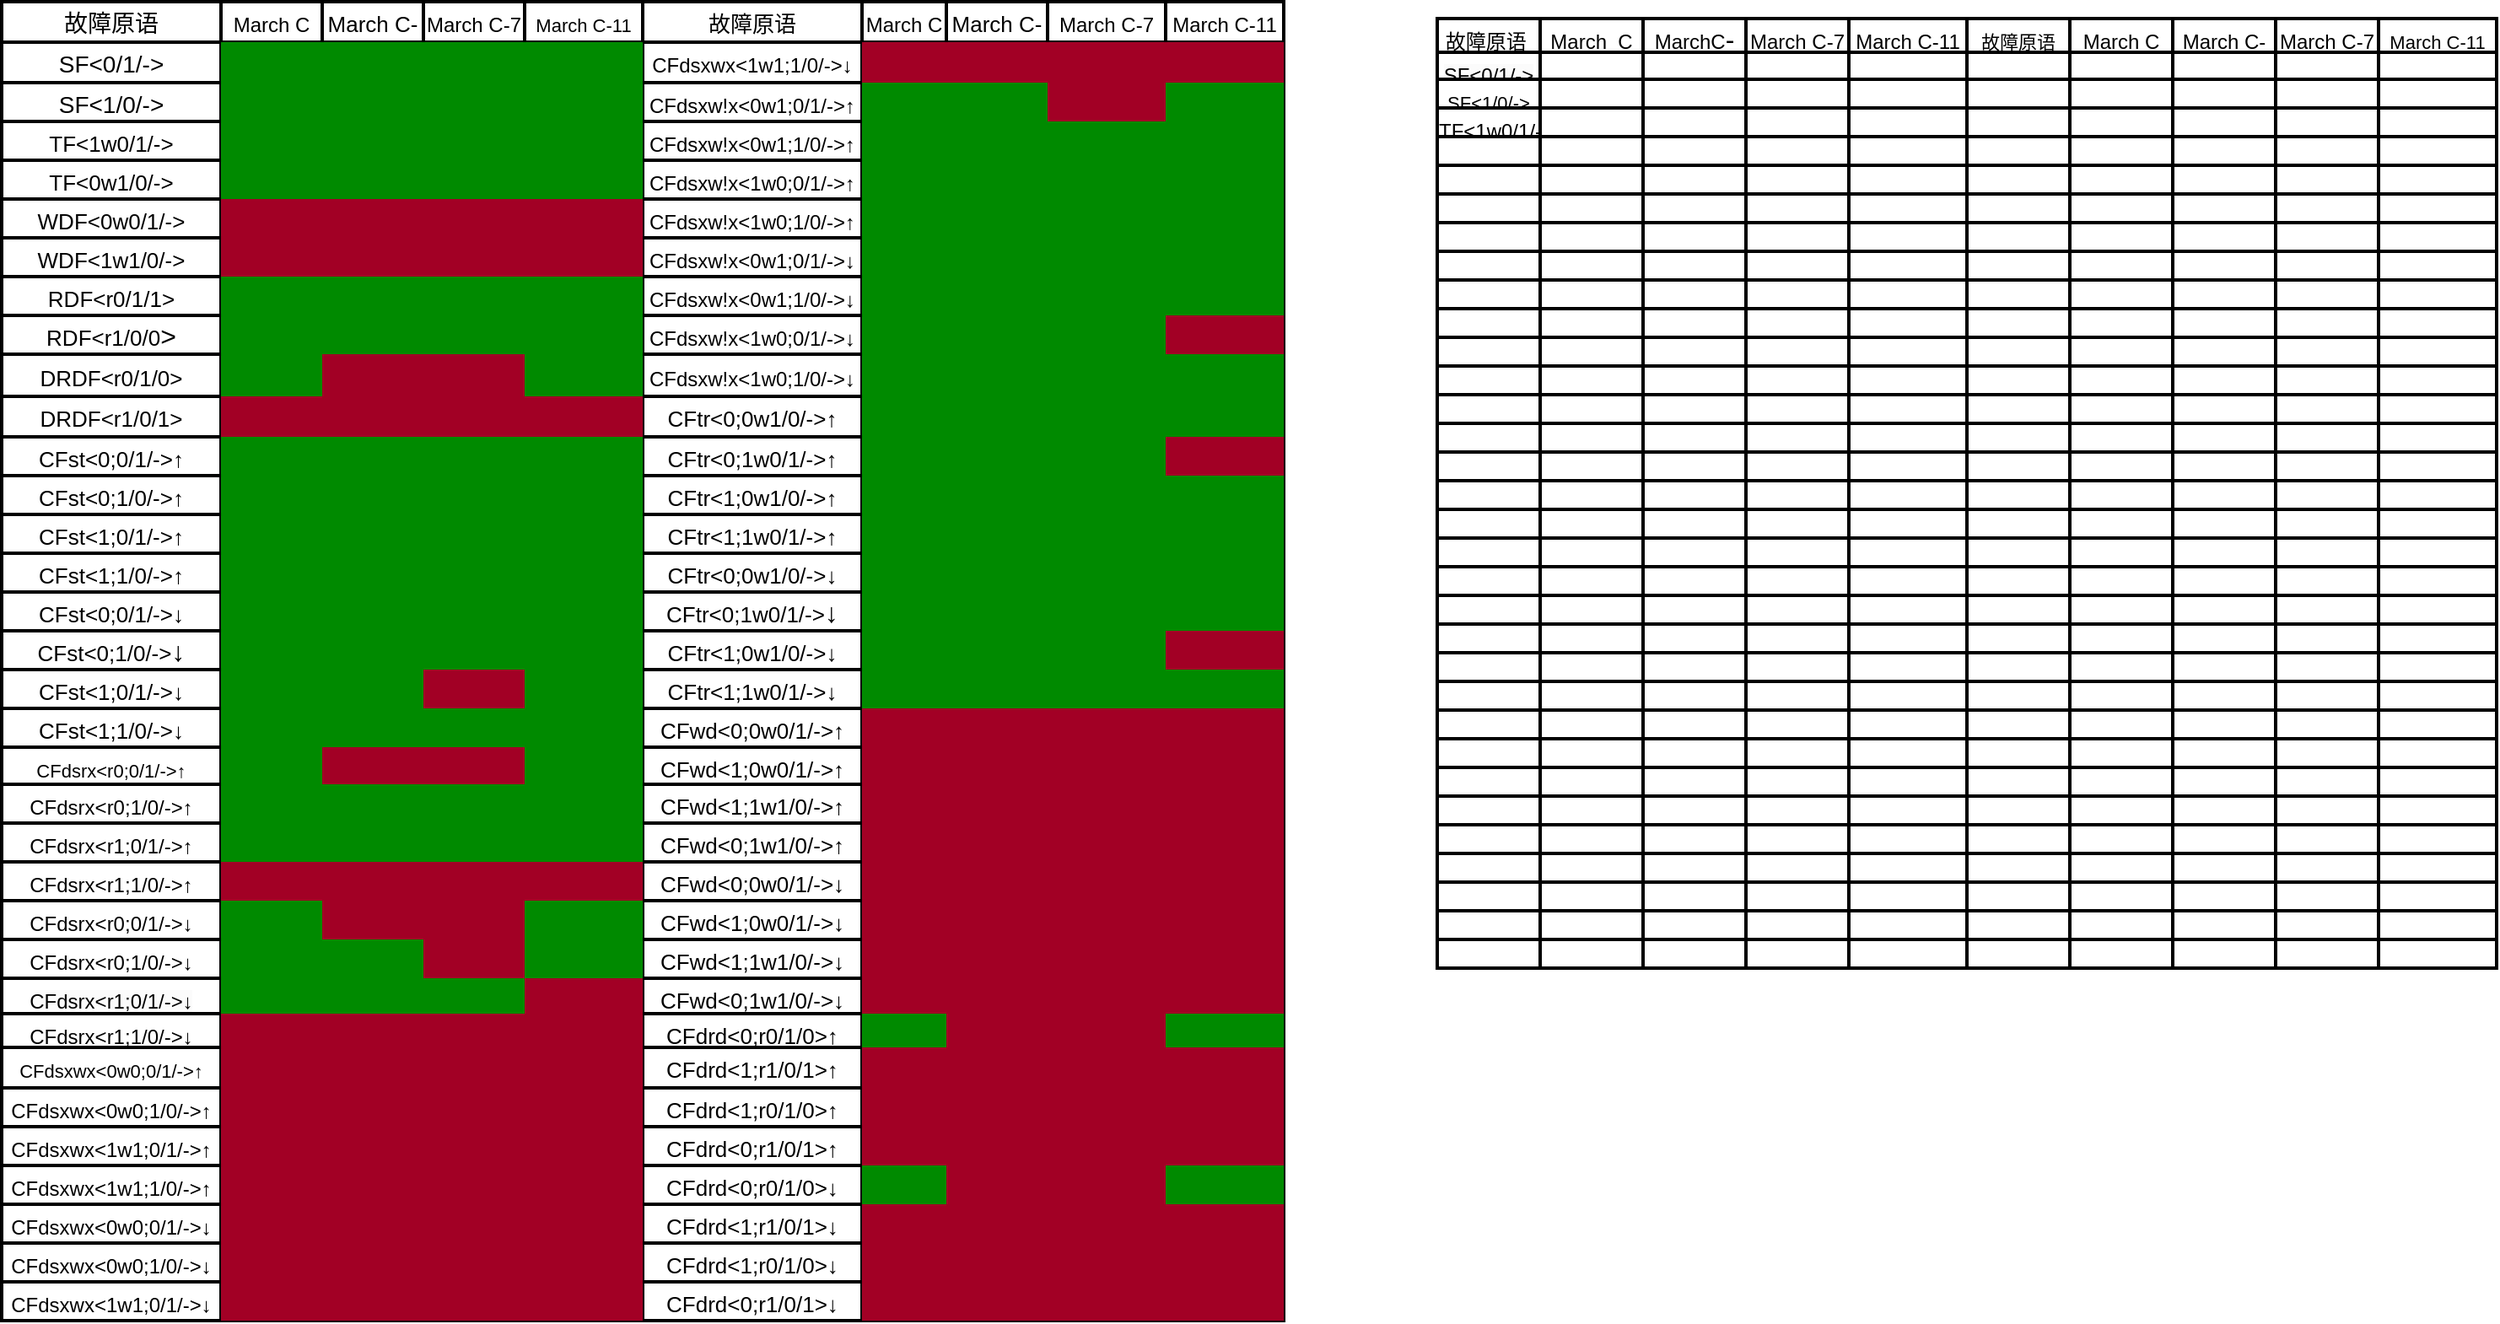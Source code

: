 <mxfile version="20.8.23" type="github">
  <diagram name="第 1 页" id="fwe5IAsB1GQWRqdA_7xu">
    <mxGraphModel dx="1434" dy="796" grid="1" gridSize="10" guides="1" tooltips="1" connect="1" arrows="1" fold="1" page="1" pageScale="1" pageWidth="827" pageHeight="1169" math="0" shadow="0">
      <root>
        <mxCell id="0" />
        <mxCell id="1" parent="0" />
        <mxCell id="mI3OPaosduunNhLvBIzX-1" value="" style="shape=table;startSize=0;container=1;collapsible=0;childLayout=tableLayout;fontSize=16;strokeWidth=2;" parent="1" vertex="1">
          <mxGeometry x="90" y="30" width="760" height="782" as="geometry" />
        </mxCell>
        <mxCell id="mI3OPaosduunNhLvBIzX-2" value="" style="shape=tableRow;horizontal=0;startSize=0;swimlaneHead=0;swimlaneBody=0;strokeColor=inherit;top=0;left=0;bottom=0;right=0;collapsible=0;dropTarget=0;fillColor=none;points=[[0,0.5],[1,0.5]];portConstraint=eastwest;fontSize=16;" parent="mI3OPaosduunNhLvBIzX-1" vertex="1">
          <mxGeometry width="760" height="24" as="geometry" />
        </mxCell>
        <mxCell id="mI3OPaosduunNhLvBIzX-3" value="&lt;font style=&quot;font-size: 14px;&quot;&gt;故障原语&lt;/font&gt;" style="shape=partialRectangle;html=1;whiteSpace=wrap;connectable=0;strokeColor=inherit;overflow=hidden;fillColor=none;top=0;left=0;bottom=0;right=0;pointerEvents=1;fontSize=16;" parent="mI3OPaosduunNhLvBIzX-2" vertex="1">
          <mxGeometry width="130" height="24" as="geometry">
            <mxRectangle width="130" height="24" as="alternateBounds" />
          </mxGeometry>
        </mxCell>
        <mxCell id="mI3OPaosduunNhLvBIzX-308" value="&lt;font style=&quot;font-size: 12px;&quot;&gt;March C&lt;/font&gt;" style="shape=partialRectangle;html=1;whiteSpace=wrap;connectable=0;strokeColor=inherit;overflow=hidden;fillColor=none;top=0;left=0;bottom=0;right=0;pointerEvents=1;fontSize=16;" parent="mI3OPaosduunNhLvBIzX-2" vertex="1">
          <mxGeometry x="130" width="60" height="24" as="geometry">
            <mxRectangle width="60" height="24" as="alternateBounds" />
          </mxGeometry>
        </mxCell>
        <mxCell id="mI3OPaosduunNhLvBIzX-4" value="&lt;font style=&quot;font-size: 13px;&quot;&gt;March C-&lt;/font&gt;" style="shape=partialRectangle;html=1;whiteSpace=wrap;connectable=0;strokeColor=inherit;overflow=hidden;fillColor=none;top=0;left=0;bottom=0;right=0;pointerEvents=1;fontSize=16;" parent="mI3OPaosduunNhLvBIzX-2" vertex="1">
          <mxGeometry x="190" width="60" height="24" as="geometry">
            <mxRectangle width="60" height="24" as="alternateBounds" />
          </mxGeometry>
        </mxCell>
        <mxCell id="mI3OPaosduunNhLvBIzX-5" value="&lt;span style=&quot;font-size: 12px;&quot;&gt;March C-7&lt;/span&gt;" style="shape=partialRectangle;html=1;whiteSpace=wrap;connectable=0;strokeColor=inherit;overflow=hidden;fillColor=none;top=0;left=0;bottom=0;right=0;pointerEvents=1;fontSize=16;" parent="mI3OPaosduunNhLvBIzX-2" vertex="1">
          <mxGeometry x="250" width="60" height="24" as="geometry">
            <mxRectangle width="60" height="24" as="alternateBounds" />
          </mxGeometry>
        </mxCell>
        <mxCell id="mI3OPaosduunNhLvBIzX-6" value="&lt;span style=&quot;font-size: 11px;&quot;&gt;March C-11&lt;/span&gt;" style="shape=partialRectangle;html=1;whiteSpace=wrap;connectable=0;strokeColor=inherit;overflow=hidden;fillColor=none;top=0;left=0;bottom=0;right=0;pointerEvents=1;fontSize=16;" parent="mI3OPaosduunNhLvBIzX-2" vertex="1">
          <mxGeometry x="310" width="70" height="24" as="geometry">
            <mxRectangle width="70" height="24" as="alternateBounds" />
          </mxGeometry>
        </mxCell>
        <mxCell id="mI3OPaosduunNhLvBIzX-7" value="&lt;font style=&quot;font-size: 13px;&quot;&gt;故障原语&lt;/font&gt;" style="shape=partialRectangle;html=1;whiteSpace=wrap;connectable=0;strokeColor=inherit;overflow=hidden;fillColor=none;top=0;left=0;bottom=0;right=0;pointerEvents=1;fontSize=16;" parent="mI3OPaosduunNhLvBIzX-2" vertex="1">
          <mxGeometry x="380" width="130" height="24" as="geometry">
            <mxRectangle width="130" height="24" as="alternateBounds" />
          </mxGeometry>
        </mxCell>
        <mxCell id="mI3OPaosduunNhLvBIzX-342" value="&lt;font style=&quot;font-size: 12px;&quot;&gt;March C&lt;/font&gt;" style="shape=partialRectangle;html=1;whiteSpace=wrap;connectable=0;strokeColor=inherit;overflow=hidden;fillColor=none;top=0;left=0;bottom=0;right=0;pointerEvents=1;fontSize=16;" parent="mI3OPaosduunNhLvBIzX-2" vertex="1">
          <mxGeometry x="510" width="50" height="24" as="geometry">
            <mxRectangle width="50" height="24" as="alternateBounds" />
          </mxGeometry>
        </mxCell>
        <mxCell id="mI3OPaosduunNhLvBIzX-8" value="&lt;font style=&quot;font-size: 13px;&quot;&gt;March C-&lt;/font&gt;" style="shape=partialRectangle;html=1;whiteSpace=wrap;connectable=0;strokeColor=inherit;overflow=hidden;fillColor=none;top=0;left=0;bottom=0;right=0;pointerEvents=1;fontSize=16;" parent="mI3OPaosduunNhLvBIzX-2" vertex="1">
          <mxGeometry x="560" width="60" height="24" as="geometry">
            <mxRectangle width="60" height="24" as="alternateBounds" />
          </mxGeometry>
        </mxCell>
        <mxCell id="mI3OPaosduunNhLvBIzX-9" value="&lt;font style=&quot;font-size: 12px;&quot;&gt;March C-7&lt;/font&gt;" style="shape=partialRectangle;html=1;whiteSpace=wrap;connectable=0;strokeColor=inherit;overflow=hidden;fillColor=none;top=0;left=0;bottom=0;right=0;pointerEvents=1;fontSize=16;" parent="mI3OPaosduunNhLvBIzX-2" vertex="1">
          <mxGeometry x="620" width="70" height="24" as="geometry">
            <mxRectangle width="70" height="24" as="alternateBounds" />
          </mxGeometry>
        </mxCell>
        <mxCell id="mI3OPaosduunNhLvBIzX-10" value="&lt;font style=&quot;font-size: 12px;&quot;&gt;March C-11&lt;/font&gt;" style="shape=partialRectangle;html=1;whiteSpace=wrap;connectable=0;strokeColor=inherit;overflow=hidden;fillColor=none;top=0;left=0;bottom=0;right=0;pointerEvents=1;fontSize=16;" parent="mI3OPaosduunNhLvBIzX-2" vertex="1">
          <mxGeometry x="690" width="70" height="24" as="geometry">
            <mxRectangle width="70" height="24" as="alternateBounds" />
          </mxGeometry>
        </mxCell>
        <mxCell id="mI3OPaosduunNhLvBIzX-11" value="" style="shape=tableRow;horizontal=0;startSize=0;swimlaneHead=0;swimlaneBody=0;strokeColor=inherit;top=0;left=0;bottom=0;right=0;collapsible=0;dropTarget=0;fillColor=none;points=[[0,0.5],[1,0.5]];portConstraint=eastwest;fontSize=16;" parent="mI3OPaosduunNhLvBIzX-1" vertex="1">
          <mxGeometry y="24" width="760" height="24" as="geometry" />
        </mxCell>
        <mxCell id="mI3OPaosduunNhLvBIzX-12" value="&lt;font style=&quot;font-size: 14px;&quot;&gt;SF&amp;lt;0/1/-&amp;gt;&lt;/font&gt;" style="shape=partialRectangle;html=1;whiteSpace=wrap;connectable=0;strokeColor=inherit;overflow=hidden;fillColor=none;top=0;left=0;bottom=0;right=0;pointerEvents=1;fontSize=16;" parent="mI3OPaosduunNhLvBIzX-11" vertex="1">
          <mxGeometry width="130" height="24" as="geometry">
            <mxRectangle width="130" height="24" as="alternateBounds" />
          </mxGeometry>
        </mxCell>
        <mxCell id="mI3OPaosduunNhLvBIzX-309" style="shape=partialRectangle;html=1;whiteSpace=wrap;connectable=0;strokeColor=#005700;overflow=hidden;fillColor=#008a00;top=0;left=0;bottom=0;right=0;pointerEvents=1;fontSize=16;fontColor=#ffffff;" parent="mI3OPaosduunNhLvBIzX-11" vertex="1">
          <mxGeometry x="130" width="60" height="24" as="geometry">
            <mxRectangle width="60" height="24" as="alternateBounds" />
          </mxGeometry>
        </mxCell>
        <mxCell id="mI3OPaosduunNhLvBIzX-13" value="" style="shape=partialRectangle;html=1;whiteSpace=wrap;connectable=0;strokeColor=#005700;overflow=hidden;fillColor=#008a00;top=0;left=0;bottom=0;right=0;pointerEvents=1;fontSize=16;fontColor=#ffffff;" parent="mI3OPaosduunNhLvBIzX-11" vertex="1">
          <mxGeometry x="190" width="60" height="24" as="geometry">
            <mxRectangle width="60" height="24" as="alternateBounds" />
          </mxGeometry>
        </mxCell>
        <mxCell id="mI3OPaosduunNhLvBIzX-14" value="" style="shape=partialRectangle;html=1;whiteSpace=wrap;connectable=0;strokeColor=#005700;overflow=hidden;fillColor=#008a00;top=0;left=0;bottom=0;right=0;pointerEvents=1;fontSize=16;fontColor=#ffffff;" parent="mI3OPaosduunNhLvBIzX-11" vertex="1">
          <mxGeometry x="250" width="60" height="24" as="geometry">
            <mxRectangle width="60" height="24" as="alternateBounds" />
          </mxGeometry>
        </mxCell>
        <mxCell id="mI3OPaosduunNhLvBIzX-15" style="shape=partialRectangle;html=1;whiteSpace=wrap;connectable=0;strokeColor=#005700;overflow=hidden;fillColor=#008a00;top=0;left=0;bottom=0;right=0;pointerEvents=1;fontSize=16;fontColor=#ffffff;" parent="mI3OPaosduunNhLvBIzX-11" vertex="1">
          <mxGeometry x="310" width="70" height="24" as="geometry">
            <mxRectangle width="70" height="24" as="alternateBounds" />
          </mxGeometry>
        </mxCell>
        <mxCell id="mI3OPaosduunNhLvBIzX-16" value="&lt;font style=&quot;font-size: 12px;&quot;&gt;CFdsxwx&amp;lt;1w1;1/0/-&amp;gt;↓&lt;/font&gt;" style="shape=partialRectangle;html=1;whiteSpace=wrap;connectable=0;strokeColor=inherit;overflow=hidden;fillColor=none;top=0;left=0;bottom=0;right=0;pointerEvents=1;fontSize=16;" parent="mI3OPaosduunNhLvBIzX-11" vertex="1">
          <mxGeometry x="380" width="130" height="24" as="geometry">
            <mxRectangle width="130" height="24" as="alternateBounds" />
          </mxGeometry>
        </mxCell>
        <mxCell id="mI3OPaosduunNhLvBIzX-343" style="shape=partialRectangle;html=1;whiteSpace=wrap;connectable=0;strokeColor=#6F0000;overflow=hidden;fillColor=#a20025;top=0;left=0;bottom=0;right=0;pointerEvents=1;fontSize=16;fontColor=#ffffff;" parent="mI3OPaosduunNhLvBIzX-11" vertex="1">
          <mxGeometry x="510" width="50" height="24" as="geometry">
            <mxRectangle width="50" height="24" as="alternateBounds" />
          </mxGeometry>
        </mxCell>
        <mxCell id="mI3OPaosduunNhLvBIzX-17" style="shape=partialRectangle;html=1;whiteSpace=wrap;connectable=0;strokeColor=#6F0000;overflow=hidden;fillColor=#a20025;top=0;left=0;bottom=0;right=0;pointerEvents=1;fontSize=16;fontColor=#ffffff;" parent="mI3OPaosduunNhLvBIzX-11" vertex="1">
          <mxGeometry x="560" width="60" height="24" as="geometry">
            <mxRectangle width="60" height="24" as="alternateBounds" />
          </mxGeometry>
        </mxCell>
        <mxCell id="mI3OPaosduunNhLvBIzX-18" style="shape=partialRectangle;html=1;whiteSpace=wrap;connectable=0;strokeColor=#6F0000;overflow=hidden;fillColor=#a20025;top=0;left=0;bottom=0;right=0;pointerEvents=1;fontSize=16;fontColor=#ffffff;" parent="mI3OPaosduunNhLvBIzX-11" vertex="1">
          <mxGeometry x="620" width="70" height="24" as="geometry">
            <mxRectangle width="70" height="24" as="alternateBounds" />
          </mxGeometry>
        </mxCell>
        <mxCell id="mI3OPaosduunNhLvBIzX-19" style="shape=partialRectangle;html=1;whiteSpace=wrap;connectable=0;strokeColor=#6F0000;overflow=hidden;fillColor=#a20025;top=0;left=0;bottom=0;right=0;pointerEvents=1;fontSize=16;fontColor=#ffffff;" parent="mI3OPaosduunNhLvBIzX-11" vertex="1">
          <mxGeometry x="690" width="70" height="24" as="geometry">
            <mxRectangle width="70" height="24" as="alternateBounds" />
          </mxGeometry>
        </mxCell>
        <mxCell id="mI3OPaosduunNhLvBIzX-20" value="" style="shape=tableRow;horizontal=0;startSize=0;swimlaneHead=0;swimlaneBody=0;strokeColor=inherit;top=0;left=0;bottom=0;right=0;collapsible=0;dropTarget=0;fillColor=none;points=[[0,0.5],[1,0.5]];portConstraint=eastwest;fontSize=16;" parent="mI3OPaosduunNhLvBIzX-1" vertex="1">
          <mxGeometry y="48" width="760" height="23" as="geometry" />
        </mxCell>
        <mxCell id="mI3OPaosduunNhLvBIzX-21" value="&lt;font style=&quot;font-size: 14px;&quot;&gt;SF&amp;lt;1/0/-&amp;gt;&lt;/font&gt;" style="shape=partialRectangle;html=1;whiteSpace=wrap;connectable=0;strokeColor=inherit;overflow=hidden;fillColor=none;top=0;left=0;bottom=0;right=0;pointerEvents=1;fontSize=16;" parent="mI3OPaosduunNhLvBIzX-20" vertex="1">
          <mxGeometry width="130" height="23" as="geometry">
            <mxRectangle width="130" height="23" as="alternateBounds" />
          </mxGeometry>
        </mxCell>
        <mxCell id="mI3OPaosduunNhLvBIzX-310" style="shape=partialRectangle;html=1;whiteSpace=wrap;connectable=0;strokeColor=#005700;overflow=hidden;fillColor=#008a00;top=0;left=0;bottom=0;right=0;pointerEvents=1;fontSize=16;fontColor=#ffffff;" parent="mI3OPaosduunNhLvBIzX-20" vertex="1">
          <mxGeometry x="130" width="60" height="23" as="geometry">
            <mxRectangle width="60" height="23" as="alternateBounds" />
          </mxGeometry>
        </mxCell>
        <mxCell id="mI3OPaosduunNhLvBIzX-22" value="" style="shape=partialRectangle;html=1;whiteSpace=wrap;connectable=0;strokeColor=#005700;overflow=hidden;fillColor=#008a00;top=0;left=0;bottom=0;right=0;pointerEvents=1;fontSize=16;fontColor=#ffffff;" parent="mI3OPaosduunNhLvBIzX-20" vertex="1">
          <mxGeometry x="190" width="60" height="23" as="geometry">
            <mxRectangle width="60" height="23" as="alternateBounds" />
          </mxGeometry>
        </mxCell>
        <mxCell id="mI3OPaosduunNhLvBIzX-23" value="" style="shape=partialRectangle;html=1;whiteSpace=wrap;connectable=0;strokeColor=#005700;overflow=hidden;fillColor=#008a00;top=0;left=0;bottom=0;right=0;pointerEvents=1;fontSize=16;fontColor=#ffffff;" parent="mI3OPaosduunNhLvBIzX-20" vertex="1">
          <mxGeometry x="250" width="60" height="23" as="geometry">
            <mxRectangle width="60" height="23" as="alternateBounds" />
          </mxGeometry>
        </mxCell>
        <mxCell id="mI3OPaosduunNhLvBIzX-24" style="shape=partialRectangle;html=1;whiteSpace=wrap;connectable=0;strokeColor=#005700;overflow=hidden;fillColor=#008a00;top=0;left=0;bottom=0;right=0;pointerEvents=1;fontSize=16;fontColor=#ffffff;" parent="mI3OPaosduunNhLvBIzX-20" vertex="1">
          <mxGeometry x="310" width="70" height="23" as="geometry">
            <mxRectangle width="70" height="23" as="alternateBounds" />
          </mxGeometry>
        </mxCell>
        <mxCell id="mI3OPaosduunNhLvBIzX-25" value="&lt;font style=&quot;font-size: 12px;&quot;&gt;CFdsxw!x&amp;lt;0w1;0/1/-&amp;gt;↑&lt;/font&gt;" style="shape=partialRectangle;html=1;whiteSpace=wrap;connectable=0;strokeColor=inherit;overflow=hidden;fillColor=none;top=0;left=0;bottom=0;right=0;pointerEvents=1;fontSize=16;" parent="mI3OPaosduunNhLvBIzX-20" vertex="1">
          <mxGeometry x="380" width="130" height="23" as="geometry">
            <mxRectangle width="130" height="23" as="alternateBounds" />
          </mxGeometry>
        </mxCell>
        <mxCell id="mI3OPaosduunNhLvBIzX-344" style="shape=partialRectangle;html=1;whiteSpace=wrap;connectable=0;strokeColor=#005700;overflow=hidden;fillColor=#008a00;top=0;left=0;bottom=0;right=0;pointerEvents=1;fontSize=16;fontColor=#ffffff;" parent="mI3OPaosduunNhLvBIzX-20" vertex="1">
          <mxGeometry x="510" width="50" height="23" as="geometry">
            <mxRectangle width="50" height="23" as="alternateBounds" />
          </mxGeometry>
        </mxCell>
        <mxCell id="mI3OPaosduunNhLvBIzX-26" style="shape=partialRectangle;html=1;whiteSpace=wrap;connectable=0;strokeColor=#005700;overflow=hidden;fillColor=#008a00;top=0;left=0;bottom=0;right=0;pointerEvents=1;fontSize=16;fontColor=#ffffff;" parent="mI3OPaosduunNhLvBIzX-20" vertex="1">
          <mxGeometry x="560" width="60" height="23" as="geometry">
            <mxRectangle width="60" height="23" as="alternateBounds" />
          </mxGeometry>
        </mxCell>
        <mxCell id="mI3OPaosduunNhLvBIzX-27" style="shape=partialRectangle;html=1;whiteSpace=wrap;connectable=0;strokeColor=#6F0000;overflow=hidden;fillColor=#a20025;top=0;left=0;bottom=0;right=0;pointerEvents=1;fontSize=16;fontColor=#ffffff;" parent="mI3OPaosduunNhLvBIzX-20" vertex="1">
          <mxGeometry x="620" width="70" height="23" as="geometry">
            <mxRectangle width="70" height="23" as="alternateBounds" />
          </mxGeometry>
        </mxCell>
        <mxCell id="mI3OPaosduunNhLvBIzX-28" style="shape=partialRectangle;html=1;whiteSpace=wrap;connectable=0;strokeColor=#005700;overflow=hidden;fillColor=#008a00;top=0;left=0;bottom=0;right=0;pointerEvents=1;fontSize=16;fontColor=#ffffff;" parent="mI3OPaosduunNhLvBIzX-20" vertex="1">
          <mxGeometry x="690" width="70" height="23" as="geometry">
            <mxRectangle width="70" height="23" as="alternateBounds" />
          </mxGeometry>
        </mxCell>
        <mxCell id="mI3OPaosduunNhLvBIzX-29" style="shape=tableRow;horizontal=0;startSize=0;swimlaneHead=0;swimlaneBody=0;strokeColor=inherit;top=0;left=0;bottom=0;right=0;collapsible=0;dropTarget=0;fillColor=none;points=[[0,0.5],[1,0.5]];portConstraint=eastwest;fontSize=16;" parent="mI3OPaosduunNhLvBIzX-1" vertex="1">
          <mxGeometry y="71" width="760" height="23" as="geometry" />
        </mxCell>
        <mxCell id="mI3OPaosduunNhLvBIzX-30" value="&lt;div style=&quot;&quot;&gt;&lt;span style=&quot;font-size: 13px;&quot;&gt;TF&amp;lt;1w0/1/-&amp;gt;&lt;/span&gt;&lt;br&gt;&lt;/div&gt;" style="shape=partialRectangle;html=1;whiteSpace=wrap;connectable=0;strokeColor=inherit;overflow=hidden;fillColor=none;top=0;left=0;bottom=0;right=0;pointerEvents=1;fontSize=16;align=center;" parent="mI3OPaosduunNhLvBIzX-29" vertex="1">
          <mxGeometry width="130" height="23" as="geometry">
            <mxRectangle width="130" height="23" as="alternateBounds" />
          </mxGeometry>
        </mxCell>
        <mxCell id="mI3OPaosduunNhLvBIzX-311" style="shape=partialRectangle;html=1;whiteSpace=wrap;connectable=0;strokeColor=#005700;overflow=hidden;fillColor=#008a00;top=0;left=0;bottom=0;right=0;pointerEvents=1;fontSize=16;fontColor=#ffffff;" parent="mI3OPaosduunNhLvBIzX-29" vertex="1">
          <mxGeometry x="130" width="60" height="23" as="geometry">
            <mxRectangle width="60" height="23" as="alternateBounds" />
          </mxGeometry>
        </mxCell>
        <mxCell id="mI3OPaosduunNhLvBIzX-31" style="shape=partialRectangle;html=1;whiteSpace=wrap;connectable=0;strokeColor=#005700;overflow=hidden;fillColor=#008a00;top=0;left=0;bottom=0;right=0;pointerEvents=1;fontSize=16;fontColor=#ffffff;" parent="mI3OPaosduunNhLvBIzX-29" vertex="1">
          <mxGeometry x="190" width="60" height="23" as="geometry">
            <mxRectangle width="60" height="23" as="alternateBounds" />
          </mxGeometry>
        </mxCell>
        <mxCell id="mI3OPaosduunNhLvBIzX-32" style="shape=partialRectangle;html=1;whiteSpace=wrap;connectable=0;strokeColor=#005700;overflow=hidden;fillColor=#008a00;top=0;left=0;bottom=0;right=0;pointerEvents=1;fontSize=16;fontColor=#ffffff;" parent="mI3OPaosduunNhLvBIzX-29" vertex="1">
          <mxGeometry x="250" width="60" height="23" as="geometry">
            <mxRectangle width="60" height="23" as="alternateBounds" />
          </mxGeometry>
        </mxCell>
        <mxCell id="mI3OPaosduunNhLvBIzX-33" style="shape=partialRectangle;html=1;whiteSpace=wrap;connectable=0;strokeColor=#005700;overflow=hidden;fillColor=#008a00;top=0;left=0;bottom=0;right=0;pointerEvents=1;fontSize=16;fontColor=#ffffff;" parent="mI3OPaosduunNhLvBIzX-29" vertex="1">
          <mxGeometry x="310" width="70" height="23" as="geometry">
            <mxRectangle width="70" height="23" as="alternateBounds" />
          </mxGeometry>
        </mxCell>
        <mxCell id="mI3OPaosduunNhLvBIzX-34" value="&lt;font style=&quot;font-size: 12px;&quot;&gt;CFdsxw!x&amp;lt;0w1;1/0/-&amp;gt;↑&lt;/font&gt;" style="shape=partialRectangle;html=1;whiteSpace=wrap;connectable=0;strokeColor=inherit;overflow=hidden;fillColor=none;top=0;left=0;bottom=0;right=0;pointerEvents=1;fontSize=16;" parent="mI3OPaosduunNhLvBIzX-29" vertex="1">
          <mxGeometry x="380" width="130" height="23" as="geometry">
            <mxRectangle width="130" height="23" as="alternateBounds" />
          </mxGeometry>
        </mxCell>
        <mxCell id="mI3OPaosduunNhLvBIzX-345" style="shape=partialRectangle;html=1;whiteSpace=wrap;connectable=0;strokeColor=#005700;overflow=hidden;fillColor=#008a00;top=0;left=0;bottom=0;right=0;pointerEvents=1;fontSize=16;fontColor=#ffffff;" parent="mI3OPaosduunNhLvBIzX-29" vertex="1">
          <mxGeometry x="510" width="50" height="23" as="geometry">
            <mxRectangle width="50" height="23" as="alternateBounds" />
          </mxGeometry>
        </mxCell>
        <mxCell id="mI3OPaosduunNhLvBIzX-35" style="shape=partialRectangle;html=1;whiteSpace=wrap;connectable=0;strokeColor=#005700;overflow=hidden;fillColor=#008a00;top=0;left=0;bottom=0;right=0;pointerEvents=1;fontSize=16;fontColor=#ffffff;" parent="mI3OPaosduunNhLvBIzX-29" vertex="1">
          <mxGeometry x="560" width="60" height="23" as="geometry">
            <mxRectangle width="60" height="23" as="alternateBounds" />
          </mxGeometry>
        </mxCell>
        <mxCell id="mI3OPaosduunNhLvBIzX-36" style="shape=partialRectangle;html=1;whiteSpace=wrap;connectable=0;strokeColor=#005700;overflow=hidden;fillColor=#008a00;top=0;left=0;bottom=0;right=0;pointerEvents=1;fontSize=16;fontColor=#ffffff;" parent="mI3OPaosduunNhLvBIzX-29" vertex="1">
          <mxGeometry x="620" width="70" height="23" as="geometry">
            <mxRectangle width="70" height="23" as="alternateBounds" />
          </mxGeometry>
        </mxCell>
        <mxCell id="mI3OPaosduunNhLvBIzX-37" style="shape=partialRectangle;html=1;whiteSpace=wrap;connectable=0;strokeColor=#005700;overflow=hidden;fillColor=#008a00;top=0;left=0;bottom=0;right=0;pointerEvents=1;fontSize=16;fontColor=#ffffff;" parent="mI3OPaosduunNhLvBIzX-29" vertex="1">
          <mxGeometry x="690" width="70" height="23" as="geometry">
            <mxRectangle width="70" height="23" as="alternateBounds" />
          </mxGeometry>
        </mxCell>
        <mxCell id="mI3OPaosduunNhLvBIzX-38" style="shape=tableRow;horizontal=0;startSize=0;swimlaneHead=0;swimlaneBody=0;strokeColor=inherit;top=0;left=0;bottom=0;right=0;collapsible=0;dropTarget=0;fillColor=none;points=[[0,0.5],[1,0.5]];portConstraint=eastwest;fontSize=16;" parent="mI3OPaosduunNhLvBIzX-1" vertex="1">
          <mxGeometry y="94" width="760" height="23" as="geometry" />
        </mxCell>
        <mxCell id="mI3OPaosduunNhLvBIzX-39" value="&lt;font style=&quot;font-size: 13px;&quot;&gt;TF&amp;lt;0w1/0/-&amp;gt;&lt;/font&gt;" style="shape=partialRectangle;html=1;whiteSpace=wrap;connectable=0;strokeColor=inherit;overflow=hidden;fillColor=none;top=0;left=0;bottom=0;right=0;pointerEvents=1;fontSize=16;" parent="mI3OPaosduunNhLvBIzX-38" vertex="1">
          <mxGeometry width="130" height="23" as="geometry">
            <mxRectangle width="130" height="23" as="alternateBounds" />
          </mxGeometry>
        </mxCell>
        <mxCell id="mI3OPaosduunNhLvBIzX-312" style="shape=partialRectangle;html=1;whiteSpace=wrap;connectable=0;strokeColor=#005700;overflow=hidden;fillColor=#008a00;top=0;left=0;bottom=0;right=0;pointerEvents=1;fontSize=16;fontColor=#ffffff;" parent="mI3OPaosduunNhLvBIzX-38" vertex="1">
          <mxGeometry x="130" width="60" height="23" as="geometry">
            <mxRectangle width="60" height="23" as="alternateBounds" />
          </mxGeometry>
        </mxCell>
        <mxCell id="mI3OPaosduunNhLvBIzX-40" style="shape=partialRectangle;html=1;whiteSpace=wrap;connectable=0;strokeColor=#005700;overflow=hidden;fillColor=#008a00;top=0;left=0;bottom=0;right=0;pointerEvents=1;fontSize=16;fontColor=#ffffff;" parent="mI3OPaosduunNhLvBIzX-38" vertex="1">
          <mxGeometry x="190" width="60" height="23" as="geometry">
            <mxRectangle width="60" height="23" as="alternateBounds" />
          </mxGeometry>
        </mxCell>
        <mxCell id="mI3OPaosduunNhLvBIzX-41" style="shape=partialRectangle;html=1;whiteSpace=wrap;connectable=0;strokeColor=#005700;overflow=hidden;fillColor=#008a00;top=0;left=0;bottom=0;right=0;pointerEvents=1;fontSize=16;fontColor=#ffffff;" parent="mI3OPaosduunNhLvBIzX-38" vertex="1">
          <mxGeometry x="250" width="60" height="23" as="geometry">
            <mxRectangle width="60" height="23" as="alternateBounds" />
          </mxGeometry>
        </mxCell>
        <mxCell id="mI3OPaosduunNhLvBIzX-42" style="shape=partialRectangle;html=1;whiteSpace=wrap;connectable=0;strokeColor=#005700;overflow=hidden;fillColor=#008a00;top=0;left=0;bottom=0;right=0;pointerEvents=1;fontSize=16;fontColor=#ffffff;" parent="mI3OPaosduunNhLvBIzX-38" vertex="1">
          <mxGeometry x="310" width="70" height="23" as="geometry">
            <mxRectangle width="70" height="23" as="alternateBounds" />
          </mxGeometry>
        </mxCell>
        <mxCell id="mI3OPaosduunNhLvBIzX-43" value="&lt;font style=&quot;font-size: 12px;&quot;&gt;CFdsxw!x&amp;lt;1w0;0/1/-&amp;gt;↑&lt;/font&gt;" style="shape=partialRectangle;html=1;whiteSpace=wrap;connectable=0;strokeColor=inherit;overflow=hidden;fillColor=none;top=0;left=0;bottom=0;right=0;pointerEvents=1;fontSize=16;" parent="mI3OPaosduunNhLvBIzX-38" vertex="1">
          <mxGeometry x="380" width="130" height="23" as="geometry">
            <mxRectangle width="130" height="23" as="alternateBounds" />
          </mxGeometry>
        </mxCell>
        <mxCell id="mI3OPaosduunNhLvBIzX-346" style="shape=partialRectangle;html=1;whiteSpace=wrap;connectable=0;strokeColor=#005700;overflow=hidden;fillColor=#008a00;top=0;left=0;bottom=0;right=0;pointerEvents=1;fontSize=16;fontColor=#ffffff;" parent="mI3OPaosduunNhLvBIzX-38" vertex="1">
          <mxGeometry x="510" width="50" height="23" as="geometry">
            <mxRectangle width="50" height="23" as="alternateBounds" />
          </mxGeometry>
        </mxCell>
        <mxCell id="mI3OPaosduunNhLvBIzX-44" style="shape=partialRectangle;html=1;whiteSpace=wrap;connectable=0;strokeColor=#005700;overflow=hidden;fillColor=#008a00;top=0;left=0;bottom=0;right=0;pointerEvents=1;fontSize=16;fontColor=#ffffff;" parent="mI3OPaosduunNhLvBIzX-38" vertex="1">
          <mxGeometry x="560" width="60" height="23" as="geometry">
            <mxRectangle width="60" height="23" as="alternateBounds" />
          </mxGeometry>
        </mxCell>
        <mxCell id="mI3OPaosduunNhLvBIzX-45" style="shape=partialRectangle;html=1;whiteSpace=wrap;connectable=0;strokeColor=#005700;overflow=hidden;fillColor=#008a00;top=0;left=0;bottom=0;right=0;pointerEvents=1;fontSize=16;fontColor=#ffffff;" parent="mI3OPaosduunNhLvBIzX-38" vertex="1">
          <mxGeometry x="620" width="70" height="23" as="geometry">
            <mxRectangle width="70" height="23" as="alternateBounds" />
          </mxGeometry>
        </mxCell>
        <mxCell id="mI3OPaosduunNhLvBIzX-46" style="shape=partialRectangle;html=1;whiteSpace=wrap;connectable=0;strokeColor=#005700;overflow=hidden;fillColor=#008a00;top=0;left=0;bottom=0;right=0;pointerEvents=1;fontSize=16;fontColor=#ffffff;" parent="mI3OPaosduunNhLvBIzX-38" vertex="1">
          <mxGeometry x="690" width="70" height="23" as="geometry">
            <mxRectangle width="70" height="23" as="alternateBounds" />
          </mxGeometry>
        </mxCell>
        <mxCell id="mI3OPaosduunNhLvBIzX-47" style="shape=tableRow;horizontal=0;startSize=0;swimlaneHead=0;swimlaneBody=0;strokeColor=inherit;top=0;left=0;bottom=0;right=0;collapsible=0;dropTarget=0;fillColor=none;points=[[0,0.5],[1,0.5]];portConstraint=eastwest;fontSize=16;" parent="mI3OPaosduunNhLvBIzX-1" vertex="1">
          <mxGeometry y="117" width="760" height="23" as="geometry" />
        </mxCell>
        <mxCell id="mI3OPaosduunNhLvBIzX-48" value="&lt;font style=&quot;font-size: 13px;&quot;&gt;WDF&amp;lt;0w0/1/-&amp;gt;&lt;/font&gt;" style="shape=partialRectangle;html=1;whiteSpace=wrap;connectable=0;strokeColor=inherit;overflow=hidden;fillColor=none;top=0;left=0;bottom=0;right=0;pointerEvents=1;fontSize=16;" parent="mI3OPaosduunNhLvBIzX-47" vertex="1">
          <mxGeometry width="130" height="23" as="geometry">
            <mxRectangle width="130" height="23" as="alternateBounds" />
          </mxGeometry>
        </mxCell>
        <mxCell id="mI3OPaosduunNhLvBIzX-313" style="shape=partialRectangle;html=1;whiteSpace=wrap;connectable=0;strokeColor=#6F0000;overflow=hidden;fillColor=#a20025;top=0;left=0;bottom=0;right=0;pointerEvents=1;fontSize=16;fontColor=#ffffff;" parent="mI3OPaosduunNhLvBIzX-47" vertex="1">
          <mxGeometry x="130" width="60" height="23" as="geometry">
            <mxRectangle width="60" height="23" as="alternateBounds" />
          </mxGeometry>
        </mxCell>
        <mxCell id="mI3OPaosduunNhLvBIzX-49" style="shape=partialRectangle;html=1;whiteSpace=wrap;connectable=0;strokeColor=#6F0000;overflow=hidden;fillColor=#a20025;top=0;left=0;bottom=0;right=0;pointerEvents=1;fontSize=16;fontColor=#ffffff;" parent="mI3OPaosduunNhLvBIzX-47" vertex="1">
          <mxGeometry x="190" width="60" height="23" as="geometry">
            <mxRectangle width="60" height="23" as="alternateBounds" />
          </mxGeometry>
        </mxCell>
        <mxCell id="mI3OPaosduunNhLvBIzX-50" style="shape=partialRectangle;html=1;whiteSpace=wrap;connectable=0;strokeColor=#6F0000;overflow=hidden;fillColor=#a20025;top=0;left=0;bottom=0;right=0;pointerEvents=1;fontSize=16;fontColor=#ffffff;" parent="mI3OPaosduunNhLvBIzX-47" vertex="1">
          <mxGeometry x="250" width="60" height="23" as="geometry">
            <mxRectangle width="60" height="23" as="alternateBounds" />
          </mxGeometry>
        </mxCell>
        <mxCell id="mI3OPaosduunNhLvBIzX-51" style="shape=partialRectangle;html=1;whiteSpace=wrap;connectable=0;strokeColor=#6F0000;overflow=hidden;fillColor=#a20025;top=0;left=0;bottom=0;right=0;pointerEvents=1;fontSize=16;fontColor=#ffffff;" parent="mI3OPaosduunNhLvBIzX-47" vertex="1">
          <mxGeometry x="310" width="70" height="23" as="geometry">
            <mxRectangle width="70" height="23" as="alternateBounds" />
          </mxGeometry>
        </mxCell>
        <mxCell id="mI3OPaosduunNhLvBIzX-52" value="&lt;font style=&quot;font-size: 12px;&quot;&gt;CFdsxw!x&amp;lt;1w0;1/0/-&amp;gt;↑&lt;/font&gt;" style="shape=partialRectangle;html=1;whiteSpace=wrap;connectable=0;strokeColor=inherit;overflow=hidden;fillColor=none;top=0;left=0;bottom=0;right=0;pointerEvents=1;fontSize=16;" parent="mI3OPaosduunNhLvBIzX-47" vertex="1">
          <mxGeometry x="380" width="130" height="23" as="geometry">
            <mxRectangle width="130" height="23" as="alternateBounds" />
          </mxGeometry>
        </mxCell>
        <mxCell id="mI3OPaosduunNhLvBIzX-347" style="shape=partialRectangle;html=1;whiteSpace=wrap;connectable=0;strokeColor=#005700;overflow=hidden;fillColor=#008a00;top=0;left=0;bottom=0;right=0;pointerEvents=1;fontSize=16;fontColor=#ffffff;" parent="mI3OPaosduunNhLvBIzX-47" vertex="1">
          <mxGeometry x="510" width="50" height="23" as="geometry">
            <mxRectangle width="50" height="23" as="alternateBounds" />
          </mxGeometry>
        </mxCell>
        <mxCell id="mI3OPaosduunNhLvBIzX-53" style="shape=partialRectangle;html=1;whiteSpace=wrap;connectable=0;strokeColor=#005700;overflow=hidden;fillColor=#008a00;top=0;left=0;bottom=0;right=0;pointerEvents=1;fontSize=16;fontColor=#ffffff;" parent="mI3OPaosduunNhLvBIzX-47" vertex="1">
          <mxGeometry x="560" width="60" height="23" as="geometry">
            <mxRectangle width="60" height="23" as="alternateBounds" />
          </mxGeometry>
        </mxCell>
        <mxCell id="mI3OPaosduunNhLvBIzX-54" style="shape=partialRectangle;html=1;whiteSpace=wrap;connectable=0;strokeColor=#005700;overflow=hidden;fillColor=#008a00;top=0;left=0;bottom=0;right=0;pointerEvents=1;fontSize=16;fontColor=#ffffff;" parent="mI3OPaosduunNhLvBIzX-47" vertex="1">
          <mxGeometry x="620" width="70" height="23" as="geometry">
            <mxRectangle width="70" height="23" as="alternateBounds" />
          </mxGeometry>
        </mxCell>
        <mxCell id="mI3OPaosduunNhLvBIzX-55" style="shape=partialRectangle;html=1;whiteSpace=wrap;connectable=0;strokeColor=#005700;overflow=hidden;fillColor=#008a00;top=0;left=0;bottom=0;right=0;pointerEvents=1;fontSize=16;fontColor=#ffffff;" parent="mI3OPaosduunNhLvBIzX-47" vertex="1">
          <mxGeometry x="690" width="70" height="23" as="geometry">
            <mxRectangle width="70" height="23" as="alternateBounds" />
          </mxGeometry>
        </mxCell>
        <mxCell id="mI3OPaosduunNhLvBIzX-56" style="shape=tableRow;horizontal=0;startSize=0;swimlaneHead=0;swimlaneBody=0;strokeColor=inherit;top=0;left=0;bottom=0;right=0;collapsible=0;dropTarget=0;fillColor=none;points=[[0,0.5],[1,0.5]];portConstraint=eastwest;fontSize=16;" parent="mI3OPaosduunNhLvBIzX-1" vertex="1">
          <mxGeometry y="140" width="760" height="23" as="geometry" />
        </mxCell>
        <mxCell id="mI3OPaosduunNhLvBIzX-57" value="&lt;font style=&quot;font-size: 13px;&quot;&gt;WDF&amp;lt;1w1/0/-&amp;gt;&lt;/font&gt;" style="shape=partialRectangle;html=1;whiteSpace=wrap;connectable=0;strokeColor=inherit;overflow=hidden;fillColor=none;top=0;left=0;bottom=0;right=0;pointerEvents=1;fontSize=16;" parent="mI3OPaosduunNhLvBIzX-56" vertex="1">
          <mxGeometry width="130" height="23" as="geometry">
            <mxRectangle width="130" height="23" as="alternateBounds" />
          </mxGeometry>
        </mxCell>
        <mxCell id="mI3OPaosduunNhLvBIzX-314" style="shape=partialRectangle;html=1;whiteSpace=wrap;connectable=0;strokeColor=#6F0000;overflow=hidden;fillColor=#a20025;top=0;left=0;bottom=0;right=0;pointerEvents=1;fontSize=16;fontColor=#ffffff;" parent="mI3OPaosduunNhLvBIzX-56" vertex="1">
          <mxGeometry x="130" width="60" height="23" as="geometry">
            <mxRectangle width="60" height="23" as="alternateBounds" />
          </mxGeometry>
        </mxCell>
        <mxCell id="mI3OPaosduunNhLvBIzX-58" style="shape=partialRectangle;html=1;whiteSpace=wrap;connectable=0;strokeColor=#6F0000;overflow=hidden;fillColor=#a20025;top=0;left=0;bottom=0;right=0;pointerEvents=1;fontSize=16;fontColor=#ffffff;" parent="mI3OPaosduunNhLvBIzX-56" vertex="1">
          <mxGeometry x="190" width="60" height="23" as="geometry">
            <mxRectangle width="60" height="23" as="alternateBounds" />
          </mxGeometry>
        </mxCell>
        <mxCell id="mI3OPaosduunNhLvBIzX-59" style="shape=partialRectangle;html=1;whiteSpace=wrap;connectable=0;strokeColor=#6F0000;overflow=hidden;fillColor=#a20025;top=0;left=0;bottom=0;right=0;pointerEvents=1;fontSize=16;fontColor=#ffffff;" parent="mI3OPaosduunNhLvBIzX-56" vertex="1">
          <mxGeometry x="250" width="60" height="23" as="geometry">
            <mxRectangle width="60" height="23" as="alternateBounds" />
          </mxGeometry>
        </mxCell>
        <mxCell id="mI3OPaosduunNhLvBIzX-60" style="shape=partialRectangle;html=1;whiteSpace=wrap;connectable=0;strokeColor=#6F0000;overflow=hidden;fillColor=#a20025;top=0;left=0;bottom=0;right=0;pointerEvents=1;fontSize=16;fontColor=#ffffff;" parent="mI3OPaosduunNhLvBIzX-56" vertex="1">
          <mxGeometry x="310" width="70" height="23" as="geometry">
            <mxRectangle width="70" height="23" as="alternateBounds" />
          </mxGeometry>
        </mxCell>
        <mxCell id="mI3OPaosduunNhLvBIzX-61" value="&lt;font style=&quot;font-size: 12px;&quot;&gt;CFdsxw!x&amp;lt;0w1;0/1/-&amp;gt;↓&lt;/font&gt;" style="shape=partialRectangle;html=1;whiteSpace=wrap;connectable=0;strokeColor=inherit;overflow=hidden;fillColor=none;top=0;left=0;bottom=0;right=0;pointerEvents=1;fontSize=16;" parent="mI3OPaosduunNhLvBIzX-56" vertex="1">
          <mxGeometry x="380" width="130" height="23" as="geometry">
            <mxRectangle width="130" height="23" as="alternateBounds" />
          </mxGeometry>
        </mxCell>
        <mxCell id="mI3OPaosduunNhLvBIzX-348" style="shape=partialRectangle;html=1;whiteSpace=wrap;connectable=0;strokeColor=#005700;overflow=hidden;fillColor=#008a00;top=0;left=0;bottom=0;right=0;pointerEvents=1;fontSize=16;fontColor=#ffffff;" parent="mI3OPaosduunNhLvBIzX-56" vertex="1">
          <mxGeometry x="510" width="50" height="23" as="geometry">
            <mxRectangle width="50" height="23" as="alternateBounds" />
          </mxGeometry>
        </mxCell>
        <mxCell id="mI3OPaosduunNhLvBIzX-62" style="shape=partialRectangle;html=1;whiteSpace=wrap;connectable=0;strokeColor=#005700;overflow=hidden;fillColor=#008a00;top=0;left=0;bottom=0;right=0;pointerEvents=1;fontSize=16;fontColor=#ffffff;" parent="mI3OPaosduunNhLvBIzX-56" vertex="1">
          <mxGeometry x="560" width="60" height="23" as="geometry">
            <mxRectangle width="60" height="23" as="alternateBounds" />
          </mxGeometry>
        </mxCell>
        <mxCell id="mI3OPaosduunNhLvBIzX-63" style="shape=partialRectangle;html=1;whiteSpace=wrap;connectable=0;strokeColor=#005700;overflow=hidden;fillColor=#008a00;top=0;left=0;bottom=0;right=0;pointerEvents=1;fontSize=16;fontColor=#ffffff;" parent="mI3OPaosduunNhLvBIzX-56" vertex="1">
          <mxGeometry x="620" width="70" height="23" as="geometry">
            <mxRectangle width="70" height="23" as="alternateBounds" />
          </mxGeometry>
        </mxCell>
        <mxCell id="mI3OPaosduunNhLvBIzX-64" style="shape=partialRectangle;html=1;whiteSpace=wrap;connectable=0;strokeColor=#005700;overflow=hidden;fillColor=#008a00;top=0;left=0;bottom=0;right=0;pointerEvents=1;fontSize=16;fontColor=#ffffff;" parent="mI3OPaosduunNhLvBIzX-56" vertex="1">
          <mxGeometry x="690" width="70" height="23" as="geometry">
            <mxRectangle width="70" height="23" as="alternateBounds" />
          </mxGeometry>
        </mxCell>
        <mxCell id="mI3OPaosduunNhLvBIzX-65" style="shape=tableRow;horizontal=0;startSize=0;swimlaneHead=0;swimlaneBody=0;strokeColor=inherit;top=0;left=0;bottom=0;right=0;collapsible=0;dropTarget=0;fillColor=none;points=[[0,0.5],[1,0.5]];portConstraint=eastwest;fontSize=16;" parent="mI3OPaosduunNhLvBIzX-1" vertex="1">
          <mxGeometry y="163" width="760" height="23" as="geometry" />
        </mxCell>
        <mxCell id="mI3OPaosduunNhLvBIzX-66" value="&lt;font style=&quot;font-size: 13px;&quot;&gt;RDF&amp;lt;r0/1/1&amp;gt;&lt;/font&gt;" style="shape=partialRectangle;html=1;whiteSpace=wrap;connectable=0;strokeColor=inherit;overflow=hidden;fillColor=none;top=0;left=0;bottom=0;right=0;pointerEvents=1;fontSize=16;" parent="mI3OPaosduunNhLvBIzX-65" vertex="1">
          <mxGeometry width="130" height="23" as="geometry">
            <mxRectangle width="130" height="23" as="alternateBounds" />
          </mxGeometry>
        </mxCell>
        <mxCell id="mI3OPaosduunNhLvBIzX-315" style="shape=partialRectangle;html=1;whiteSpace=wrap;connectable=0;strokeColor=#005700;overflow=hidden;fillColor=#008a00;top=0;left=0;bottom=0;right=0;pointerEvents=1;fontSize=16;fontColor=#ffffff;" parent="mI3OPaosduunNhLvBIzX-65" vertex="1">
          <mxGeometry x="130" width="60" height="23" as="geometry">
            <mxRectangle width="60" height="23" as="alternateBounds" />
          </mxGeometry>
        </mxCell>
        <mxCell id="mI3OPaosduunNhLvBIzX-67" style="shape=partialRectangle;html=1;whiteSpace=wrap;connectable=0;strokeColor=#005700;overflow=hidden;fillColor=#008a00;top=0;left=0;bottom=0;right=0;pointerEvents=1;fontSize=16;fontColor=#ffffff;" parent="mI3OPaosduunNhLvBIzX-65" vertex="1">
          <mxGeometry x="190" width="60" height="23" as="geometry">
            <mxRectangle width="60" height="23" as="alternateBounds" />
          </mxGeometry>
        </mxCell>
        <mxCell id="mI3OPaosduunNhLvBIzX-68" style="shape=partialRectangle;html=1;whiteSpace=wrap;connectable=0;strokeColor=#005700;overflow=hidden;fillColor=#008a00;top=0;left=0;bottom=0;right=0;pointerEvents=1;fontSize=16;fontColor=#ffffff;" parent="mI3OPaosduunNhLvBIzX-65" vertex="1">
          <mxGeometry x="250" width="60" height="23" as="geometry">
            <mxRectangle width="60" height="23" as="alternateBounds" />
          </mxGeometry>
        </mxCell>
        <mxCell id="mI3OPaosduunNhLvBIzX-69" style="shape=partialRectangle;html=1;whiteSpace=wrap;connectable=0;strokeColor=#005700;overflow=hidden;fillColor=#008a00;top=0;left=0;bottom=0;right=0;pointerEvents=1;fontSize=16;fontColor=#ffffff;" parent="mI3OPaosduunNhLvBIzX-65" vertex="1">
          <mxGeometry x="310" width="70" height="23" as="geometry">
            <mxRectangle width="70" height="23" as="alternateBounds" />
          </mxGeometry>
        </mxCell>
        <mxCell id="mI3OPaosduunNhLvBIzX-70" value="&lt;font style=&quot;font-size: 12px;&quot;&gt;CFdsxw!x&amp;lt;0w1;1/0/-&amp;gt;↓&lt;/font&gt;" style="shape=partialRectangle;html=1;whiteSpace=wrap;connectable=0;strokeColor=inherit;overflow=hidden;fillColor=none;top=0;left=0;bottom=0;right=0;pointerEvents=1;fontSize=16;" parent="mI3OPaosduunNhLvBIzX-65" vertex="1">
          <mxGeometry x="380" width="130" height="23" as="geometry">
            <mxRectangle width="130" height="23" as="alternateBounds" />
          </mxGeometry>
        </mxCell>
        <mxCell id="mI3OPaosduunNhLvBIzX-349" style="shape=partialRectangle;html=1;whiteSpace=wrap;connectable=0;strokeColor=#005700;overflow=hidden;fillColor=#008a00;top=0;left=0;bottom=0;right=0;pointerEvents=1;fontSize=16;fontColor=#ffffff;" parent="mI3OPaosduunNhLvBIzX-65" vertex="1">
          <mxGeometry x="510" width="50" height="23" as="geometry">
            <mxRectangle width="50" height="23" as="alternateBounds" />
          </mxGeometry>
        </mxCell>
        <mxCell id="mI3OPaosduunNhLvBIzX-71" style="shape=partialRectangle;html=1;whiteSpace=wrap;connectable=0;strokeColor=#005700;overflow=hidden;fillColor=#008a00;top=0;left=0;bottom=0;right=0;pointerEvents=1;fontSize=16;fontColor=#ffffff;" parent="mI3OPaosduunNhLvBIzX-65" vertex="1">
          <mxGeometry x="560" width="60" height="23" as="geometry">
            <mxRectangle width="60" height="23" as="alternateBounds" />
          </mxGeometry>
        </mxCell>
        <mxCell id="mI3OPaosduunNhLvBIzX-72" style="shape=partialRectangle;html=1;whiteSpace=wrap;connectable=0;strokeColor=#005700;overflow=hidden;fillColor=#008a00;top=0;left=0;bottom=0;right=0;pointerEvents=1;fontSize=16;fontColor=#ffffff;" parent="mI3OPaosduunNhLvBIzX-65" vertex="1">
          <mxGeometry x="620" width="70" height="23" as="geometry">
            <mxRectangle width="70" height="23" as="alternateBounds" />
          </mxGeometry>
        </mxCell>
        <mxCell id="mI3OPaosduunNhLvBIzX-73" style="shape=partialRectangle;html=1;whiteSpace=wrap;connectable=0;strokeColor=#005700;overflow=hidden;fillColor=#008a00;top=0;left=0;bottom=0;right=0;pointerEvents=1;fontSize=16;fontColor=#ffffff;" parent="mI3OPaosduunNhLvBIzX-65" vertex="1">
          <mxGeometry x="690" width="70" height="23" as="geometry">
            <mxRectangle width="70" height="23" as="alternateBounds" />
          </mxGeometry>
        </mxCell>
        <mxCell id="mI3OPaosduunNhLvBIzX-74" style="shape=tableRow;horizontal=0;startSize=0;swimlaneHead=0;swimlaneBody=0;strokeColor=inherit;top=0;left=0;bottom=0;right=0;collapsible=0;dropTarget=0;fillColor=none;points=[[0,0.5],[1,0.5]];portConstraint=eastwest;fontSize=16;" parent="mI3OPaosduunNhLvBIzX-1" vertex="1">
          <mxGeometry y="186" width="760" height="23" as="geometry" />
        </mxCell>
        <mxCell id="mI3OPaosduunNhLvBIzX-75" value="&lt;font style=&quot;font-size: 13px;&quot;&gt;RDF&amp;lt;r1/0/0&lt;/font&gt;&amp;gt;" style="shape=partialRectangle;html=1;whiteSpace=wrap;connectable=0;strokeColor=inherit;overflow=hidden;fillColor=none;top=0;left=0;bottom=0;right=0;pointerEvents=1;fontSize=16;align=center;" parent="mI3OPaosduunNhLvBIzX-74" vertex="1">
          <mxGeometry width="130" height="23" as="geometry">
            <mxRectangle width="130" height="23" as="alternateBounds" />
          </mxGeometry>
        </mxCell>
        <mxCell id="mI3OPaosduunNhLvBIzX-316" style="shape=partialRectangle;html=1;whiteSpace=wrap;connectable=0;strokeColor=#005700;overflow=hidden;fillColor=#008a00;top=0;left=0;bottom=0;right=0;pointerEvents=1;fontSize=16;fontColor=#ffffff;" parent="mI3OPaosduunNhLvBIzX-74" vertex="1">
          <mxGeometry x="130" width="60" height="23" as="geometry">
            <mxRectangle width="60" height="23" as="alternateBounds" />
          </mxGeometry>
        </mxCell>
        <mxCell id="mI3OPaosduunNhLvBIzX-76" style="shape=partialRectangle;html=1;whiteSpace=wrap;connectable=0;strokeColor=#005700;overflow=hidden;fillColor=#008a00;top=0;left=0;bottom=0;right=0;pointerEvents=1;fontSize=16;fontColor=#ffffff;" parent="mI3OPaosduunNhLvBIzX-74" vertex="1">
          <mxGeometry x="190" width="60" height="23" as="geometry">
            <mxRectangle width="60" height="23" as="alternateBounds" />
          </mxGeometry>
        </mxCell>
        <mxCell id="mI3OPaosduunNhLvBIzX-77" style="shape=partialRectangle;html=1;whiteSpace=wrap;connectable=0;strokeColor=#005700;overflow=hidden;fillColor=#008a00;top=0;left=0;bottom=0;right=0;pointerEvents=1;fontSize=16;fontColor=#ffffff;" parent="mI3OPaosduunNhLvBIzX-74" vertex="1">
          <mxGeometry x="250" width="60" height="23" as="geometry">
            <mxRectangle width="60" height="23" as="alternateBounds" />
          </mxGeometry>
        </mxCell>
        <mxCell id="mI3OPaosduunNhLvBIzX-78" style="shape=partialRectangle;html=1;whiteSpace=wrap;connectable=0;strokeColor=#005700;overflow=hidden;fillColor=#008a00;top=0;left=0;bottom=0;right=0;pointerEvents=1;fontSize=16;fontColor=#ffffff;" parent="mI3OPaosduunNhLvBIzX-74" vertex="1">
          <mxGeometry x="310" width="70" height="23" as="geometry">
            <mxRectangle width="70" height="23" as="alternateBounds" />
          </mxGeometry>
        </mxCell>
        <mxCell id="mI3OPaosduunNhLvBIzX-79" value="&lt;font style=&quot;font-size: 12px;&quot;&gt;CFdsxw!x&amp;lt;1w0;0/1/-&amp;gt;↓&lt;/font&gt;" style="shape=partialRectangle;html=1;whiteSpace=wrap;connectable=0;strokeColor=inherit;overflow=hidden;fillColor=none;top=0;left=0;bottom=0;right=0;pointerEvents=1;fontSize=16;" parent="mI3OPaosduunNhLvBIzX-74" vertex="1">
          <mxGeometry x="380" width="130" height="23" as="geometry">
            <mxRectangle width="130" height="23" as="alternateBounds" />
          </mxGeometry>
        </mxCell>
        <mxCell id="mI3OPaosduunNhLvBIzX-350" style="shape=partialRectangle;html=1;whiteSpace=wrap;connectable=0;strokeColor=#005700;overflow=hidden;fillColor=#008a00;top=0;left=0;bottom=0;right=0;pointerEvents=1;fontSize=16;fontColor=#ffffff;" parent="mI3OPaosduunNhLvBIzX-74" vertex="1">
          <mxGeometry x="510" width="50" height="23" as="geometry">
            <mxRectangle width="50" height="23" as="alternateBounds" />
          </mxGeometry>
        </mxCell>
        <mxCell id="mI3OPaosduunNhLvBIzX-80" style="shape=partialRectangle;html=1;whiteSpace=wrap;connectable=0;strokeColor=#005700;overflow=hidden;fillColor=#008a00;top=0;left=0;bottom=0;right=0;pointerEvents=1;fontSize=16;fontColor=#ffffff;" parent="mI3OPaosduunNhLvBIzX-74" vertex="1">
          <mxGeometry x="560" width="60" height="23" as="geometry">
            <mxRectangle width="60" height="23" as="alternateBounds" />
          </mxGeometry>
        </mxCell>
        <mxCell id="mI3OPaosduunNhLvBIzX-81" style="shape=partialRectangle;html=1;whiteSpace=wrap;connectable=0;strokeColor=#005700;overflow=hidden;fillColor=#008a00;top=0;left=0;bottom=0;right=0;pointerEvents=1;fontSize=16;fontColor=#ffffff;" parent="mI3OPaosduunNhLvBIzX-74" vertex="1">
          <mxGeometry x="620" width="70" height="23" as="geometry">
            <mxRectangle width="70" height="23" as="alternateBounds" />
          </mxGeometry>
        </mxCell>
        <mxCell id="mI3OPaosduunNhLvBIzX-82" style="shape=partialRectangle;html=1;whiteSpace=wrap;connectable=0;strokeColor=#6F0000;overflow=hidden;fillColor=#a20025;top=0;left=0;bottom=0;right=0;pointerEvents=1;fontSize=16;fontColor=#ffffff;" parent="mI3OPaosduunNhLvBIzX-74" vertex="1">
          <mxGeometry x="690" width="70" height="23" as="geometry">
            <mxRectangle width="70" height="23" as="alternateBounds" />
          </mxGeometry>
        </mxCell>
        <mxCell id="mI3OPaosduunNhLvBIzX-83" style="shape=tableRow;horizontal=0;startSize=0;swimlaneHead=0;swimlaneBody=0;strokeColor=inherit;top=0;left=0;bottom=0;right=0;collapsible=0;dropTarget=0;fillColor=none;points=[[0,0.5],[1,0.5]];portConstraint=eastwest;fontSize=16;" parent="mI3OPaosduunNhLvBIzX-1" vertex="1">
          <mxGeometry y="209" width="760" height="25" as="geometry" />
        </mxCell>
        <mxCell id="mI3OPaosduunNhLvBIzX-84" value="&lt;font style=&quot;font-size: 13px;&quot;&gt;DRDF&amp;lt;r0/1/0&amp;gt;&lt;/font&gt;" style="shape=partialRectangle;html=1;whiteSpace=wrap;connectable=0;strokeColor=inherit;overflow=hidden;fillColor=none;top=0;left=0;bottom=0;right=0;pointerEvents=1;fontSize=16;" parent="mI3OPaosduunNhLvBIzX-83" vertex="1">
          <mxGeometry width="130" height="25" as="geometry">
            <mxRectangle width="130" height="25" as="alternateBounds" />
          </mxGeometry>
        </mxCell>
        <mxCell id="mI3OPaosduunNhLvBIzX-317" style="shape=partialRectangle;html=1;whiteSpace=wrap;connectable=0;strokeColor=#005700;overflow=hidden;fillColor=#008a00;top=0;left=0;bottom=0;right=0;pointerEvents=1;fontSize=16;fontColor=#ffffff;" parent="mI3OPaosduunNhLvBIzX-83" vertex="1">
          <mxGeometry x="130" width="60" height="25" as="geometry">
            <mxRectangle width="60" height="25" as="alternateBounds" />
          </mxGeometry>
        </mxCell>
        <mxCell id="mI3OPaosduunNhLvBIzX-85" style="shape=partialRectangle;html=1;whiteSpace=wrap;connectable=0;strokeColor=#6F0000;overflow=hidden;fillColor=#a20025;top=0;left=0;bottom=0;right=0;pointerEvents=1;fontSize=16;fontColor=#ffffff;" parent="mI3OPaosduunNhLvBIzX-83" vertex="1">
          <mxGeometry x="190" width="60" height="25" as="geometry">
            <mxRectangle width="60" height="25" as="alternateBounds" />
          </mxGeometry>
        </mxCell>
        <mxCell id="mI3OPaosduunNhLvBIzX-86" style="shape=partialRectangle;html=1;whiteSpace=wrap;connectable=0;strokeColor=#6F0000;overflow=hidden;fillColor=#a20025;top=0;left=0;bottom=0;right=0;pointerEvents=1;fontSize=16;fontColor=#ffffff;" parent="mI3OPaosduunNhLvBIzX-83" vertex="1">
          <mxGeometry x="250" width="60" height="25" as="geometry">
            <mxRectangle width="60" height="25" as="alternateBounds" />
          </mxGeometry>
        </mxCell>
        <mxCell id="mI3OPaosduunNhLvBIzX-87" style="shape=partialRectangle;html=1;whiteSpace=wrap;connectable=0;strokeColor=#005700;overflow=hidden;fillColor=#008a00;top=0;left=0;bottom=0;right=0;pointerEvents=1;fontSize=16;fontColor=#ffffff;" parent="mI3OPaosduunNhLvBIzX-83" vertex="1">
          <mxGeometry x="310" width="70" height="25" as="geometry">
            <mxRectangle width="70" height="25" as="alternateBounds" />
          </mxGeometry>
        </mxCell>
        <mxCell id="mI3OPaosduunNhLvBIzX-88" value="&lt;font style=&quot;font-size: 12px;&quot;&gt;CFdsxw!x&amp;lt;1w0;1/0/-&amp;gt;↓&lt;/font&gt;" style="shape=partialRectangle;html=1;whiteSpace=wrap;connectable=0;strokeColor=inherit;overflow=hidden;fillColor=none;top=0;left=0;bottom=0;right=0;pointerEvents=1;fontSize=16;" parent="mI3OPaosduunNhLvBIzX-83" vertex="1">
          <mxGeometry x="380" width="130" height="25" as="geometry">
            <mxRectangle width="130" height="25" as="alternateBounds" />
          </mxGeometry>
        </mxCell>
        <mxCell id="mI3OPaosduunNhLvBIzX-351" style="shape=partialRectangle;html=1;whiteSpace=wrap;connectable=0;strokeColor=#005700;overflow=hidden;fillColor=#008a00;top=0;left=0;bottom=0;right=0;pointerEvents=1;fontSize=16;fontColor=#ffffff;" parent="mI3OPaosduunNhLvBIzX-83" vertex="1">
          <mxGeometry x="510" width="50" height="25" as="geometry">
            <mxRectangle width="50" height="25" as="alternateBounds" />
          </mxGeometry>
        </mxCell>
        <mxCell id="mI3OPaosduunNhLvBIzX-89" style="shape=partialRectangle;html=1;whiteSpace=wrap;connectable=0;strokeColor=#005700;overflow=hidden;fillColor=#008a00;top=0;left=0;bottom=0;right=0;pointerEvents=1;fontSize=16;fontColor=#ffffff;" parent="mI3OPaosduunNhLvBIzX-83" vertex="1">
          <mxGeometry x="560" width="60" height="25" as="geometry">
            <mxRectangle width="60" height="25" as="alternateBounds" />
          </mxGeometry>
        </mxCell>
        <mxCell id="mI3OPaosduunNhLvBIzX-90" style="shape=partialRectangle;html=1;whiteSpace=wrap;connectable=0;strokeColor=#005700;overflow=hidden;fillColor=#008a00;top=0;left=0;bottom=0;right=0;pointerEvents=1;fontSize=16;fontColor=#ffffff;" parent="mI3OPaosduunNhLvBIzX-83" vertex="1">
          <mxGeometry x="620" width="70" height="25" as="geometry">
            <mxRectangle width="70" height="25" as="alternateBounds" />
          </mxGeometry>
        </mxCell>
        <mxCell id="mI3OPaosduunNhLvBIzX-91" style="shape=partialRectangle;html=1;whiteSpace=wrap;connectable=0;strokeColor=#005700;overflow=hidden;fillColor=#008a00;top=0;left=0;bottom=0;right=0;pointerEvents=1;fontSize=16;fontColor=#ffffff;" parent="mI3OPaosduunNhLvBIzX-83" vertex="1">
          <mxGeometry x="690" width="70" height="25" as="geometry">
            <mxRectangle width="70" height="25" as="alternateBounds" />
          </mxGeometry>
        </mxCell>
        <mxCell id="mI3OPaosduunNhLvBIzX-92" style="shape=tableRow;horizontal=0;startSize=0;swimlaneHead=0;swimlaneBody=0;strokeColor=inherit;top=0;left=0;bottom=0;right=0;collapsible=0;dropTarget=0;fillColor=none;points=[[0,0.5],[1,0.5]];portConstraint=eastwest;fontSize=16;" parent="mI3OPaosduunNhLvBIzX-1" vertex="1">
          <mxGeometry y="234" width="760" height="24" as="geometry" />
        </mxCell>
        <mxCell id="mI3OPaosduunNhLvBIzX-93" value="&lt;font style=&quot;font-size: 13px;&quot;&gt;DRDF&amp;lt;r1/0/1&amp;gt;&lt;/font&gt;" style="shape=partialRectangle;html=1;whiteSpace=wrap;connectable=0;strokeColor=inherit;overflow=hidden;fillColor=none;top=0;left=0;bottom=0;right=0;pointerEvents=1;fontSize=16;" parent="mI3OPaosduunNhLvBIzX-92" vertex="1">
          <mxGeometry width="130" height="24" as="geometry">
            <mxRectangle width="130" height="24" as="alternateBounds" />
          </mxGeometry>
        </mxCell>
        <mxCell id="mI3OPaosduunNhLvBIzX-318" style="shape=partialRectangle;html=1;whiteSpace=wrap;connectable=0;strokeColor=#6F0000;overflow=hidden;fillColor=#a20025;top=0;left=0;bottom=0;right=0;pointerEvents=1;fontSize=16;fontColor=#ffffff;" parent="mI3OPaosduunNhLvBIzX-92" vertex="1">
          <mxGeometry x="130" width="60" height="24" as="geometry">
            <mxRectangle width="60" height="24" as="alternateBounds" />
          </mxGeometry>
        </mxCell>
        <mxCell id="mI3OPaosduunNhLvBIzX-94" style="shape=partialRectangle;html=1;whiteSpace=wrap;connectable=0;strokeColor=#6F0000;overflow=hidden;fillColor=#a20025;top=0;left=0;bottom=0;right=0;pointerEvents=1;fontSize=16;fontColor=#ffffff;" parent="mI3OPaosduunNhLvBIzX-92" vertex="1">
          <mxGeometry x="190" width="60" height="24" as="geometry">
            <mxRectangle width="60" height="24" as="alternateBounds" />
          </mxGeometry>
        </mxCell>
        <mxCell id="mI3OPaosduunNhLvBIzX-95" style="shape=partialRectangle;html=1;whiteSpace=wrap;connectable=0;strokeColor=#6F0000;overflow=hidden;fillColor=#a20025;top=0;left=0;bottom=0;right=0;pointerEvents=1;fontSize=16;fontColor=#ffffff;" parent="mI3OPaosduunNhLvBIzX-92" vertex="1">
          <mxGeometry x="250" width="60" height="24" as="geometry">
            <mxRectangle width="60" height="24" as="alternateBounds" />
          </mxGeometry>
        </mxCell>
        <mxCell id="mI3OPaosduunNhLvBIzX-96" style="shape=partialRectangle;html=1;whiteSpace=wrap;connectable=0;strokeColor=#6F0000;overflow=hidden;fillColor=#a20025;top=0;left=0;bottom=0;right=0;pointerEvents=1;fontSize=16;fontColor=#ffffff;" parent="mI3OPaosduunNhLvBIzX-92" vertex="1">
          <mxGeometry x="310" width="70" height="24" as="geometry">
            <mxRectangle width="70" height="24" as="alternateBounds" />
          </mxGeometry>
        </mxCell>
        <mxCell id="mI3OPaosduunNhLvBIzX-97" value="&lt;font style=&quot;font-size: 13px;&quot;&gt;CFtr&amp;lt;0;0w1/0/-&amp;gt;↑&lt;/font&gt;" style="shape=partialRectangle;html=1;whiteSpace=wrap;connectable=0;strokeColor=inherit;overflow=hidden;fillColor=none;top=0;left=0;bottom=0;right=0;pointerEvents=1;fontSize=16;" parent="mI3OPaosduunNhLvBIzX-92" vertex="1">
          <mxGeometry x="380" width="130" height="24" as="geometry">
            <mxRectangle width="130" height="24" as="alternateBounds" />
          </mxGeometry>
        </mxCell>
        <mxCell id="mI3OPaosduunNhLvBIzX-352" style="shape=partialRectangle;html=1;whiteSpace=wrap;connectable=0;strokeColor=#005700;overflow=hidden;fillColor=#008a00;top=0;left=0;bottom=0;right=0;pointerEvents=1;fontSize=16;fontColor=#ffffff;" parent="mI3OPaosduunNhLvBIzX-92" vertex="1">
          <mxGeometry x="510" width="50" height="24" as="geometry">
            <mxRectangle width="50" height="24" as="alternateBounds" />
          </mxGeometry>
        </mxCell>
        <mxCell id="mI3OPaosduunNhLvBIzX-98" style="shape=partialRectangle;html=1;whiteSpace=wrap;connectable=0;strokeColor=#005700;overflow=hidden;fillColor=#008a00;top=0;left=0;bottom=0;right=0;pointerEvents=1;fontSize=16;fontColor=#ffffff;" parent="mI3OPaosduunNhLvBIzX-92" vertex="1">
          <mxGeometry x="560" width="60" height="24" as="geometry">
            <mxRectangle width="60" height="24" as="alternateBounds" />
          </mxGeometry>
        </mxCell>
        <mxCell id="mI3OPaosduunNhLvBIzX-99" style="shape=partialRectangle;html=1;whiteSpace=wrap;connectable=0;strokeColor=#005700;overflow=hidden;fillColor=#008a00;top=0;left=0;bottom=0;right=0;pointerEvents=1;fontSize=16;fontColor=#ffffff;" parent="mI3OPaosduunNhLvBIzX-92" vertex="1">
          <mxGeometry x="620" width="70" height="24" as="geometry">
            <mxRectangle width="70" height="24" as="alternateBounds" />
          </mxGeometry>
        </mxCell>
        <mxCell id="mI3OPaosduunNhLvBIzX-100" style="shape=partialRectangle;html=1;whiteSpace=wrap;connectable=0;strokeColor=#005700;overflow=hidden;fillColor=#008a00;top=0;left=0;bottom=0;right=0;pointerEvents=1;fontSize=16;fontColor=#ffffff;" parent="mI3OPaosduunNhLvBIzX-92" vertex="1">
          <mxGeometry x="690" width="70" height="24" as="geometry">
            <mxRectangle width="70" height="24" as="alternateBounds" />
          </mxGeometry>
        </mxCell>
        <mxCell id="mI3OPaosduunNhLvBIzX-101" style="shape=tableRow;horizontal=0;startSize=0;swimlaneHead=0;swimlaneBody=0;strokeColor=inherit;top=0;left=0;bottom=0;right=0;collapsible=0;dropTarget=0;fillColor=none;points=[[0,0.5],[1,0.5]];portConstraint=eastwest;fontSize=16;" parent="mI3OPaosduunNhLvBIzX-1" vertex="1">
          <mxGeometry y="258" width="760" height="23" as="geometry" />
        </mxCell>
        <mxCell id="mI3OPaosduunNhLvBIzX-102" value="&lt;font style=&quot;font-size: 13px;&quot;&gt;CFst&amp;lt;0;0/1/-&amp;gt;↑&lt;/font&gt;" style="shape=partialRectangle;html=1;whiteSpace=wrap;connectable=0;strokeColor=inherit;overflow=hidden;fillColor=none;top=0;left=0;bottom=0;right=0;pointerEvents=1;fontSize=16;" parent="mI3OPaosduunNhLvBIzX-101" vertex="1">
          <mxGeometry width="130" height="23" as="geometry">
            <mxRectangle width="130" height="23" as="alternateBounds" />
          </mxGeometry>
        </mxCell>
        <mxCell id="mI3OPaosduunNhLvBIzX-319" style="shape=partialRectangle;html=1;whiteSpace=wrap;connectable=0;strokeColor=#005700;overflow=hidden;fillColor=#008a00;top=0;left=0;bottom=0;right=0;pointerEvents=1;fontSize=16;fontColor=#ffffff;" parent="mI3OPaosduunNhLvBIzX-101" vertex="1">
          <mxGeometry x="130" width="60" height="23" as="geometry">
            <mxRectangle width="60" height="23" as="alternateBounds" />
          </mxGeometry>
        </mxCell>
        <mxCell id="mI3OPaosduunNhLvBIzX-103" style="shape=partialRectangle;html=1;whiteSpace=wrap;connectable=0;strokeColor=#005700;overflow=hidden;fillColor=#008a00;top=0;left=0;bottom=0;right=0;pointerEvents=1;fontSize=16;fontColor=#ffffff;" parent="mI3OPaosduunNhLvBIzX-101" vertex="1">
          <mxGeometry x="190" width="60" height="23" as="geometry">
            <mxRectangle width="60" height="23" as="alternateBounds" />
          </mxGeometry>
        </mxCell>
        <mxCell id="mI3OPaosduunNhLvBIzX-104" style="shape=partialRectangle;html=1;whiteSpace=wrap;connectable=0;strokeColor=#005700;overflow=hidden;fillColor=#008a00;top=0;left=0;bottom=0;right=0;pointerEvents=1;fontSize=16;fontColor=#ffffff;" parent="mI3OPaosduunNhLvBIzX-101" vertex="1">
          <mxGeometry x="250" width="60" height="23" as="geometry">
            <mxRectangle width="60" height="23" as="alternateBounds" />
          </mxGeometry>
        </mxCell>
        <mxCell id="mI3OPaosduunNhLvBIzX-105" style="shape=partialRectangle;html=1;whiteSpace=wrap;connectable=0;strokeColor=#005700;overflow=hidden;fillColor=#008a00;top=0;left=0;bottom=0;right=0;pointerEvents=1;fontSize=16;fontColor=#ffffff;" parent="mI3OPaosduunNhLvBIzX-101" vertex="1">
          <mxGeometry x="310" width="70" height="23" as="geometry">
            <mxRectangle width="70" height="23" as="alternateBounds" />
          </mxGeometry>
        </mxCell>
        <mxCell id="mI3OPaosduunNhLvBIzX-106" value="&lt;font style=&quot;font-size: 13px;&quot;&gt;CFtr&amp;lt;0;1w0/1/-&amp;gt;↑&lt;/font&gt;" style="shape=partialRectangle;html=1;whiteSpace=wrap;connectable=0;strokeColor=inherit;overflow=hidden;fillColor=none;top=0;left=0;bottom=0;right=0;pointerEvents=1;fontSize=16;" parent="mI3OPaosduunNhLvBIzX-101" vertex="1">
          <mxGeometry x="380" width="130" height="23" as="geometry">
            <mxRectangle width="130" height="23" as="alternateBounds" />
          </mxGeometry>
        </mxCell>
        <mxCell id="mI3OPaosduunNhLvBIzX-353" style="shape=partialRectangle;html=1;whiteSpace=wrap;connectable=0;strokeColor=#005700;overflow=hidden;fillColor=#008a00;top=0;left=0;bottom=0;right=0;pointerEvents=1;fontSize=16;fontColor=#ffffff;" parent="mI3OPaosduunNhLvBIzX-101" vertex="1">
          <mxGeometry x="510" width="50" height="23" as="geometry">
            <mxRectangle width="50" height="23" as="alternateBounds" />
          </mxGeometry>
        </mxCell>
        <mxCell id="mI3OPaosduunNhLvBIzX-107" style="shape=partialRectangle;html=1;whiteSpace=wrap;connectable=0;strokeColor=#005700;overflow=hidden;fillColor=#008a00;top=0;left=0;bottom=0;right=0;pointerEvents=1;fontSize=16;fontColor=#ffffff;" parent="mI3OPaosduunNhLvBIzX-101" vertex="1">
          <mxGeometry x="560" width="60" height="23" as="geometry">
            <mxRectangle width="60" height="23" as="alternateBounds" />
          </mxGeometry>
        </mxCell>
        <mxCell id="mI3OPaosduunNhLvBIzX-108" style="shape=partialRectangle;html=1;whiteSpace=wrap;connectable=0;strokeColor=#005700;overflow=hidden;fillColor=#008a00;top=0;left=0;bottom=0;right=0;pointerEvents=1;fontSize=16;fontColor=#ffffff;" parent="mI3OPaosduunNhLvBIzX-101" vertex="1">
          <mxGeometry x="620" width="70" height="23" as="geometry">
            <mxRectangle width="70" height="23" as="alternateBounds" />
          </mxGeometry>
        </mxCell>
        <mxCell id="mI3OPaosduunNhLvBIzX-109" style="shape=partialRectangle;html=1;whiteSpace=wrap;connectable=0;strokeColor=#6F0000;overflow=hidden;fillColor=#a20025;top=0;left=0;bottom=0;right=0;pointerEvents=1;fontSize=16;fontColor=#ffffff;" parent="mI3OPaosduunNhLvBIzX-101" vertex="1">
          <mxGeometry x="690" width="70" height="23" as="geometry">
            <mxRectangle width="70" height="23" as="alternateBounds" />
          </mxGeometry>
        </mxCell>
        <mxCell id="mI3OPaosduunNhLvBIzX-110" style="shape=tableRow;horizontal=0;startSize=0;swimlaneHead=0;swimlaneBody=0;strokeColor=inherit;top=0;left=0;bottom=0;right=0;collapsible=0;dropTarget=0;fillColor=none;points=[[0,0.5],[1,0.5]];portConstraint=eastwest;fontSize=16;" parent="mI3OPaosduunNhLvBIzX-1" vertex="1">
          <mxGeometry y="281" width="760" height="23" as="geometry" />
        </mxCell>
        <mxCell id="mI3OPaosduunNhLvBIzX-111" value="&lt;font style=&quot;font-size: 13px;&quot;&gt;C&lt;/font&gt;&lt;font style=&quot;font-size: 13px;&quot;&gt;Fst&amp;lt;0;1/0/-&amp;gt;↑&lt;/font&gt;" style="shape=partialRectangle;html=1;whiteSpace=wrap;connectable=0;strokeColor=inherit;overflow=hidden;fillColor=none;top=0;left=0;bottom=0;right=0;pointerEvents=1;fontSize=16;" parent="mI3OPaosduunNhLvBIzX-110" vertex="1">
          <mxGeometry width="130" height="23" as="geometry">
            <mxRectangle width="130" height="23" as="alternateBounds" />
          </mxGeometry>
        </mxCell>
        <mxCell id="mI3OPaosduunNhLvBIzX-320" style="shape=partialRectangle;html=1;whiteSpace=wrap;connectable=0;strokeColor=#005700;overflow=hidden;fillColor=#008a00;top=0;left=0;bottom=0;right=0;pointerEvents=1;fontSize=16;fontColor=#ffffff;" parent="mI3OPaosduunNhLvBIzX-110" vertex="1">
          <mxGeometry x="130" width="60" height="23" as="geometry">
            <mxRectangle width="60" height="23" as="alternateBounds" />
          </mxGeometry>
        </mxCell>
        <mxCell id="mI3OPaosduunNhLvBIzX-112" style="shape=partialRectangle;html=1;whiteSpace=wrap;connectable=0;strokeColor=#005700;overflow=hidden;fillColor=#008a00;top=0;left=0;bottom=0;right=0;pointerEvents=1;fontSize=16;fontColor=#ffffff;" parent="mI3OPaosduunNhLvBIzX-110" vertex="1">
          <mxGeometry x="190" width="60" height="23" as="geometry">
            <mxRectangle width="60" height="23" as="alternateBounds" />
          </mxGeometry>
        </mxCell>
        <mxCell id="mI3OPaosduunNhLvBIzX-113" style="shape=partialRectangle;html=1;whiteSpace=wrap;connectable=0;strokeColor=#005700;overflow=hidden;fillColor=#008a00;top=0;left=0;bottom=0;right=0;pointerEvents=1;fontSize=16;fontColor=#ffffff;" parent="mI3OPaosduunNhLvBIzX-110" vertex="1">
          <mxGeometry x="250" width="60" height="23" as="geometry">
            <mxRectangle width="60" height="23" as="alternateBounds" />
          </mxGeometry>
        </mxCell>
        <mxCell id="mI3OPaosduunNhLvBIzX-114" style="shape=partialRectangle;html=1;whiteSpace=wrap;connectable=0;strokeColor=#005700;overflow=hidden;fillColor=#008a00;top=0;left=0;bottom=0;right=0;pointerEvents=1;fontSize=16;fontColor=#ffffff;" parent="mI3OPaosduunNhLvBIzX-110" vertex="1">
          <mxGeometry x="310" width="70" height="23" as="geometry">
            <mxRectangle width="70" height="23" as="alternateBounds" />
          </mxGeometry>
        </mxCell>
        <mxCell id="mI3OPaosduunNhLvBIzX-115" value="&lt;font style=&quot;font-size: 13px;&quot;&gt;CFtr&amp;lt;1;0w1/0/-&amp;gt;↑&lt;/font&gt;" style="shape=partialRectangle;html=1;whiteSpace=wrap;connectable=0;strokeColor=inherit;overflow=hidden;fillColor=none;top=0;left=0;bottom=0;right=0;pointerEvents=1;fontSize=16;" parent="mI3OPaosduunNhLvBIzX-110" vertex="1">
          <mxGeometry x="380" width="130" height="23" as="geometry">
            <mxRectangle width="130" height="23" as="alternateBounds" />
          </mxGeometry>
        </mxCell>
        <mxCell id="mI3OPaosduunNhLvBIzX-354" style="shape=partialRectangle;html=1;whiteSpace=wrap;connectable=0;strokeColor=#005700;overflow=hidden;fillColor=#008a00;top=0;left=0;bottom=0;right=0;pointerEvents=1;fontSize=16;fontColor=#ffffff;" parent="mI3OPaosduunNhLvBIzX-110" vertex="1">
          <mxGeometry x="510" width="50" height="23" as="geometry">
            <mxRectangle width="50" height="23" as="alternateBounds" />
          </mxGeometry>
        </mxCell>
        <mxCell id="mI3OPaosduunNhLvBIzX-116" style="shape=partialRectangle;html=1;whiteSpace=wrap;connectable=0;strokeColor=#005700;overflow=hidden;fillColor=#008a00;top=0;left=0;bottom=0;right=0;pointerEvents=1;fontSize=16;fontColor=#ffffff;" parent="mI3OPaosduunNhLvBIzX-110" vertex="1">
          <mxGeometry x="560" width="60" height="23" as="geometry">
            <mxRectangle width="60" height="23" as="alternateBounds" />
          </mxGeometry>
        </mxCell>
        <mxCell id="mI3OPaosduunNhLvBIzX-117" style="shape=partialRectangle;html=1;whiteSpace=wrap;connectable=0;strokeColor=#005700;overflow=hidden;fillColor=#008a00;top=0;left=0;bottom=0;right=0;pointerEvents=1;fontSize=16;fontColor=#ffffff;" parent="mI3OPaosduunNhLvBIzX-110" vertex="1">
          <mxGeometry x="620" width="70" height="23" as="geometry">
            <mxRectangle width="70" height="23" as="alternateBounds" />
          </mxGeometry>
        </mxCell>
        <mxCell id="mI3OPaosduunNhLvBIzX-118" style="shape=partialRectangle;html=1;whiteSpace=wrap;connectable=0;strokeColor=#005700;overflow=hidden;fillColor=#008a00;top=0;left=0;bottom=0;right=0;pointerEvents=1;fontSize=16;fontColor=#ffffff;" parent="mI3OPaosduunNhLvBIzX-110" vertex="1">
          <mxGeometry x="690" width="70" height="23" as="geometry">
            <mxRectangle width="70" height="23" as="alternateBounds" />
          </mxGeometry>
        </mxCell>
        <mxCell id="mI3OPaosduunNhLvBIzX-119" style="shape=tableRow;horizontal=0;startSize=0;swimlaneHead=0;swimlaneBody=0;strokeColor=inherit;top=0;left=0;bottom=0;right=0;collapsible=0;dropTarget=0;fillColor=none;points=[[0,0.5],[1,0.5]];portConstraint=eastwest;fontSize=16;" parent="mI3OPaosduunNhLvBIzX-1" vertex="1">
          <mxGeometry y="304" width="760" height="23" as="geometry" />
        </mxCell>
        <mxCell id="mI3OPaosduunNhLvBIzX-120" value="&lt;font style=&quot;font-size: 13px;&quot;&gt;CFst&amp;lt;1;0/1/-&amp;gt;↑&lt;/font&gt;" style="shape=partialRectangle;html=1;whiteSpace=wrap;connectable=0;strokeColor=inherit;overflow=hidden;fillColor=none;top=0;left=0;bottom=0;right=0;pointerEvents=1;fontSize=16;" parent="mI3OPaosduunNhLvBIzX-119" vertex="1">
          <mxGeometry width="130" height="23" as="geometry">
            <mxRectangle width="130" height="23" as="alternateBounds" />
          </mxGeometry>
        </mxCell>
        <mxCell id="mI3OPaosduunNhLvBIzX-321" style="shape=partialRectangle;html=1;whiteSpace=wrap;connectable=0;strokeColor=#005700;overflow=hidden;fillColor=#008a00;top=0;left=0;bottom=0;right=0;pointerEvents=1;fontSize=16;fontColor=#ffffff;" parent="mI3OPaosduunNhLvBIzX-119" vertex="1">
          <mxGeometry x="130" width="60" height="23" as="geometry">
            <mxRectangle width="60" height="23" as="alternateBounds" />
          </mxGeometry>
        </mxCell>
        <mxCell id="mI3OPaosduunNhLvBIzX-121" style="shape=partialRectangle;html=1;whiteSpace=wrap;connectable=0;strokeColor=#005700;overflow=hidden;fillColor=#008a00;top=0;left=0;bottom=0;right=0;pointerEvents=1;fontSize=16;fontColor=#ffffff;" parent="mI3OPaosduunNhLvBIzX-119" vertex="1">
          <mxGeometry x="190" width="60" height="23" as="geometry">
            <mxRectangle width="60" height="23" as="alternateBounds" />
          </mxGeometry>
        </mxCell>
        <mxCell id="mI3OPaosduunNhLvBIzX-122" style="shape=partialRectangle;html=1;whiteSpace=wrap;connectable=0;strokeColor=#005700;overflow=hidden;fillColor=#008a00;top=0;left=0;bottom=0;right=0;pointerEvents=1;fontSize=16;fontColor=#ffffff;" parent="mI3OPaosduunNhLvBIzX-119" vertex="1">
          <mxGeometry x="250" width="60" height="23" as="geometry">
            <mxRectangle width="60" height="23" as="alternateBounds" />
          </mxGeometry>
        </mxCell>
        <mxCell id="mI3OPaosduunNhLvBIzX-123" style="shape=partialRectangle;html=1;whiteSpace=wrap;connectable=0;strokeColor=#005700;overflow=hidden;fillColor=#008a00;top=0;left=0;bottom=0;right=0;pointerEvents=1;fontSize=16;fontColor=#ffffff;" parent="mI3OPaosduunNhLvBIzX-119" vertex="1">
          <mxGeometry x="310" width="70" height="23" as="geometry">
            <mxRectangle width="70" height="23" as="alternateBounds" />
          </mxGeometry>
        </mxCell>
        <mxCell id="mI3OPaosduunNhLvBIzX-124" value="&lt;font style=&quot;font-size: 13px;&quot;&gt;CFtr&amp;lt;1;1w0/1/-&amp;gt;↑&lt;/font&gt;" style="shape=partialRectangle;html=1;whiteSpace=wrap;connectable=0;strokeColor=inherit;overflow=hidden;fillColor=none;top=0;left=0;bottom=0;right=0;pointerEvents=1;fontSize=16;" parent="mI3OPaosduunNhLvBIzX-119" vertex="1">
          <mxGeometry x="380" width="130" height="23" as="geometry">
            <mxRectangle width="130" height="23" as="alternateBounds" />
          </mxGeometry>
        </mxCell>
        <mxCell id="mI3OPaosduunNhLvBIzX-355" style="shape=partialRectangle;html=1;whiteSpace=wrap;connectable=0;strokeColor=#005700;overflow=hidden;fillColor=#008a00;top=0;left=0;bottom=0;right=0;pointerEvents=1;fontSize=16;fontColor=#ffffff;" parent="mI3OPaosduunNhLvBIzX-119" vertex="1">
          <mxGeometry x="510" width="50" height="23" as="geometry">
            <mxRectangle width="50" height="23" as="alternateBounds" />
          </mxGeometry>
        </mxCell>
        <mxCell id="mI3OPaosduunNhLvBIzX-125" style="shape=partialRectangle;html=1;whiteSpace=wrap;connectable=0;strokeColor=#005700;overflow=hidden;fillColor=#008a00;top=0;left=0;bottom=0;right=0;pointerEvents=1;fontSize=16;fontColor=#ffffff;" parent="mI3OPaosduunNhLvBIzX-119" vertex="1">
          <mxGeometry x="560" width="60" height="23" as="geometry">
            <mxRectangle width="60" height="23" as="alternateBounds" />
          </mxGeometry>
        </mxCell>
        <mxCell id="mI3OPaosduunNhLvBIzX-126" style="shape=partialRectangle;html=1;whiteSpace=wrap;connectable=0;strokeColor=#005700;overflow=hidden;fillColor=#008a00;top=0;left=0;bottom=0;right=0;pointerEvents=1;fontSize=16;fontColor=#ffffff;" parent="mI3OPaosduunNhLvBIzX-119" vertex="1">
          <mxGeometry x="620" width="70" height="23" as="geometry">
            <mxRectangle width="70" height="23" as="alternateBounds" />
          </mxGeometry>
        </mxCell>
        <mxCell id="mI3OPaosduunNhLvBIzX-127" style="shape=partialRectangle;html=1;whiteSpace=wrap;connectable=0;strokeColor=#005700;overflow=hidden;fillColor=#008a00;top=0;left=0;bottom=0;right=0;pointerEvents=1;fontSize=16;fontColor=#ffffff;" parent="mI3OPaosduunNhLvBIzX-119" vertex="1">
          <mxGeometry x="690" width="70" height="23" as="geometry">
            <mxRectangle width="70" height="23" as="alternateBounds" />
          </mxGeometry>
        </mxCell>
        <mxCell id="mI3OPaosduunNhLvBIzX-128" style="shape=tableRow;horizontal=0;startSize=0;swimlaneHead=0;swimlaneBody=0;strokeColor=inherit;top=0;left=0;bottom=0;right=0;collapsible=0;dropTarget=0;fillColor=none;points=[[0,0.5],[1,0.5]];portConstraint=eastwest;fontSize=16;" parent="mI3OPaosduunNhLvBIzX-1" vertex="1">
          <mxGeometry y="327" width="760" height="23" as="geometry" />
        </mxCell>
        <mxCell id="mI3OPaosduunNhLvBIzX-129" value="&lt;font style=&quot;font-size: 13px;&quot;&gt;CFst&amp;lt;1;1/0/-&amp;gt;&lt;span style=&quot;border-color: var(--border-color); background-color: initial; font-family: &amp;quot;Times New Roman&amp;quot;;&quot;&gt;↑&lt;/span&gt;&lt;/font&gt;" style="shape=partialRectangle;html=1;whiteSpace=wrap;connectable=0;strokeColor=inherit;overflow=hidden;fillColor=none;top=0;left=0;bottom=0;right=0;pointerEvents=1;fontSize=16;align=center;" parent="mI3OPaosduunNhLvBIzX-128" vertex="1">
          <mxGeometry width="130" height="23" as="geometry">
            <mxRectangle width="130" height="23" as="alternateBounds" />
          </mxGeometry>
        </mxCell>
        <mxCell id="mI3OPaosduunNhLvBIzX-322" style="shape=partialRectangle;html=1;whiteSpace=wrap;connectable=0;strokeColor=#005700;overflow=hidden;fillColor=#008a00;top=0;left=0;bottom=0;right=0;pointerEvents=1;fontSize=16;fontColor=#ffffff;" parent="mI3OPaosduunNhLvBIzX-128" vertex="1">
          <mxGeometry x="130" width="60" height="23" as="geometry">
            <mxRectangle width="60" height="23" as="alternateBounds" />
          </mxGeometry>
        </mxCell>
        <mxCell id="mI3OPaosduunNhLvBIzX-130" style="shape=partialRectangle;html=1;whiteSpace=wrap;connectable=0;strokeColor=#005700;overflow=hidden;fillColor=#008a00;top=0;left=0;bottom=0;right=0;pointerEvents=1;fontSize=16;fontColor=#ffffff;" parent="mI3OPaosduunNhLvBIzX-128" vertex="1">
          <mxGeometry x="190" width="60" height="23" as="geometry">
            <mxRectangle width="60" height="23" as="alternateBounds" />
          </mxGeometry>
        </mxCell>
        <mxCell id="mI3OPaosduunNhLvBIzX-131" style="shape=partialRectangle;html=1;whiteSpace=wrap;connectable=0;strokeColor=#005700;overflow=hidden;fillColor=#008a00;top=0;left=0;bottom=0;right=0;pointerEvents=1;fontSize=16;fontColor=#ffffff;" parent="mI3OPaosduunNhLvBIzX-128" vertex="1">
          <mxGeometry x="250" width="60" height="23" as="geometry">
            <mxRectangle width="60" height="23" as="alternateBounds" />
          </mxGeometry>
        </mxCell>
        <mxCell id="mI3OPaosduunNhLvBIzX-132" style="shape=partialRectangle;html=1;whiteSpace=wrap;connectable=0;strokeColor=#005700;overflow=hidden;fillColor=#008a00;top=0;left=0;bottom=0;right=0;pointerEvents=1;fontSize=16;fontColor=#ffffff;" parent="mI3OPaosduunNhLvBIzX-128" vertex="1">
          <mxGeometry x="310" width="70" height="23" as="geometry">
            <mxRectangle width="70" height="23" as="alternateBounds" />
          </mxGeometry>
        </mxCell>
        <mxCell id="mI3OPaosduunNhLvBIzX-133" value="&lt;font style=&quot;font-size: 13px;&quot;&gt;CFtr&amp;lt;0;0w1/0/-&amp;gt;↓&lt;/font&gt;" style="shape=partialRectangle;html=1;whiteSpace=wrap;connectable=0;strokeColor=inherit;overflow=hidden;fillColor=none;top=0;left=0;bottom=0;right=0;pointerEvents=1;fontSize=16;" parent="mI3OPaosduunNhLvBIzX-128" vertex="1">
          <mxGeometry x="380" width="130" height="23" as="geometry">
            <mxRectangle width="130" height="23" as="alternateBounds" />
          </mxGeometry>
        </mxCell>
        <mxCell id="mI3OPaosduunNhLvBIzX-356" style="shape=partialRectangle;html=1;whiteSpace=wrap;connectable=0;strokeColor=#005700;overflow=hidden;fillColor=#008a00;top=0;left=0;bottom=0;right=0;pointerEvents=1;fontSize=16;fontColor=#ffffff;" parent="mI3OPaosduunNhLvBIzX-128" vertex="1">
          <mxGeometry x="510" width="50" height="23" as="geometry">
            <mxRectangle width="50" height="23" as="alternateBounds" />
          </mxGeometry>
        </mxCell>
        <mxCell id="mI3OPaosduunNhLvBIzX-134" style="shape=partialRectangle;html=1;whiteSpace=wrap;connectable=0;strokeColor=#005700;overflow=hidden;fillColor=#008a00;top=0;left=0;bottom=0;right=0;pointerEvents=1;fontSize=16;fontColor=#ffffff;" parent="mI3OPaosduunNhLvBIzX-128" vertex="1">
          <mxGeometry x="560" width="60" height="23" as="geometry">
            <mxRectangle width="60" height="23" as="alternateBounds" />
          </mxGeometry>
        </mxCell>
        <mxCell id="mI3OPaosduunNhLvBIzX-135" style="shape=partialRectangle;html=1;whiteSpace=wrap;connectable=0;strokeColor=#005700;overflow=hidden;fillColor=#008a00;top=0;left=0;bottom=0;right=0;pointerEvents=1;fontSize=16;fontColor=#ffffff;" parent="mI3OPaosduunNhLvBIzX-128" vertex="1">
          <mxGeometry x="620" width="70" height="23" as="geometry">
            <mxRectangle width="70" height="23" as="alternateBounds" />
          </mxGeometry>
        </mxCell>
        <mxCell id="mI3OPaosduunNhLvBIzX-136" style="shape=partialRectangle;html=1;whiteSpace=wrap;connectable=0;strokeColor=#005700;overflow=hidden;fillColor=#008a00;top=0;left=0;bottom=0;right=0;pointerEvents=1;fontSize=16;fontColor=#ffffff;" parent="mI3OPaosduunNhLvBIzX-128" vertex="1">
          <mxGeometry x="690" width="70" height="23" as="geometry">
            <mxRectangle width="70" height="23" as="alternateBounds" />
          </mxGeometry>
        </mxCell>
        <mxCell id="mI3OPaosduunNhLvBIzX-137" style="shape=tableRow;horizontal=0;startSize=0;swimlaneHead=0;swimlaneBody=0;strokeColor=inherit;top=0;left=0;bottom=0;right=0;collapsible=0;dropTarget=0;fillColor=none;points=[[0,0.5],[1,0.5]];portConstraint=eastwest;fontSize=16;" parent="mI3OPaosduunNhLvBIzX-1" vertex="1">
          <mxGeometry y="350" width="760" height="23" as="geometry" />
        </mxCell>
        <mxCell id="mI3OPaosduunNhLvBIzX-138" value="&lt;font style=&quot;font-size: 13px;&quot;&gt;CFst&amp;lt;0;0/1/-&amp;gt;↓&lt;/font&gt;" style="shape=partialRectangle;html=1;whiteSpace=wrap;connectable=0;strokeColor=inherit;overflow=hidden;fillColor=none;top=0;left=0;bottom=0;right=0;pointerEvents=1;fontSize=16;" parent="mI3OPaosduunNhLvBIzX-137" vertex="1">
          <mxGeometry width="130" height="23" as="geometry">
            <mxRectangle width="130" height="23" as="alternateBounds" />
          </mxGeometry>
        </mxCell>
        <mxCell id="mI3OPaosduunNhLvBIzX-323" style="shape=partialRectangle;html=1;whiteSpace=wrap;connectable=0;strokeColor=#005700;overflow=hidden;fillColor=#008a00;top=0;left=0;bottom=0;right=0;pointerEvents=1;fontSize=16;fontColor=#ffffff;" parent="mI3OPaosduunNhLvBIzX-137" vertex="1">
          <mxGeometry x="130" width="60" height="23" as="geometry">
            <mxRectangle width="60" height="23" as="alternateBounds" />
          </mxGeometry>
        </mxCell>
        <mxCell id="mI3OPaosduunNhLvBIzX-139" style="shape=partialRectangle;html=1;whiteSpace=wrap;connectable=0;strokeColor=#005700;overflow=hidden;fillColor=#008a00;top=0;left=0;bottom=0;right=0;pointerEvents=1;fontSize=16;fontColor=#ffffff;" parent="mI3OPaosduunNhLvBIzX-137" vertex="1">
          <mxGeometry x="190" width="60" height="23" as="geometry">
            <mxRectangle width="60" height="23" as="alternateBounds" />
          </mxGeometry>
        </mxCell>
        <mxCell id="mI3OPaosduunNhLvBIzX-140" style="shape=partialRectangle;html=1;whiteSpace=wrap;connectable=0;strokeColor=#005700;overflow=hidden;fillColor=#008a00;top=0;left=0;bottom=0;right=0;pointerEvents=1;fontSize=16;fontColor=#ffffff;" parent="mI3OPaosduunNhLvBIzX-137" vertex="1">
          <mxGeometry x="250" width="60" height="23" as="geometry">
            <mxRectangle width="60" height="23" as="alternateBounds" />
          </mxGeometry>
        </mxCell>
        <mxCell id="mI3OPaosduunNhLvBIzX-141" style="shape=partialRectangle;html=1;whiteSpace=wrap;connectable=0;strokeColor=#005700;overflow=hidden;fillColor=#008a00;top=0;left=0;bottom=0;right=0;pointerEvents=1;fontSize=16;fontColor=#ffffff;" parent="mI3OPaosduunNhLvBIzX-137" vertex="1">
          <mxGeometry x="310" width="70" height="23" as="geometry">
            <mxRectangle width="70" height="23" as="alternateBounds" />
          </mxGeometry>
        </mxCell>
        <mxCell id="mI3OPaosduunNhLvBIzX-142" value="&lt;font style=&quot;font-size: 13px;&quot;&gt;CFtr&amp;lt;0;1w0/1/-&amp;gt;&lt;/font&gt;↓" style="shape=partialRectangle;html=1;whiteSpace=wrap;connectable=0;strokeColor=inherit;overflow=hidden;fillColor=none;top=0;left=0;bottom=0;right=0;pointerEvents=1;fontSize=16;" parent="mI3OPaosduunNhLvBIzX-137" vertex="1">
          <mxGeometry x="380" width="130" height="23" as="geometry">
            <mxRectangle width="130" height="23" as="alternateBounds" />
          </mxGeometry>
        </mxCell>
        <mxCell id="mI3OPaosduunNhLvBIzX-357" style="shape=partialRectangle;html=1;whiteSpace=wrap;connectable=0;strokeColor=#005700;overflow=hidden;fillColor=#008a00;top=0;left=0;bottom=0;right=0;pointerEvents=1;fontSize=16;fontColor=#ffffff;" parent="mI3OPaosduunNhLvBIzX-137" vertex="1">
          <mxGeometry x="510" width="50" height="23" as="geometry">
            <mxRectangle width="50" height="23" as="alternateBounds" />
          </mxGeometry>
        </mxCell>
        <mxCell id="mI3OPaosduunNhLvBIzX-143" style="shape=partialRectangle;html=1;whiteSpace=wrap;connectable=0;strokeColor=#005700;overflow=hidden;fillColor=#008a00;top=0;left=0;bottom=0;right=0;pointerEvents=1;fontSize=16;fontColor=#ffffff;" parent="mI3OPaosduunNhLvBIzX-137" vertex="1">
          <mxGeometry x="560" width="60" height="23" as="geometry">
            <mxRectangle width="60" height="23" as="alternateBounds" />
          </mxGeometry>
        </mxCell>
        <mxCell id="mI3OPaosduunNhLvBIzX-144" style="shape=partialRectangle;html=1;whiteSpace=wrap;connectable=0;strokeColor=#005700;overflow=hidden;fillColor=#008a00;top=0;left=0;bottom=0;right=0;pointerEvents=1;fontSize=16;fontColor=#ffffff;" parent="mI3OPaosduunNhLvBIzX-137" vertex="1">
          <mxGeometry x="620" width="70" height="23" as="geometry">
            <mxRectangle width="70" height="23" as="alternateBounds" />
          </mxGeometry>
        </mxCell>
        <mxCell id="mI3OPaosduunNhLvBIzX-145" style="shape=partialRectangle;html=1;whiteSpace=wrap;connectable=0;strokeColor=#005700;overflow=hidden;fillColor=#008a00;top=0;left=0;bottom=0;right=0;pointerEvents=1;fontSize=16;fontColor=#ffffff;" parent="mI3OPaosduunNhLvBIzX-137" vertex="1">
          <mxGeometry x="690" width="70" height="23" as="geometry">
            <mxRectangle width="70" height="23" as="alternateBounds" />
          </mxGeometry>
        </mxCell>
        <mxCell id="mI3OPaosduunNhLvBIzX-146" style="shape=tableRow;horizontal=0;startSize=0;swimlaneHead=0;swimlaneBody=0;strokeColor=inherit;top=0;left=0;bottom=0;right=0;collapsible=0;dropTarget=0;fillColor=none;points=[[0,0.5],[1,0.5]];portConstraint=eastwest;fontSize=16;" parent="mI3OPaosduunNhLvBIzX-1" vertex="1">
          <mxGeometry y="373" width="760" height="23" as="geometry" />
        </mxCell>
        <mxCell id="mI3OPaosduunNhLvBIzX-147" value="&lt;font style=&quot;border-color: var(--border-color); font-size: 13px;&quot;&gt;C&lt;/font&gt;&lt;font style=&quot;border-color: var(--border-color); font-size: 13px;&quot;&gt;Fst&amp;lt;0;1/0/-&amp;gt;&lt;/font&gt;↓" style="shape=partialRectangle;html=1;whiteSpace=wrap;connectable=0;strokeColor=inherit;overflow=hidden;fillColor=none;top=0;left=0;bottom=0;right=0;pointerEvents=1;fontSize=16;" parent="mI3OPaosduunNhLvBIzX-146" vertex="1">
          <mxGeometry width="130" height="23" as="geometry">
            <mxRectangle width="130" height="23" as="alternateBounds" />
          </mxGeometry>
        </mxCell>
        <mxCell id="mI3OPaosduunNhLvBIzX-324" style="shape=partialRectangle;html=1;whiteSpace=wrap;connectable=0;strokeColor=#005700;overflow=hidden;fillColor=#008a00;top=0;left=0;bottom=0;right=0;pointerEvents=1;fontSize=16;fontColor=#ffffff;" parent="mI3OPaosduunNhLvBIzX-146" vertex="1">
          <mxGeometry x="130" width="60" height="23" as="geometry">
            <mxRectangle width="60" height="23" as="alternateBounds" />
          </mxGeometry>
        </mxCell>
        <mxCell id="mI3OPaosduunNhLvBIzX-148" style="shape=partialRectangle;html=1;whiteSpace=wrap;connectable=0;strokeColor=#005700;overflow=hidden;fillColor=#008a00;top=0;left=0;bottom=0;right=0;pointerEvents=1;fontSize=16;fontColor=#ffffff;" parent="mI3OPaosduunNhLvBIzX-146" vertex="1">
          <mxGeometry x="190" width="60" height="23" as="geometry">
            <mxRectangle width="60" height="23" as="alternateBounds" />
          </mxGeometry>
        </mxCell>
        <mxCell id="mI3OPaosduunNhLvBIzX-149" style="shape=partialRectangle;html=1;whiteSpace=wrap;connectable=0;strokeColor=#005700;overflow=hidden;fillColor=#008a00;top=0;left=0;bottom=0;right=0;pointerEvents=1;fontSize=16;fontColor=#ffffff;" parent="mI3OPaosduunNhLvBIzX-146" vertex="1">
          <mxGeometry x="250" width="60" height="23" as="geometry">
            <mxRectangle width="60" height="23" as="alternateBounds" />
          </mxGeometry>
        </mxCell>
        <mxCell id="mI3OPaosduunNhLvBIzX-150" style="shape=partialRectangle;html=1;whiteSpace=wrap;connectable=0;strokeColor=#005700;overflow=hidden;fillColor=#008a00;top=0;left=0;bottom=0;right=0;pointerEvents=1;fontSize=16;fontColor=#ffffff;" parent="mI3OPaosduunNhLvBIzX-146" vertex="1">
          <mxGeometry x="310" width="70" height="23" as="geometry">
            <mxRectangle width="70" height="23" as="alternateBounds" />
          </mxGeometry>
        </mxCell>
        <mxCell id="mI3OPaosduunNhLvBIzX-151" value="&lt;font style=&quot;font-size: 13px;&quot;&gt;CFtr&amp;lt;1;0w1/0/-&amp;gt;↓&lt;/font&gt;" style="shape=partialRectangle;html=1;whiteSpace=wrap;connectable=0;strokeColor=inherit;overflow=hidden;fillColor=none;top=0;left=0;bottom=0;right=0;pointerEvents=1;fontSize=16;" parent="mI3OPaosduunNhLvBIzX-146" vertex="1">
          <mxGeometry x="380" width="130" height="23" as="geometry">
            <mxRectangle width="130" height="23" as="alternateBounds" />
          </mxGeometry>
        </mxCell>
        <mxCell id="mI3OPaosduunNhLvBIzX-358" style="shape=partialRectangle;html=1;whiteSpace=wrap;connectable=0;strokeColor=#005700;overflow=hidden;fillColor=#008a00;top=0;left=0;bottom=0;right=0;pointerEvents=1;fontSize=16;fontColor=#ffffff;" parent="mI3OPaosduunNhLvBIzX-146" vertex="1">
          <mxGeometry x="510" width="50" height="23" as="geometry">
            <mxRectangle width="50" height="23" as="alternateBounds" />
          </mxGeometry>
        </mxCell>
        <mxCell id="mI3OPaosduunNhLvBIzX-152" style="shape=partialRectangle;html=1;whiteSpace=wrap;connectable=0;strokeColor=#005700;overflow=hidden;fillColor=#008a00;top=0;left=0;bottom=0;right=0;pointerEvents=1;fontSize=16;fontColor=#ffffff;" parent="mI3OPaosduunNhLvBIzX-146" vertex="1">
          <mxGeometry x="560" width="60" height="23" as="geometry">
            <mxRectangle width="60" height="23" as="alternateBounds" />
          </mxGeometry>
        </mxCell>
        <mxCell id="mI3OPaosduunNhLvBIzX-153" style="shape=partialRectangle;html=1;whiteSpace=wrap;connectable=0;strokeColor=#005700;overflow=hidden;fillColor=#008a00;top=0;left=0;bottom=0;right=0;pointerEvents=1;fontSize=16;fontColor=#ffffff;" parent="mI3OPaosduunNhLvBIzX-146" vertex="1">
          <mxGeometry x="620" width="70" height="23" as="geometry">
            <mxRectangle width="70" height="23" as="alternateBounds" />
          </mxGeometry>
        </mxCell>
        <mxCell id="mI3OPaosduunNhLvBIzX-154" style="shape=partialRectangle;html=1;whiteSpace=wrap;connectable=0;strokeColor=#6F0000;overflow=hidden;fillColor=#a20025;top=0;left=0;bottom=0;right=0;pointerEvents=1;fontSize=16;fontColor=#ffffff;" parent="mI3OPaosduunNhLvBIzX-146" vertex="1">
          <mxGeometry x="690" width="70" height="23" as="geometry">
            <mxRectangle width="70" height="23" as="alternateBounds" />
          </mxGeometry>
        </mxCell>
        <mxCell id="mI3OPaosduunNhLvBIzX-155" style="shape=tableRow;horizontal=0;startSize=0;swimlaneHead=0;swimlaneBody=0;strokeColor=inherit;top=0;left=0;bottom=0;right=0;collapsible=0;dropTarget=0;fillColor=none;points=[[0,0.5],[1,0.5]];portConstraint=eastwest;fontSize=16;" parent="mI3OPaosduunNhLvBIzX-1" vertex="1">
          <mxGeometry y="396" width="760" height="23" as="geometry" />
        </mxCell>
        <mxCell id="mI3OPaosduunNhLvBIzX-156" value="&lt;font style=&quot;font-size: 13px;&quot;&gt;CFst&amp;lt;1;0/1/-&amp;gt;↓&lt;/font&gt;" style="shape=partialRectangle;html=1;whiteSpace=wrap;connectable=0;strokeColor=inherit;overflow=hidden;fillColor=none;top=0;left=0;bottom=0;right=0;pointerEvents=1;fontSize=16;" parent="mI3OPaosduunNhLvBIzX-155" vertex="1">
          <mxGeometry width="130" height="23" as="geometry">
            <mxRectangle width="130" height="23" as="alternateBounds" />
          </mxGeometry>
        </mxCell>
        <mxCell id="mI3OPaosduunNhLvBIzX-325" style="shape=partialRectangle;html=1;whiteSpace=wrap;connectable=0;strokeColor=#005700;overflow=hidden;fillColor=#008a00;top=0;left=0;bottom=0;right=0;pointerEvents=1;fontSize=16;fontColor=#ffffff;" parent="mI3OPaosduunNhLvBIzX-155" vertex="1">
          <mxGeometry x="130" width="60" height="23" as="geometry">
            <mxRectangle width="60" height="23" as="alternateBounds" />
          </mxGeometry>
        </mxCell>
        <mxCell id="mI3OPaosduunNhLvBIzX-157" style="shape=partialRectangle;html=1;whiteSpace=wrap;connectable=0;strokeColor=#005700;overflow=hidden;fillColor=#008a00;top=0;left=0;bottom=0;right=0;pointerEvents=1;fontSize=16;fontColor=#ffffff;" parent="mI3OPaosduunNhLvBIzX-155" vertex="1">
          <mxGeometry x="190" width="60" height="23" as="geometry">
            <mxRectangle width="60" height="23" as="alternateBounds" />
          </mxGeometry>
        </mxCell>
        <mxCell id="mI3OPaosduunNhLvBIzX-158" style="shape=partialRectangle;html=1;whiteSpace=wrap;connectable=0;strokeColor=#6F0000;overflow=hidden;fillColor=#a20025;top=0;left=0;bottom=0;right=0;pointerEvents=1;fontSize=16;fontColor=#ffffff;" parent="mI3OPaosduunNhLvBIzX-155" vertex="1">
          <mxGeometry x="250" width="60" height="23" as="geometry">
            <mxRectangle width="60" height="23" as="alternateBounds" />
          </mxGeometry>
        </mxCell>
        <mxCell id="mI3OPaosduunNhLvBIzX-159" style="shape=partialRectangle;html=1;whiteSpace=wrap;connectable=0;strokeColor=#005700;overflow=hidden;fillColor=#008a00;top=0;left=0;bottom=0;right=0;pointerEvents=1;fontSize=16;fontColor=#ffffff;" parent="mI3OPaosduunNhLvBIzX-155" vertex="1">
          <mxGeometry x="310" width="70" height="23" as="geometry">
            <mxRectangle width="70" height="23" as="alternateBounds" />
          </mxGeometry>
        </mxCell>
        <mxCell id="mI3OPaosduunNhLvBIzX-160" value="&lt;font style=&quot;font-size: 13px;&quot;&gt;CFtr&amp;lt;1;1w0/1/-&amp;gt;↓&lt;/font&gt;" style="shape=partialRectangle;html=1;whiteSpace=wrap;connectable=0;strokeColor=inherit;overflow=hidden;fillColor=none;top=0;left=0;bottom=0;right=0;pointerEvents=1;fontSize=16;" parent="mI3OPaosduunNhLvBIzX-155" vertex="1">
          <mxGeometry x="380" width="130" height="23" as="geometry">
            <mxRectangle width="130" height="23" as="alternateBounds" />
          </mxGeometry>
        </mxCell>
        <mxCell id="mI3OPaosduunNhLvBIzX-359" style="shape=partialRectangle;html=1;whiteSpace=wrap;connectable=0;strokeColor=#005700;overflow=hidden;fillColor=#008a00;top=0;left=0;bottom=0;right=0;pointerEvents=1;fontSize=16;fontColor=#ffffff;" parent="mI3OPaosduunNhLvBIzX-155" vertex="1">
          <mxGeometry x="510" width="50" height="23" as="geometry">
            <mxRectangle width="50" height="23" as="alternateBounds" />
          </mxGeometry>
        </mxCell>
        <mxCell id="mI3OPaosduunNhLvBIzX-161" style="shape=partialRectangle;html=1;whiteSpace=wrap;connectable=0;strokeColor=#005700;overflow=hidden;fillColor=#008a00;top=0;left=0;bottom=0;right=0;pointerEvents=1;fontSize=16;fontColor=#ffffff;" parent="mI3OPaosduunNhLvBIzX-155" vertex="1">
          <mxGeometry x="560" width="60" height="23" as="geometry">
            <mxRectangle width="60" height="23" as="alternateBounds" />
          </mxGeometry>
        </mxCell>
        <mxCell id="mI3OPaosduunNhLvBIzX-162" style="shape=partialRectangle;html=1;whiteSpace=wrap;connectable=0;strokeColor=#005700;overflow=hidden;fillColor=#008a00;top=0;left=0;bottom=0;right=0;pointerEvents=1;fontSize=16;fontColor=#ffffff;" parent="mI3OPaosduunNhLvBIzX-155" vertex="1">
          <mxGeometry x="620" width="70" height="23" as="geometry">
            <mxRectangle width="70" height="23" as="alternateBounds" />
          </mxGeometry>
        </mxCell>
        <mxCell id="mI3OPaosduunNhLvBIzX-163" style="shape=partialRectangle;html=1;whiteSpace=wrap;connectable=0;strokeColor=#005700;overflow=hidden;fillColor=#008a00;top=0;left=0;bottom=0;right=0;pointerEvents=1;fontSize=16;fontColor=#ffffff;" parent="mI3OPaosduunNhLvBIzX-155" vertex="1">
          <mxGeometry x="690" width="70" height="23" as="geometry">
            <mxRectangle width="70" height="23" as="alternateBounds" />
          </mxGeometry>
        </mxCell>
        <mxCell id="mI3OPaosduunNhLvBIzX-164" style="shape=tableRow;horizontal=0;startSize=0;swimlaneHead=0;swimlaneBody=0;strokeColor=inherit;top=0;left=0;bottom=0;right=0;collapsible=0;dropTarget=0;fillColor=none;points=[[0,0.5],[1,0.5]];portConstraint=eastwest;fontSize=16;" parent="mI3OPaosduunNhLvBIzX-1" vertex="1">
          <mxGeometry y="419" width="760" height="23" as="geometry" />
        </mxCell>
        <mxCell id="mI3OPaosduunNhLvBIzX-165" value="&lt;font style=&quot;font-size: 13px;&quot;&gt;CFst&amp;lt;1;1/0/-&amp;gt;↓&lt;/font&gt;" style="shape=partialRectangle;html=1;whiteSpace=wrap;connectable=0;strokeColor=inherit;overflow=hidden;fillColor=none;top=0;left=0;bottom=0;right=0;pointerEvents=1;fontSize=16;" parent="mI3OPaosduunNhLvBIzX-164" vertex="1">
          <mxGeometry width="130" height="23" as="geometry">
            <mxRectangle width="130" height="23" as="alternateBounds" />
          </mxGeometry>
        </mxCell>
        <mxCell id="mI3OPaosduunNhLvBIzX-326" style="shape=partialRectangle;html=1;whiteSpace=wrap;connectable=0;strokeColor=#005700;overflow=hidden;fillColor=#008a00;top=0;left=0;bottom=0;right=0;pointerEvents=1;fontSize=16;fontColor=#ffffff;" parent="mI3OPaosduunNhLvBIzX-164" vertex="1">
          <mxGeometry x="130" width="60" height="23" as="geometry">
            <mxRectangle width="60" height="23" as="alternateBounds" />
          </mxGeometry>
        </mxCell>
        <mxCell id="mI3OPaosduunNhLvBIzX-166" style="shape=partialRectangle;html=1;whiteSpace=wrap;connectable=0;strokeColor=#005700;overflow=hidden;fillColor=#008a00;top=0;left=0;bottom=0;right=0;pointerEvents=1;fontSize=16;fontColor=#ffffff;" parent="mI3OPaosduunNhLvBIzX-164" vertex="1">
          <mxGeometry x="190" width="60" height="23" as="geometry">
            <mxRectangle width="60" height="23" as="alternateBounds" />
          </mxGeometry>
        </mxCell>
        <mxCell id="mI3OPaosduunNhLvBIzX-167" style="shape=partialRectangle;html=1;whiteSpace=wrap;connectable=0;strokeColor=#005700;overflow=hidden;fillColor=#008a00;top=0;left=0;bottom=0;right=0;pointerEvents=1;fontSize=16;fontColor=#ffffff;" parent="mI3OPaosduunNhLvBIzX-164" vertex="1">
          <mxGeometry x="250" width="60" height="23" as="geometry">
            <mxRectangle width="60" height="23" as="alternateBounds" />
          </mxGeometry>
        </mxCell>
        <mxCell id="mI3OPaosduunNhLvBIzX-168" style="shape=partialRectangle;html=1;whiteSpace=wrap;connectable=0;strokeColor=#005700;overflow=hidden;fillColor=#008a00;top=0;left=0;bottom=0;right=0;pointerEvents=1;fontSize=16;fontColor=#ffffff;" parent="mI3OPaosduunNhLvBIzX-164" vertex="1">
          <mxGeometry x="310" width="70" height="23" as="geometry">
            <mxRectangle width="70" height="23" as="alternateBounds" />
          </mxGeometry>
        </mxCell>
        <mxCell id="mI3OPaosduunNhLvBIzX-169" value="&lt;font style=&quot;font-size: 13px;&quot;&gt;CFwd&amp;lt;0;0w0/1/-&amp;gt;↑&lt;/font&gt;" style="shape=partialRectangle;html=1;whiteSpace=wrap;connectable=0;strokeColor=inherit;overflow=hidden;fillColor=none;top=0;left=0;bottom=0;right=0;pointerEvents=1;fontSize=16;" parent="mI3OPaosduunNhLvBIzX-164" vertex="1">
          <mxGeometry x="380" width="130" height="23" as="geometry">
            <mxRectangle width="130" height="23" as="alternateBounds" />
          </mxGeometry>
        </mxCell>
        <mxCell id="mI3OPaosduunNhLvBIzX-360" style="shape=partialRectangle;html=1;whiteSpace=wrap;connectable=0;strokeColor=#6F0000;overflow=hidden;fillColor=#a20025;top=0;left=0;bottom=0;right=0;pointerEvents=1;fontSize=16;fontColor=#ffffff;" parent="mI3OPaosduunNhLvBIzX-164" vertex="1">
          <mxGeometry x="510" width="50" height="23" as="geometry">
            <mxRectangle width="50" height="23" as="alternateBounds" />
          </mxGeometry>
        </mxCell>
        <mxCell id="mI3OPaosduunNhLvBIzX-170" style="shape=partialRectangle;html=1;whiteSpace=wrap;connectable=0;strokeColor=#6F0000;overflow=hidden;fillColor=#a20025;top=0;left=0;bottom=0;right=0;pointerEvents=1;fontSize=16;fontColor=#ffffff;" parent="mI3OPaosduunNhLvBIzX-164" vertex="1">
          <mxGeometry x="560" width="60" height="23" as="geometry">
            <mxRectangle width="60" height="23" as="alternateBounds" />
          </mxGeometry>
        </mxCell>
        <mxCell id="mI3OPaosduunNhLvBIzX-171" style="shape=partialRectangle;html=1;whiteSpace=wrap;connectable=0;strokeColor=#6F0000;overflow=hidden;fillColor=#a20025;top=0;left=0;bottom=0;right=0;pointerEvents=1;fontSize=16;fontColor=#ffffff;" parent="mI3OPaosduunNhLvBIzX-164" vertex="1">
          <mxGeometry x="620" width="70" height="23" as="geometry">
            <mxRectangle width="70" height="23" as="alternateBounds" />
          </mxGeometry>
        </mxCell>
        <mxCell id="mI3OPaosduunNhLvBIzX-172" style="shape=partialRectangle;html=1;whiteSpace=wrap;connectable=0;strokeColor=#6F0000;overflow=hidden;fillColor=#a20025;top=0;left=0;bottom=0;right=0;pointerEvents=1;fontSize=16;fontColor=#ffffff;" parent="mI3OPaosduunNhLvBIzX-164" vertex="1">
          <mxGeometry x="690" width="70" height="23" as="geometry">
            <mxRectangle width="70" height="23" as="alternateBounds" />
          </mxGeometry>
        </mxCell>
        <mxCell id="mI3OPaosduunNhLvBIzX-173" style="shape=tableRow;horizontal=0;startSize=0;swimlaneHead=0;swimlaneBody=0;strokeColor=inherit;top=0;left=0;bottom=0;right=0;collapsible=0;dropTarget=0;fillColor=none;points=[[0,0.5],[1,0.5]];portConstraint=eastwest;fontSize=16;" parent="mI3OPaosduunNhLvBIzX-1" vertex="1">
          <mxGeometry y="442" width="760" height="22" as="geometry" />
        </mxCell>
        <mxCell id="mI3OPaosduunNhLvBIzX-174" value="&lt;font style=&quot;font-size: 11px;&quot;&gt;CFdsrx&amp;lt;r0;0/1/-&amp;gt;↑&lt;/font&gt;" style="shape=partialRectangle;html=1;whiteSpace=wrap;connectable=0;strokeColor=inherit;overflow=hidden;fillColor=none;top=0;left=0;bottom=0;right=0;pointerEvents=1;fontSize=16;" parent="mI3OPaosduunNhLvBIzX-173" vertex="1">
          <mxGeometry width="130" height="22" as="geometry">
            <mxRectangle width="130" height="22" as="alternateBounds" />
          </mxGeometry>
        </mxCell>
        <mxCell id="mI3OPaosduunNhLvBIzX-327" style="shape=partialRectangle;html=1;whiteSpace=wrap;connectable=0;strokeColor=#005700;overflow=hidden;fillColor=#008a00;top=0;left=0;bottom=0;right=0;pointerEvents=1;fontSize=16;fontColor=#ffffff;" parent="mI3OPaosduunNhLvBIzX-173" vertex="1">
          <mxGeometry x="130" width="60" height="22" as="geometry">
            <mxRectangle width="60" height="22" as="alternateBounds" />
          </mxGeometry>
        </mxCell>
        <mxCell id="mI3OPaosduunNhLvBIzX-175" style="shape=partialRectangle;html=1;whiteSpace=wrap;connectable=0;strokeColor=#6F0000;overflow=hidden;fillColor=#a20025;top=0;left=0;bottom=0;right=0;pointerEvents=1;fontSize=16;fontColor=#ffffff;" parent="mI3OPaosduunNhLvBIzX-173" vertex="1">
          <mxGeometry x="190" width="60" height="22" as="geometry">
            <mxRectangle width="60" height="22" as="alternateBounds" />
          </mxGeometry>
        </mxCell>
        <mxCell id="mI3OPaosduunNhLvBIzX-176" style="shape=partialRectangle;html=1;whiteSpace=wrap;connectable=0;strokeColor=#6F0000;overflow=hidden;fillColor=#a20025;top=0;left=0;bottom=0;right=0;pointerEvents=1;fontSize=16;fontColor=#ffffff;" parent="mI3OPaosduunNhLvBIzX-173" vertex="1">
          <mxGeometry x="250" width="60" height="22" as="geometry">
            <mxRectangle width="60" height="22" as="alternateBounds" />
          </mxGeometry>
        </mxCell>
        <mxCell id="mI3OPaosduunNhLvBIzX-177" style="shape=partialRectangle;html=1;whiteSpace=wrap;connectable=0;strokeColor=#005700;overflow=hidden;fillColor=#008a00;top=0;left=0;bottom=0;right=0;pointerEvents=1;fontSize=16;fontColor=#ffffff;" parent="mI3OPaosduunNhLvBIzX-173" vertex="1">
          <mxGeometry x="310" width="70" height="22" as="geometry">
            <mxRectangle width="70" height="22" as="alternateBounds" />
          </mxGeometry>
        </mxCell>
        <mxCell id="mI3OPaosduunNhLvBIzX-178" value="&lt;font style=&quot;font-size: 13px;&quot;&gt;CFwd&amp;lt;1;0w0/1/-&amp;gt;↑&lt;/font&gt;" style="shape=partialRectangle;html=1;whiteSpace=wrap;connectable=0;strokeColor=inherit;overflow=hidden;fillColor=none;top=0;left=0;bottom=0;right=0;pointerEvents=1;fontSize=16;" parent="mI3OPaosduunNhLvBIzX-173" vertex="1">
          <mxGeometry x="380" width="130" height="22" as="geometry">
            <mxRectangle width="130" height="22" as="alternateBounds" />
          </mxGeometry>
        </mxCell>
        <mxCell id="mI3OPaosduunNhLvBIzX-361" style="shape=partialRectangle;html=1;whiteSpace=wrap;connectable=0;strokeColor=#6F0000;overflow=hidden;fillColor=#a20025;top=0;left=0;bottom=0;right=0;pointerEvents=1;fontSize=16;fontColor=#ffffff;" parent="mI3OPaosduunNhLvBIzX-173" vertex="1">
          <mxGeometry x="510" width="50" height="22" as="geometry">
            <mxRectangle width="50" height="22" as="alternateBounds" />
          </mxGeometry>
        </mxCell>
        <mxCell id="mI3OPaosduunNhLvBIzX-179" style="shape=partialRectangle;html=1;whiteSpace=wrap;connectable=0;strokeColor=#6F0000;overflow=hidden;fillColor=#a20025;top=0;left=0;bottom=0;right=0;pointerEvents=1;fontSize=16;fontColor=#ffffff;" parent="mI3OPaosduunNhLvBIzX-173" vertex="1">
          <mxGeometry x="560" width="60" height="22" as="geometry">
            <mxRectangle width="60" height="22" as="alternateBounds" />
          </mxGeometry>
        </mxCell>
        <mxCell id="mI3OPaosduunNhLvBIzX-180" style="shape=partialRectangle;html=1;whiteSpace=wrap;connectable=0;strokeColor=#6F0000;overflow=hidden;fillColor=#a20025;top=0;left=0;bottom=0;right=0;pointerEvents=1;fontSize=16;fontColor=#ffffff;" parent="mI3OPaosduunNhLvBIzX-173" vertex="1">
          <mxGeometry x="620" width="70" height="22" as="geometry">
            <mxRectangle width="70" height="22" as="alternateBounds" />
          </mxGeometry>
        </mxCell>
        <mxCell id="mI3OPaosduunNhLvBIzX-181" style="shape=partialRectangle;html=1;whiteSpace=wrap;connectable=0;strokeColor=#6F0000;overflow=hidden;fillColor=#a20025;top=0;left=0;bottom=0;right=0;pointerEvents=1;fontSize=16;fontColor=#ffffff;" parent="mI3OPaosduunNhLvBIzX-173" vertex="1">
          <mxGeometry x="690" width="70" height="22" as="geometry">
            <mxRectangle width="70" height="22" as="alternateBounds" />
          </mxGeometry>
        </mxCell>
        <mxCell id="mI3OPaosduunNhLvBIzX-182" style="shape=tableRow;horizontal=0;startSize=0;swimlaneHead=0;swimlaneBody=0;strokeColor=inherit;top=0;left=0;bottom=0;right=0;collapsible=0;dropTarget=0;fillColor=none;points=[[0,0.5],[1,0.5]];portConstraint=eastwest;fontSize=16;" parent="mI3OPaosduunNhLvBIzX-1" vertex="1">
          <mxGeometry y="464" width="760" height="23" as="geometry" />
        </mxCell>
        <mxCell id="mI3OPaosduunNhLvBIzX-183" value="&lt;font style=&quot;font-size: 12px;&quot;&gt;CFdsrx&amp;lt;r0;1/0/-&amp;gt;↑&lt;/font&gt;" style="shape=partialRectangle;html=1;whiteSpace=wrap;connectable=0;strokeColor=inherit;overflow=hidden;fillColor=none;top=0;left=0;bottom=0;right=0;pointerEvents=1;fontSize=16;" parent="mI3OPaosduunNhLvBIzX-182" vertex="1">
          <mxGeometry width="130" height="23" as="geometry">
            <mxRectangle width="130" height="23" as="alternateBounds" />
          </mxGeometry>
        </mxCell>
        <mxCell id="mI3OPaosduunNhLvBIzX-328" style="shape=partialRectangle;html=1;whiteSpace=wrap;connectable=0;strokeColor=#005700;overflow=hidden;fillColor=#008a00;top=0;left=0;bottom=0;right=0;pointerEvents=1;fontSize=16;fontColor=#ffffff;" parent="mI3OPaosduunNhLvBIzX-182" vertex="1">
          <mxGeometry x="130" width="60" height="23" as="geometry">
            <mxRectangle width="60" height="23" as="alternateBounds" />
          </mxGeometry>
        </mxCell>
        <mxCell id="mI3OPaosduunNhLvBIzX-184" style="shape=partialRectangle;html=1;whiteSpace=wrap;connectable=0;strokeColor=#005700;overflow=hidden;fillColor=#008a00;top=0;left=0;bottom=0;right=0;pointerEvents=1;fontSize=16;fontColor=#ffffff;" parent="mI3OPaosduunNhLvBIzX-182" vertex="1">
          <mxGeometry x="190" width="60" height="23" as="geometry">
            <mxRectangle width="60" height="23" as="alternateBounds" />
          </mxGeometry>
        </mxCell>
        <mxCell id="mI3OPaosduunNhLvBIzX-185" style="shape=partialRectangle;html=1;whiteSpace=wrap;connectable=0;strokeColor=#005700;overflow=hidden;fillColor=#008a00;top=0;left=0;bottom=0;right=0;pointerEvents=1;fontSize=16;fontColor=#ffffff;" parent="mI3OPaosduunNhLvBIzX-182" vertex="1">
          <mxGeometry x="250" width="60" height="23" as="geometry">
            <mxRectangle width="60" height="23" as="alternateBounds" />
          </mxGeometry>
        </mxCell>
        <mxCell id="mI3OPaosduunNhLvBIzX-186" style="shape=partialRectangle;html=1;whiteSpace=wrap;connectable=0;strokeColor=#005700;overflow=hidden;fillColor=#008a00;top=0;left=0;bottom=0;right=0;pointerEvents=1;fontSize=16;fontColor=#ffffff;" parent="mI3OPaosduunNhLvBIzX-182" vertex="1">
          <mxGeometry x="310" width="70" height="23" as="geometry">
            <mxRectangle width="70" height="23" as="alternateBounds" />
          </mxGeometry>
        </mxCell>
        <mxCell id="mI3OPaosduunNhLvBIzX-187" value="&lt;font style=&quot;font-size: 13px;&quot;&gt;CFwd&amp;lt;1;1w1/0/-&amp;gt;↑&lt;/font&gt;" style="shape=partialRectangle;html=1;whiteSpace=wrap;connectable=0;strokeColor=inherit;overflow=hidden;fillColor=none;top=0;left=0;bottom=0;right=0;pointerEvents=1;fontSize=16;" parent="mI3OPaosduunNhLvBIzX-182" vertex="1">
          <mxGeometry x="380" width="130" height="23" as="geometry">
            <mxRectangle width="130" height="23" as="alternateBounds" />
          </mxGeometry>
        </mxCell>
        <mxCell id="mI3OPaosduunNhLvBIzX-362" style="shape=partialRectangle;html=1;whiteSpace=wrap;connectable=0;strokeColor=#6F0000;overflow=hidden;fillColor=#a20025;top=0;left=0;bottom=0;right=0;pointerEvents=1;fontSize=16;fontColor=#ffffff;" parent="mI3OPaosduunNhLvBIzX-182" vertex="1">
          <mxGeometry x="510" width="50" height="23" as="geometry">
            <mxRectangle width="50" height="23" as="alternateBounds" />
          </mxGeometry>
        </mxCell>
        <mxCell id="mI3OPaosduunNhLvBIzX-188" style="shape=partialRectangle;html=1;whiteSpace=wrap;connectable=0;strokeColor=#6F0000;overflow=hidden;fillColor=#a20025;top=0;left=0;bottom=0;right=0;pointerEvents=1;fontSize=16;fontColor=#ffffff;" parent="mI3OPaosduunNhLvBIzX-182" vertex="1">
          <mxGeometry x="560" width="60" height="23" as="geometry">
            <mxRectangle width="60" height="23" as="alternateBounds" />
          </mxGeometry>
        </mxCell>
        <mxCell id="mI3OPaosduunNhLvBIzX-189" style="shape=partialRectangle;html=1;whiteSpace=wrap;connectable=0;strokeColor=#6F0000;overflow=hidden;fillColor=#a20025;top=0;left=0;bottom=0;right=0;pointerEvents=1;fontSize=16;fontColor=#ffffff;" parent="mI3OPaosduunNhLvBIzX-182" vertex="1">
          <mxGeometry x="620" width="70" height="23" as="geometry">
            <mxRectangle width="70" height="23" as="alternateBounds" />
          </mxGeometry>
        </mxCell>
        <mxCell id="mI3OPaosduunNhLvBIzX-190" style="shape=partialRectangle;html=1;whiteSpace=wrap;connectable=0;strokeColor=#6F0000;overflow=hidden;fillColor=#a20025;top=0;left=0;bottom=0;right=0;pointerEvents=1;fontSize=16;fontColor=#ffffff;" parent="mI3OPaosduunNhLvBIzX-182" vertex="1">
          <mxGeometry x="690" width="70" height="23" as="geometry">
            <mxRectangle width="70" height="23" as="alternateBounds" />
          </mxGeometry>
        </mxCell>
        <mxCell id="mI3OPaosduunNhLvBIzX-191" style="shape=tableRow;horizontal=0;startSize=0;swimlaneHead=0;swimlaneBody=0;strokeColor=inherit;top=0;left=0;bottom=0;right=0;collapsible=0;dropTarget=0;fillColor=none;points=[[0,0.5],[1,0.5]];portConstraint=eastwest;fontSize=16;" parent="mI3OPaosduunNhLvBIzX-1" vertex="1">
          <mxGeometry y="487" width="760" height="23" as="geometry" />
        </mxCell>
        <mxCell id="mI3OPaosduunNhLvBIzX-192" value="&lt;font style=&quot;font-size: 12px;&quot;&gt;CFdsrx&amp;lt;r1;0/1/-&amp;gt;↑&lt;/font&gt;" style="shape=partialRectangle;html=1;whiteSpace=wrap;connectable=0;strokeColor=inherit;overflow=hidden;fillColor=none;top=0;left=0;bottom=0;right=0;pointerEvents=1;fontSize=16;" parent="mI3OPaosduunNhLvBIzX-191" vertex="1">
          <mxGeometry width="130" height="23" as="geometry">
            <mxRectangle width="130" height="23" as="alternateBounds" />
          </mxGeometry>
        </mxCell>
        <mxCell id="mI3OPaosduunNhLvBIzX-329" style="shape=partialRectangle;html=1;whiteSpace=wrap;connectable=0;strokeColor=#005700;overflow=hidden;fillColor=#008a00;top=0;left=0;bottom=0;right=0;pointerEvents=1;fontSize=16;fontColor=#ffffff;" parent="mI3OPaosduunNhLvBIzX-191" vertex="1">
          <mxGeometry x="130" width="60" height="23" as="geometry">
            <mxRectangle width="60" height="23" as="alternateBounds" />
          </mxGeometry>
        </mxCell>
        <mxCell id="mI3OPaosduunNhLvBIzX-193" style="shape=partialRectangle;html=1;whiteSpace=wrap;connectable=0;strokeColor=#005700;overflow=hidden;fillColor=#008a00;top=0;left=0;bottom=0;right=0;pointerEvents=1;fontSize=16;fontColor=#ffffff;" parent="mI3OPaosduunNhLvBIzX-191" vertex="1">
          <mxGeometry x="190" width="60" height="23" as="geometry">
            <mxRectangle width="60" height="23" as="alternateBounds" />
          </mxGeometry>
        </mxCell>
        <mxCell id="mI3OPaosduunNhLvBIzX-194" style="shape=partialRectangle;html=1;whiteSpace=wrap;connectable=0;strokeColor=#005700;overflow=hidden;fillColor=#008a00;top=0;left=0;bottom=0;right=0;pointerEvents=1;fontSize=16;fontColor=#ffffff;" parent="mI3OPaosduunNhLvBIzX-191" vertex="1">
          <mxGeometry x="250" width="60" height="23" as="geometry">
            <mxRectangle width="60" height="23" as="alternateBounds" />
          </mxGeometry>
        </mxCell>
        <mxCell id="mI3OPaosduunNhLvBIzX-195" style="shape=partialRectangle;html=1;whiteSpace=wrap;connectable=0;strokeColor=#005700;overflow=hidden;fillColor=#008a00;top=0;left=0;bottom=0;right=0;pointerEvents=1;fontSize=16;fontColor=#ffffff;" parent="mI3OPaosduunNhLvBIzX-191" vertex="1">
          <mxGeometry x="310" width="70" height="23" as="geometry">
            <mxRectangle width="70" height="23" as="alternateBounds" />
          </mxGeometry>
        </mxCell>
        <mxCell id="mI3OPaosduunNhLvBIzX-196" value="&lt;font style=&quot;font-size: 13px;&quot;&gt;CFwd&amp;lt;0;1w1/0/-&amp;gt;↑&lt;/font&gt;" style="shape=partialRectangle;html=1;whiteSpace=wrap;connectable=0;strokeColor=inherit;overflow=hidden;fillColor=none;top=0;left=0;bottom=0;right=0;pointerEvents=1;fontSize=16;" parent="mI3OPaosduunNhLvBIzX-191" vertex="1">
          <mxGeometry x="380" width="130" height="23" as="geometry">
            <mxRectangle width="130" height="23" as="alternateBounds" />
          </mxGeometry>
        </mxCell>
        <mxCell id="mI3OPaosduunNhLvBIzX-363" style="shape=partialRectangle;html=1;whiteSpace=wrap;connectable=0;strokeColor=#6F0000;overflow=hidden;fillColor=#a20025;top=0;left=0;bottom=0;right=0;pointerEvents=1;fontSize=16;fontColor=#ffffff;" parent="mI3OPaosduunNhLvBIzX-191" vertex="1">
          <mxGeometry x="510" width="50" height="23" as="geometry">
            <mxRectangle width="50" height="23" as="alternateBounds" />
          </mxGeometry>
        </mxCell>
        <mxCell id="mI3OPaosduunNhLvBIzX-197" style="shape=partialRectangle;html=1;whiteSpace=wrap;connectable=0;strokeColor=#6F0000;overflow=hidden;fillColor=#a20025;top=0;left=0;bottom=0;right=0;pointerEvents=1;fontSize=16;fontColor=#ffffff;" parent="mI3OPaosduunNhLvBIzX-191" vertex="1">
          <mxGeometry x="560" width="60" height="23" as="geometry">
            <mxRectangle width="60" height="23" as="alternateBounds" />
          </mxGeometry>
        </mxCell>
        <mxCell id="mI3OPaosduunNhLvBIzX-198" style="shape=partialRectangle;html=1;whiteSpace=wrap;connectable=0;strokeColor=#6F0000;overflow=hidden;fillColor=#a20025;top=0;left=0;bottom=0;right=0;pointerEvents=1;fontSize=16;fontColor=#ffffff;" parent="mI3OPaosduunNhLvBIzX-191" vertex="1">
          <mxGeometry x="620" width="70" height="23" as="geometry">
            <mxRectangle width="70" height="23" as="alternateBounds" />
          </mxGeometry>
        </mxCell>
        <mxCell id="mI3OPaosduunNhLvBIzX-199" style="shape=partialRectangle;html=1;whiteSpace=wrap;connectable=0;strokeColor=#6F0000;overflow=hidden;fillColor=#a20025;top=0;left=0;bottom=0;right=0;pointerEvents=1;fontSize=16;fontColor=#ffffff;" parent="mI3OPaosduunNhLvBIzX-191" vertex="1">
          <mxGeometry x="690" width="70" height="23" as="geometry">
            <mxRectangle width="70" height="23" as="alternateBounds" />
          </mxGeometry>
        </mxCell>
        <mxCell id="mI3OPaosduunNhLvBIzX-200" style="shape=tableRow;horizontal=0;startSize=0;swimlaneHead=0;swimlaneBody=0;strokeColor=inherit;top=0;left=0;bottom=0;right=0;collapsible=0;dropTarget=0;fillColor=none;points=[[0,0.5],[1,0.5]];portConstraint=eastwest;fontSize=16;" parent="mI3OPaosduunNhLvBIzX-1" vertex="1">
          <mxGeometry y="510" width="760" height="23" as="geometry" />
        </mxCell>
        <mxCell id="mI3OPaosduunNhLvBIzX-201" value="&lt;font style=&quot;font-size: 12px;&quot;&gt;CFdsrx&amp;lt;r1;1/0/-&amp;gt;↑&lt;/font&gt;" style="shape=partialRectangle;html=1;whiteSpace=wrap;connectable=0;strokeColor=inherit;overflow=hidden;fillColor=none;top=0;left=0;bottom=0;right=0;pointerEvents=1;fontSize=16;" parent="mI3OPaosduunNhLvBIzX-200" vertex="1">
          <mxGeometry width="130" height="23" as="geometry">
            <mxRectangle width="130" height="23" as="alternateBounds" />
          </mxGeometry>
        </mxCell>
        <mxCell id="mI3OPaosduunNhLvBIzX-330" style="shape=partialRectangle;html=1;whiteSpace=wrap;connectable=0;strokeColor=#6F0000;overflow=hidden;fillColor=#a20025;top=0;left=0;bottom=0;right=0;pointerEvents=1;fontSize=16;fontColor=#ffffff;" parent="mI3OPaosduunNhLvBIzX-200" vertex="1">
          <mxGeometry x="130" width="60" height="23" as="geometry">
            <mxRectangle width="60" height="23" as="alternateBounds" />
          </mxGeometry>
        </mxCell>
        <mxCell id="mI3OPaosduunNhLvBIzX-202" style="shape=partialRectangle;html=1;whiteSpace=wrap;connectable=0;strokeColor=#6F0000;overflow=hidden;fillColor=#a20025;top=0;left=0;bottom=0;right=0;pointerEvents=1;fontSize=16;fontColor=#ffffff;" parent="mI3OPaosduunNhLvBIzX-200" vertex="1">
          <mxGeometry x="190" width="60" height="23" as="geometry">
            <mxRectangle width="60" height="23" as="alternateBounds" />
          </mxGeometry>
        </mxCell>
        <mxCell id="mI3OPaosduunNhLvBIzX-203" style="shape=partialRectangle;html=1;whiteSpace=wrap;connectable=0;strokeColor=#6F0000;overflow=hidden;fillColor=#a20025;top=0;left=0;bottom=0;right=0;pointerEvents=1;fontSize=16;fontColor=#ffffff;" parent="mI3OPaosduunNhLvBIzX-200" vertex="1">
          <mxGeometry x="250" width="60" height="23" as="geometry">
            <mxRectangle width="60" height="23" as="alternateBounds" />
          </mxGeometry>
        </mxCell>
        <mxCell id="mI3OPaosduunNhLvBIzX-204" style="shape=partialRectangle;html=1;whiteSpace=wrap;connectable=0;strokeColor=#6F0000;overflow=hidden;fillColor=#a20025;top=0;left=0;bottom=0;right=0;pointerEvents=1;fontSize=16;fontColor=#ffffff;" parent="mI3OPaosduunNhLvBIzX-200" vertex="1">
          <mxGeometry x="310" width="70" height="23" as="geometry">
            <mxRectangle width="70" height="23" as="alternateBounds" />
          </mxGeometry>
        </mxCell>
        <mxCell id="mI3OPaosduunNhLvBIzX-205" value="&lt;font style=&quot;font-size: 13px;&quot;&gt;CFwd&amp;lt;0;0w0/1/-&amp;gt;↓&lt;/font&gt;" style="shape=partialRectangle;html=1;whiteSpace=wrap;connectable=0;strokeColor=inherit;overflow=hidden;fillColor=none;top=0;left=0;bottom=0;right=0;pointerEvents=1;fontSize=16;" parent="mI3OPaosduunNhLvBIzX-200" vertex="1">
          <mxGeometry x="380" width="130" height="23" as="geometry">
            <mxRectangle width="130" height="23" as="alternateBounds" />
          </mxGeometry>
        </mxCell>
        <mxCell id="mI3OPaosduunNhLvBIzX-364" style="shape=partialRectangle;html=1;whiteSpace=wrap;connectable=0;strokeColor=#6F0000;overflow=hidden;fillColor=#a20025;top=0;left=0;bottom=0;right=0;pointerEvents=1;fontSize=16;fontColor=#ffffff;" parent="mI3OPaosduunNhLvBIzX-200" vertex="1">
          <mxGeometry x="510" width="50" height="23" as="geometry">
            <mxRectangle width="50" height="23" as="alternateBounds" />
          </mxGeometry>
        </mxCell>
        <mxCell id="mI3OPaosduunNhLvBIzX-206" style="shape=partialRectangle;html=1;whiteSpace=wrap;connectable=0;strokeColor=#6F0000;overflow=hidden;fillColor=#a20025;top=0;left=0;bottom=0;right=0;pointerEvents=1;fontSize=16;fontColor=#ffffff;" parent="mI3OPaosduunNhLvBIzX-200" vertex="1">
          <mxGeometry x="560" width="60" height="23" as="geometry">
            <mxRectangle width="60" height="23" as="alternateBounds" />
          </mxGeometry>
        </mxCell>
        <mxCell id="mI3OPaosduunNhLvBIzX-207" style="shape=partialRectangle;html=1;whiteSpace=wrap;connectable=0;strokeColor=#6F0000;overflow=hidden;fillColor=#a20025;top=0;left=0;bottom=0;right=0;pointerEvents=1;fontSize=16;fontColor=#ffffff;" parent="mI3OPaosduunNhLvBIzX-200" vertex="1">
          <mxGeometry x="620" width="70" height="23" as="geometry">
            <mxRectangle width="70" height="23" as="alternateBounds" />
          </mxGeometry>
        </mxCell>
        <mxCell id="mI3OPaosduunNhLvBIzX-208" style="shape=partialRectangle;html=1;whiteSpace=wrap;connectable=0;strokeColor=#6F0000;overflow=hidden;fillColor=#a20025;top=0;left=0;bottom=0;right=0;pointerEvents=1;fontSize=16;fontColor=#ffffff;" parent="mI3OPaosduunNhLvBIzX-200" vertex="1">
          <mxGeometry x="690" width="70" height="23" as="geometry">
            <mxRectangle width="70" height="23" as="alternateBounds" />
          </mxGeometry>
        </mxCell>
        <mxCell id="mI3OPaosduunNhLvBIzX-209" style="shape=tableRow;horizontal=0;startSize=0;swimlaneHead=0;swimlaneBody=0;strokeColor=inherit;top=0;left=0;bottom=0;right=0;collapsible=0;dropTarget=0;fillColor=none;points=[[0,0.5],[1,0.5]];portConstraint=eastwest;fontSize=16;" parent="mI3OPaosduunNhLvBIzX-1" vertex="1">
          <mxGeometry y="533" width="760" height="23" as="geometry" />
        </mxCell>
        <mxCell id="mI3OPaosduunNhLvBIzX-210" value="&lt;font style=&quot;font-size: 12px;&quot;&gt;CFdsrx&amp;lt;r0;0/1/-&amp;gt;↓&lt;/font&gt;" style="shape=partialRectangle;html=1;whiteSpace=wrap;connectable=0;strokeColor=inherit;overflow=hidden;fillColor=none;top=0;left=0;bottom=0;right=0;pointerEvents=1;fontSize=16;" parent="mI3OPaosduunNhLvBIzX-209" vertex="1">
          <mxGeometry width="130" height="23" as="geometry">
            <mxRectangle width="130" height="23" as="alternateBounds" />
          </mxGeometry>
        </mxCell>
        <mxCell id="mI3OPaosduunNhLvBIzX-331" style="shape=partialRectangle;html=1;whiteSpace=wrap;connectable=0;strokeColor=#005700;overflow=hidden;fillColor=#008a00;top=0;left=0;bottom=0;right=0;pointerEvents=1;fontSize=16;fontColor=#ffffff;" parent="mI3OPaosduunNhLvBIzX-209" vertex="1">
          <mxGeometry x="130" width="60" height="23" as="geometry">
            <mxRectangle width="60" height="23" as="alternateBounds" />
          </mxGeometry>
        </mxCell>
        <mxCell id="mI3OPaosduunNhLvBIzX-211" style="shape=partialRectangle;html=1;whiteSpace=wrap;connectable=0;strokeColor=#6F0000;overflow=hidden;fillColor=#a20025;top=0;left=0;bottom=0;right=0;pointerEvents=1;fontSize=16;fontColor=#ffffff;" parent="mI3OPaosduunNhLvBIzX-209" vertex="1">
          <mxGeometry x="190" width="60" height="23" as="geometry">
            <mxRectangle width="60" height="23" as="alternateBounds" />
          </mxGeometry>
        </mxCell>
        <mxCell id="mI3OPaosduunNhLvBIzX-212" style="shape=partialRectangle;html=1;whiteSpace=wrap;connectable=0;strokeColor=#6F0000;overflow=hidden;fillColor=#a20025;top=0;left=0;bottom=0;right=0;pointerEvents=1;fontSize=16;fontColor=#ffffff;" parent="mI3OPaosduunNhLvBIzX-209" vertex="1">
          <mxGeometry x="250" width="60" height="23" as="geometry">
            <mxRectangle width="60" height="23" as="alternateBounds" />
          </mxGeometry>
        </mxCell>
        <mxCell id="mI3OPaosduunNhLvBIzX-213" style="shape=partialRectangle;html=1;whiteSpace=wrap;connectable=0;strokeColor=#005700;overflow=hidden;fillColor=#008a00;top=0;left=0;bottom=0;right=0;pointerEvents=1;fontSize=16;fontColor=#ffffff;" parent="mI3OPaosduunNhLvBIzX-209" vertex="1">
          <mxGeometry x="310" width="70" height="23" as="geometry">
            <mxRectangle width="70" height="23" as="alternateBounds" />
          </mxGeometry>
        </mxCell>
        <mxCell id="mI3OPaosduunNhLvBIzX-214" value="&lt;font style=&quot;font-size: 13px;&quot;&gt;CFwd&amp;lt;1;0w0/1/-&amp;gt;↓&lt;/font&gt;" style="shape=partialRectangle;html=1;whiteSpace=wrap;connectable=0;strokeColor=inherit;overflow=hidden;fillColor=none;top=0;left=0;bottom=0;right=0;pointerEvents=1;fontSize=16;" parent="mI3OPaosduunNhLvBIzX-209" vertex="1">
          <mxGeometry x="380" width="130" height="23" as="geometry">
            <mxRectangle width="130" height="23" as="alternateBounds" />
          </mxGeometry>
        </mxCell>
        <mxCell id="mI3OPaosduunNhLvBIzX-365" style="shape=partialRectangle;html=1;whiteSpace=wrap;connectable=0;strokeColor=#6F0000;overflow=hidden;fillColor=#a20025;top=0;left=0;bottom=0;right=0;pointerEvents=1;fontSize=16;fontColor=#ffffff;" parent="mI3OPaosduunNhLvBIzX-209" vertex="1">
          <mxGeometry x="510" width="50" height="23" as="geometry">
            <mxRectangle width="50" height="23" as="alternateBounds" />
          </mxGeometry>
        </mxCell>
        <mxCell id="mI3OPaosduunNhLvBIzX-215" style="shape=partialRectangle;html=1;whiteSpace=wrap;connectable=0;strokeColor=#6F0000;overflow=hidden;fillColor=#a20025;top=0;left=0;bottom=0;right=0;pointerEvents=1;fontSize=16;fontColor=#ffffff;" parent="mI3OPaosduunNhLvBIzX-209" vertex="1">
          <mxGeometry x="560" width="60" height="23" as="geometry">
            <mxRectangle width="60" height="23" as="alternateBounds" />
          </mxGeometry>
        </mxCell>
        <mxCell id="mI3OPaosduunNhLvBIzX-216" style="shape=partialRectangle;html=1;whiteSpace=wrap;connectable=0;strokeColor=#6F0000;overflow=hidden;fillColor=#a20025;top=0;left=0;bottom=0;right=0;pointerEvents=1;fontSize=16;fontColor=#ffffff;" parent="mI3OPaosduunNhLvBIzX-209" vertex="1">
          <mxGeometry x="620" width="70" height="23" as="geometry">
            <mxRectangle width="70" height="23" as="alternateBounds" />
          </mxGeometry>
        </mxCell>
        <mxCell id="mI3OPaosduunNhLvBIzX-217" style="shape=partialRectangle;html=1;whiteSpace=wrap;connectable=0;strokeColor=#6F0000;overflow=hidden;fillColor=#a20025;top=0;left=0;bottom=0;right=0;pointerEvents=1;fontSize=16;fontColor=#ffffff;" parent="mI3OPaosduunNhLvBIzX-209" vertex="1">
          <mxGeometry x="690" width="70" height="23" as="geometry">
            <mxRectangle width="70" height="23" as="alternateBounds" />
          </mxGeometry>
        </mxCell>
        <mxCell id="mI3OPaosduunNhLvBIzX-218" style="shape=tableRow;horizontal=0;startSize=0;swimlaneHead=0;swimlaneBody=0;strokeColor=inherit;top=0;left=0;bottom=0;right=0;collapsible=0;dropTarget=0;fillColor=none;points=[[0,0.5],[1,0.5]];portConstraint=eastwest;fontSize=16;" parent="mI3OPaosduunNhLvBIzX-1" vertex="1">
          <mxGeometry y="556" width="760" height="23" as="geometry" />
        </mxCell>
        <mxCell id="mI3OPaosduunNhLvBIzX-219" value="&lt;font style=&quot;font-size: 12px;&quot;&gt;CFdsrx&amp;lt;r0;1/0/-&amp;gt;↓&lt;/font&gt;" style="shape=partialRectangle;html=1;whiteSpace=wrap;connectable=0;strokeColor=inherit;overflow=hidden;fillColor=none;top=0;left=0;bottom=0;right=0;pointerEvents=1;fontSize=16;" parent="mI3OPaosduunNhLvBIzX-218" vertex="1">
          <mxGeometry width="130" height="23" as="geometry">
            <mxRectangle width="130" height="23" as="alternateBounds" />
          </mxGeometry>
        </mxCell>
        <mxCell id="mI3OPaosduunNhLvBIzX-332" style="shape=partialRectangle;html=1;whiteSpace=wrap;connectable=0;strokeColor=#005700;overflow=hidden;fillColor=#008a00;top=0;left=0;bottom=0;right=0;pointerEvents=1;fontSize=16;fontColor=#ffffff;" parent="mI3OPaosduunNhLvBIzX-218" vertex="1">
          <mxGeometry x="130" width="60" height="23" as="geometry">
            <mxRectangle width="60" height="23" as="alternateBounds" />
          </mxGeometry>
        </mxCell>
        <mxCell id="mI3OPaosduunNhLvBIzX-220" style="shape=partialRectangle;html=1;whiteSpace=wrap;connectable=0;strokeColor=#005700;overflow=hidden;fillColor=#008a00;top=0;left=0;bottom=0;right=0;pointerEvents=1;fontSize=16;fontColor=#ffffff;" parent="mI3OPaosduunNhLvBIzX-218" vertex="1">
          <mxGeometry x="190" width="60" height="23" as="geometry">
            <mxRectangle width="60" height="23" as="alternateBounds" />
          </mxGeometry>
        </mxCell>
        <mxCell id="mI3OPaosduunNhLvBIzX-221" style="shape=partialRectangle;html=1;whiteSpace=wrap;connectable=0;strokeColor=#6F0000;overflow=hidden;fillColor=#a20025;top=0;left=0;bottom=0;right=0;pointerEvents=1;fontSize=16;fontColor=#ffffff;" parent="mI3OPaosduunNhLvBIzX-218" vertex="1">
          <mxGeometry x="250" width="60" height="23" as="geometry">
            <mxRectangle width="60" height="23" as="alternateBounds" />
          </mxGeometry>
        </mxCell>
        <mxCell id="mI3OPaosduunNhLvBIzX-222" style="shape=partialRectangle;html=1;whiteSpace=wrap;connectable=0;strokeColor=#005700;overflow=hidden;fillColor=#008a00;top=0;left=0;bottom=0;right=0;pointerEvents=1;fontSize=16;fontColor=#ffffff;" parent="mI3OPaosduunNhLvBIzX-218" vertex="1">
          <mxGeometry x="310" width="70" height="23" as="geometry">
            <mxRectangle width="70" height="23" as="alternateBounds" />
          </mxGeometry>
        </mxCell>
        <mxCell id="mI3OPaosduunNhLvBIzX-223" value="&lt;font style=&quot;font-size: 13px;&quot;&gt;CFwd&amp;lt;1;1w1/0/-&amp;gt;&lt;/font&gt;&lt;font style=&quot;font-size: 13px;&quot;&gt;↓&lt;/font&gt;" style="shape=partialRectangle;html=1;whiteSpace=wrap;connectable=0;strokeColor=inherit;overflow=hidden;fillColor=none;top=0;left=0;bottom=0;right=0;pointerEvents=1;fontSize=16;" parent="mI3OPaosduunNhLvBIzX-218" vertex="1">
          <mxGeometry x="380" width="130" height="23" as="geometry">
            <mxRectangle width="130" height="23" as="alternateBounds" />
          </mxGeometry>
        </mxCell>
        <mxCell id="mI3OPaosduunNhLvBIzX-366" style="shape=partialRectangle;html=1;whiteSpace=wrap;connectable=0;strokeColor=#6F0000;overflow=hidden;fillColor=#a20025;top=0;left=0;bottom=0;right=0;pointerEvents=1;fontSize=16;fontColor=#ffffff;" parent="mI3OPaosduunNhLvBIzX-218" vertex="1">
          <mxGeometry x="510" width="50" height="23" as="geometry">
            <mxRectangle width="50" height="23" as="alternateBounds" />
          </mxGeometry>
        </mxCell>
        <mxCell id="mI3OPaosduunNhLvBIzX-224" style="shape=partialRectangle;html=1;whiteSpace=wrap;connectable=0;strokeColor=#6F0000;overflow=hidden;fillColor=#a20025;top=0;left=0;bottom=0;right=0;pointerEvents=1;fontSize=16;fontColor=#ffffff;" parent="mI3OPaosduunNhLvBIzX-218" vertex="1">
          <mxGeometry x="560" width="60" height="23" as="geometry">
            <mxRectangle width="60" height="23" as="alternateBounds" />
          </mxGeometry>
        </mxCell>
        <mxCell id="mI3OPaosduunNhLvBIzX-225" style="shape=partialRectangle;html=1;whiteSpace=wrap;connectable=0;strokeColor=#6F0000;overflow=hidden;fillColor=#a20025;top=0;left=0;bottom=0;right=0;pointerEvents=1;fontSize=16;fontColor=#ffffff;" parent="mI3OPaosduunNhLvBIzX-218" vertex="1">
          <mxGeometry x="620" width="70" height="23" as="geometry">
            <mxRectangle width="70" height="23" as="alternateBounds" />
          </mxGeometry>
        </mxCell>
        <mxCell id="mI3OPaosduunNhLvBIzX-226" style="shape=partialRectangle;html=1;whiteSpace=wrap;connectable=0;strokeColor=#6F0000;overflow=hidden;fillColor=#a20025;top=0;left=0;bottom=0;right=0;pointerEvents=1;fontSize=16;fontColor=#ffffff;" parent="mI3OPaosduunNhLvBIzX-218" vertex="1">
          <mxGeometry x="690" width="70" height="23" as="geometry">
            <mxRectangle width="70" height="23" as="alternateBounds" />
          </mxGeometry>
        </mxCell>
        <mxCell id="mI3OPaosduunNhLvBIzX-227" style="shape=tableRow;horizontal=0;startSize=0;swimlaneHead=0;swimlaneBody=0;strokeColor=inherit;top=0;left=0;bottom=0;right=0;collapsible=0;dropTarget=0;fillColor=none;points=[[0,0.5],[1,0.5]];portConstraint=eastwest;fontSize=16;" parent="mI3OPaosduunNhLvBIzX-1" vertex="1">
          <mxGeometry y="579" width="760" height="21" as="geometry" />
        </mxCell>
        <mxCell id="mI3OPaosduunNhLvBIzX-228" value="&lt;span style=&quot;color: rgb(0, 0, 0); font-family: Helvetica; font-size: 12px; font-style: normal; font-variant-ligatures: normal; font-variant-caps: normal; font-weight: 400; letter-spacing: normal; orphans: 2; text-align: center; text-indent: 0px; text-transform: none; widows: 2; word-spacing: 0px; -webkit-text-stroke-width: 0px; background-color: rgb(251, 251, 251); text-decoration-thickness: initial; text-decoration-style: initial; text-decoration-color: initial; float: none; display: inline !important;&quot;&gt;CFdsrx&amp;lt;r1;0/1/-&amp;gt;↓&lt;br&gt;&lt;/span&gt;" style="shape=partialRectangle;html=1;whiteSpace=wrap;connectable=0;strokeColor=inherit;overflow=hidden;fillColor=none;top=0;left=0;bottom=0;right=0;pointerEvents=1;fontSize=16;" parent="mI3OPaosduunNhLvBIzX-227" vertex="1">
          <mxGeometry width="130" height="21" as="geometry">
            <mxRectangle width="130" height="21" as="alternateBounds" />
          </mxGeometry>
        </mxCell>
        <mxCell id="mI3OPaosduunNhLvBIzX-333" style="shape=partialRectangle;html=1;whiteSpace=wrap;connectable=0;strokeColor=#005700;overflow=hidden;fillColor=#008a00;top=0;left=0;bottom=0;right=0;pointerEvents=1;fontSize=16;fontColor=#ffffff;" parent="mI3OPaosduunNhLvBIzX-227" vertex="1">
          <mxGeometry x="130" width="60" height="21" as="geometry">
            <mxRectangle width="60" height="21" as="alternateBounds" />
          </mxGeometry>
        </mxCell>
        <mxCell id="mI3OPaosduunNhLvBIzX-229" style="shape=partialRectangle;html=1;whiteSpace=wrap;connectable=0;strokeColor=#005700;overflow=hidden;fillColor=#008a00;top=0;left=0;bottom=0;right=0;pointerEvents=1;fontSize=16;fontColor=#ffffff;" parent="mI3OPaosduunNhLvBIzX-227" vertex="1">
          <mxGeometry x="190" width="60" height="21" as="geometry">
            <mxRectangle width="60" height="21" as="alternateBounds" />
          </mxGeometry>
        </mxCell>
        <mxCell id="mI3OPaosduunNhLvBIzX-230" style="shape=partialRectangle;html=1;whiteSpace=wrap;connectable=0;strokeColor=#005700;overflow=hidden;fillColor=#008a00;top=0;left=0;bottom=0;right=0;pointerEvents=1;fontSize=16;fontColor=#ffffff;" parent="mI3OPaosduunNhLvBIzX-227" vertex="1">
          <mxGeometry x="250" width="60" height="21" as="geometry">
            <mxRectangle width="60" height="21" as="alternateBounds" />
          </mxGeometry>
        </mxCell>
        <mxCell id="mI3OPaosduunNhLvBIzX-231" style="shape=partialRectangle;html=1;whiteSpace=wrap;connectable=0;strokeColor=#6F0000;overflow=hidden;fillColor=#a20025;top=0;left=0;bottom=0;right=0;pointerEvents=1;fontSize=16;fontColor=#ffffff;" parent="mI3OPaosduunNhLvBIzX-227" vertex="1">
          <mxGeometry x="310" width="70" height="21" as="geometry">
            <mxRectangle width="70" height="21" as="alternateBounds" />
          </mxGeometry>
        </mxCell>
        <mxCell id="mI3OPaosduunNhLvBIzX-232" value="&lt;font style=&quot;font-size: 13px;&quot;&gt;CFwd&amp;lt;0;1w1/0/-&amp;gt;↓&lt;/font&gt;" style="shape=partialRectangle;html=1;whiteSpace=wrap;connectable=0;strokeColor=inherit;overflow=hidden;fillColor=none;top=0;left=0;bottom=0;right=0;pointerEvents=1;fontSize=16;" parent="mI3OPaosduunNhLvBIzX-227" vertex="1">
          <mxGeometry x="380" width="130" height="21" as="geometry">
            <mxRectangle width="130" height="21" as="alternateBounds" />
          </mxGeometry>
        </mxCell>
        <mxCell id="mI3OPaosduunNhLvBIzX-367" style="shape=partialRectangle;html=1;whiteSpace=wrap;connectable=0;strokeColor=#6F0000;overflow=hidden;fillColor=#a20025;top=0;left=0;bottom=0;right=0;pointerEvents=1;fontSize=16;fontColor=#ffffff;" parent="mI3OPaosduunNhLvBIzX-227" vertex="1">
          <mxGeometry x="510" width="50" height="21" as="geometry">
            <mxRectangle width="50" height="21" as="alternateBounds" />
          </mxGeometry>
        </mxCell>
        <mxCell id="mI3OPaosduunNhLvBIzX-233" style="shape=partialRectangle;html=1;whiteSpace=wrap;connectable=0;strokeColor=#6F0000;overflow=hidden;fillColor=#a20025;top=0;left=0;bottom=0;right=0;pointerEvents=1;fontSize=16;fontColor=#ffffff;" parent="mI3OPaosduunNhLvBIzX-227" vertex="1">
          <mxGeometry x="560" width="60" height="21" as="geometry">
            <mxRectangle width="60" height="21" as="alternateBounds" />
          </mxGeometry>
        </mxCell>
        <mxCell id="mI3OPaosduunNhLvBIzX-234" style="shape=partialRectangle;html=1;whiteSpace=wrap;connectable=0;strokeColor=#6F0000;overflow=hidden;fillColor=#a20025;top=0;left=0;bottom=0;right=0;pointerEvents=1;fontSize=16;fontColor=#ffffff;" parent="mI3OPaosduunNhLvBIzX-227" vertex="1">
          <mxGeometry x="620" width="70" height="21" as="geometry">
            <mxRectangle width="70" height="21" as="alternateBounds" />
          </mxGeometry>
        </mxCell>
        <mxCell id="mI3OPaosduunNhLvBIzX-235" style="shape=partialRectangle;html=1;whiteSpace=wrap;connectable=0;strokeColor=#6F0000;overflow=hidden;fillColor=#a20025;top=0;left=0;bottom=0;right=0;pointerEvents=1;fontSize=16;fontColor=#ffffff;" parent="mI3OPaosduunNhLvBIzX-227" vertex="1">
          <mxGeometry x="690" width="70" height="21" as="geometry">
            <mxRectangle width="70" height="21" as="alternateBounds" />
          </mxGeometry>
        </mxCell>
        <mxCell id="mI3OPaosduunNhLvBIzX-236" style="shape=tableRow;horizontal=0;startSize=0;swimlaneHead=0;swimlaneBody=0;strokeColor=inherit;top=0;left=0;bottom=0;right=0;collapsible=0;dropTarget=0;fillColor=none;points=[[0,0.5],[1,0.5]];portConstraint=eastwest;fontSize=16;" parent="mI3OPaosduunNhLvBIzX-1" vertex="1">
          <mxGeometry y="600" width="760" height="20" as="geometry" />
        </mxCell>
        <mxCell id="mI3OPaosduunNhLvBIzX-237" value="&lt;font style=&quot;font-size: 12px;&quot;&gt;CFdsrx&amp;lt;r1;1/0/-&amp;gt;↓&lt;/font&gt;" style="shape=partialRectangle;html=1;whiteSpace=wrap;connectable=0;strokeColor=inherit;overflow=hidden;fillColor=none;top=0;left=0;bottom=0;right=0;pointerEvents=1;fontSize=16;" parent="mI3OPaosduunNhLvBIzX-236" vertex="1">
          <mxGeometry width="130" height="20" as="geometry">
            <mxRectangle width="130" height="20" as="alternateBounds" />
          </mxGeometry>
        </mxCell>
        <mxCell id="mI3OPaosduunNhLvBIzX-334" style="shape=partialRectangle;html=1;whiteSpace=wrap;connectable=0;strokeColor=#6F0000;overflow=hidden;fillColor=#a20025;top=0;left=0;bottom=0;right=0;pointerEvents=1;fontSize=16;fontColor=#ffffff;" parent="mI3OPaosduunNhLvBIzX-236" vertex="1">
          <mxGeometry x="130" width="60" height="20" as="geometry">
            <mxRectangle width="60" height="20" as="alternateBounds" />
          </mxGeometry>
        </mxCell>
        <mxCell id="mI3OPaosduunNhLvBIzX-238" style="shape=partialRectangle;html=1;whiteSpace=wrap;connectable=0;strokeColor=#6F0000;overflow=hidden;fillColor=#a20025;top=0;left=0;bottom=0;right=0;pointerEvents=1;fontSize=16;fontColor=#ffffff;" parent="mI3OPaosduunNhLvBIzX-236" vertex="1">
          <mxGeometry x="190" width="60" height="20" as="geometry">
            <mxRectangle width="60" height="20" as="alternateBounds" />
          </mxGeometry>
        </mxCell>
        <mxCell id="mI3OPaosduunNhLvBIzX-239" style="shape=partialRectangle;html=1;whiteSpace=wrap;connectable=0;strokeColor=#6F0000;overflow=hidden;fillColor=#a20025;top=0;left=0;bottom=0;right=0;pointerEvents=1;fontSize=16;fontColor=#ffffff;" parent="mI3OPaosduunNhLvBIzX-236" vertex="1">
          <mxGeometry x="250" width="60" height="20" as="geometry">
            <mxRectangle width="60" height="20" as="alternateBounds" />
          </mxGeometry>
        </mxCell>
        <mxCell id="mI3OPaosduunNhLvBIzX-240" style="shape=partialRectangle;html=1;whiteSpace=wrap;connectable=0;strokeColor=#6F0000;overflow=hidden;fillColor=#a20025;top=0;left=0;bottom=0;right=0;pointerEvents=1;fontSize=16;fontColor=#ffffff;" parent="mI3OPaosduunNhLvBIzX-236" vertex="1">
          <mxGeometry x="310" width="70" height="20" as="geometry">
            <mxRectangle width="70" height="20" as="alternateBounds" />
          </mxGeometry>
        </mxCell>
        <mxCell id="mI3OPaosduunNhLvBIzX-241" value="&lt;font style=&quot;font-size: 13px;&quot;&gt;CFdrd&amp;lt;0;r0/1/0&amp;gt;↑&lt;/font&gt;" style="shape=partialRectangle;html=1;whiteSpace=wrap;connectable=0;strokeColor=inherit;overflow=hidden;fillColor=none;top=0;left=0;bottom=0;right=0;pointerEvents=1;fontSize=16;" parent="mI3OPaosduunNhLvBIzX-236" vertex="1">
          <mxGeometry x="380" width="130" height="20" as="geometry">
            <mxRectangle width="130" height="20" as="alternateBounds" />
          </mxGeometry>
        </mxCell>
        <mxCell id="mI3OPaosduunNhLvBIzX-368" style="shape=partialRectangle;html=1;whiteSpace=wrap;connectable=0;strokeColor=#005700;overflow=hidden;fillColor=#008a00;top=0;left=0;bottom=0;right=0;pointerEvents=1;fontSize=16;fontColor=#ffffff;" parent="mI3OPaosduunNhLvBIzX-236" vertex="1">
          <mxGeometry x="510" width="50" height="20" as="geometry">
            <mxRectangle width="50" height="20" as="alternateBounds" />
          </mxGeometry>
        </mxCell>
        <mxCell id="mI3OPaosduunNhLvBIzX-242" style="shape=partialRectangle;html=1;whiteSpace=wrap;connectable=0;strokeColor=#6F0000;overflow=hidden;fillColor=#a20025;top=0;left=0;bottom=0;right=0;pointerEvents=1;fontSize=16;fontColor=#ffffff;" parent="mI3OPaosduunNhLvBIzX-236" vertex="1">
          <mxGeometry x="560" width="60" height="20" as="geometry">
            <mxRectangle width="60" height="20" as="alternateBounds" />
          </mxGeometry>
        </mxCell>
        <mxCell id="mI3OPaosduunNhLvBIzX-243" style="shape=partialRectangle;html=1;whiteSpace=wrap;connectable=0;strokeColor=#6F0000;overflow=hidden;fillColor=#a20025;top=0;left=0;bottom=0;right=0;pointerEvents=1;fontSize=16;fontColor=#ffffff;" parent="mI3OPaosduunNhLvBIzX-236" vertex="1">
          <mxGeometry x="620" width="70" height="20" as="geometry">
            <mxRectangle width="70" height="20" as="alternateBounds" />
          </mxGeometry>
        </mxCell>
        <mxCell id="mI3OPaosduunNhLvBIzX-244" style="shape=partialRectangle;html=1;whiteSpace=wrap;connectable=0;strokeColor=#005700;overflow=hidden;fillColor=#008a00;top=0;left=0;bottom=0;right=0;pointerEvents=1;fontSize=16;fontColor=#ffffff;" parent="mI3OPaosduunNhLvBIzX-236" vertex="1">
          <mxGeometry x="690" width="70" height="20" as="geometry">
            <mxRectangle width="70" height="20" as="alternateBounds" />
          </mxGeometry>
        </mxCell>
        <mxCell id="mI3OPaosduunNhLvBIzX-245" style="shape=tableRow;horizontal=0;startSize=0;swimlaneHead=0;swimlaneBody=0;strokeColor=inherit;top=0;left=0;bottom=0;right=0;collapsible=0;dropTarget=0;fillColor=none;points=[[0,0.5],[1,0.5]];portConstraint=eastwest;fontSize=16;" parent="mI3OPaosduunNhLvBIzX-1" vertex="1">
          <mxGeometry y="620" width="760" height="24" as="geometry" />
        </mxCell>
        <mxCell id="mI3OPaosduunNhLvBIzX-246" value="&lt;font style=&quot;font-size: 11px;&quot;&gt;CFdsxwx&amp;lt;0w0;0/1/-&amp;gt;↑&lt;/font&gt;" style="shape=partialRectangle;html=1;whiteSpace=wrap;connectable=0;strokeColor=inherit;overflow=hidden;fillColor=none;top=0;left=0;bottom=0;right=0;pointerEvents=1;fontSize=16;" parent="mI3OPaosduunNhLvBIzX-245" vertex="1">
          <mxGeometry width="130" height="24" as="geometry">
            <mxRectangle width="130" height="24" as="alternateBounds" />
          </mxGeometry>
        </mxCell>
        <mxCell id="mI3OPaosduunNhLvBIzX-335" style="shape=partialRectangle;html=1;whiteSpace=wrap;connectable=0;strokeColor=#6F0000;overflow=hidden;fillColor=#a20025;top=0;left=0;bottom=0;right=0;pointerEvents=1;fontSize=16;fontColor=#ffffff;" parent="mI3OPaosduunNhLvBIzX-245" vertex="1">
          <mxGeometry x="130" width="60" height="24" as="geometry">
            <mxRectangle width="60" height="24" as="alternateBounds" />
          </mxGeometry>
        </mxCell>
        <mxCell id="mI3OPaosduunNhLvBIzX-247" style="shape=partialRectangle;html=1;whiteSpace=wrap;connectable=0;strokeColor=#6F0000;overflow=hidden;fillColor=#a20025;top=0;left=0;bottom=0;right=0;pointerEvents=1;fontSize=16;fontColor=#ffffff;" parent="mI3OPaosduunNhLvBIzX-245" vertex="1">
          <mxGeometry x="190" width="60" height="24" as="geometry">
            <mxRectangle width="60" height="24" as="alternateBounds" />
          </mxGeometry>
        </mxCell>
        <mxCell id="mI3OPaosduunNhLvBIzX-248" style="shape=partialRectangle;html=1;whiteSpace=wrap;connectable=0;strokeColor=#6F0000;overflow=hidden;fillColor=#a20025;top=0;left=0;bottom=0;right=0;pointerEvents=1;fontSize=16;fontColor=#ffffff;" parent="mI3OPaosduunNhLvBIzX-245" vertex="1">
          <mxGeometry x="250" width="60" height="24" as="geometry">
            <mxRectangle width="60" height="24" as="alternateBounds" />
          </mxGeometry>
        </mxCell>
        <mxCell id="mI3OPaosduunNhLvBIzX-249" style="shape=partialRectangle;html=1;whiteSpace=wrap;connectable=0;strokeColor=#6F0000;overflow=hidden;fillColor=#a20025;top=0;left=0;bottom=0;right=0;pointerEvents=1;fontSize=16;fontColor=#ffffff;" parent="mI3OPaosduunNhLvBIzX-245" vertex="1">
          <mxGeometry x="310" width="70" height="24" as="geometry">
            <mxRectangle width="70" height="24" as="alternateBounds" />
          </mxGeometry>
        </mxCell>
        <mxCell id="mI3OPaosduunNhLvBIzX-250" value="&lt;font style=&quot;font-size: 13px;&quot;&gt;CFdrd&amp;lt;1;r1/0/1&amp;gt;↑&lt;/font&gt;" style="shape=partialRectangle;html=1;whiteSpace=wrap;connectable=0;strokeColor=inherit;overflow=hidden;fillColor=none;top=0;left=0;bottom=0;right=0;pointerEvents=1;fontSize=16;" parent="mI3OPaosduunNhLvBIzX-245" vertex="1">
          <mxGeometry x="380" width="130" height="24" as="geometry">
            <mxRectangle width="130" height="24" as="alternateBounds" />
          </mxGeometry>
        </mxCell>
        <mxCell id="mI3OPaosduunNhLvBIzX-369" style="shape=partialRectangle;html=1;whiteSpace=wrap;connectable=0;strokeColor=#6F0000;overflow=hidden;fillColor=#a20025;top=0;left=0;bottom=0;right=0;pointerEvents=1;fontSize=16;fontColor=#ffffff;" parent="mI3OPaosduunNhLvBIzX-245" vertex="1">
          <mxGeometry x="510" width="50" height="24" as="geometry">
            <mxRectangle width="50" height="24" as="alternateBounds" />
          </mxGeometry>
        </mxCell>
        <mxCell id="mI3OPaosduunNhLvBIzX-251" style="shape=partialRectangle;html=1;whiteSpace=wrap;connectable=0;strokeColor=#6F0000;overflow=hidden;fillColor=#a20025;top=0;left=0;bottom=0;right=0;pointerEvents=1;fontSize=16;fontColor=#ffffff;" parent="mI3OPaosduunNhLvBIzX-245" vertex="1">
          <mxGeometry x="560" width="60" height="24" as="geometry">
            <mxRectangle width="60" height="24" as="alternateBounds" />
          </mxGeometry>
        </mxCell>
        <mxCell id="mI3OPaosduunNhLvBIzX-252" style="shape=partialRectangle;html=1;whiteSpace=wrap;connectable=0;strokeColor=#6F0000;overflow=hidden;fillColor=#a20025;top=0;left=0;bottom=0;right=0;pointerEvents=1;fontSize=16;fontColor=#ffffff;" parent="mI3OPaosduunNhLvBIzX-245" vertex="1">
          <mxGeometry x="620" width="70" height="24" as="geometry">
            <mxRectangle width="70" height="24" as="alternateBounds" />
          </mxGeometry>
        </mxCell>
        <mxCell id="mI3OPaosduunNhLvBIzX-253" style="shape=partialRectangle;html=1;whiteSpace=wrap;connectable=0;strokeColor=#6F0000;overflow=hidden;fillColor=#a20025;top=0;left=0;bottom=0;right=0;pointerEvents=1;fontSize=16;fontColor=#ffffff;" parent="mI3OPaosduunNhLvBIzX-245" vertex="1">
          <mxGeometry x="690" width="70" height="24" as="geometry">
            <mxRectangle width="70" height="24" as="alternateBounds" />
          </mxGeometry>
        </mxCell>
        <mxCell id="mI3OPaosduunNhLvBIzX-254" style="shape=tableRow;horizontal=0;startSize=0;swimlaneHead=0;swimlaneBody=0;strokeColor=inherit;top=0;left=0;bottom=0;right=0;collapsible=0;dropTarget=0;fillColor=none;points=[[0,0.5],[1,0.5]];portConstraint=eastwest;fontSize=16;" parent="mI3OPaosduunNhLvBIzX-1" vertex="1">
          <mxGeometry y="644" width="760" height="23" as="geometry" />
        </mxCell>
        <mxCell id="mI3OPaosduunNhLvBIzX-255" value="&lt;font style=&quot;font-size: 12px;&quot;&gt;CFdsxwx&amp;lt;0w0;1/0/-&amp;gt;↑&lt;/font&gt;" style="shape=partialRectangle;html=1;whiteSpace=wrap;connectable=0;strokeColor=inherit;overflow=hidden;fillColor=none;top=0;left=0;bottom=0;right=0;pointerEvents=1;fontSize=16;" parent="mI3OPaosduunNhLvBIzX-254" vertex="1">
          <mxGeometry width="130" height="23" as="geometry">
            <mxRectangle width="130" height="23" as="alternateBounds" />
          </mxGeometry>
        </mxCell>
        <mxCell id="mI3OPaosduunNhLvBIzX-336" style="shape=partialRectangle;html=1;whiteSpace=wrap;connectable=0;strokeColor=#6F0000;overflow=hidden;fillColor=#a20025;top=0;left=0;bottom=0;right=0;pointerEvents=1;fontSize=16;fontColor=#ffffff;" parent="mI3OPaosduunNhLvBIzX-254" vertex="1">
          <mxGeometry x="130" width="60" height="23" as="geometry">
            <mxRectangle width="60" height="23" as="alternateBounds" />
          </mxGeometry>
        </mxCell>
        <mxCell id="mI3OPaosduunNhLvBIzX-256" style="shape=partialRectangle;html=1;whiteSpace=wrap;connectable=0;strokeColor=#6F0000;overflow=hidden;fillColor=#a20025;top=0;left=0;bottom=0;right=0;pointerEvents=1;fontSize=16;fontColor=#ffffff;" parent="mI3OPaosduunNhLvBIzX-254" vertex="1">
          <mxGeometry x="190" width="60" height="23" as="geometry">
            <mxRectangle width="60" height="23" as="alternateBounds" />
          </mxGeometry>
        </mxCell>
        <mxCell id="mI3OPaosduunNhLvBIzX-257" style="shape=partialRectangle;html=1;whiteSpace=wrap;connectable=0;strokeColor=#6F0000;overflow=hidden;fillColor=#a20025;top=0;left=0;bottom=0;right=0;pointerEvents=1;fontSize=16;fontColor=#ffffff;" parent="mI3OPaosduunNhLvBIzX-254" vertex="1">
          <mxGeometry x="250" width="60" height="23" as="geometry">
            <mxRectangle width="60" height="23" as="alternateBounds" />
          </mxGeometry>
        </mxCell>
        <mxCell id="mI3OPaosduunNhLvBIzX-258" style="shape=partialRectangle;html=1;whiteSpace=wrap;connectable=0;strokeColor=#6F0000;overflow=hidden;fillColor=#a20025;top=0;left=0;bottom=0;right=0;pointerEvents=1;fontSize=16;fontColor=#ffffff;" parent="mI3OPaosduunNhLvBIzX-254" vertex="1">
          <mxGeometry x="310" width="70" height="23" as="geometry">
            <mxRectangle width="70" height="23" as="alternateBounds" />
          </mxGeometry>
        </mxCell>
        <mxCell id="mI3OPaosduunNhLvBIzX-259" value="&lt;font style=&quot;font-size: 13px;&quot;&gt;CFdrd&amp;lt;1;r0/1/0&amp;gt;↑&lt;/font&gt;" style="shape=partialRectangle;html=1;whiteSpace=wrap;connectable=0;strokeColor=inherit;overflow=hidden;fillColor=none;top=0;left=0;bottom=0;right=0;pointerEvents=1;fontSize=16;" parent="mI3OPaosduunNhLvBIzX-254" vertex="1">
          <mxGeometry x="380" width="130" height="23" as="geometry">
            <mxRectangle width="130" height="23" as="alternateBounds" />
          </mxGeometry>
        </mxCell>
        <mxCell id="mI3OPaosduunNhLvBIzX-370" style="shape=partialRectangle;html=1;whiteSpace=wrap;connectable=0;strokeColor=#6F0000;overflow=hidden;fillColor=#a20025;top=0;left=0;bottom=0;right=0;pointerEvents=1;fontSize=16;fontColor=#ffffff;" parent="mI3OPaosduunNhLvBIzX-254" vertex="1">
          <mxGeometry x="510" width="50" height="23" as="geometry">
            <mxRectangle width="50" height="23" as="alternateBounds" />
          </mxGeometry>
        </mxCell>
        <mxCell id="mI3OPaosduunNhLvBIzX-260" style="shape=partialRectangle;html=1;whiteSpace=wrap;connectable=0;strokeColor=#6F0000;overflow=hidden;fillColor=#a20025;top=0;left=0;bottom=0;right=0;pointerEvents=1;fontSize=16;fontColor=#ffffff;" parent="mI3OPaosduunNhLvBIzX-254" vertex="1">
          <mxGeometry x="560" width="60" height="23" as="geometry">
            <mxRectangle width="60" height="23" as="alternateBounds" />
          </mxGeometry>
        </mxCell>
        <mxCell id="mI3OPaosduunNhLvBIzX-261" style="shape=partialRectangle;html=1;whiteSpace=wrap;connectable=0;strokeColor=#6F0000;overflow=hidden;fillColor=#a20025;top=0;left=0;bottom=0;right=0;pointerEvents=1;fontSize=16;fontColor=#ffffff;" parent="mI3OPaosduunNhLvBIzX-254" vertex="1">
          <mxGeometry x="620" width="70" height="23" as="geometry">
            <mxRectangle width="70" height="23" as="alternateBounds" />
          </mxGeometry>
        </mxCell>
        <mxCell id="mI3OPaosduunNhLvBIzX-262" style="shape=partialRectangle;html=1;whiteSpace=wrap;connectable=0;strokeColor=#6F0000;overflow=hidden;fillColor=#a20025;top=0;left=0;bottom=0;right=0;pointerEvents=1;fontSize=16;fontColor=#ffffff;" parent="mI3OPaosduunNhLvBIzX-254" vertex="1">
          <mxGeometry x="690" width="70" height="23" as="geometry">
            <mxRectangle width="70" height="23" as="alternateBounds" />
          </mxGeometry>
        </mxCell>
        <mxCell id="mI3OPaosduunNhLvBIzX-263" style="shape=tableRow;horizontal=0;startSize=0;swimlaneHead=0;swimlaneBody=0;strokeColor=inherit;top=0;left=0;bottom=0;right=0;collapsible=0;dropTarget=0;fillColor=none;points=[[0,0.5],[1,0.5]];portConstraint=eastwest;fontSize=16;" parent="mI3OPaosduunNhLvBIzX-1" vertex="1">
          <mxGeometry y="667" width="760" height="23" as="geometry" />
        </mxCell>
        <mxCell id="mI3OPaosduunNhLvBIzX-264" value="&lt;font style=&quot;font-size: 12px;&quot;&gt;CFdsxwx&amp;lt;1w1;0/1/-&amp;gt;↑&lt;/font&gt;" style="shape=partialRectangle;html=1;whiteSpace=wrap;connectable=0;strokeColor=inherit;overflow=hidden;fillColor=none;top=0;left=0;bottom=0;right=0;pointerEvents=1;fontSize=16;" parent="mI3OPaosduunNhLvBIzX-263" vertex="1">
          <mxGeometry width="130" height="23" as="geometry">
            <mxRectangle width="130" height="23" as="alternateBounds" />
          </mxGeometry>
        </mxCell>
        <mxCell id="mI3OPaosduunNhLvBIzX-337" style="shape=partialRectangle;html=1;whiteSpace=wrap;connectable=0;strokeColor=#6F0000;overflow=hidden;fillColor=#a20025;top=0;left=0;bottom=0;right=0;pointerEvents=1;fontSize=16;fontColor=#ffffff;" parent="mI3OPaosduunNhLvBIzX-263" vertex="1">
          <mxGeometry x="130" width="60" height="23" as="geometry">
            <mxRectangle width="60" height="23" as="alternateBounds" />
          </mxGeometry>
        </mxCell>
        <mxCell id="mI3OPaosduunNhLvBIzX-265" style="shape=partialRectangle;html=1;whiteSpace=wrap;connectable=0;strokeColor=#6F0000;overflow=hidden;fillColor=#a20025;top=0;left=0;bottom=0;right=0;pointerEvents=1;fontSize=16;fontColor=#ffffff;" parent="mI3OPaosduunNhLvBIzX-263" vertex="1">
          <mxGeometry x="190" width="60" height="23" as="geometry">
            <mxRectangle width="60" height="23" as="alternateBounds" />
          </mxGeometry>
        </mxCell>
        <mxCell id="mI3OPaosduunNhLvBIzX-266" style="shape=partialRectangle;html=1;whiteSpace=wrap;connectable=0;strokeColor=#6F0000;overflow=hidden;fillColor=#a20025;top=0;left=0;bottom=0;right=0;pointerEvents=1;fontSize=16;fontColor=#ffffff;" parent="mI3OPaosduunNhLvBIzX-263" vertex="1">
          <mxGeometry x="250" width="60" height="23" as="geometry">
            <mxRectangle width="60" height="23" as="alternateBounds" />
          </mxGeometry>
        </mxCell>
        <mxCell id="mI3OPaosduunNhLvBIzX-267" style="shape=partialRectangle;html=1;whiteSpace=wrap;connectable=0;strokeColor=#6F0000;overflow=hidden;fillColor=#a20025;top=0;left=0;bottom=0;right=0;pointerEvents=1;fontSize=16;fontColor=#ffffff;" parent="mI3OPaosduunNhLvBIzX-263" vertex="1">
          <mxGeometry x="310" width="70" height="23" as="geometry">
            <mxRectangle width="70" height="23" as="alternateBounds" />
          </mxGeometry>
        </mxCell>
        <mxCell id="mI3OPaosduunNhLvBIzX-268" value="&lt;font style=&quot;font-size: 13px;&quot;&gt;CFdrd&amp;lt;0;r1/0/1&amp;gt;↑&lt;/font&gt;" style="shape=partialRectangle;html=1;whiteSpace=wrap;connectable=0;strokeColor=inherit;overflow=hidden;fillColor=none;top=0;left=0;bottom=0;right=0;pointerEvents=1;fontSize=16;" parent="mI3OPaosduunNhLvBIzX-263" vertex="1">
          <mxGeometry x="380" width="130" height="23" as="geometry">
            <mxRectangle width="130" height="23" as="alternateBounds" />
          </mxGeometry>
        </mxCell>
        <mxCell id="mI3OPaosduunNhLvBIzX-371" style="shape=partialRectangle;html=1;whiteSpace=wrap;connectable=0;strokeColor=#6F0000;overflow=hidden;fillColor=#a20025;top=0;left=0;bottom=0;right=0;pointerEvents=1;fontSize=16;fontColor=#ffffff;" parent="mI3OPaosduunNhLvBIzX-263" vertex="1">
          <mxGeometry x="510" width="50" height="23" as="geometry">
            <mxRectangle width="50" height="23" as="alternateBounds" />
          </mxGeometry>
        </mxCell>
        <mxCell id="mI3OPaosduunNhLvBIzX-269" style="shape=partialRectangle;html=1;whiteSpace=wrap;connectable=0;strokeColor=#6F0000;overflow=hidden;fillColor=#a20025;top=0;left=0;bottom=0;right=0;pointerEvents=1;fontSize=16;fontColor=#ffffff;" parent="mI3OPaosduunNhLvBIzX-263" vertex="1">
          <mxGeometry x="560" width="60" height="23" as="geometry">
            <mxRectangle width="60" height="23" as="alternateBounds" />
          </mxGeometry>
        </mxCell>
        <mxCell id="mI3OPaosduunNhLvBIzX-270" style="shape=partialRectangle;html=1;whiteSpace=wrap;connectable=0;strokeColor=#6F0000;overflow=hidden;fillColor=#a20025;top=0;left=0;bottom=0;right=0;pointerEvents=1;fontSize=16;fontColor=#ffffff;" parent="mI3OPaosduunNhLvBIzX-263" vertex="1">
          <mxGeometry x="620" width="70" height="23" as="geometry">
            <mxRectangle width="70" height="23" as="alternateBounds" />
          </mxGeometry>
        </mxCell>
        <mxCell id="mI3OPaosduunNhLvBIzX-271" style="shape=partialRectangle;html=1;whiteSpace=wrap;connectable=0;strokeColor=#6F0000;overflow=hidden;fillColor=#a20025;top=0;left=0;bottom=0;right=0;pointerEvents=1;fontSize=16;fontColor=#ffffff;" parent="mI3OPaosduunNhLvBIzX-263" vertex="1">
          <mxGeometry x="690" width="70" height="23" as="geometry">
            <mxRectangle width="70" height="23" as="alternateBounds" />
          </mxGeometry>
        </mxCell>
        <mxCell id="mI3OPaosduunNhLvBIzX-272" style="shape=tableRow;horizontal=0;startSize=0;swimlaneHead=0;swimlaneBody=0;strokeColor=inherit;top=0;left=0;bottom=0;right=0;collapsible=0;dropTarget=0;fillColor=none;points=[[0,0.5],[1,0.5]];portConstraint=eastwest;fontSize=16;" parent="mI3OPaosduunNhLvBIzX-1" vertex="1">
          <mxGeometry y="690" width="760" height="23" as="geometry" />
        </mxCell>
        <mxCell id="mI3OPaosduunNhLvBIzX-273" value="&lt;font style=&quot;font-size: 12px;&quot;&gt;CFdsxwx&amp;lt;1w1;1/0/-&amp;gt;↑&lt;/font&gt;" style="shape=partialRectangle;html=1;whiteSpace=wrap;connectable=0;strokeColor=inherit;overflow=hidden;fillColor=none;top=0;left=0;bottom=0;right=0;pointerEvents=1;fontSize=16;" parent="mI3OPaosduunNhLvBIzX-272" vertex="1">
          <mxGeometry width="130" height="23" as="geometry">
            <mxRectangle width="130" height="23" as="alternateBounds" />
          </mxGeometry>
        </mxCell>
        <mxCell id="mI3OPaosduunNhLvBIzX-338" style="shape=partialRectangle;html=1;whiteSpace=wrap;connectable=0;strokeColor=#6F0000;overflow=hidden;fillColor=#a20025;top=0;left=0;bottom=0;right=0;pointerEvents=1;fontSize=16;fontColor=#ffffff;" parent="mI3OPaosduunNhLvBIzX-272" vertex="1">
          <mxGeometry x="130" width="60" height="23" as="geometry">
            <mxRectangle width="60" height="23" as="alternateBounds" />
          </mxGeometry>
        </mxCell>
        <mxCell id="mI3OPaosduunNhLvBIzX-274" style="shape=partialRectangle;html=1;whiteSpace=wrap;connectable=0;strokeColor=#6F0000;overflow=hidden;fillColor=#a20025;top=0;left=0;bottom=0;right=0;pointerEvents=1;fontSize=16;fontColor=#ffffff;" parent="mI3OPaosduunNhLvBIzX-272" vertex="1">
          <mxGeometry x="190" width="60" height="23" as="geometry">
            <mxRectangle width="60" height="23" as="alternateBounds" />
          </mxGeometry>
        </mxCell>
        <mxCell id="mI3OPaosduunNhLvBIzX-275" style="shape=partialRectangle;html=1;whiteSpace=wrap;connectable=0;strokeColor=#6F0000;overflow=hidden;fillColor=#a20025;top=0;left=0;bottom=0;right=0;pointerEvents=1;fontSize=16;fontColor=#ffffff;" parent="mI3OPaosduunNhLvBIzX-272" vertex="1">
          <mxGeometry x="250" width="60" height="23" as="geometry">
            <mxRectangle width="60" height="23" as="alternateBounds" />
          </mxGeometry>
        </mxCell>
        <mxCell id="mI3OPaosduunNhLvBIzX-276" style="shape=partialRectangle;html=1;whiteSpace=wrap;connectable=0;strokeColor=#6F0000;overflow=hidden;fillColor=#a20025;top=0;left=0;bottom=0;right=0;pointerEvents=1;fontSize=16;fontColor=#ffffff;" parent="mI3OPaosduunNhLvBIzX-272" vertex="1">
          <mxGeometry x="310" width="70" height="23" as="geometry">
            <mxRectangle width="70" height="23" as="alternateBounds" />
          </mxGeometry>
        </mxCell>
        <mxCell id="mI3OPaosduunNhLvBIzX-277" value="&lt;font style=&quot;font-size: 13px;&quot;&gt;CFdrd&amp;lt;0;r0/1/0&amp;gt;↓&lt;/font&gt;" style="shape=partialRectangle;html=1;whiteSpace=wrap;connectable=0;strokeColor=inherit;overflow=hidden;fillColor=none;top=0;left=0;bottom=0;right=0;pointerEvents=1;fontSize=16;" parent="mI3OPaosduunNhLvBIzX-272" vertex="1">
          <mxGeometry x="380" width="130" height="23" as="geometry">
            <mxRectangle width="130" height="23" as="alternateBounds" />
          </mxGeometry>
        </mxCell>
        <mxCell id="mI3OPaosduunNhLvBIzX-372" style="shape=partialRectangle;html=1;whiteSpace=wrap;connectable=0;strokeColor=#005700;overflow=hidden;fillColor=#008a00;top=0;left=0;bottom=0;right=0;pointerEvents=1;fontSize=16;fontColor=#ffffff;" parent="mI3OPaosduunNhLvBIzX-272" vertex="1">
          <mxGeometry x="510" width="50" height="23" as="geometry">
            <mxRectangle width="50" height="23" as="alternateBounds" />
          </mxGeometry>
        </mxCell>
        <mxCell id="mI3OPaosduunNhLvBIzX-278" style="shape=partialRectangle;html=1;whiteSpace=wrap;connectable=0;strokeColor=#6F0000;overflow=hidden;fillColor=#a20025;top=0;left=0;bottom=0;right=0;pointerEvents=1;fontSize=16;fontColor=#ffffff;" parent="mI3OPaosduunNhLvBIzX-272" vertex="1">
          <mxGeometry x="560" width="60" height="23" as="geometry">
            <mxRectangle width="60" height="23" as="alternateBounds" />
          </mxGeometry>
        </mxCell>
        <mxCell id="mI3OPaosduunNhLvBIzX-279" style="shape=partialRectangle;html=1;whiteSpace=wrap;connectable=0;strokeColor=#6F0000;overflow=hidden;fillColor=#a20025;top=0;left=0;bottom=0;right=0;pointerEvents=1;fontSize=16;fontColor=#ffffff;" parent="mI3OPaosduunNhLvBIzX-272" vertex="1">
          <mxGeometry x="620" width="70" height="23" as="geometry">
            <mxRectangle width="70" height="23" as="alternateBounds" />
          </mxGeometry>
        </mxCell>
        <mxCell id="mI3OPaosduunNhLvBIzX-280" style="shape=partialRectangle;html=1;whiteSpace=wrap;connectable=0;strokeColor=#005700;overflow=hidden;fillColor=#008a00;top=0;left=0;bottom=0;right=0;pointerEvents=1;fontSize=16;fontColor=#ffffff;" parent="mI3OPaosduunNhLvBIzX-272" vertex="1">
          <mxGeometry x="690" width="70" height="23" as="geometry">
            <mxRectangle width="70" height="23" as="alternateBounds" />
          </mxGeometry>
        </mxCell>
        <mxCell id="mI3OPaosduunNhLvBIzX-281" style="shape=tableRow;horizontal=0;startSize=0;swimlaneHead=0;swimlaneBody=0;strokeColor=inherit;top=0;left=0;bottom=0;right=0;collapsible=0;dropTarget=0;fillColor=none;points=[[0,0.5],[1,0.5]];portConstraint=eastwest;fontSize=16;" parent="mI3OPaosduunNhLvBIzX-1" vertex="1">
          <mxGeometry y="713" width="760" height="23" as="geometry" />
        </mxCell>
        <mxCell id="mI3OPaosduunNhLvBIzX-282" value="&lt;font style=&quot;font-size: 12px;&quot;&gt;CFdsxwx&amp;lt;0w0;0/1/-&amp;gt;↓&lt;/font&gt;" style="shape=partialRectangle;html=1;whiteSpace=wrap;connectable=0;strokeColor=inherit;overflow=hidden;fillColor=none;top=0;left=0;bottom=0;right=0;pointerEvents=1;fontSize=16;" parent="mI3OPaosduunNhLvBIzX-281" vertex="1">
          <mxGeometry width="130" height="23" as="geometry">
            <mxRectangle width="130" height="23" as="alternateBounds" />
          </mxGeometry>
        </mxCell>
        <mxCell id="mI3OPaosduunNhLvBIzX-339" style="shape=partialRectangle;html=1;whiteSpace=wrap;connectable=0;strokeColor=#6F0000;overflow=hidden;fillColor=#a20025;top=0;left=0;bottom=0;right=0;pointerEvents=1;fontSize=16;fontColor=#ffffff;" parent="mI3OPaosduunNhLvBIzX-281" vertex="1">
          <mxGeometry x="130" width="60" height="23" as="geometry">
            <mxRectangle width="60" height="23" as="alternateBounds" />
          </mxGeometry>
        </mxCell>
        <mxCell id="mI3OPaosduunNhLvBIzX-283" style="shape=partialRectangle;html=1;whiteSpace=wrap;connectable=0;strokeColor=#6F0000;overflow=hidden;fillColor=#a20025;top=0;left=0;bottom=0;right=0;pointerEvents=1;fontSize=16;fontColor=#ffffff;" parent="mI3OPaosduunNhLvBIzX-281" vertex="1">
          <mxGeometry x="190" width="60" height="23" as="geometry">
            <mxRectangle width="60" height="23" as="alternateBounds" />
          </mxGeometry>
        </mxCell>
        <mxCell id="mI3OPaosduunNhLvBIzX-284" style="shape=partialRectangle;html=1;whiteSpace=wrap;connectable=0;strokeColor=#6F0000;overflow=hidden;fillColor=#a20025;top=0;left=0;bottom=0;right=0;pointerEvents=1;fontSize=16;fontColor=#ffffff;" parent="mI3OPaosduunNhLvBIzX-281" vertex="1">
          <mxGeometry x="250" width="60" height="23" as="geometry">
            <mxRectangle width="60" height="23" as="alternateBounds" />
          </mxGeometry>
        </mxCell>
        <mxCell id="mI3OPaosduunNhLvBIzX-285" style="shape=partialRectangle;html=1;whiteSpace=wrap;connectable=0;strokeColor=#6F0000;overflow=hidden;fillColor=#a20025;top=0;left=0;bottom=0;right=0;pointerEvents=1;fontSize=16;fontColor=#ffffff;" parent="mI3OPaosduunNhLvBIzX-281" vertex="1">
          <mxGeometry x="310" width="70" height="23" as="geometry">
            <mxRectangle width="70" height="23" as="alternateBounds" />
          </mxGeometry>
        </mxCell>
        <mxCell id="mI3OPaosduunNhLvBIzX-286" value="&lt;font style=&quot;font-size: 13px;&quot;&gt;CFdrd&amp;lt;1;r1/0/1&amp;gt;↓&lt;/font&gt;" style="shape=partialRectangle;html=1;whiteSpace=wrap;connectable=0;strokeColor=inherit;overflow=hidden;fillColor=none;top=0;left=0;bottom=0;right=0;pointerEvents=1;fontSize=16;" parent="mI3OPaosduunNhLvBIzX-281" vertex="1">
          <mxGeometry x="380" width="130" height="23" as="geometry">
            <mxRectangle width="130" height="23" as="alternateBounds" />
          </mxGeometry>
        </mxCell>
        <mxCell id="mI3OPaosduunNhLvBIzX-373" style="shape=partialRectangle;html=1;whiteSpace=wrap;connectable=0;strokeColor=#6F0000;overflow=hidden;fillColor=#a20025;top=0;left=0;bottom=0;right=0;pointerEvents=1;fontSize=16;fontColor=#ffffff;" parent="mI3OPaosduunNhLvBIzX-281" vertex="1">
          <mxGeometry x="510" width="50" height="23" as="geometry">
            <mxRectangle width="50" height="23" as="alternateBounds" />
          </mxGeometry>
        </mxCell>
        <mxCell id="mI3OPaosduunNhLvBIzX-287" style="shape=partialRectangle;html=1;whiteSpace=wrap;connectable=0;strokeColor=#6F0000;overflow=hidden;fillColor=#a20025;top=0;left=0;bottom=0;right=0;pointerEvents=1;fontSize=16;fontColor=#ffffff;" parent="mI3OPaosduunNhLvBIzX-281" vertex="1">
          <mxGeometry x="560" width="60" height="23" as="geometry">
            <mxRectangle width="60" height="23" as="alternateBounds" />
          </mxGeometry>
        </mxCell>
        <mxCell id="mI3OPaosduunNhLvBIzX-288" style="shape=partialRectangle;html=1;whiteSpace=wrap;connectable=0;strokeColor=#6F0000;overflow=hidden;fillColor=#a20025;top=0;left=0;bottom=0;right=0;pointerEvents=1;fontSize=16;fontColor=#ffffff;" parent="mI3OPaosduunNhLvBIzX-281" vertex="1">
          <mxGeometry x="620" width="70" height="23" as="geometry">
            <mxRectangle width="70" height="23" as="alternateBounds" />
          </mxGeometry>
        </mxCell>
        <mxCell id="mI3OPaosduunNhLvBIzX-289" style="shape=partialRectangle;html=1;whiteSpace=wrap;connectable=0;strokeColor=#6F0000;overflow=hidden;fillColor=#a20025;top=0;left=0;bottom=0;right=0;pointerEvents=1;fontSize=16;fontColor=#ffffff;" parent="mI3OPaosduunNhLvBIzX-281" vertex="1">
          <mxGeometry x="690" width="70" height="23" as="geometry">
            <mxRectangle width="70" height="23" as="alternateBounds" />
          </mxGeometry>
        </mxCell>
        <mxCell id="mI3OPaosduunNhLvBIzX-290" style="shape=tableRow;horizontal=0;startSize=0;swimlaneHead=0;swimlaneBody=0;strokeColor=inherit;top=0;left=0;bottom=0;right=0;collapsible=0;dropTarget=0;fillColor=none;points=[[0,0.5],[1,0.5]];portConstraint=eastwest;fontSize=16;" parent="mI3OPaosduunNhLvBIzX-1" vertex="1">
          <mxGeometry y="736" width="760" height="23" as="geometry" />
        </mxCell>
        <mxCell id="mI3OPaosduunNhLvBIzX-291" value="&lt;font style=&quot;font-size: 12px;&quot;&gt;CFdsxwx&amp;lt;0w0;1/0/-&amp;gt;↓&lt;/font&gt;" style="shape=partialRectangle;html=1;whiteSpace=wrap;connectable=0;strokeColor=inherit;overflow=hidden;fillColor=none;top=0;left=0;bottom=0;right=0;pointerEvents=1;fontSize=16;" parent="mI3OPaosduunNhLvBIzX-290" vertex="1">
          <mxGeometry width="130" height="23" as="geometry">
            <mxRectangle width="130" height="23" as="alternateBounds" />
          </mxGeometry>
        </mxCell>
        <mxCell id="mI3OPaosduunNhLvBIzX-340" style="shape=partialRectangle;html=1;whiteSpace=wrap;connectable=0;strokeColor=#6F0000;overflow=hidden;fillColor=#a20025;top=0;left=0;bottom=0;right=0;pointerEvents=1;fontSize=16;fontColor=#ffffff;" parent="mI3OPaosduunNhLvBIzX-290" vertex="1">
          <mxGeometry x="130" width="60" height="23" as="geometry">
            <mxRectangle width="60" height="23" as="alternateBounds" />
          </mxGeometry>
        </mxCell>
        <mxCell id="mI3OPaosduunNhLvBIzX-292" style="shape=partialRectangle;html=1;whiteSpace=wrap;connectable=0;strokeColor=#6F0000;overflow=hidden;fillColor=#a20025;top=0;left=0;bottom=0;right=0;pointerEvents=1;fontSize=16;fontColor=#ffffff;" parent="mI3OPaosduunNhLvBIzX-290" vertex="1">
          <mxGeometry x="190" width="60" height="23" as="geometry">
            <mxRectangle width="60" height="23" as="alternateBounds" />
          </mxGeometry>
        </mxCell>
        <mxCell id="mI3OPaosduunNhLvBIzX-293" style="shape=partialRectangle;html=1;whiteSpace=wrap;connectable=0;strokeColor=#6F0000;overflow=hidden;fillColor=#a20025;top=0;left=0;bottom=0;right=0;pointerEvents=1;fontSize=16;fontColor=#ffffff;" parent="mI3OPaosduunNhLvBIzX-290" vertex="1">
          <mxGeometry x="250" width="60" height="23" as="geometry">
            <mxRectangle width="60" height="23" as="alternateBounds" />
          </mxGeometry>
        </mxCell>
        <mxCell id="mI3OPaosduunNhLvBIzX-294" style="shape=partialRectangle;html=1;whiteSpace=wrap;connectable=0;strokeColor=#6F0000;overflow=hidden;fillColor=#a20025;top=0;left=0;bottom=0;right=0;pointerEvents=1;fontSize=16;fontColor=#ffffff;" parent="mI3OPaosduunNhLvBIzX-290" vertex="1">
          <mxGeometry x="310" width="70" height="23" as="geometry">
            <mxRectangle width="70" height="23" as="alternateBounds" />
          </mxGeometry>
        </mxCell>
        <mxCell id="mI3OPaosduunNhLvBIzX-295" value="&lt;font style=&quot;font-size: 13px;&quot;&gt;CFdrd&amp;lt;1;r0/1/0&amp;gt;↓&lt;/font&gt;" style="shape=partialRectangle;html=1;whiteSpace=wrap;connectable=0;strokeColor=inherit;overflow=hidden;fillColor=none;top=0;left=0;bottom=0;right=0;pointerEvents=1;fontSize=16;" parent="mI3OPaosduunNhLvBIzX-290" vertex="1">
          <mxGeometry x="380" width="130" height="23" as="geometry">
            <mxRectangle width="130" height="23" as="alternateBounds" />
          </mxGeometry>
        </mxCell>
        <mxCell id="mI3OPaosduunNhLvBIzX-374" style="shape=partialRectangle;html=1;whiteSpace=wrap;connectable=0;strokeColor=#6F0000;overflow=hidden;fillColor=#a20025;top=0;left=0;bottom=0;right=0;pointerEvents=1;fontSize=16;fontColor=#ffffff;" parent="mI3OPaosduunNhLvBIzX-290" vertex="1">
          <mxGeometry x="510" width="50" height="23" as="geometry">
            <mxRectangle width="50" height="23" as="alternateBounds" />
          </mxGeometry>
        </mxCell>
        <mxCell id="mI3OPaosduunNhLvBIzX-296" style="shape=partialRectangle;html=1;whiteSpace=wrap;connectable=0;strokeColor=#6F0000;overflow=hidden;fillColor=#a20025;top=0;left=0;bottom=0;right=0;pointerEvents=1;fontSize=16;fontColor=#ffffff;" parent="mI3OPaosduunNhLvBIzX-290" vertex="1">
          <mxGeometry x="560" width="60" height="23" as="geometry">
            <mxRectangle width="60" height="23" as="alternateBounds" />
          </mxGeometry>
        </mxCell>
        <mxCell id="mI3OPaosduunNhLvBIzX-297" style="shape=partialRectangle;html=1;whiteSpace=wrap;connectable=0;strokeColor=#6F0000;overflow=hidden;fillColor=#a20025;top=0;left=0;bottom=0;right=0;pointerEvents=1;fontSize=16;fontColor=#ffffff;" parent="mI3OPaosduunNhLvBIzX-290" vertex="1">
          <mxGeometry x="620" width="70" height="23" as="geometry">
            <mxRectangle width="70" height="23" as="alternateBounds" />
          </mxGeometry>
        </mxCell>
        <mxCell id="mI3OPaosduunNhLvBIzX-298" style="shape=partialRectangle;html=1;whiteSpace=wrap;connectable=0;strokeColor=#6F0000;overflow=hidden;fillColor=#a20025;top=0;left=0;bottom=0;right=0;pointerEvents=1;fontSize=16;fontColor=#ffffff;" parent="mI3OPaosduunNhLvBIzX-290" vertex="1">
          <mxGeometry x="690" width="70" height="23" as="geometry">
            <mxRectangle width="70" height="23" as="alternateBounds" />
          </mxGeometry>
        </mxCell>
        <mxCell id="mI3OPaosduunNhLvBIzX-299" style="shape=tableRow;horizontal=0;startSize=0;swimlaneHead=0;swimlaneBody=0;strokeColor=inherit;top=0;left=0;bottom=0;right=0;collapsible=0;dropTarget=0;fillColor=none;points=[[0,0.5],[1,0.5]];portConstraint=eastwest;fontSize=16;" parent="mI3OPaosduunNhLvBIzX-1" vertex="1">
          <mxGeometry y="759" width="760" height="23" as="geometry" />
        </mxCell>
        <mxCell id="mI3OPaosduunNhLvBIzX-300" value="&lt;font style=&quot;font-size: 12px;&quot;&gt;CFdsxwx&amp;lt;1w1;0/1/-&amp;gt;↓&lt;/font&gt;" style="shape=partialRectangle;html=1;whiteSpace=wrap;connectable=0;strokeColor=inherit;overflow=hidden;fillColor=none;top=0;left=0;bottom=0;right=0;pointerEvents=1;fontSize=16;" parent="mI3OPaosduunNhLvBIzX-299" vertex="1">
          <mxGeometry width="130" height="23" as="geometry">
            <mxRectangle width="130" height="23" as="alternateBounds" />
          </mxGeometry>
        </mxCell>
        <mxCell id="mI3OPaosduunNhLvBIzX-341" style="shape=partialRectangle;html=1;whiteSpace=wrap;connectable=0;strokeColor=#6F0000;overflow=hidden;fillColor=#a20025;top=0;left=0;bottom=0;right=0;pointerEvents=1;fontSize=16;fontColor=#ffffff;" parent="mI3OPaosduunNhLvBIzX-299" vertex="1">
          <mxGeometry x="130" width="60" height="23" as="geometry">
            <mxRectangle width="60" height="23" as="alternateBounds" />
          </mxGeometry>
        </mxCell>
        <mxCell id="mI3OPaosduunNhLvBIzX-301" style="shape=partialRectangle;html=1;whiteSpace=wrap;connectable=0;strokeColor=#6F0000;overflow=hidden;fillColor=#a20025;top=0;left=0;bottom=0;right=0;pointerEvents=1;fontSize=16;fontColor=#ffffff;" parent="mI3OPaosduunNhLvBIzX-299" vertex="1">
          <mxGeometry x="190" width="60" height="23" as="geometry">
            <mxRectangle width="60" height="23" as="alternateBounds" />
          </mxGeometry>
        </mxCell>
        <mxCell id="mI3OPaosduunNhLvBIzX-302" style="shape=partialRectangle;html=1;whiteSpace=wrap;connectable=0;strokeColor=#6F0000;overflow=hidden;fillColor=#a20025;top=0;left=0;bottom=0;right=0;pointerEvents=1;fontSize=16;fontColor=#ffffff;" parent="mI3OPaosduunNhLvBIzX-299" vertex="1">
          <mxGeometry x="250" width="60" height="23" as="geometry">
            <mxRectangle width="60" height="23" as="alternateBounds" />
          </mxGeometry>
        </mxCell>
        <mxCell id="mI3OPaosduunNhLvBIzX-303" style="shape=partialRectangle;html=1;whiteSpace=wrap;connectable=0;strokeColor=#6F0000;overflow=hidden;fillColor=#a20025;top=0;left=0;bottom=0;right=0;pointerEvents=1;fontSize=16;fontColor=#ffffff;" parent="mI3OPaosduunNhLvBIzX-299" vertex="1">
          <mxGeometry x="310" width="70" height="23" as="geometry">
            <mxRectangle width="70" height="23" as="alternateBounds" />
          </mxGeometry>
        </mxCell>
        <mxCell id="mI3OPaosduunNhLvBIzX-304" value="&lt;font style=&quot;font-size: 13px;&quot;&gt;CFdrd&amp;lt;0;r1/0/1&amp;gt;↓&lt;/font&gt;" style="shape=partialRectangle;html=1;whiteSpace=wrap;connectable=0;strokeColor=inherit;overflow=hidden;fillColor=none;top=0;left=0;bottom=0;right=0;pointerEvents=1;fontSize=16;" parent="mI3OPaosduunNhLvBIzX-299" vertex="1">
          <mxGeometry x="380" width="130" height="23" as="geometry">
            <mxRectangle width="130" height="23" as="alternateBounds" />
          </mxGeometry>
        </mxCell>
        <mxCell id="mI3OPaosduunNhLvBIzX-375" style="shape=partialRectangle;html=1;whiteSpace=wrap;connectable=0;strokeColor=#6F0000;overflow=hidden;fillColor=#a20025;top=0;left=0;bottom=0;right=0;pointerEvents=1;fontSize=16;fontColor=#ffffff;" parent="mI3OPaosduunNhLvBIzX-299" vertex="1">
          <mxGeometry x="510" width="50" height="23" as="geometry">
            <mxRectangle width="50" height="23" as="alternateBounds" />
          </mxGeometry>
        </mxCell>
        <mxCell id="mI3OPaosduunNhLvBIzX-305" style="shape=partialRectangle;html=1;whiteSpace=wrap;connectable=0;strokeColor=#6F0000;overflow=hidden;fillColor=#a20025;top=0;left=0;bottom=0;right=0;pointerEvents=1;fontSize=16;fontColor=#ffffff;" parent="mI3OPaosduunNhLvBIzX-299" vertex="1">
          <mxGeometry x="560" width="60" height="23" as="geometry">
            <mxRectangle width="60" height="23" as="alternateBounds" />
          </mxGeometry>
        </mxCell>
        <mxCell id="mI3OPaosduunNhLvBIzX-306" style="shape=partialRectangle;html=1;whiteSpace=wrap;connectable=0;strokeColor=#6F0000;overflow=hidden;fillColor=#a20025;top=0;left=0;bottom=0;right=0;pointerEvents=1;fontSize=16;fontColor=#ffffff;" parent="mI3OPaosduunNhLvBIzX-299" vertex="1">
          <mxGeometry x="620" width="70" height="23" as="geometry">
            <mxRectangle width="70" height="23" as="alternateBounds" />
          </mxGeometry>
        </mxCell>
        <mxCell id="mI3OPaosduunNhLvBIzX-307" style="shape=partialRectangle;html=1;whiteSpace=wrap;connectable=0;strokeColor=#6F0000;overflow=hidden;fillColor=#a20025;top=0;left=0;bottom=0;right=0;pointerEvents=1;fontSize=16;fontColor=#ffffff;" parent="mI3OPaosduunNhLvBIzX-299" vertex="1">
          <mxGeometry x="690" width="70" height="23" as="geometry">
            <mxRectangle width="70" height="23" as="alternateBounds" />
          </mxGeometry>
        </mxCell>
        <mxCell id="bMVImpVL77ASH-MLPIjG-389" value="" style="shape=table;startSize=0;container=1;collapsible=0;childLayout=tableLayout;fontSize=16;strokeWidth=2;" vertex="1" parent="1">
          <mxGeometry x="941" y="40" width="628" height="563" as="geometry" />
        </mxCell>
        <mxCell id="bMVImpVL77ASH-MLPIjG-390" value="" style="shape=tableRow;horizontal=0;startSize=0;swimlaneHead=0;swimlaneBody=0;strokeColor=inherit;top=0;left=0;bottom=0;right=0;collapsible=0;dropTarget=0;fillColor=none;points=[[0,0.5],[1,0.5]];portConstraint=eastwest;fontSize=16;strokeWidth=2;" vertex="1" parent="bMVImpVL77ASH-MLPIjG-389">
          <mxGeometry width="628" height="20" as="geometry" />
        </mxCell>
        <mxCell id="bMVImpVL77ASH-MLPIjG-391" value="&lt;font style=&quot;font-size: 12px;&quot;&gt;故障原语&amp;nbsp;&lt;/font&gt;" style="shape=partialRectangle;html=1;whiteSpace=wrap;connectable=0;strokeColor=inherit;overflow=hidden;fillColor=none;top=0;left=0;bottom=0;right=0;pointerEvents=1;fontSize=16;strokeWidth=2;" vertex="1" parent="bMVImpVL77ASH-MLPIjG-390">
          <mxGeometry width="61" height="20" as="geometry">
            <mxRectangle width="61" height="20" as="alternateBounds" />
          </mxGeometry>
        </mxCell>
        <mxCell id="bMVImpVL77ASH-MLPIjG-392" value="&lt;font style=&quot;font-size: 12px;&quot;&gt;March&amp;nbsp; C&lt;/font&gt;" style="shape=partialRectangle;html=1;whiteSpace=wrap;connectable=0;strokeColor=inherit;overflow=hidden;fillColor=none;top=0;left=0;bottom=0;right=0;pointerEvents=1;fontSize=16;strokeWidth=2;" vertex="1" parent="bMVImpVL77ASH-MLPIjG-390">
          <mxGeometry x="61" width="61" height="20" as="geometry">
            <mxRectangle width="61" height="20" as="alternateBounds" />
          </mxGeometry>
        </mxCell>
        <mxCell id="bMVImpVL77ASH-MLPIjG-393" value="&lt;font style=&quot;font-size: 12px;&quot;&gt;MarchC&lt;/font&gt;-" style="shape=partialRectangle;html=1;whiteSpace=wrap;connectable=0;strokeColor=inherit;overflow=hidden;fillColor=none;top=0;left=0;bottom=0;right=0;pointerEvents=1;fontSize=16;strokeWidth=2;" vertex="1" parent="bMVImpVL77ASH-MLPIjG-390">
          <mxGeometry x="122" width="61" height="20" as="geometry">
            <mxRectangle width="61" height="20" as="alternateBounds" />
          </mxGeometry>
        </mxCell>
        <mxCell id="bMVImpVL77ASH-MLPIjG-402" value="&lt;font style=&quot;font-size: 12px;&quot;&gt;March C-7&lt;/font&gt;" style="shape=partialRectangle;html=1;whiteSpace=wrap;connectable=0;strokeColor=inherit;overflow=hidden;fillColor=none;top=0;left=0;bottom=0;right=0;pointerEvents=1;fontSize=16;strokeWidth=2;" vertex="1" parent="bMVImpVL77ASH-MLPIjG-390">
          <mxGeometry x="183" width="61" height="20" as="geometry">
            <mxRectangle width="61" height="20" as="alternateBounds" />
          </mxGeometry>
        </mxCell>
        <mxCell id="bMVImpVL77ASH-MLPIjG-405" value="&lt;font style=&quot;font-size: 12px;&quot;&gt;March C-11&lt;/font&gt;" style="shape=partialRectangle;html=1;whiteSpace=wrap;connectable=0;strokeColor=inherit;overflow=hidden;fillColor=none;top=0;left=0;bottom=0;right=0;pointerEvents=1;fontSize=16;strokeWidth=2;" vertex="1" parent="bMVImpVL77ASH-MLPIjG-390">
          <mxGeometry x="244" width="70" height="20" as="geometry">
            <mxRectangle width="70" height="20" as="alternateBounds" />
          </mxGeometry>
        </mxCell>
        <mxCell id="bMVImpVL77ASH-MLPIjG-408" value="&lt;font style=&quot;font-size: 11px;&quot;&gt;故障原语&lt;/font&gt;" style="shape=partialRectangle;html=1;whiteSpace=wrap;connectable=0;strokeColor=inherit;overflow=hidden;fillColor=none;top=0;left=0;bottom=0;right=0;pointerEvents=1;fontSize=16;strokeWidth=2;" vertex="1" parent="bMVImpVL77ASH-MLPIjG-390">
          <mxGeometry x="314" width="61" height="20" as="geometry">
            <mxRectangle width="61" height="20" as="alternateBounds" />
          </mxGeometry>
        </mxCell>
        <mxCell id="bMVImpVL77ASH-MLPIjG-411" value="&lt;font style=&quot;font-size: 12px;&quot;&gt;March C&lt;/font&gt;" style="shape=partialRectangle;html=1;whiteSpace=wrap;connectable=0;strokeColor=inherit;overflow=hidden;fillColor=none;top=0;left=0;bottom=0;right=0;pointerEvents=1;fontSize=16;strokeWidth=2;" vertex="1" parent="bMVImpVL77ASH-MLPIjG-390">
          <mxGeometry x="375" width="61" height="20" as="geometry">
            <mxRectangle width="61" height="20" as="alternateBounds" />
          </mxGeometry>
        </mxCell>
        <mxCell id="bMVImpVL77ASH-MLPIjG-414" value="&lt;font style=&quot;font-size: 12px;&quot;&gt;March C-&lt;/font&gt;" style="shape=partialRectangle;html=1;whiteSpace=wrap;connectable=0;strokeColor=inherit;overflow=hidden;fillColor=none;top=0;left=0;bottom=0;right=0;pointerEvents=1;fontSize=16;strokeWidth=2;" vertex="1" parent="bMVImpVL77ASH-MLPIjG-390">
          <mxGeometry x="436" width="61" height="20" as="geometry">
            <mxRectangle width="61" height="20" as="alternateBounds" />
          </mxGeometry>
        </mxCell>
        <mxCell id="bMVImpVL77ASH-MLPIjG-417" value="&lt;font style=&quot;font-size: 12px;&quot;&gt;March C-7&lt;/font&gt;" style="shape=partialRectangle;html=1;whiteSpace=wrap;connectable=0;strokeColor=inherit;overflow=hidden;fillColor=none;top=0;left=0;bottom=0;right=0;pointerEvents=1;fontSize=16;strokeWidth=2;" vertex="1" parent="bMVImpVL77ASH-MLPIjG-390">
          <mxGeometry x="497" width="61" height="20" as="geometry">
            <mxRectangle width="61" height="20" as="alternateBounds" />
          </mxGeometry>
        </mxCell>
        <mxCell id="bMVImpVL77ASH-MLPIjG-420" value="&lt;font style=&quot;font-size: 11px;&quot;&gt;March C-11&lt;/font&gt;" style="shape=partialRectangle;html=1;whiteSpace=wrap;connectable=0;strokeColor=inherit;overflow=hidden;fillColor=none;top=0;left=0;bottom=0;right=0;pointerEvents=1;fontSize=16;strokeWidth=2;" vertex="1" parent="bMVImpVL77ASH-MLPIjG-390">
          <mxGeometry x="558" width="70" height="20" as="geometry">
            <mxRectangle width="70" height="20" as="alternateBounds" />
          </mxGeometry>
        </mxCell>
        <mxCell id="bMVImpVL77ASH-MLPIjG-394" value="" style="shape=tableRow;horizontal=0;startSize=0;swimlaneHead=0;swimlaneBody=0;strokeColor=inherit;top=0;left=0;bottom=0;right=0;collapsible=0;dropTarget=0;fillColor=none;points=[[0,0.5],[1,0.5]];portConstraint=eastwest;fontSize=16;strokeWidth=2;" vertex="1" parent="bMVImpVL77ASH-MLPIjG-389">
          <mxGeometry y="20" width="628" height="16" as="geometry" />
        </mxCell>
        <mxCell id="bMVImpVL77ASH-MLPIjG-395" value="&lt;font style=&quot;font-size: 12px;&quot;&gt;&lt;span style=&quot;color: rgb(0, 0, 0); font-family: Helvetica; font-style: normal; font-variant-ligatures: normal; font-variant-caps: normal; font-weight: 400; letter-spacing: normal; orphans: 2; text-align: center; text-indent: 0px; text-transform: none; widows: 2; word-spacing: 0px; -webkit-text-stroke-width: 0px; background-color: rgb(251, 251, 251); text-decoration-thickness: initial; text-decoration-style: initial; text-decoration-color: initial; float: none; display: inline !important;&quot;&gt;SF&amp;lt;0/1/-&amp;gt;&lt;/span&gt;&lt;br&gt;&lt;/font&gt;" style="shape=partialRectangle;html=1;whiteSpace=wrap;connectable=0;strokeColor=inherit;overflow=hidden;fillColor=none;top=0;left=0;bottom=0;right=0;pointerEvents=1;fontSize=16;strokeWidth=2;" vertex="1" parent="bMVImpVL77ASH-MLPIjG-394">
          <mxGeometry width="61" height="16" as="geometry">
            <mxRectangle width="61" height="16" as="alternateBounds" />
          </mxGeometry>
        </mxCell>
        <mxCell id="bMVImpVL77ASH-MLPIjG-396" value="" style="shape=partialRectangle;html=1;whiteSpace=wrap;connectable=0;strokeColor=inherit;overflow=hidden;fillColor=none;top=0;left=0;bottom=0;right=0;pointerEvents=1;fontSize=16;strokeWidth=2;" vertex="1" parent="bMVImpVL77ASH-MLPIjG-394">
          <mxGeometry x="61" width="61" height="16" as="geometry">
            <mxRectangle width="61" height="16" as="alternateBounds" />
          </mxGeometry>
        </mxCell>
        <mxCell id="bMVImpVL77ASH-MLPIjG-397" value="" style="shape=partialRectangle;html=1;whiteSpace=wrap;connectable=0;strokeColor=inherit;overflow=hidden;fillColor=none;top=0;left=0;bottom=0;right=0;pointerEvents=1;fontSize=16;strokeWidth=2;" vertex="1" parent="bMVImpVL77ASH-MLPIjG-394">
          <mxGeometry x="122" width="61" height="16" as="geometry">
            <mxRectangle width="61" height="16" as="alternateBounds" />
          </mxGeometry>
        </mxCell>
        <mxCell id="bMVImpVL77ASH-MLPIjG-403" style="shape=partialRectangle;html=1;whiteSpace=wrap;connectable=0;strokeColor=inherit;overflow=hidden;fillColor=none;top=0;left=0;bottom=0;right=0;pointerEvents=1;fontSize=16;strokeWidth=2;" vertex="1" parent="bMVImpVL77ASH-MLPIjG-394">
          <mxGeometry x="183" width="61" height="16" as="geometry">
            <mxRectangle width="61" height="16" as="alternateBounds" />
          </mxGeometry>
        </mxCell>
        <mxCell id="bMVImpVL77ASH-MLPIjG-406" style="shape=partialRectangle;html=1;whiteSpace=wrap;connectable=0;strokeColor=inherit;overflow=hidden;fillColor=none;top=0;left=0;bottom=0;right=0;pointerEvents=1;fontSize=16;strokeWidth=2;" vertex="1" parent="bMVImpVL77ASH-MLPIjG-394">
          <mxGeometry x="244" width="70" height="16" as="geometry">
            <mxRectangle width="70" height="16" as="alternateBounds" />
          </mxGeometry>
        </mxCell>
        <mxCell id="bMVImpVL77ASH-MLPIjG-409" style="shape=partialRectangle;html=1;whiteSpace=wrap;connectable=0;strokeColor=inherit;overflow=hidden;fillColor=none;top=0;left=0;bottom=0;right=0;pointerEvents=1;fontSize=16;strokeWidth=2;" vertex="1" parent="bMVImpVL77ASH-MLPIjG-394">
          <mxGeometry x="314" width="61" height="16" as="geometry">
            <mxRectangle width="61" height="16" as="alternateBounds" />
          </mxGeometry>
        </mxCell>
        <mxCell id="bMVImpVL77ASH-MLPIjG-412" style="shape=partialRectangle;html=1;whiteSpace=wrap;connectable=0;strokeColor=inherit;overflow=hidden;fillColor=none;top=0;left=0;bottom=0;right=0;pointerEvents=1;fontSize=16;strokeWidth=2;" vertex="1" parent="bMVImpVL77ASH-MLPIjG-394">
          <mxGeometry x="375" width="61" height="16" as="geometry">
            <mxRectangle width="61" height="16" as="alternateBounds" />
          </mxGeometry>
        </mxCell>
        <mxCell id="bMVImpVL77ASH-MLPIjG-415" style="shape=partialRectangle;html=1;whiteSpace=wrap;connectable=0;strokeColor=inherit;overflow=hidden;fillColor=none;top=0;left=0;bottom=0;right=0;pointerEvents=1;fontSize=16;strokeWidth=2;" vertex="1" parent="bMVImpVL77ASH-MLPIjG-394">
          <mxGeometry x="436" width="61" height="16" as="geometry">
            <mxRectangle width="61" height="16" as="alternateBounds" />
          </mxGeometry>
        </mxCell>
        <mxCell id="bMVImpVL77ASH-MLPIjG-418" style="shape=partialRectangle;html=1;whiteSpace=wrap;connectable=0;strokeColor=inherit;overflow=hidden;fillColor=none;top=0;left=0;bottom=0;right=0;pointerEvents=1;fontSize=16;strokeWidth=2;" vertex="1" parent="bMVImpVL77ASH-MLPIjG-394">
          <mxGeometry x="497" width="61" height="16" as="geometry">
            <mxRectangle width="61" height="16" as="alternateBounds" />
          </mxGeometry>
        </mxCell>
        <mxCell id="bMVImpVL77ASH-MLPIjG-421" style="shape=partialRectangle;html=1;whiteSpace=wrap;connectable=0;strokeColor=inherit;overflow=hidden;fillColor=none;top=0;left=0;bottom=0;right=0;pointerEvents=1;fontSize=16;strokeWidth=2;" vertex="1" parent="bMVImpVL77ASH-MLPIjG-394">
          <mxGeometry x="558" width="70" height="16" as="geometry">
            <mxRectangle width="70" height="16" as="alternateBounds" />
          </mxGeometry>
        </mxCell>
        <mxCell id="bMVImpVL77ASH-MLPIjG-398" value="" style="shape=tableRow;horizontal=0;startSize=0;swimlaneHead=0;swimlaneBody=0;strokeColor=inherit;top=0;left=0;bottom=0;right=0;collapsible=0;dropTarget=0;fillColor=none;points=[[0,0.5],[1,0.5]];portConstraint=eastwest;fontSize=16;strokeWidth=2;" vertex="1" parent="bMVImpVL77ASH-MLPIjG-389">
          <mxGeometry y="36" width="628" height="17" as="geometry" />
        </mxCell>
        <mxCell id="bMVImpVL77ASH-MLPIjG-399" value="&lt;font style=&quot;font-size: 11px;&quot;&gt;SF&amp;lt;1/0/-&amp;gt;&lt;/font&gt;" style="shape=partialRectangle;html=1;whiteSpace=wrap;connectable=0;strokeColor=inherit;overflow=hidden;fillColor=none;top=0;left=0;bottom=0;right=0;pointerEvents=1;fontSize=16;strokeWidth=2;" vertex="1" parent="bMVImpVL77ASH-MLPIjG-398">
          <mxGeometry width="61" height="17" as="geometry">
            <mxRectangle width="61" height="17" as="alternateBounds" />
          </mxGeometry>
        </mxCell>
        <mxCell id="bMVImpVL77ASH-MLPIjG-400" value="" style="shape=partialRectangle;html=1;whiteSpace=wrap;connectable=0;strokeColor=inherit;overflow=hidden;fillColor=none;top=0;left=0;bottom=0;right=0;pointerEvents=1;fontSize=16;strokeWidth=2;" vertex="1" parent="bMVImpVL77ASH-MLPIjG-398">
          <mxGeometry x="61" width="61" height="17" as="geometry">
            <mxRectangle width="61" height="17" as="alternateBounds" />
          </mxGeometry>
        </mxCell>
        <mxCell id="bMVImpVL77ASH-MLPIjG-401" value="" style="shape=partialRectangle;html=1;whiteSpace=wrap;connectable=0;strokeColor=inherit;overflow=hidden;fillColor=none;top=0;left=0;bottom=0;right=0;pointerEvents=1;fontSize=16;strokeWidth=2;" vertex="1" parent="bMVImpVL77ASH-MLPIjG-398">
          <mxGeometry x="122" width="61" height="17" as="geometry">
            <mxRectangle width="61" height="17" as="alternateBounds" />
          </mxGeometry>
        </mxCell>
        <mxCell id="bMVImpVL77ASH-MLPIjG-404" style="shape=partialRectangle;html=1;whiteSpace=wrap;connectable=0;strokeColor=inherit;overflow=hidden;fillColor=none;top=0;left=0;bottom=0;right=0;pointerEvents=1;fontSize=16;strokeWidth=2;" vertex="1" parent="bMVImpVL77ASH-MLPIjG-398">
          <mxGeometry x="183" width="61" height="17" as="geometry">
            <mxRectangle width="61" height="17" as="alternateBounds" />
          </mxGeometry>
        </mxCell>
        <mxCell id="bMVImpVL77ASH-MLPIjG-407" style="shape=partialRectangle;html=1;whiteSpace=wrap;connectable=0;strokeColor=inherit;overflow=hidden;fillColor=none;top=0;left=0;bottom=0;right=0;pointerEvents=1;fontSize=16;strokeWidth=2;" vertex="1" parent="bMVImpVL77ASH-MLPIjG-398">
          <mxGeometry x="244" width="70" height="17" as="geometry">
            <mxRectangle width="70" height="17" as="alternateBounds" />
          </mxGeometry>
        </mxCell>
        <mxCell id="bMVImpVL77ASH-MLPIjG-410" style="shape=partialRectangle;html=1;whiteSpace=wrap;connectable=0;strokeColor=inherit;overflow=hidden;fillColor=none;top=0;left=0;bottom=0;right=0;pointerEvents=1;fontSize=16;strokeWidth=2;" vertex="1" parent="bMVImpVL77ASH-MLPIjG-398">
          <mxGeometry x="314" width="61" height="17" as="geometry">
            <mxRectangle width="61" height="17" as="alternateBounds" />
          </mxGeometry>
        </mxCell>
        <mxCell id="bMVImpVL77ASH-MLPIjG-413" style="shape=partialRectangle;html=1;whiteSpace=wrap;connectable=0;strokeColor=inherit;overflow=hidden;fillColor=none;top=0;left=0;bottom=0;right=0;pointerEvents=1;fontSize=16;strokeWidth=2;" vertex="1" parent="bMVImpVL77ASH-MLPIjG-398">
          <mxGeometry x="375" width="61" height="17" as="geometry">
            <mxRectangle width="61" height="17" as="alternateBounds" />
          </mxGeometry>
        </mxCell>
        <mxCell id="bMVImpVL77ASH-MLPIjG-416" style="shape=partialRectangle;html=1;whiteSpace=wrap;connectable=0;strokeColor=inherit;overflow=hidden;fillColor=none;top=0;left=0;bottom=0;right=0;pointerEvents=1;fontSize=16;strokeWidth=2;" vertex="1" parent="bMVImpVL77ASH-MLPIjG-398">
          <mxGeometry x="436" width="61" height="17" as="geometry">
            <mxRectangle width="61" height="17" as="alternateBounds" />
          </mxGeometry>
        </mxCell>
        <mxCell id="bMVImpVL77ASH-MLPIjG-419" style="shape=partialRectangle;html=1;whiteSpace=wrap;connectable=0;strokeColor=inherit;overflow=hidden;fillColor=none;top=0;left=0;bottom=0;right=0;pointerEvents=1;fontSize=16;strokeWidth=2;" vertex="1" parent="bMVImpVL77ASH-MLPIjG-398">
          <mxGeometry x="497" width="61" height="17" as="geometry">
            <mxRectangle width="61" height="17" as="alternateBounds" />
          </mxGeometry>
        </mxCell>
        <mxCell id="bMVImpVL77ASH-MLPIjG-422" style="shape=partialRectangle;html=1;whiteSpace=wrap;connectable=0;strokeColor=inherit;overflow=hidden;fillColor=none;top=0;left=0;bottom=0;right=0;pointerEvents=1;fontSize=16;strokeWidth=2;" vertex="1" parent="bMVImpVL77ASH-MLPIjG-398">
          <mxGeometry x="558" width="70" height="17" as="geometry">
            <mxRectangle width="70" height="17" as="alternateBounds" />
          </mxGeometry>
        </mxCell>
        <mxCell id="bMVImpVL77ASH-MLPIjG-423" style="shape=tableRow;horizontal=0;startSize=0;swimlaneHead=0;swimlaneBody=0;strokeColor=inherit;top=0;left=0;bottom=0;right=0;collapsible=0;dropTarget=0;fillColor=none;points=[[0,0.5],[1,0.5]];portConstraint=eastwest;fontSize=16;strokeWidth=2;" vertex="1" parent="bMVImpVL77ASH-MLPIjG-389">
          <mxGeometry y="53" width="628" height="17" as="geometry" />
        </mxCell>
        <mxCell id="bMVImpVL77ASH-MLPIjG-424" value="&lt;font style=&quot;font-size: 12px;&quot;&gt;TF&amp;lt;1w0/1/-&amp;gt;&lt;/font&gt;" style="shape=partialRectangle;html=1;whiteSpace=wrap;connectable=0;strokeColor=inherit;overflow=hidden;fillColor=none;top=0;left=0;bottom=0;right=0;pointerEvents=1;fontSize=16;strokeWidth=2;" vertex="1" parent="bMVImpVL77ASH-MLPIjG-423">
          <mxGeometry width="61" height="17" as="geometry">
            <mxRectangle width="61" height="17" as="alternateBounds" />
          </mxGeometry>
        </mxCell>
        <mxCell id="bMVImpVL77ASH-MLPIjG-425" style="shape=partialRectangle;html=1;whiteSpace=wrap;connectable=0;strokeColor=inherit;overflow=hidden;fillColor=none;top=0;left=0;bottom=0;right=0;pointerEvents=1;fontSize=16;strokeWidth=2;" vertex="1" parent="bMVImpVL77ASH-MLPIjG-423">
          <mxGeometry x="61" width="61" height="17" as="geometry">
            <mxRectangle width="61" height="17" as="alternateBounds" />
          </mxGeometry>
        </mxCell>
        <mxCell id="bMVImpVL77ASH-MLPIjG-426" style="shape=partialRectangle;html=1;whiteSpace=wrap;connectable=0;strokeColor=inherit;overflow=hidden;fillColor=none;top=0;left=0;bottom=0;right=0;pointerEvents=1;fontSize=16;strokeWidth=2;" vertex="1" parent="bMVImpVL77ASH-MLPIjG-423">
          <mxGeometry x="122" width="61" height="17" as="geometry">
            <mxRectangle width="61" height="17" as="alternateBounds" />
          </mxGeometry>
        </mxCell>
        <mxCell id="bMVImpVL77ASH-MLPIjG-427" style="shape=partialRectangle;html=1;whiteSpace=wrap;connectable=0;strokeColor=inherit;overflow=hidden;fillColor=none;top=0;left=0;bottom=0;right=0;pointerEvents=1;fontSize=16;strokeWidth=2;" vertex="1" parent="bMVImpVL77ASH-MLPIjG-423">
          <mxGeometry x="183" width="61" height="17" as="geometry">
            <mxRectangle width="61" height="17" as="alternateBounds" />
          </mxGeometry>
        </mxCell>
        <mxCell id="bMVImpVL77ASH-MLPIjG-428" style="shape=partialRectangle;html=1;whiteSpace=wrap;connectable=0;strokeColor=inherit;overflow=hidden;fillColor=none;top=0;left=0;bottom=0;right=0;pointerEvents=1;fontSize=16;strokeWidth=2;" vertex="1" parent="bMVImpVL77ASH-MLPIjG-423">
          <mxGeometry x="244" width="70" height="17" as="geometry">
            <mxRectangle width="70" height="17" as="alternateBounds" />
          </mxGeometry>
        </mxCell>
        <mxCell id="bMVImpVL77ASH-MLPIjG-429" style="shape=partialRectangle;html=1;whiteSpace=wrap;connectable=0;strokeColor=inherit;overflow=hidden;fillColor=none;top=0;left=0;bottom=0;right=0;pointerEvents=1;fontSize=16;strokeWidth=2;" vertex="1" parent="bMVImpVL77ASH-MLPIjG-423">
          <mxGeometry x="314" width="61" height="17" as="geometry">
            <mxRectangle width="61" height="17" as="alternateBounds" />
          </mxGeometry>
        </mxCell>
        <mxCell id="bMVImpVL77ASH-MLPIjG-430" style="shape=partialRectangle;html=1;whiteSpace=wrap;connectable=0;strokeColor=inherit;overflow=hidden;fillColor=none;top=0;left=0;bottom=0;right=0;pointerEvents=1;fontSize=16;strokeWidth=2;" vertex="1" parent="bMVImpVL77ASH-MLPIjG-423">
          <mxGeometry x="375" width="61" height="17" as="geometry">
            <mxRectangle width="61" height="17" as="alternateBounds" />
          </mxGeometry>
        </mxCell>
        <mxCell id="bMVImpVL77ASH-MLPIjG-431" style="shape=partialRectangle;html=1;whiteSpace=wrap;connectable=0;strokeColor=inherit;overflow=hidden;fillColor=none;top=0;left=0;bottom=0;right=0;pointerEvents=1;fontSize=16;strokeWidth=2;" vertex="1" parent="bMVImpVL77ASH-MLPIjG-423">
          <mxGeometry x="436" width="61" height="17" as="geometry">
            <mxRectangle width="61" height="17" as="alternateBounds" />
          </mxGeometry>
        </mxCell>
        <mxCell id="bMVImpVL77ASH-MLPIjG-432" style="shape=partialRectangle;html=1;whiteSpace=wrap;connectable=0;strokeColor=inherit;overflow=hidden;fillColor=none;top=0;left=0;bottom=0;right=0;pointerEvents=1;fontSize=16;strokeWidth=2;" vertex="1" parent="bMVImpVL77ASH-MLPIjG-423">
          <mxGeometry x="497" width="61" height="17" as="geometry">
            <mxRectangle width="61" height="17" as="alternateBounds" />
          </mxGeometry>
        </mxCell>
        <mxCell id="bMVImpVL77ASH-MLPIjG-433" style="shape=partialRectangle;html=1;whiteSpace=wrap;connectable=0;strokeColor=inherit;overflow=hidden;fillColor=none;top=0;left=0;bottom=0;right=0;pointerEvents=1;fontSize=16;strokeWidth=2;" vertex="1" parent="bMVImpVL77ASH-MLPIjG-423">
          <mxGeometry x="558" width="70" height="17" as="geometry">
            <mxRectangle width="70" height="17" as="alternateBounds" />
          </mxGeometry>
        </mxCell>
        <mxCell id="bMVImpVL77ASH-MLPIjG-434" style="shape=tableRow;horizontal=0;startSize=0;swimlaneHead=0;swimlaneBody=0;strokeColor=inherit;top=0;left=0;bottom=0;right=0;collapsible=0;dropTarget=0;fillColor=none;points=[[0,0.5],[1,0.5]];portConstraint=eastwest;fontSize=16;strokeWidth=2;" vertex="1" parent="bMVImpVL77ASH-MLPIjG-389">
          <mxGeometry y="70" width="628" height="17" as="geometry" />
        </mxCell>
        <mxCell id="bMVImpVL77ASH-MLPIjG-435" style="shape=partialRectangle;html=1;whiteSpace=wrap;connectable=0;strokeColor=inherit;overflow=hidden;fillColor=none;top=0;left=0;bottom=0;right=0;pointerEvents=1;fontSize=16;strokeWidth=2;" vertex="1" parent="bMVImpVL77ASH-MLPIjG-434">
          <mxGeometry width="61" height="17" as="geometry">
            <mxRectangle width="61" height="17" as="alternateBounds" />
          </mxGeometry>
        </mxCell>
        <mxCell id="bMVImpVL77ASH-MLPIjG-436" style="shape=partialRectangle;html=1;whiteSpace=wrap;connectable=0;strokeColor=inherit;overflow=hidden;fillColor=none;top=0;left=0;bottom=0;right=0;pointerEvents=1;fontSize=16;strokeWidth=2;" vertex="1" parent="bMVImpVL77ASH-MLPIjG-434">
          <mxGeometry x="61" width="61" height="17" as="geometry">
            <mxRectangle width="61" height="17" as="alternateBounds" />
          </mxGeometry>
        </mxCell>
        <mxCell id="bMVImpVL77ASH-MLPIjG-437" style="shape=partialRectangle;html=1;whiteSpace=wrap;connectable=0;strokeColor=inherit;overflow=hidden;fillColor=none;top=0;left=0;bottom=0;right=0;pointerEvents=1;fontSize=16;strokeWidth=2;" vertex="1" parent="bMVImpVL77ASH-MLPIjG-434">
          <mxGeometry x="122" width="61" height="17" as="geometry">
            <mxRectangle width="61" height="17" as="alternateBounds" />
          </mxGeometry>
        </mxCell>
        <mxCell id="bMVImpVL77ASH-MLPIjG-438" style="shape=partialRectangle;html=1;whiteSpace=wrap;connectable=0;strokeColor=inherit;overflow=hidden;fillColor=none;top=0;left=0;bottom=0;right=0;pointerEvents=1;fontSize=16;strokeWidth=2;" vertex="1" parent="bMVImpVL77ASH-MLPIjG-434">
          <mxGeometry x="183" width="61" height="17" as="geometry">
            <mxRectangle width="61" height="17" as="alternateBounds" />
          </mxGeometry>
        </mxCell>
        <mxCell id="bMVImpVL77ASH-MLPIjG-439" style="shape=partialRectangle;html=1;whiteSpace=wrap;connectable=0;strokeColor=inherit;overflow=hidden;fillColor=none;top=0;left=0;bottom=0;right=0;pointerEvents=1;fontSize=16;strokeWidth=2;" vertex="1" parent="bMVImpVL77ASH-MLPIjG-434">
          <mxGeometry x="244" width="70" height="17" as="geometry">
            <mxRectangle width="70" height="17" as="alternateBounds" />
          </mxGeometry>
        </mxCell>
        <mxCell id="bMVImpVL77ASH-MLPIjG-440" style="shape=partialRectangle;html=1;whiteSpace=wrap;connectable=0;strokeColor=inherit;overflow=hidden;fillColor=none;top=0;left=0;bottom=0;right=0;pointerEvents=1;fontSize=16;strokeWidth=2;" vertex="1" parent="bMVImpVL77ASH-MLPIjG-434">
          <mxGeometry x="314" width="61" height="17" as="geometry">
            <mxRectangle width="61" height="17" as="alternateBounds" />
          </mxGeometry>
        </mxCell>
        <mxCell id="bMVImpVL77ASH-MLPIjG-441" style="shape=partialRectangle;html=1;whiteSpace=wrap;connectable=0;strokeColor=inherit;overflow=hidden;fillColor=none;top=0;left=0;bottom=0;right=0;pointerEvents=1;fontSize=16;strokeWidth=2;" vertex="1" parent="bMVImpVL77ASH-MLPIjG-434">
          <mxGeometry x="375" width="61" height="17" as="geometry">
            <mxRectangle width="61" height="17" as="alternateBounds" />
          </mxGeometry>
        </mxCell>
        <mxCell id="bMVImpVL77ASH-MLPIjG-442" style="shape=partialRectangle;html=1;whiteSpace=wrap;connectable=0;strokeColor=inherit;overflow=hidden;fillColor=none;top=0;left=0;bottom=0;right=0;pointerEvents=1;fontSize=16;strokeWidth=2;" vertex="1" parent="bMVImpVL77ASH-MLPIjG-434">
          <mxGeometry x="436" width="61" height="17" as="geometry">
            <mxRectangle width="61" height="17" as="alternateBounds" />
          </mxGeometry>
        </mxCell>
        <mxCell id="bMVImpVL77ASH-MLPIjG-443" style="shape=partialRectangle;html=1;whiteSpace=wrap;connectable=0;strokeColor=inherit;overflow=hidden;fillColor=none;top=0;left=0;bottom=0;right=0;pointerEvents=1;fontSize=16;strokeWidth=2;" vertex="1" parent="bMVImpVL77ASH-MLPIjG-434">
          <mxGeometry x="497" width="61" height="17" as="geometry">
            <mxRectangle width="61" height="17" as="alternateBounds" />
          </mxGeometry>
        </mxCell>
        <mxCell id="bMVImpVL77ASH-MLPIjG-444" style="shape=partialRectangle;html=1;whiteSpace=wrap;connectable=0;strokeColor=inherit;overflow=hidden;fillColor=none;top=0;left=0;bottom=0;right=0;pointerEvents=1;fontSize=16;strokeWidth=2;" vertex="1" parent="bMVImpVL77ASH-MLPIjG-434">
          <mxGeometry x="558" width="70" height="17" as="geometry">
            <mxRectangle width="70" height="17" as="alternateBounds" />
          </mxGeometry>
        </mxCell>
        <mxCell id="bMVImpVL77ASH-MLPIjG-445" style="shape=tableRow;horizontal=0;startSize=0;swimlaneHead=0;swimlaneBody=0;strokeColor=inherit;top=0;left=0;bottom=0;right=0;collapsible=0;dropTarget=0;fillColor=none;points=[[0,0.5],[1,0.5]];portConstraint=eastwest;fontSize=16;strokeWidth=2;" vertex="1" parent="bMVImpVL77ASH-MLPIjG-389">
          <mxGeometry y="87" width="628" height="17" as="geometry" />
        </mxCell>
        <mxCell id="bMVImpVL77ASH-MLPIjG-446" style="shape=partialRectangle;html=1;whiteSpace=wrap;connectable=0;strokeColor=inherit;overflow=hidden;fillColor=none;top=0;left=0;bottom=0;right=0;pointerEvents=1;fontSize=16;strokeWidth=2;" vertex="1" parent="bMVImpVL77ASH-MLPIjG-445">
          <mxGeometry width="61" height="17" as="geometry">
            <mxRectangle width="61" height="17" as="alternateBounds" />
          </mxGeometry>
        </mxCell>
        <mxCell id="bMVImpVL77ASH-MLPIjG-447" style="shape=partialRectangle;html=1;whiteSpace=wrap;connectable=0;strokeColor=inherit;overflow=hidden;fillColor=none;top=0;left=0;bottom=0;right=0;pointerEvents=1;fontSize=16;strokeWidth=2;" vertex="1" parent="bMVImpVL77ASH-MLPIjG-445">
          <mxGeometry x="61" width="61" height="17" as="geometry">
            <mxRectangle width="61" height="17" as="alternateBounds" />
          </mxGeometry>
        </mxCell>
        <mxCell id="bMVImpVL77ASH-MLPIjG-448" style="shape=partialRectangle;html=1;whiteSpace=wrap;connectable=0;strokeColor=inherit;overflow=hidden;fillColor=none;top=0;left=0;bottom=0;right=0;pointerEvents=1;fontSize=16;strokeWidth=2;" vertex="1" parent="bMVImpVL77ASH-MLPIjG-445">
          <mxGeometry x="122" width="61" height="17" as="geometry">
            <mxRectangle width="61" height="17" as="alternateBounds" />
          </mxGeometry>
        </mxCell>
        <mxCell id="bMVImpVL77ASH-MLPIjG-449" style="shape=partialRectangle;html=1;whiteSpace=wrap;connectable=0;strokeColor=inherit;overflow=hidden;fillColor=none;top=0;left=0;bottom=0;right=0;pointerEvents=1;fontSize=16;strokeWidth=2;" vertex="1" parent="bMVImpVL77ASH-MLPIjG-445">
          <mxGeometry x="183" width="61" height="17" as="geometry">
            <mxRectangle width="61" height="17" as="alternateBounds" />
          </mxGeometry>
        </mxCell>
        <mxCell id="bMVImpVL77ASH-MLPIjG-450" style="shape=partialRectangle;html=1;whiteSpace=wrap;connectable=0;strokeColor=inherit;overflow=hidden;fillColor=none;top=0;left=0;bottom=0;right=0;pointerEvents=1;fontSize=16;strokeWidth=2;" vertex="1" parent="bMVImpVL77ASH-MLPIjG-445">
          <mxGeometry x="244" width="70" height="17" as="geometry">
            <mxRectangle width="70" height="17" as="alternateBounds" />
          </mxGeometry>
        </mxCell>
        <mxCell id="bMVImpVL77ASH-MLPIjG-451" style="shape=partialRectangle;html=1;whiteSpace=wrap;connectable=0;strokeColor=inherit;overflow=hidden;fillColor=none;top=0;left=0;bottom=0;right=0;pointerEvents=1;fontSize=16;strokeWidth=2;" vertex="1" parent="bMVImpVL77ASH-MLPIjG-445">
          <mxGeometry x="314" width="61" height="17" as="geometry">
            <mxRectangle width="61" height="17" as="alternateBounds" />
          </mxGeometry>
        </mxCell>
        <mxCell id="bMVImpVL77ASH-MLPIjG-452" style="shape=partialRectangle;html=1;whiteSpace=wrap;connectable=0;strokeColor=inherit;overflow=hidden;fillColor=none;top=0;left=0;bottom=0;right=0;pointerEvents=1;fontSize=16;strokeWidth=2;" vertex="1" parent="bMVImpVL77ASH-MLPIjG-445">
          <mxGeometry x="375" width="61" height="17" as="geometry">
            <mxRectangle width="61" height="17" as="alternateBounds" />
          </mxGeometry>
        </mxCell>
        <mxCell id="bMVImpVL77ASH-MLPIjG-453" style="shape=partialRectangle;html=1;whiteSpace=wrap;connectable=0;strokeColor=inherit;overflow=hidden;fillColor=none;top=0;left=0;bottom=0;right=0;pointerEvents=1;fontSize=16;strokeWidth=2;" vertex="1" parent="bMVImpVL77ASH-MLPIjG-445">
          <mxGeometry x="436" width="61" height="17" as="geometry">
            <mxRectangle width="61" height="17" as="alternateBounds" />
          </mxGeometry>
        </mxCell>
        <mxCell id="bMVImpVL77ASH-MLPIjG-454" style="shape=partialRectangle;html=1;whiteSpace=wrap;connectable=0;strokeColor=inherit;overflow=hidden;fillColor=none;top=0;left=0;bottom=0;right=0;pointerEvents=1;fontSize=16;strokeWidth=2;" vertex="1" parent="bMVImpVL77ASH-MLPIjG-445">
          <mxGeometry x="497" width="61" height="17" as="geometry">
            <mxRectangle width="61" height="17" as="alternateBounds" />
          </mxGeometry>
        </mxCell>
        <mxCell id="bMVImpVL77ASH-MLPIjG-455" style="shape=partialRectangle;html=1;whiteSpace=wrap;connectable=0;strokeColor=inherit;overflow=hidden;fillColor=none;top=0;left=0;bottom=0;right=0;pointerEvents=1;fontSize=16;strokeWidth=2;" vertex="1" parent="bMVImpVL77ASH-MLPIjG-445">
          <mxGeometry x="558" width="70" height="17" as="geometry">
            <mxRectangle width="70" height="17" as="alternateBounds" />
          </mxGeometry>
        </mxCell>
        <mxCell id="bMVImpVL77ASH-MLPIjG-456" style="shape=tableRow;horizontal=0;startSize=0;swimlaneHead=0;swimlaneBody=0;strokeColor=inherit;top=0;left=0;bottom=0;right=0;collapsible=0;dropTarget=0;fillColor=none;points=[[0,0.5],[1,0.5]];portConstraint=eastwest;fontSize=16;strokeWidth=2;" vertex="1" parent="bMVImpVL77ASH-MLPIjG-389">
          <mxGeometry y="104" width="628" height="17" as="geometry" />
        </mxCell>
        <mxCell id="bMVImpVL77ASH-MLPIjG-457" style="shape=partialRectangle;html=1;whiteSpace=wrap;connectable=0;strokeColor=inherit;overflow=hidden;fillColor=none;top=0;left=0;bottom=0;right=0;pointerEvents=1;fontSize=16;strokeWidth=2;" vertex="1" parent="bMVImpVL77ASH-MLPIjG-456">
          <mxGeometry width="61" height="17" as="geometry">
            <mxRectangle width="61" height="17" as="alternateBounds" />
          </mxGeometry>
        </mxCell>
        <mxCell id="bMVImpVL77ASH-MLPIjG-458" style="shape=partialRectangle;html=1;whiteSpace=wrap;connectable=0;strokeColor=inherit;overflow=hidden;fillColor=none;top=0;left=0;bottom=0;right=0;pointerEvents=1;fontSize=16;strokeWidth=2;" vertex="1" parent="bMVImpVL77ASH-MLPIjG-456">
          <mxGeometry x="61" width="61" height="17" as="geometry">
            <mxRectangle width="61" height="17" as="alternateBounds" />
          </mxGeometry>
        </mxCell>
        <mxCell id="bMVImpVL77ASH-MLPIjG-459" style="shape=partialRectangle;html=1;whiteSpace=wrap;connectable=0;strokeColor=inherit;overflow=hidden;fillColor=none;top=0;left=0;bottom=0;right=0;pointerEvents=1;fontSize=16;strokeWidth=2;" vertex="1" parent="bMVImpVL77ASH-MLPIjG-456">
          <mxGeometry x="122" width="61" height="17" as="geometry">
            <mxRectangle width="61" height="17" as="alternateBounds" />
          </mxGeometry>
        </mxCell>
        <mxCell id="bMVImpVL77ASH-MLPIjG-460" style="shape=partialRectangle;html=1;whiteSpace=wrap;connectable=0;strokeColor=inherit;overflow=hidden;fillColor=none;top=0;left=0;bottom=0;right=0;pointerEvents=1;fontSize=16;strokeWidth=2;" vertex="1" parent="bMVImpVL77ASH-MLPIjG-456">
          <mxGeometry x="183" width="61" height="17" as="geometry">
            <mxRectangle width="61" height="17" as="alternateBounds" />
          </mxGeometry>
        </mxCell>
        <mxCell id="bMVImpVL77ASH-MLPIjG-461" style="shape=partialRectangle;html=1;whiteSpace=wrap;connectable=0;strokeColor=inherit;overflow=hidden;fillColor=none;top=0;left=0;bottom=0;right=0;pointerEvents=1;fontSize=16;strokeWidth=2;" vertex="1" parent="bMVImpVL77ASH-MLPIjG-456">
          <mxGeometry x="244" width="70" height="17" as="geometry">
            <mxRectangle width="70" height="17" as="alternateBounds" />
          </mxGeometry>
        </mxCell>
        <mxCell id="bMVImpVL77ASH-MLPIjG-462" style="shape=partialRectangle;html=1;whiteSpace=wrap;connectable=0;strokeColor=inherit;overflow=hidden;fillColor=none;top=0;left=0;bottom=0;right=0;pointerEvents=1;fontSize=16;strokeWidth=2;" vertex="1" parent="bMVImpVL77ASH-MLPIjG-456">
          <mxGeometry x="314" width="61" height="17" as="geometry">
            <mxRectangle width="61" height="17" as="alternateBounds" />
          </mxGeometry>
        </mxCell>
        <mxCell id="bMVImpVL77ASH-MLPIjG-463" style="shape=partialRectangle;html=1;whiteSpace=wrap;connectable=0;strokeColor=inherit;overflow=hidden;fillColor=none;top=0;left=0;bottom=0;right=0;pointerEvents=1;fontSize=16;strokeWidth=2;" vertex="1" parent="bMVImpVL77ASH-MLPIjG-456">
          <mxGeometry x="375" width="61" height="17" as="geometry">
            <mxRectangle width="61" height="17" as="alternateBounds" />
          </mxGeometry>
        </mxCell>
        <mxCell id="bMVImpVL77ASH-MLPIjG-464" style="shape=partialRectangle;html=1;whiteSpace=wrap;connectable=0;strokeColor=inherit;overflow=hidden;fillColor=none;top=0;left=0;bottom=0;right=0;pointerEvents=1;fontSize=16;strokeWidth=2;" vertex="1" parent="bMVImpVL77ASH-MLPIjG-456">
          <mxGeometry x="436" width="61" height="17" as="geometry">
            <mxRectangle width="61" height="17" as="alternateBounds" />
          </mxGeometry>
        </mxCell>
        <mxCell id="bMVImpVL77ASH-MLPIjG-465" style="shape=partialRectangle;html=1;whiteSpace=wrap;connectable=0;strokeColor=inherit;overflow=hidden;fillColor=none;top=0;left=0;bottom=0;right=0;pointerEvents=1;fontSize=16;strokeWidth=2;" vertex="1" parent="bMVImpVL77ASH-MLPIjG-456">
          <mxGeometry x="497" width="61" height="17" as="geometry">
            <mxRectangle width="61" height="17" as="alternateBounds" />
          </mxGeometry>
        </mxCell>
        <mxCell id="bMVImpVL77ASH-MLPIjG-466" style="shape=partialRectangle;html=1;whiteSpace=wrap;connectable=0;strokeColor=inherit;overflow=hidden;fillColor=none;top=0;left=0;bottom=0;right=0;pointerEvents=1;fontSize=16;strokeWidth=2;" vertex="1" parent="bMVImpVL77ASH-MLPIjG-456">
          <mxGeometry x="558" width="70" height="17" as="geometry">
            <mxRectangle width="70" height="17" as="alternateBounds" />
          </mxGeometry>
        </mxCell>
        <mxCell id="bMVImpVL77ASH-MLPIjG-467" style="shape=tableRow;horizontal=0;startSize=0;swimlaneHead=0;swimlaneBody=0;strokeColor=inherit;top=0;left=0;bottom=0;right=0;collapsible=0;dropTarget=0;fillColor=none;points=[[0,0.5],[1,0.5]];portConstraint=eastwest;fontSize=16;strokeWidth=2;" vertex="1" parent="bMVImpVL77ASH-MLPIjG-389">
          <mxGeometry y="121" width="628" height="17" as="geometry" />
        </mxCell>
        <mxCell id="bMVImpVL77ASH-MLPIjG-468" style="shape=partialRectangle;html=1;whiteSpace=wrap;connectable=0;strokeColor=inherit;overflow=hidden;fillColor=none;top=0;left=0;bottom=0;right=0;pointerEvents=1;fontSize=16;strokeWidth=2;" vertex="1" parent="bMVImpVL77ASH-MLPIjG-467">
          <mxGeometry width="61" height="17" as="geometry">
            <mxRectangle width="61" height="17" as="alternateBounds" />
          </mxGeometry>
        </mxCell>
        <mxCell id="bMVImpVL77ASH-MLPIjG-469" style="shape=partialRectangle;html=1;whiteSpace=wrap;connectable=0;strokeColor=inherit;overflow=hidden;fillColor=none;top=0;left=0;bottom=0;right=0;pointerEvents=1;fontSize=16;strokeWidth=2;" vertex="1" parent="bMVImpVL77ASH-MLPIjG-467">
          <mxGeometry x="61" width="61" height="17" as="geometry">
            <mxRectangle width="61" height="17" as="alternateBounds" />
          </mxGeometry>
        </mxCell>
        <mxCell id="bMVImpVL77ASH-MLPIjG-470" style="shape=partialRectangle;html=1;whiteSpace=wrap;connectable=0;strokeColor=inherit;overflow=hidden;fillColor=none;top=0;left=0;bottom=0;right=0;pointerEvents=1;fontSize=16;strokeWidth=2;" vertex="1" parent="bMVImpVL77ASH-MLPIjG-467">
          <mxGeometry x="122" width="61" height="17" as="geometry">
            <mxRectangle width="61" height="17" as="alternateBounds" />
          </mxGeometry>
        </mxCell>
        <mxCell id="bMVImpVL77ASH-MLPIjG-471" style="shape=partialRectangle;html=1;whiteSpace=wrap;connectable=0;strokeColor=inherit;overflow=hidden;fillColor=none;top=0;left=0;bottom=0;right=0;pointerEvents=1;fontSize=16;strokeWidth=2;" vertex="1" parent="bMVImpVL77ASH-MLPIjG-467">
          <mxGeometry x="183" width="61" height="17" as="geometry">
            <mxRectangle width="61" height="17" as="alternateBounds" />
          </mxGeometry>
        </mxCell>
        <mxCell id="bMVImpVL77ASH-MLPIjG-472" style="shape=partialRectangle;html=1;whiteSpace=wrap;connectable=0;strokeColor=inherit;overflow=hidden;fillColor=none;top=0;left=0;bottom=0;right=0;pointerEvents=1;fontSize=16;strokeWidth=2;" vertex="1" parent="bMVImpVL77ASH-MLPIjG-467">
          <mxGeometry x="244" width="70" height="17" as="geometry">
            <mxRectangle width="70" height="17" as="alternateBounds" />
          </mxGeometry>
        </mxCell>
        <mxCell id="bMVImpVL77ASH-MLPIjG-473" style="shape=partialRectangle;html=1;whiteSpace=wrap;connectable=0;strokeColor=inherit;overflow=hidden;fillColor=none;top=0;left=0;bottom=0;right=0;pointerEvents=1;fontSize=16;strokeWidth=2;" vertex="1" parent="bMVImpVL77ASH-MLPIjG-467">
          <mxGeometry x="314" width="61" height="17" as="geometry">
            <mxRectangle width="61" height="17" as="alternateBounds" />
          </mxGeometry>
        </mxCell>
        <mxCell id="bMVImpVL77ASH-MLPIjG-474" style="shape=partialRectangle;html=1;whiteSpace=wrap;connectable=0;strokeColor=inherit;overflow=hidden;fillColor=none;top=0;left=0;bottom=0;right=0;pointerEvents=1;fontSize=16;strokeWidth=2;" vertex="1" parent="bMVImpVL77ASH-MLPIjG-467">
          <mxGeometry x="375" width="61" height="17" as="geometry">
            <mxRectangle width="61" height="17" as="alternateBounds" />
          </mxGeometry>
        </mxCell>
        <mxCell id="bMVImpVL77ASH-MLPIjG-475" style="shape=partialRectangle;html=1;whiteSpace=wrap;connectable=0;strokeColor=inherit;overflow=hidden;fillColor=none;top=0;left=0;bottom=0;right=0;pointerEvents=1;fontSize=16;strokeWidth=2;" vertex="1" parent="bMVImpVL77ASH-MLPIjG-467">
          <mxGeometry x="436" width="61" height="17" as="geometry">
            <mxRectangle width="61" height="17" as="alternateBounds" />
          </mxGeometry>
        </mxCell>
        <mxCell id="bMVImpVL77ASH-MLPIjG-476" style="shape=partialRectangle;html=1;whiteSpace=wrap;connectable=0;strokeColor=inherit;overflow=hidden;fillColor=none;top=0;left=0;bottom=0;right=0;pointerEvents=1;fontSize=16;strokeWidth=2;" vertex="1" parent="bMVImpVL77ASH-MLPIjG-467">
          <mxGeometry x="497" width="61" height="17" as="geometry">
            <mxRectangle width="61" height="17" as="alternateBounds" />
          </mxGeometry>
        </mxCell>
        <mxCell id="bMVImpVL77ASH-MLPIjG-477" style="shape=partialRectangle;html=1;whiteSpace=wrap;connectable=0;strokeColor=inherit;overflow=hidden;fillColor=none;top=0;left=0;bottom=0;right=0;pointerEvents=1;fontSize=16;strokeWidth=2;" vertex="1" parent="bMVImpVL77ASH-MLPIjG-467">
          <mxGeometry x="558" width="70" height="17" as="geometry">
            <mxRectangle width="70" height="17" as="alternateBounds" />
          </mxGeometry>
        </mxCell>
        <mxCell id="bMVImpVL77ASH-MLPIjG-478" style="shape=tableRow;horizontal=0;startSize=0;swimlaneHead=0;swimlaneBody=0;strokeColor=inherit;top=0;left=0;bottom=0;right=0;collapsible=0;dropTarget=0;fillColor=none;points=[[0,0.5],[1,0.5]];portConstraint=eastwest;fontSize=16;strokeWidth=2;" vertex="1" parent="bMVImpVL77ASH-MLPIjG-389">
          <mxGeometry y="138" width="628" height="17" as="geometry" />
        </mxCell>
        <mxCell id="bMVImpVL77ASH-MLPIjG-479" style="shape=partialRectangle;html=1;whiteSpace=wrap;connectable=0;strokeColor=inherit;overflow=hidden;fillColor=none;top=0;left=0;bottom=0;right=0;pointerEvents=1;fontSize=16;strokeWidth=2;" vertex="1" parent="bMVImpVL77ASH-MLPIjG-478">
          <mxGeometry width="61" height="17" as="geometry">
            <mxRectangle width="61" height="17" as="alternateBounds" />
          </mxGeometry>
        </mxCell>
        <mxCell id="bMVImpVL77ASH-MLPIjG-480" style="shape=partialRectangle;html=1;whiteSpace=wrap;connectable=0;strokeColor=inherit;overflow=hidden;fillColor=none;top=0;left=0;bottom=0;right=0;pointerEvents=1;fontSize=16;strokeWidth=2;" vertex="1" parent="bMVImpVL77ASH-MLPIjG-478">
          <mxGeometry x="61" width="61" height="17" as="geometry">
            <mxRectangle width="61" height="17" as="alternateBounds" />
          </mxGeometry>
        </mxCell>
        <mxCell id="bMVImpVL77ASH-MLPIjG-481" style="shape=partialRectangle;html=1;whiteSpace=wrap;connectable=0;strokeColor=inherit;overflow=hidden;fillColor=none;top=0;left=0;bottom=0;right=0;pointerEvents=1;fontSize=16;strokeWidth=2;" vertex="1" parent="bMVImpVL77ASH-MLPIjG-478">
          <mxGeometry x="122" width="61" height="17" as="geometry">
            <mxRectangle width="61" height="17" as="alternateBounds" />
          </mxGeometry>
        </mxCell>
        <mxCell id="bMVImpVL77ASH-MLPIjG-482" style="shape=partialRectangle;html=1;whiteSpace=wrap;connectable=0;strokeColor=inherit;overflow=hidden;fillColor=none;top=0;left=0;bottom=0;right=0;pointerEvents=1;fontSize=16;strokeWidth=2;" vertex="1" parent="bMVImpVL77ASH-MLPIjG-478">
          <mxGeometry x="183" width="61" height="17" as="geometry">
            <mxRectangle width="61" height="17" as="alternateBounds" />
          </mxGeometry>
        </mxCell>
        <mxCell id="bMVImpVL77ASH-MLPIjG-483" style="shape=partialRectangle;html=1;whiteSpace=wrap;connectable=0;strokeColor=inherit;overflow=hidden;fillColor=none;top=0;left=0;bottom=0;right=0;pointerEvents=1;fontSize=16;strokeWidth=2;" vertex="1" parent="bMVImpVL77ASH-MLPIjG-478">
          <mxGeometry x="244" width="70" height="17" as="geometry">
            <mxRectangle width="70" height="17" as="alternateBounds" />
          </mxGeometry>
        </mxCell>
        <mxCell id="bMVImpVL77ASH-MLPIjG-484" style="shape=partialRectangle;html=1;whiteSpace=wrap;connectable=0;strokeColor=inherit;overflow=hidden;fillColor=none;top=0;left=0;bottom=0;right=0;pointerEvents=1;fontSize=16;strokeWidth=2;" vertex="1" parent="bMVImpVL77ASH-MLPIjG-478">
          <mxGeometry x="314" width="61" height="17" as="geometry">
            <mxRectangle width="61" height="17" as="alternateBounds" />
          </mxGeometry>
        </mxCell>
        <mxCell id="bMVImpVL77ASH-MLPIjG-485" style="shape=partialRectangle;html=1;whiteSpace=wrap;connectable=0;strokeColor=inherit;overflow=hidden;fillColor=none;top=0;left=0;bottom=0;right=0;pointerEvents=1;fontSize=16;strokeWidth=2;" vertex="1" parent="bMVImpVL77ASH-MLPIjG-478">
          <mxGeometry x="375" width="61" height="17" as="geometry">
            <mxRectangle width="61" height="17" as="alternateBounds" />
          </mxGeometry>
        </mxCell>
        <mxCell id="bMVImpVL77ASH-MLPIjG-486" style="shape=partialRectangle;html=1;whiteSpace=wrap;connectable=0;strokeColor=inherit;overflow=hidden;fillColor=none;top=0;left=0;bottom=0;right=0;pointerEvents=1;fontSize=16;strokeWidth=2;" vertex="1" parent="bMVImpVL77ASH-MLPIjG-478">
          <mxGeometry x="436" width="61" height="17" as="geometry">
            <mxRectangle width="61" height="17" as="alternateBounds" />
          </mxGeometry>
        </mxCell>
        <mxCell id="bMVImpVL77ASH-MLPIjG-487" style="shape=partialRectangle;html=1;whiteSpace=wrap;connectable=0;strokeColor=inherit;overflow=hidden;fillColor=none;top=0;left=0;bottom=0;right=0;pointerEvents=1;fontSize=16;strokeWidth=2;" vertex="1" parent="bMVImpVL77ASH-MLPIjG-478">
          <mxGeometry x="497" width="61" height="17" as="geometry">
            <mxRectangle width="61" height="17" as="alternateBounds" />
          </mxGeometry>
        </mxCell>
        <mxCell id="bMVImpVL77ASH-MLPIjG-488" style="shape=partialRectangle;html=1;whiteSpace=wrap;connectable=0;strokeColor=inherit;overflow=hidden;fillColor=none;top=0;left=0;bottom=0;right=0;pointerEvents=1;fontSize=16;strokeWidth=2;" vertex="1" parent="bMVImpVL77ASH-MLPIjG-478">
          <mxGeometry x="558" width="70" height="17" as="geometry">
            <mxRectangle width="70" height="17" as="alternateBounds" />
          </mxGeometry>
        </mxCell>
        <mxCell id="bMVImpVL77ASH-MLPIjG-489" style="shape=tableRow;horizontal=0;startSize=0;swimlaneHead=0;swimlaneBody=0;strokeColor=inherit;top=0;left=0;bottom=0;right=0;collapsible=0;dropTarget=0;fillColor=none;points=[[0,0.5],[1,0.5]];portConstraint=eastwest;fontSize=16;strokeWidth=2;" vertex="1" parent="bMVImpVL77ASH-MLPIjG-389">
          <mxGeometry y="155" width="628" height="17" as="geometry" />
        </mxCell>
        <mxCell id="bMVImpVL77ASH-MLPIjG-490" style="shape=partialRectangle;html=1;whiteSpace=wrap;connectable=0;strokeColor=inherit;overflow=hidden;fillColor=none;top=0;left=0;bottom=0;right=0;pointerEvents=1;fontSize=16;strokeWidth=2;" vertex="1" parent="bMVImpVL77ASH-MLPIjG-489">
          <mxGeometry width="61" height="17" as="geometry">
            <mxRectangle width="61" height="17" as="alternateBounds" />
          </mxGeometry>
        </mxCell>
        <mxCell id="bMVImpVL77ASH-MLPIjG-491" style="shape=partialRectangle;html=1;whiteSpace=wrap;connectable=0;strokeColor=inherit;overflow=hidden;fillColor=none;top=0;left=0;bottom=0;right=0;pointerEvents=1;fontSize=16;strokeWidth=2;" vertex="1" parent="bMVImpVL77ASH-MLPIjG-489">
          <mxGeometry x="61" width="61" height="17" as="geometry">
            <mxRectangle width="61" height="17" as="alternateBounds" />
          </mxGeometry>
        </mxCell>
        <mxCell id="bMVImpVL77ASH-MLPIjG-492" style="shape=partialRectangle;html=1;whiteSpace=wrap;connectable=0;strokeColor=inherit;overflow=hidden;fillColor=none;top=0;left=0;bottom=0;right=0;pointerEvents=1;fontSize=16;strokeWidth=2;" vertex="1" parent="bMVImpVL77ASH-MLPIjG-489">
          <mxGeometry x="122" width="61" height="17" as="geometry">
            <mxRectangle width="61" height="17" as="alternateBounds" />
          </mxGeometry>
        </mxCell>
        <mxCell id="bMVImpVL77ASH-MLPIjG-493" style="shape=partialRectangle;html=1;whiteSpace=wrap;connectable=0;strokeColor=inherit;overflow=hidden;fillColor=none;top=0;left=0;bottom=0;right=0;pointerEvents=1;fontSize=16;strokeWidth=2;" vertex="1" parent="bMVImpVL77ASH-MLPIjG-489">
          <mxGeometry x="183" width="61" height="17" as="geometry">
            <mxRectangle width="61" height="17" as="alternateBounds" />
          </mxGeometry>
        </mxCell>
        <mxCell id="bMVImpVL77ASH-MLPIjG-494" style="shape=partialRectangle;html=1;whiteSpace=wrap;connectable=0;strokeColor=inherit;overflow=hidden;fillColor=none;top=0;left=0;bottom=0;right=0;pointerEvents=1;fontSize=16;strokeWidth=2;" vertex="1" parent="bMVImpVL77ASH-MLPIjG-489">
          <mxGeometry x="244" width="70" height="17" as="geometry">
            <mxRectangle width="70" height="17" as="alternateBounds" />
          </mxGeometry>
        </mxCell>
        <mxCell id="bMVImpVL77ASH-MLPIjG-495" style="shape=partialRectangle;html=1;whiteSpace=wrap;connectable=0;strokeColor=inherit;overflow=hidden;fillColor=none;top=0;left=0;bottom=0;right=0;pointerEvents=1;fontSize=16;strokeWidth=2;" vertex="1" parent="bMVImpVL77ASH-MLPIjG-489">
          <mxGeometry x="314" width="61" height="17" as="geometry">
            <mxRectangle width="61" height="17" as="alternateBounds" />
          </mxGeometry>
        </mxCell>
        <mxCell id="bMVImpVL77ASH-MLPIjG-496" style="shape=partialRectangle;html=1;whiteSpace=wrap;connectable=0;strokeColor=inherit;overflow=hidden;fillColor=none;top=0;left=0;bottom=0;right=0;pointerEvents=1;fontSize=16;strokeWidth=2;" vertex="1" parent="bMVImpVL77ASH-MLPIjG-489">
          <mxGeometry x="375" width="61" height="17" as="geometry">
            <mxRectangle width="61" height="17" as="alternateBounds" />
          </mxGeometry>
        </mxCell>
        <mxCell id="bMVImpVL77ASH-MLPIjG-497" style="shape=partialRectangle;html=1;whiteSpace=wrap;connectable=0;strokeColor=inherit;overflow=hidden;fillColor=none;top=0;left=0;bottom=0;right=0;pointerEvents=1;fontSize=16;strokeWidth=2;" vertex="1" parent="bMVImpVL77ASH-MLPIjG-489">
          <mxGeometry x="436" width="61" height="17" as="geometry">
            <mxRectangle width="61" height="17" as="alternateBounds" />
          </mxGeometry>
        </mxCell>
        <mxCell id="bMVImpVL77ASH-MLPIjG-498" style="shape=partialRectangle;html=1;whiteSpace=wrap;connectable=0;strokeColor=inherit;overflow=hidden;fillColor=none;top=0;left=0;bottom=0;right=0;pointerEvents=1;fontSize=16;strokeWidth=2;" vertex="1" parent="bMVImpVL77ASH-MLPIjG-489">
          <mxGeometry x="497" width="61" height="17" as="geometry">
            <mxRectangle width="61" height="17" as="alternateBounds" />
          </mxGeometry>
        </mxCell>
        <mxCell id="bMVImpVL77ASH-MLPIjG-499" style="shape=partialRectangle;html=1;whiteSpace=wrap;connectable=0;strokeColor=inherit;overflow=hidden;fillColor=none;top=0;left=0;bottom=0;right=0;pointerEvents=1;fontSize=16;strokeWidth=2;" vertex="1" parent="bMVImpVL77ASH-MLPIjG-489">
          <mxGeometry x="558" width="70" height="17" as="geometry">
            <mxRectangle width="70" height="17" as="alternateBounds" />
          </mxGeometry>
        </mxCell>
        <mxCell id="bMVImpVL77ASH-MLPIjG-500" style="shape=tableRow;horizontal=0;startSize=0;swimlaneHead=0;swimlaneBody=0;strokeColor=inherit;top=0;left=0;bottom=0;right=0;collapsible=0;dropTarget=0;fillColor=none;points=[[0,0.5],[1,0.5]];portConstraint=eastwest;fontSize=16;strokeWidth=2;" vertex="1" parent="bMVImpVL77ASH-MLPIjG-389">
          <mxGeometry y="172" width="628" height="17" as="geometry" />
        </mxCell>
        <mxCell id="bMVImpVL77ASH-MLPIjG-501" style="shape=partialRectangle;html=1;whiteSpace=wrap;connectable=0;strokeColor=inherit;overflow=hidden;fillColor=none;top=0;left=0;bottom=0;right=0;pointerEvents=1;fontSize=16;strokeWidth=2;" vertex="1" parent="bMVImpVL77ASH-MLPIjG-500">
          <mxGeometry width="61" height="17" as="geometry">
            <mxRectangle width="61" height="17" as="alternateBounds" />
          </mxGeometry>
        </mxCell>
        <mxCell id="bMVImpVL77ASH-MLPIjG-502" style="shape=partialRectangle;html=1;whiteSpace=wrap;connectable=0;strokeColor=inherit;overflow=hidden;fillColor=none;top=0;left=0;bottom=0;right=0;pointerEvents=1;fontSize=16;strokeWidth=2;" vertex="1" parent="bMVImpVL77ASH-MLPIjG-500">
          <mxGeometry x="61" width="61" height="17" as="geometry">
            <mxRectangle width="61" height="17" as="alternateBounds" />
          </mxGeometry>
        </mxCell>
        <mxCell id="bMVImpVL77ASH-MLPIjG-503" style="shape=partialRectangle;html=1;whiteSpace=wrap;connectable=0;strokeColor=inherit;overflow=hidden;fillColor=none;top=0;left=0;bottom=0;right=0;pointerEvents=1;fontSize=16;strokeWidth=2;" vertex="1" parent="bMVImpVL77ASH-MLPIjG-500">
          <mxGeometry x="122" width="61" height="17" as="geometry">
            <mxRectangle width="61" height="17" as="alternateBounds" />
          </mxGeometry>
        </mxCell>
        <mxCell id="bMVImpVL77ASH-MLPIjG-504" style="shape=partialRectangle;html=1;whiteSpace=wrap;connectable=0;strokeColor=inherit;overflow=hidden;fillColor=none;top=0;left=0;bottom=0;right=0;pointerEvents=1;fontSize=16;strokeWidth=2;" vertex="1" parent="bMVImpVL77ASH-MLPIjG-500">
          <mxGeometry x="183" width="61" height="17" as="geometry">
            <mxRectangle width="61" height="17" as="alternateBounds" />
          </mxGeometry>
        </mxCell>
        <mxCell id="bMVImpVL77ASH-MLPIjG-505" style="shape=partialRectangle;html=1;whiteSpace=wrap;connectable=0;strokeColor=inherit;overflow=hidden;fillColor=none;top=0;left=0;bottom=0;right=0;pointerEvents=1;fontSize=16;strokeWidth=2;" vertex="1" parent="bMVImpVL77ASH-MLPIjG-500">
          <mxGeometry x="244" width="70" height="17" as="geometry">
            <mxRectangle width="70" height="17" as="alternateBounds" />
          </mxGeometry>
        </mxCell>
        <mxCell id="bMVImpVL77ASH-MLPIjG-506" style="shape=partialRectangle;html=1;whiteSpace=wrap;connectable=0;strokeColor=inherit;overflow=hidden;fillColor=none;top=0;left=0;bottom=0;right=0;pointerEvents=1;fontSize=16;strokeWidth=2;" vertex="1" parent="bMVImpVL77ASH-MLPIjG-500">
          <mxGeometry x="314" width="61" height="17" as="geometry">
            <mxRectangle width="61" height="17" as="alternateBounds" />
          </mxGeometry>
        </mxCell>
        <mxCell id="bMVImpVL77ASH-MLPIjG-507" style="shape=partialRectangle;html=1;whiteSpace=wrap;connectable=0;strokeColor=inherit;overflow=hidden;fillColor=none;top=0;left=0;bottom=0;right=0;pointerEvents=1;fontSize=16;strokeWidth=2;" vertex="1" parent="bMVImpVL77ASH-MLPIjG-500">
          <mxGeometry x="375" width="61" height="17" as="geometry">
            <mxRectangle width="61" height="17" as="alternateBounds" />
          </mxGeometry>
        </mxCell>
        <mxCell id="bMVImpVL77ASH-MLPIjG-508" style="shape=partialRectangle;html=1;whiteSpace=wrap;connectable=0;strokeColor=inherit;overflow=hidden;fillColor=none;top=0;left=0;bottom=0;right=0;pointerEvents=1;fontSize=16;strokeWidth=2;" vertex="1" parent="bMVImpVL77ASH-MLPIjG-500">
          <mxGeometry x="436" width="61" height="17" as="geometry">
            <mxRectangle width="61" height="17" as="alternateBounds" />
          </mxGeometry>
        </mxCell>
        <mxCell id="bMVImpVL77ASH-MLPIjG-509" style="shape=partialRectangle;html=1;whiteSpace=wrap;connectable=0;strokeColor=inherit;overflow=hidden;fillColor=none;top=0;left=0;bottom=0;right=0;pointerEvents=1;fontSize=16;strokeWidth=2;" vertex="1" parent="bMVImpVL77ASH-MLPIjG-500">
          <mxGeometry x="497" width="61" height="17" as="geometry">
            <mxRectangle width="61" height="17" as="alternateBounds" />
          </mxGeometry>
        </mxCell>
        <mxCell id="bMVImpVL77ASH-MLPIjG-510" style="shape=partialRectangle;html=1;whiteSpace=wrap;connectable=0;strokeColor=inherit;overflow=hidden;fillColor=none;top=0;left=0;bottom=0;right=0;pointerEvents=1;fontSize=16;strokeWidth=2;" vertex="1" parent="bMVImpVL77ASH-MLPIjG-500">
          <mxGeometry x="558" width="70" height="17" as="geometry">
            <mxRectangle width="70" height="17" as="alternateBounds" />
          </mxGeometry>
        </mxCell>
        <mxCell id="bMVImpVL77ASH-MLPIjG-511" style="shape=tableRow;horizontal=0;startSize=0;swimlaneHead=0;swimlaneBody=0;strokeColor=inherit;top=0;left=0;bottom=0;right=0;collapsible=0;dropTarget=0;fillColor=none;points=[[0,0.5],[1,0.5]];portConstraint=eastwest;fontSize=16;strokeWidth=2;" vertex="1" parent="bMVImpVL77ASH-MLPIjG-389">
          <mxGeometry y="189" width="628" height="17" as="geometry" />
        </mxCell>
        <mxCell id="bMVImpVL77ASH-MLPIjG-512" style="shape=partialRectangle;html=1;whiteSpace=wrap;connectable=0;strokeColor=inherit;overflow=hidden;fillColor=none;top=0;left=0;bottom=0;right=0;pointerEvents=1;fontSize=16;strokeWidth=2;" vertex="1" parent="bMVImpVL77ASH-MLPIjG-511">
          <mxGeometry width="61" height="17" as="geometry">
            <mxRectangle width="61" height="17" as="alternateBounds" />
          </mxGeometry>
        </mxCell>
        <mxCell id="bMVImpVL77ASH-MLPIjG-513" style="shape=partialRectangle;html=1;whiteSpace=wrap;connectable=0;strokeColor=inherit;overflow=hidden;fillColor=none;top=0;left=0;bottom=0;right=0;pointerEvents=1;fontSize=16;strokeWidth=2;" vertex="1" parent="bMVImpVL77ASH-MLPIjG-511">
          <mxGeometry x="61" width="61" height="17" as="geometry">
            <mxRectangle width="61" height="17" as="alternateBounds" />
          </mxGeometry>
        </mxCell>
        <mxCell id="bMVImpVL77ASH-MLPIjG-514" style="shape=partialRectangle;html=1;whiteSpace=wrap;connectable=0;strokeColor=inherit;overflow=hidden;fillColor=none;top=0;left=0;bottom=0;right=0;pointerEvents=1;fontSize=16;strokeWidth=2;" vertex="1" parent="bMVImpVL77ASH-MLPIjG-511">
          <mxGeometry x="122" width="61" height="17" as="geometry">
            <mxRectangle width="61" height="17" as="alternateBounds" />
          </mxGeometry>
        </mxCell>
        <mxCell id="bMVImpVL77ASH-MLPIjG-515" style="shape=partialRectangle;html=1;whiteSpace=wrap;connectable=0;strokeColor=inherit;overflow=hidden;fillColor=none;top=0;left=0;bottom=0;right=0;pointerEvents=1;fontSize=16;strokeWidth=2;" vertex="1" parent="bMVImpVL77ASH-MLPIjG-511">
          <mxGeometry x="183" width="61" height="17" as="geometry">
            <mxRectangle width="61" height="17" as="alternateBounds" />
          </mxGeometry>
        </mxCell>
        <mxCell id="bMVImpVL77ASH-MLPIjG-516" style="shape=partialRectangle;html=1;whiteSpace=wrap;connectable=0;strokeColor=inherit;overflow=hidden;fillColor=none;top=0;left=0;bottom=0;right=0;pointerEvents=1;fontSize=16;strokeWidth=2;" vertex="1" parent="bMVImpVL77ASH-MLPIjG-511">
          <mxGeometry x="244" width="70" height="17" as="geometry">
            <mxRectangle width="70" height="17" as="alternateBounds" />
          </mxGeometry>
        </mxCell>
        <mxCell id="bMVImpVL77ASH-MLPIjG-517" style="shape=partialRectangle;html=1;whiteSpace=wrap;connectable=0;strokeColor=inherit;overflow=hidden;fillColor=none;top=0;left=0;bottom=0;right=0;pointerEvents=1;fontSize=16;strokeWidth=2;" vertex="1" parent="bMVImpVL77ASH-MLPIjG-511">
          <mxGeometry x="314" width="61" height="17" as="geometry">
            <mxRectangle width="61" height="17" as="alternateBounds" />
          </mxGeometry>
        </mxCell>
        <mxCell id="bMVImpVL77ASH-MLPIjG-518" style="shape=partialRectangle;html=1;whiteSpace=wrap;connectable=0;strokeColor=inherit;overflow=hidden;fillColor=none;top=0;left=0;bottom=0;right=0;pointerEvents=1;fontSize=16;strokeWidth=2;" vertex="1" parent="bMVImpVL77ASH-MLPIjG-511">
          <mxGeometry x="375" width="61" height="17" as="geometry">
            <mxRectangle width="61" height="17" as="alternateBounds" />
          </mxGeometry>
        </mxCell>
        <mxCell id="bMVImpVL77ASH-MLPIjG-519" style="shape=partialRectangle;html=1;whiteSpace=wrap;connectable=0;strokeColor=inherit;overflow=hidden;fillColor=none;top=0;left=0;bottom=0;right=0;pointerEvents=1;fontSize=16;strokeWidth=2;" vertex="1" parent="bMVImpVL77ASH-MLPIjG-511">
          <mxGeometry x="436" width="61" height="17" as="geometry">
            <mxRectangle width="61" height="17" as="alternateBounds" />
          </mxGeometry>
        </mxCell>
        <mxCell id="bMVImpVL77ASH-MLPIjG-520" style="shape=partialRectangle;html=1;whiteSpace=wrap;connectable=0;strokeColor=inherit;overflow=hidden;fillColor=none;top=0;left=0;bottom=0;right=0;pointerEvents=1;fontSize=16;strokeWidth=2;" vertex="1" parent="bMVImpVL77ASH-MLPIjG-511">
          <mxGeometry x="497" width="61" height="17" as="geometry">
            <mxRectangle width="61" height="17" as="alternateBounds" />
          </mxGeometry>
        </mxCell>
        <mxCell id="bMVImpVL77ASH-MLPIjG-521" style="shape=partialRectangle;html=1;whiteSpace=wrap;connectable=0;strokeColor=inherit;overflow=hidden;fillColor=none;top=0;left=0;bottom=0;right=0;pointerEvents=1;fontSize=16;strokeWidth=2;" vertex="1" parent="bMVImpVL77ASH-MLPIjG-511">
          <mxGeometry x="558" width="70" height="17" as="geometry">
            <mxRectangle width="70" height="17" as="alternateBounds" />
          </mxGeometry>
        </mxCell>
        <mxCell id="bMVImpVL77ASH-MLPIjG-522" style="shape=tableRow;horizontal=0;startSize=0;swimlaneHead=0;swimlaneBody=0;strokeColor=inherit;top=0;left=0;bottom=0;right=0;collapsible=0;dropTarget=0;fillColor=none;points=[[0,0.5],[1,0.5]];portConstraint=eastwest;fontSize=16;strokeWidth=2;" vertex="1" parent="bMVImpVL77ASH-MLPIjG-389">
          <mxGeometry y="206" width="628" height="17" as="geometry" />
        </mxCell>
        <mxCell id="bMVImpVL77ASH-MLPIjG-523" style="shape=partialRectangle;html=1;whiteSpace=wrap;connectable=0;strokeColor=inherit;overflow=hidden;fillColor=none;top=0;left=0;bottom=0;right=0;pointerEvents=1;fontSize=16;strokeWidth=2;" vertex="1" parent="bMVImpVL77ASH-MLPIjG-522">
          <mxGeometry width="61" height="17" as="geometry">
            <mxRectangle width="61" height="17" as="alternateBounds" />
          </mxGeometry>
        </mxCell>
        <mxCell id="bMVImpVL77ASH-MLPIjG-524" style="shape=partialRectangle;html=1;whiteSpace=wrap;connectable=0;strokeColor=inherit;overflow=hidden;fillColor=none;top=0;left=0;bottom=0;right=0;pointerEvents=1;fontSize=16;strokeWidth=2;" vertex="1" parent="bMVImpVL77ASH-MLPIjG-522">
          <mxGeometry x="61" width="61" height="17" as="geometry">
            <mxRectangle width="61" height="17" as="alternateBounds" />
          </mxGeometry>
        </mxCell>
        <mxCell id="bMVImpVL77ASH-MLPIjG-525" style="shape=partialRectangle;html=1;whiteSpace=wrap;connectable=0;strokeColor=inherit;overflow=hidden;fillColor=none;top=0;left=0;bottom=0;right=0;pointerEvents=1;fontSize=16;strokeWidth=2;" vertex="1" parent="bMVImpVL77ASH-MLPIjG-522">
          <mxGeometry x="122" width="61" height="17" as="geometry">
            <mxRectangle width="61" height="17" as="alternateBounds" />
          </mxGeometry>
        </mxCell>
        <mxCell id="bMVImpVL77ASH-MLPIjG-526" style="shape=partialRectangle;html=1;whiteSpace=wrap;connectable=0;strokeColor=inherit;overflow=hidden;fillColor=none;top=0;left=0;bottom=0;right=0;pointerEvents=1;fontSize=16;strokeWidth=2;" vertex="1" parent="bMVImpVL77ASH-MLPIjG-522">
          <mxGeometry x="183" width="61" height="17" as="geometry">
            <mxRectangle width="61" height="17" as="alternateBounds" />
          </mxGeometry>
        </mxCell>
        <mxCell id="bMVImpVL77ASH-MLPIjG-527" style="shape=partialRectangle;html=1;whiteSpace=wrap;connectable=0;strokeColor=inherit;overflow=hidden;fillColor=none;top=0;left=0;bottom=0;right=0;pointerEvents=1;fontSize=16;strokeWidth=2;" vertex="1" parent="bMVImpVL77ASH-MLPIjG-522">
          <mxGeometry x="244" width="70" height="17" as="geometry">
            <mxRectangle width="70" height="17" as="alternateBounds" />
          </mxGeometry>
        </mxCell>
        <mxCell id="bMVImpVL77ASH-MLPIjG-528" style="shape=partialRectangle;html=1;whiteSpace=wrap;connectable=0;strokeColor=inherit;overflow=hidden;fillColor=none;top=0;left=0;bottom=0;right=0;pointerEvents=1;fontSize=16;strokeWidth=2;" vertex="1" parent="bMVImpVL77ASH-MLPIjG-522">
          <mxGeometry x="314" width="61" height="17" as="geometry">
            <mxRectangle width="61" height="17" as="alternateBounds" />
          </mxGeometry>
        </mxCell>
        <mxCell id="bMVImpVL77ASH-MLPIjG-529" style="shape=partialRectangle;html=1;whiteSpace=wrap;connectable=0;strokeColor=inherit;overflow=hidden;fillColor=none;top=0;left=0;bottom=0;right=0;pointerEvents=1;fontSize=16;strokeWidth=2;" vertex="1" parent="bMVImpVL77ASH-MLPIjG-522">
          <mxGeometry x="375" width="61" height="17" as="geometry">
            <mxRectangle width="61" height="17" as="alternateBounds" />
          </mxGeometry>
        </mxCell>
        <mxCell id="bMVImpVL77ASH-MLPIjG-530" style="shape=partialRectangle;html=1;whiteSpace=wrap;connectable=0;strokeColor=inherit;overflow=hidden;fillColor=none;top=0;left=0;bottom=0;right=0;pointerEvents=1;fontSize=16;strokeWidth=2;" vertex="1" parent="bMVImpVL77ASH-MLPIjG-522">
          <mxGeometry x="436" width="61" height="17" as="geometry">
            <mxRectangle width="61" height="17" as="alternateBounds" />
          </mxGeometry>
        </mxCell>
        <mxCell id="bMVImpVL77ASH-MLPIjG-531" style="shape=partialRectangle;html=1;whiteSpace=wrap;connectable=0;strokeColor=inherit;overflow=hidden;fillColor=none;top=0;left=0;bottom=0;right=0;pointerEvents=1;fontSize=16;strokeWidth=2;" vertex="1" parent="bMVImpVL77ASH-MLPIjG-522">
          <mxGeometry x="497" width="61" height="17" as="geometry">
            <mxRectangle width="61" height="17" as="alternateBounds" />
          </mxGeometry>
        </mxCell>
        <mxCell id="bMVImpVL77ASH-MLPIjG-532" style="shape=partialRectangle;html=1;whiteSpace=wrap;connectable=0;strokeColor=inherit;overflow=hidden;fillColor=none;top=0;left=0;bottom=0;right=0;pointerEvents=1;fontSize=16;strokeWidth=2;" vertex="1" parent="bMVImpVL77ASH-MLPIjG-522">
          <mxGeometry x="558" width="70" height="17" as="geometry">
            <mxRectangle width="70" height="17" as="alternateBounds" />
          </mxGeometry>
        </mxCell>
        <mxCell id="bMVImpVL77ASH-MLPIjG-533" style="shape=tableRow;horizontal=0;startSize=0;swimlaneHead=0;swimlaneBody=0;strokeColor=inherit;top=0;left=0;bottom=0;right=0;collapsible=0;dropTarget=0;fillColor=none;points=[[0,0.5],[1,0.5]];portConstraint=eastwest;fontSize=16;strokeWidth=2;" vertex="1" parent="bMVImpVL77ASH-MLPIjG-389">
          <mxGeometry y="223" width="628" height="17" as="geometry" />
        </mxCell>
        <mxCell id="bMVImpVL77ASH-MLPIjG-534" style="shape=partialRectangle;html=1;whiteSpace=wrap;connectable=0;strokeColor=inherit;overflow=hidden;fillColor=none;top=0;left=0;bottom=0;right=0;pointerEvents=1;fontSize=16;strokeWidth=2;" vertex="1" parent="bMVImpVL77ASH-MLPIjG-533">
          <mxGeometry width="61" height="17" as="geometry">
            <mxRectangle width="61" height="17" as="alternateBounds" />
          </mxGeometry>
        </mxCell>
        <mxCell id="bMVImpVL77ASH-MLPIjG-535" style="shape=partialRectangle;html=1;whiteSpace=wrap;connectable=0;strokeColor=inherit;overflow=hidden;fillColor=none;top=0;left=0;bottom=0;right=0;pointerEvents=1;fontSize=16;strokeWidth=2;" vertex="1" parent="bMVImpVL77ASH-MLPIjG-533">
          <mxGeometry x="61" width="61" height="17" as="geometry">
            <mxRectangle width="61" height="17" as="alternateBounds" />
          </mxGeometry>
        </mxCell>
        <mxCell id="bMVImpVL77ASH-MLPIjG-536" style="shape=partialRectangle;html=1;whiteSpace=wrap;connectable=0;strokeColor=inherit;overflow=hidden;fillColor=none;top=0;left=0;bottom=0;right=0;pointerEvents=1;fontSize=16;strokeWidth=2;" vertex="1" parent="bMVImpVL77ASH-MLPIjG-533">
          <mxGeometry x="122" width="61" height="17" as="geometry">
            <mxRectangle width="61" height="17" as="alternateBounds" />
          </mxGeometry>
        </mxCell>
        <mxCell id="bMVImpVL77ASH-MLPIjG-537" style="shape=partialRectangle;html=1;whiteSpace=wrap;connectable=0;strokeColor=inherit;overflow=hidden;fillColor=none;top=0;left=0;bottom=0;right=0;pointerEvents=1;fontSize=16;strokeWidth=2;" vertex="1" parent="bMVImpVL77ASH-MLPIjG-533">
          <mxGeometry x="183" width="61" height="17" as="geometry">
            <mxRectangle width="61" height="17" as="alternateBounds" />
          </mxGeometry>
        </mxCell>
        <mxCell id="bMVImpVL77ASH-MLPIjG-538" style="shape=partialRectangle;html=1;whiteSpace=wrap;connectable=0;strokeColor=inherit;overflow=hidden;fillColor=none;top=0;left=0;bottom=0;right=0;pointerEvents=1;fontSize=16;strokeWidth=2;" vertex="1" parent="bMVImpVL77ASH-MLPIjG-533">
          <mxGeometry x="244" width="70" height="17" as="geometry">
            <mxRectangle width="70" height="17" as="alternateBounds" />
          </mxGeometry>
        </mxCell>
        <mxCell id="bMVImpVL77ASH-MLPIjG-539" style="shape=partialRectangle;html=1;whiteSpace=wrap;connectable=0;strokeColor=inherit;overflow=hidden;fillColor=none;top=0;left=0;bottom=0;right=0;pointerEvents=1;fontSize=16;strokeWidth=2;" vertex="1" parent="bMVImpVL77ASH-MLPIjG-533">
          <mxGeometry x="314" width="61" height="17" as="geometry">
            <mxRectangle width="61" height="17" as="alternateBounds" />
          </mxGeometry>
        </mxCell>
        <mxCell id="bMVImpVL77ASH-MLPIjG-540" style="shape=partialRectangle;html=1;whiteSpace=wrap;connectable=0;strokeColor=inherit;overflow=hidden;fillColor=none;top=0;left=0;bottom=0;right=0;pointerEvents=1;fontSize=16;strokeWidth=2;" vertex="1" parent="bMVImpVL77ASH-MLPIjG-533">
          <mxGeometry x="375" width="61" height="17" as="geometry">
            <mxRectangle width="61" height="17" as="alternateBounds" />
          </mxGeometry>
        </mxCell>
        <mxCell id="bMVImpVL77ASH-MLPIjG-541" style="shape=partialRectangle;html=1;whiteSpace=wrap;connectable=0;strokeColor=inherit;overflow=hidden;fillColor=none;top=0;left=0;bottom=0;right=0;pointerEvents=1;fontSize=16;strokeWidth=2;" vertex="1" parent="bMVImpVL77ASH-MLPIjG-533">
          <mxGeometry x="436" width="61" height="17" as="geometry">
            <mxRectangle width="61" height="17" as="alternateBounds" />
          </mxGeometry>
        </mxCell>
        <mxCell id="bMVImpVL77ASH-MLPIjG-542" style="shape=partialRectangle;html=1;whiteSpace=wrap;connectable=0;strokeColor=inherit;overflow=hidden;fillColor=none;top=0;left=0;bottom=0;right=0;pointerEvents=1;fontSize=16;strokeWidth=2;" vertex="1" parent="bMVImpVL77ASH-MLPIjG-533">
          <mxGeometry x="497" width="61" height="17" as="geometry">
            <mxRectangle width="61" height="17" as="alternateBounds" />
          </mxGeometry>
        </mxCell>
        <mxCell id="bMVImpVL77ASH-MLPIjG-543" style="shape=partialRectangle;html=1;whiteSpace=wrap;connectable=0;strokeColor=inherit;overflow=hidden;fillColor=none;top=0;left=0;bottom=0;right=0;pointerEvents=1;fontSize=16;strokeWidth=2;" vertex="1" parent="bMVImpVL77ASH-MLPIjG-533">
          <mxGeometry x="558" width="70" height="17" as="geometry">
            <mxRectangle width="70" height="17" as="alternateBounds" />
          </mxGeometry>
        </mxCell>
        <mxCell id="bMVImpVL77ASH-MLPIjG-544" style="shape=tableRow;horizontal=0;startSize=0;swimlaneHead=0;swimlaneBody=0;strokeColor=inherit;top=0;left=0;bottom=0;right=0;collapsible=0;dropTarget=0;fillColor=none;points=[[0,0.5],[1,0.5]];portConstraint=eastwest;fontSize=16;strokeWidth=2;" vertex="1" parent="bMVImpVL77ASH-MLPIjG-389">
          <mxGeometry y="240" width="628" height="17" as="geometry" />
        </mxCell>
        <mxCell id="bMVImpVL77ASH-MLPIjG-545" style="shape=partialRectangle;html=1;whiteSpace=wrap;connectable=0;strokeColor=inherit;overflow=hidden;fillColor=none;top=0;left=0;bottom=0;right=0;pointerEvents=1;fontSize=16;strokeWidth=2;" vertex="1" parent="bMVImpVL77ASH-MLPIjG-544">
          <mxGeometry width="61" height="17" as="geometry">
            <mxRectangle width="61" height="17" as="alternateBounds" />
          </mxGeometry>
        </mxCell>
        <mxCell id="bMVImpVL77ASH-MLPIjG-546" style="shape=partialRectangle;html=1;whiteSpace=wrap;connectable=0;strokeColor=inherit;overflow=hidden;fillColor=none;top=0;left=0;bottom=0;right=0;pointerEvents=1;fontSize=16;strokeWidth=2;" vertex="1" parent="bMVImpVL77ASH-MLPIjG-544">
          <mxGeometry x="61" width="61" height="17" as="geometry">
            <mxRectangle width="61" height="17" as="alternateBounds" />
          </mxGeometry>
        </mxCell>
        <mxCell id="bMVImpVL77ASH-MLPIjG-547" style="shape=partialRectangle;html=1;whiteSpace=wrap;connectable=0;strokeColor=inherit;overflow=hidden;fillColor=none;top=0;left=0;bottom=0;right=0;pointerEvents=1;fontSize=16;strokeWidth=2;" vertex="1" parent="bMVImpVL77ASH-MLPIjG-544">
          <mxGeometry x="122" width="61" height="17" as="geometry">
            <mxRectangle width="61" height="17" as="alternateBounds" />
          </mxGeometry>
        </mxCell>
        <mxCell id="bMVImpVL77ASH-MLPIjG-548" style="shape=partialRectangle;html=1;whiteSpace=wrap;connectable=0;strokeColor=inherit;overflow=hidden;fillColor=none;top=0;left=0;bottom=0;right=0;pointerEvents=1;fontSize=16;strokeWidth=2;" vertex="1" parent="bMVImpVL77ASH-MLPIjG-544">
          <mxGeometry x="183" width="61" height="17" as="geometry">
            <mxRectangle width="61" height="17" as="alternateBounds" />
          </mxGeometry>
        </mxCell>
        <mxCell id="bMVImpVL77ASH-MLPIjG-549" style="shape=partialRectangle;html=1;whiteSpace=wrap;connectable=0;strokeColor=inherit;overflow=hidden;fillColor=none;top=0;left=0;bottom=0;right=0;pointerEvents=1;fontSize=16;strokeWidth=2;" vertex="1" parent="bMVImpVL77ASH-MLPIjG-544">
          <mxGeometry x="244" width="70" height="17" as="geometry">
            <mxRectangle width="70" height="17" as="alternateBounds" />
          </mxGeometry>
        </mxCell>
        <mxCell id="bMVImpVL77ASH-MLPIjG-550" style="shape=partialRectangle;html=1;whiteSpace=wrap;connectable=0;strokeColor=inherit;overflow=hidden;fillColor=none;top=0;left=0;bottom=0;right=0;pointerEvents=1;fontSize=16;strokeWidth=2;" vertex="1" parent="bMVImpVL77ASH-MLPIjG-544">
          <mxGeometry x="314" width="61" height="17" as="geometry">
            <mxRectangle width="61" height="17" as="alternateBounds" />
          </mxGeometry>
        </mxCell>
        <mxCell id="bMVImpVL77ASH-MLPIjG-551" style="shape=partialRectangle;html=1;whiteSpace=wrap;connectable=0;strokeColor=inherit;overflow=hidden;fillColor=none;top=0;left=0;bottom=0;right=0;pointerEvents=1;fontSize=16;strokeWidth=2;" vertex="1" parent="bMVImpVL77ASH-MLPIjG-544">
          <mxGeometry x="375" width="61" height="17" as="geometry">
            <mxRectangle width="61" height="17" as="alternateBounds" />
          </mxGeometry>
        </mxCell>
        <mxCell id="bMVImpVL77ASH-MLPIjG-552" style="shape=partialRectangle;html=1;whiteSpace=wrap;connectable=0;strokeColor=inherit;overflow=hidden;fillColor=none;top=0;left=0;bottom=0;right=0;pointerEvents=1;fontSize=16;strokeWidth=2;" vertex="1" parent="bMVImpVL77ASH-MLPIjG-544">
          <mxGeometry x="436" width="61" height="17" as="geometry">
            <mxRectangle width="61" height="17" as="alternateBounds" />
          </mxGeometry>
        </mxCell>
        <mxCell id="bMVImpVL77ASH-MLPIjG-553" style="shape=partialRectangle;html=1;whiteSpace=wrap;connectable=0;strokeColor=inherit;overflow=hidden;fillColor=none;top=0;left=0;bottom=0;right=0;pointerEvents=1;fontSize=16;strokeWidth=2;" vertex="1" parent="bMVImpVL77ASH-MLPIjG-544">
          <mxGeometry x="497" width="61" height="17" as="geometry">
            <mxRectangle width="61" height="17" as="alternateBounds" />
          </mxGeometry>
        </mxCell>
        <mxCell id="bMVImpVL77ASH-MLPIjG-554" style="shape=partialRectangle;html=1;whiteSpace=wrap;connectable=0;strokeColor=inherit;overflow=hidden;fillColor=none;top=0;left=0;bottom=0;right=0;pointerEvents=1;fontSize=16;strokeWidth=2;" vertex="1" parent="bMVImpVL77ASH-MLPIjG-544">
          <mxGeometry x="558" width="70" height="17" as="geometry">
            <mxRectangle width="70" height="17" as="alternateBounds" />
          </mxGeometry>
        </mxCell>
        <mxCell id="bMVImpVL77ASH-MLPIjG-555" style="shape=tableRow;horizontal=0;startSize=0;swimlaneHead=0;swimlaneBody=0;strokeColor=inherit;top=0;left=0;bottom=0;right=0;collapsible=0;dropTarget=0;fillColor=none;points=[[0,0.5],[1,0.5]];portConstraint=eastwest;fontSize=16;strokeWidth=2;" vertex="1" parent="bMVImpVL77ASH-MLPIjG-389">
          <mxGeometry y="257" width="628" height="17" as="geometry" />
        </mxCell>
        <mxCell id="bMVImpVL77ASH-MLPIjG-556" style="shape=partialRectangle;html=1;whiteSpace=wrap;connectable=0;strokeColor=inherit;overflow=hidden;fillColor=none;top=0;left=0;bottom=0;right=0;pointerEvents=1;fontSize=16;strokeWidth=2;" vertex="1" parent="bMVImpVL77ASH-MLPIjG-555">
          <mxGeometry width="61" height="17" as="geometry">
            <mxRectangle width="61" height="17" as="alternateBounds" />
          </mxGeometry>
        </mxCell>
        <mxCell id="bMVImpVL77ASH-MLPIjG-557" style="shape=partialRectangle;html=1;whiteSpace=wrap;connectable=0;strokeColor=inherit;overflow=hidden;fillColor=none;top=0;left=0;bottom=0;right=0;pointerEvents=1;fontSize=16;strokeWidth=2;" vertex="1" parent="bMVImpVL77ASH-MLPIjG-555">
          <mxGeometry x="61" width="61" height="17" as="geometry">
            <mxRectangle width="61" height="17" as="alternateBounds" />
          </mxGeometry>
        </mxCell>
        <mxCell id="bMVImpVL77ASH-MLPIjG-558" style="shape=partialRectangle;html=1;whiteSpace=wrap;connectable=0;strokeColor=inherit;overflow=hidden;fillColor=none;top=0;left=0;bottom=0;right=0;pointerEvents=1;fontSize=16;strokeWidth=2;" vertex="1" parent="bMVImpVL77ASH-MLPIjG-555">
          <mxGeometry x="122" width="61" height="17" as="geometry">
            <mxRectangle width="61" height="17" as="alternateBounds" />
          </mxGeometry>
        </mxCell>
        <mxCell id="bMVImpVL77ASH-MLPIjG-559" style="shape=partialRectangle;html=1;whiteSpace=wrap;connectable=0;strokeColor=inherit;overflow=hidden;fillColor=none;top=0;left=0;bottom=0;right=0;pointerEvents=1;fontSize=16;strokeWidth=2;" vertex="1" parent="bMVImpVL77ASH-MLPIjG-555">
          <mxGeometry x="183" width="61" height="17" as="geometry">
            <mxRectangle width="61" height="17" as="alternateBounds" />
          </mxGeometry>
        </mxCell>
        <mxCell id="bMVImpVL77ASH-MLPIjG-560" style="shape=partialRectangle;html=1;whiteSpace=wrap;connectable=0;strokeColor=inherit;overflow=hidden;fillColor=none;top=0;left=0;bottom=0;right=0;pointerEvents=1;fontSize=16;strokeWidth=2;" vertex="1" parent="bMVImpVL77ASH-MLPIjG-555">
          <mxGeometry x="244" width="70" height="17" as="geometry">
            <mxRectangle width="70" height="17" as="alternateBounds" />
          </mxGeometry>
        </mxCell>
        <mxCell id="bMVImpVL77ASH-MLPIjG-561" style="shape=partialRectangle;html=1;whiteSpace=wrap;connectable=0;strokeColor=inherit;overflow=hidden;fillColor=none;top=0;left=0;bottom=0;right=0;pointerEvents=1;fontSize=16;strokeWidth=2;" vertex="1" parent="bMVImpVL77ASH-MLPIjG-555">
          <mxGeometry x="314" width="61" height="17" as="geometry">
            <mxRectangle width="61" height="17" as="alternateBounds" />
          </mxGeometry>
        </mxCell>
        <mxCell id="bMVImpVL77ASH-MLPIjG-562" style="shape=partialRectangle;html=1;whiteSpace=wrap;connectable=0;strokeColor=inherit;overflow=hidden;fillColor=none;top=0;left=0;bottom=0;right=0;pointerEvents=1;fontSize=16;strokeWidth=2;" vertex="1" parent="bMVImpVL77ASH-MLPIjG-555">
          <mxGeometry x="375" width="61" height="17" as="geometry">
            <mxRectangle width="61" height="17" as="alternateBounds" />
          </mxGeometry>
        </mxCell>
        <mxCell id="bMVImpVL77ASH-MLPIjG-563" style="shape=partialRectangle;html=1;whiteSpace=wrap;connectable=0;strokeColor=inherit;overflow=hidden;fillColor=none;top=0;left=0;bottom=0;right=0;pointerEvents=1;fontSize=16;strokeWidth=2;" vertex="1" parent="bMVImpVL77ASH-MLPIjG-555">
          <mxGeometry x="436" width="61" height="17" as="geometry">
            <mxRectangle width="61" height="17" as="alternateBounds" />
          </mxGeometry>
        </mxCell>
        <mxCell id="bMVImpVL77ASH-MLPIjG-564" style="shape=partialRectangle;html=1;whiteSpace=wrap;connectable=0;strokeColor=inherit;overflow=hidden;fillColor=none;top=0;left=0;bottom=0;right=0;pointerEvents=1;fontSize=16;strokeWidth=2;" vertex="1" parent="bMVImpVL77ASH-MLPIjG-555">
          <mxGeometry x="497" width="61" height="17" as="geometry">
            <mxRectangle width="61" height="17" as="alternateBounds" />
          </mxGeometry>
        </mxCell>
        <mxCell id="bMVImpVL77ASH-MLPIjG-565" style="shape=partialRectangle;html=1;whiteSpace=wrap;connectable=0;strokeColor=inherit;overflow=hidden;fillColor=none;top=0;left=0;bottom=0;right=0;pointerEvents=1;fontSize=16;strokeWidth=2;" vertex="1" parent="bMVImpVL77ASH-MLPIjG-555">
          <mxGeometry x="558" width="70" height="17" as="geometry">
            <mxRectangle width="70" height="17" as="alternateBounds" />
          </mxGeometry>
        </mxCell>
        <mxCell id="bMVImpVL77ASH-MLPIjG-566" style="shape=tableRow;horizontal=0;startSize=0;swimlaneHead=0;swimlaneBody=0;strokeColor=inherit;top=0;left=0;bottom=0;right=0;collapsible=0;dropTarget=0;fillColor=none;points=[[0,0.5],[1,0.5]];portConstraint=eastwest;fontSize=16;strokeWidth=2;" vertex="1" parent="bMVImpVL77ASH-MLPIjG-389">
          <mxGeometry y="274" width="628" height="17" as="geometry" />
        </mxCell>
        <mxCell id="bMVImpVL77ASH-MLPIjG-567" style="shape=partialRectangle;html=1;whiteSpace=wrap;connectable=0;strokeColor=inherit;overflow=hidden;fillColor=none;top=0;left=0;bottom=0;right=0;pointerEvents=1;fontSize=16;strokeWidth=2;" vertex="1" parent="bMVImpVL77ASH-MLPIjG-566">
          <mxGeometry width="61" height="17" as="geometry">
            <mxRectangle width="61" height="17" as="alternateBounds" />
          </mxGeometry>
        </mxCell>
        <mxCell id="bMVImpVL77ASH-MLPIjG-568" style="shape=partialRectangle;html=1;whiteSpace=wrap;connectable=0;strokeColor=inherit;overflow=hidden;fillColor=none;top=0;left=0;bottom=0;right=0;pointerEvents=1;fontSize=16;strokeWidth=2;" vertex="1" parent="bMVImpVL77ASH-MLPIjG-566">
          <mxGeometry x="61" width="61" height="17" as="geometry">
            <mxRectangle width="61" height="17" as="alternateBounds" />
          </mxGeometry>
        </mxCell>
        <mxCell id="bMVImpVL77ASH-MLPIjG-569" style="shape=partialRectangle;html=1;whiteSpace=wrap;connectable=0;strokeColor=inherit;overflow=hidden;fillColor=none;top=0;left=0;bottom=0;right=0;pointerEvents=1;fontSize=16;strokeWidth=2;" vertex="1" parent="bMVImpVL77ASH-MLPIjG-566">
          <mxGeometry x="122" width="61" height="17" as="geometry">
            <mxRectangle width="61" height="17" as="alternateBounds" />
          </mxGeometry>
        </mxCell>
        <mxCell id="bMVImpVL77ASH-MLPIjG-570" style="shape=partialRectangle;html=1;whiteSpace=wrap;connectable=0;strokeColor=inherit;overflow=hidden;fillColor=none;top=0;left=0;bottom=0;right=0;pointerEvents=1;fontSize=16;strokeWidth=2;" vertex="1" parent="bMVImpVL77ASH-MLPIjG-566">
          <mxGeometry x="183" width="61" height="17" as="geometry">
            <mxRectangle width="61" height="17" as="alternateBounds" />
          </mxGeometry>
        </mxCell>
        <mxCell id="bMVImpVL77ASH-MLPIjG-571" style="shape=partialRectangle;html=1;whiteSpace=wrap;connectable=0;strokeColor=inherit;overflow=hidden;fillColor=none;top=0;left=0;bottom=0;right=0;pointerEvents=1;fontSize=16;strokeWidth=2;" vertex="1" parent="bMVImpVL77ASH-MLPIjG-566">
          <mxGeometry x="244" width="70" height="17" as="geometry">
            <mxRectangle width="70" height="17" as="alternateBounds" />
          </mxGeometry>
        </mxCell>
        <mxCell id="bMVImpVL77ASH-MLPIjG-572" style="shape=partialRectangle;html=1;whiteSpace=wrap;connectable=0;strokeColor=inherit;overflow=hidden;fillColor=none;top=0;left=0;bottom=0;right=0;pointerEvents=1;fontSize=16;strokeWidth=2;" vertex="1" parent="bMVImpVL77ASH-MLPIjG-566">
          <mxGeometry x="314" width="61" height="17" as="geometry">
            <mxRectangle width="61" height="17" as="alternateBounds" />
          </mxGeometry>
        </mxCell>
        <mxCell id="bMVImpVL77ASH-MLPIjG-573" style="shape=partialRectangle;html=1;whiteSpace=wrap;connectable=0;strokeColor=inherit;overflow=hidden;fillColor=none;top=0;left=0;bottom=0;right=0;pointerEvents=1;fontSize=16;strokeWidth=2;" vertex="1" parent="bMVImpVL77ASH-MLPIjG-566">
          <mxGeometry x="375" width="61" height="17" as="geometry">
            <mxRectangle width="61" height="17" as="alternateBounds" />
          </mxGeometry>
        </mxCell>
        <mxCell id="bMVImpVL77ASH-MLPIjG-574" style="shape=partialRectangle;html=1;whiteSpace=wrap;connectable=0;strokeColor=inherit;overflow=hidden;fillColor=none;top=0;left=0;bottom=0;right=0;pointerEvents=1;fontSize=16;strokeWidth=2;" vertex="1" parent="bMVImpVL77ASH-MLPIjG-566">
          <mxGeometry x="436" width="61" height="17" as="geometry">
            <mxRectangle width="61" height="17" as="alternateBounds" />
          </mxGeometry>
        </mxCell>
        <mxCell id="bMVImpVL77ASH-MLPIjG-575" style="shape=partialRectangle;html=1;whiteSpace=wrap;connectable=0;strokeColor=inherit;overflow=hidden;fillColor=none;top=0;left=0;bottom=0;right=0;pointerEvents=1;fontSize=16;strokeWidth=2;" vertex="1" parent="bMVImpVL77ASH-MLPIjG-566">
          <mxGeometry x="497" width="61" height="17" as="geometry">
            <mxRectangle width="61" height="17" as="alternateBounds" />
          </mxGeometry>
        </mxCell>
        <mxCell id="bMVImpVL77ASH-MLPIjG-576" style="shape=partialRectangle;html=1;whiteSpace=wrap;connectable=0;strokeColor=inherit;overflow=hidden;fillColor=none;top=0;left=0;bottom=0;right=0;pointerEvents=1;fontSize=16;strokeWidth=2;" vertex="1" parent="bMVImpVL77ASH-MLPIjG-566">
          <mxGeometry x="558" width="70" height="17" as="geometry">
            <mxRectangle width="70" height="17" as="alternateBounds" />
          </mxGeometry>
        </mxCell>
        <mxCell id="bMVImpVL77ASH-MLPIjG-577" style="shape=tableRow;horizontal=0;startSize=0;swimlaneHead=0;swimlaneBody=0;strokeColor=inherit;top=0;left=0;bottom=0;right=0;collapsible=0;dropTarget=0;fillColor=none;points=[[0,0.5],[1,0.5]];portConstraint=eastwest;fontSize=16;strokeWidth=2;" vertex="1" parent="bMVImpVL77ASH-MLPIjG-389">
          <mxGeometry y="291" width="628" height="17" as="geometry" />
        </mxCell>
        <mxCell id="bMVImpVL77ASH-MLPIjG-578" style="shape=partialRectangle;html=1;whiteSpace=wrap;connectable=0;strokeColor=inherit;overflow=hidden;fillColor=none;top=0;left=0;bottom=0;right=0;pointerEvents=1;fontSize=16;strokeWidth=2;" vertex="1" parent="bMVImpVL77ASH-MLPIjG-577">
          <mxGeometry width="61" height="17" as="geometry">
            <mxRectangle width="61" height="17" as="alternateBounds" />
          </mxGeometry>
        </mxCell>
        <mxCell id="bMVImpVL77ASH-MLPIjG-579" style="shape=partialRectangle;html=1;whiteSpace=wrap;connectable=0;strokeColor=inherit;overflow=hidden;fillColor=none;top=0;left=0;bottom=0;right=0;pointerEvents=1;fontSize=16;strokeWidth=2;" vertex="1" parent="bMVImpVL77ASH-MLPIjG-577">
          <mxGeometry x="61" width="61" height="17" as="geometry">
            <mxRectangle width="61" height="17" as="alternateBounds" />
          </mxGeometry>
        </mxCell>
        <mxCell id="bMVImpVL77ASH-MLPIjG-580" style="shape=partialRectangle;html=1;whiteSpace=wrap;connectable=0;strokeColor=inherit;overflow=hidden;fillColor=none;top=0;left=0;bottom=0;right=0;pointerEvents=1;fontSize=16;strokeWidth=2;" vertex="1" parent="bMVImpVL77ASH-MLPIjG-577">
          <mxGeometry x="122" width="61" height="17" as="geometry">
            <mxRectangle width="61" height="17" as="alternateBounds" />
          </mxGeometry>
        </mxCell>
        <mxCell id="bMVImpVL77ASH-MLPIjG-581" style="shape=partialRectangle;html=1;whiteSpace=wrap;connectable=0;strokeColor=inherit;overflow=hidden;fillColor=none;top=0;left=0;bottom=0;right=0;pointerEvents=1;fontSize=16;strokeWidth=2;" vertex="1" parent="bMVImpVL77ASH-MLPIjG-577">
          <mxGeometry x="183" width="61" height="17" as="geometry">
            <mxRectangle width="61" height="17" as="alternateBounds" />
          </mxGeometry>
        </mxCell>
        <mxCell id="bMVImpVL77ASH-MLPIjG-582" style="shape=partialRectangle;html=1;whiteSpace=wrap;connectable=0;strokeColor=inherit;overflow=hidden;fillColor=none;top=0;left=0;bottom=0;right=0;pointerEvents=1;fontSize=16;strokeWidth=2;" vertex="1" parent="bMVImpVL77ASH-MLPIjG-577">
          <mxGeometry x="244" width="70" height="17" as="geometry">
            <mxRectangle width="70" height="17" as="alternateBounds" />
          </mxGeometry>
        </mxCell>
        <mxCell id="bMVImpVL77ASH-MLPIjG-583" style="shape=partialRectangle;html=1;whiteSpace=wrap;connectable=0;strokeColor=inherit;overflow=hidden;fillColor=none;top=0;left=0;bottom=0;right=0;pointerEvents=1;fontSize=16;strokeWidth=2;" vertex="1" parent="bMVImpVL77ASH-MLPIjG-577">
          <mxGeometry x="314" width="61" height="17" as="geometry">
            <mxRectangle width="61" height="17" as="alternateBounds" />
          </mxGeometry>
        </mxCell>
        <mxCell id="bMVImpVL77ASH-MLPIjG-584" style="shape=partialRectangle;html=1;whiteSpace=wrap;connectable=0;strokeColor=inherit;overflow=hidden;fillColor=none;top=0;left=0;bottom=0;right=0;pointerEvents=1;fontSize=16;strokeWidth=2;" vertex="1" parent="bMVImpVL77ASH-MLPIjG-577">
          <mxGeometry x="375" width="61" height="17" as="geometry">
            <mxRectangle width="61" height="17" as="alternateBounds" />
          </mxGeometry>
        </mxCell>
        <mxCell id="bMVImpVL77ASH-MLPIjG-585" style="shape=partialRectangle;html=1;whiteSpace=wrap;connectable=0;strokeColor=inherit;overflow=hidden;fillColor=none;top=0;left=0;bottom=0;right=0;pointerEvents=1;fontSize=16;strokeWidth=2;" vertex="1" parent="bMVImpVL77ASH-MLPIjG-577">
          <mxGeometry x="436" width="61" height="17" as="geometry">
            <mxRectangle width="61" height="17" as="alternateBounds" />
          </mxGeometry>
        </mxCell>
        <mxCell id="bMVImpVL77ASH-MLPIjG-586" style="shape=partialRectangle;html=1;whiteSpace=wrap;connectable=0;strokeColor=inherit;overflow=hidden;fillColor=none;top=0;left=0;bottom=0;right=0;pointerEvents=1;fontSize=16;strokeWidth=2;" vertex="1" parent="bMVImpVL77ASH-MLPIjG-577">
          <mxGeometry x="497" width="61" height="17" as="geometry">
            <mxRectangle width="61" height="17" as="alternateBounds" />
          </mxGeometry>
        </mxCell>
        <mxCell id="bMVImpVL77ASH-MLPIjG-587" style="shape=partialRectangle;html=1;whiteSpace=wrap;connectable=0;strokeColor=inherit;overflow=hidden;fillColor=none;top=0;left=0;bottom=0;right=0;pointerEvents=1;fontSize=16;strokeWidth=2;" vertex="1" parent="bMVImpVL77ASH-MLPIjG-577">
          <mxGeometry x="558" width="70" height="17" as="geometry">
            <mxRectangle width="70" height="17" as="alternateBounds" />
          </mxGeometry>
        </mxCell>
        <mxCell id="bMVImpVL77ASH-MLPIjG-588" style="shape=tableRow;horizontal=0;startSize=0;swimlaneHead=0;swimlaneBody=0;strokeColor=inherit;top=0;left=0;bottom=0;right=0;collapsible=0;dropTarget=0;fillColor=none;points=[[0,0.5],[1,0.5]];portConstraint=eastwest;fontSize=16;strokeWidth=2;" vertex="1" parent="bMVImpVL77ASH-MLPIjG-389">
          <mxGeometry y="308" width="628" height="17" as="geometry" />
        </mxCell>
        <mxCell id="bMVImpVL77ASH-MLPIjG-589" style="shape=partialRectangle;html=1;whiteSpace=wrap;connectable=0;strokeColor=inherit;overflow=hidden;fillColor=none;top=0;left=0;bottom=0;right=0;pointerEvents=1;fontSize=16;strokeWidth=2;" vertex="1" parent="bMVImpVL77ASH-MLPIjG-588">
          <mxGeometry width="61" height="17" as="geometry">
            <mxRectangle width="61" height="17" as="alternateBounds" />
          </mxGeometry>
        </mxCell>
        <mxCell id="bMVImpVL77ASH-MLPIjG-590" style="shape=partialRectangle;html=1;whiteSpace=wrap;connectable=0;strokeColor=inherit;overflow=hidden;fillColor=none;top=0;left=0;bottom=0;right=0;pointerEvents=1;fontSize=16;strokeWidth=2;" vertex="1" parent="bMVImpVL77ASH-MLPIjG-588">
          <mxGeometry x="61" width="61" height="17" as="geometry">
            <mxRectangle width="61" height="17" as="alternateBounds" />
          </mxGeometry>
        </mxCell>
        <mxCell id="bMVImpVL77ASH-MLPIjG-591" style="shape=partialRectangle;html=1;whiteSpace=wrap;connectable=0;strokeColor=inherit;overflow=hidden;fillColor=none;top=0;left=0;bottom=0;right=0;pointerEvents=1;fontSize=16;strokeWidth=2;" vertex="1" parent="bMVImpVL77ASH-MLPIjG-588">
          <mxGeometry x="122" width="61" height="17" as="geometry">
            <mxRectangle width="61" height="17" as="alternateBounds" />
          </mxGeometry>
        </mxCell>
        <mxCell id="bMVImpVL77ASH-MLPIjG-592" style="shape=partialRectangle;html=1;whiteSpace=wrap;connectable=0;strokeColor=inherit;overflow=hidden;fillColor=none;top=0;left=0;bottom=0;right=0;pointerEvents=1;fontSize=16;strokeWidth=2;" vertex="1" parent="bMVImpVL77ASH-MLPIjG-588">
          <mxGeometry x="183" width="61" height="17" as="geometry">
            <mxRectangle width="61" height="17" as="alternateBounds" />
          </mxGeometry>
        </mxCell>
        <mxCell id="bMVImpVL77ASH-MLPIjG-593" style="shape=partialRectangle;html=1;whiteSpace=wrap;connectable=0;strokeColor=inherit;overflow=hidden;fillColor=none;top=0;left=0;bottom=0;right=0;pointerEvents=1;fontSize=16;strokeWidth=2;" vertex="1" parent="bMVImpVL77ASH-MLPIjG-588">
          <mxGeometry x="244" width="70" height="17" as="geometry">
            <mxRectangle width="70" height="17" as="alternateBounds" />
          </mxGeometry>
        </mxCell>
        <mxCell id="bMVImpVL77ASH-MLPIjG-594" style="shape=partialRectangle;html=1;whiteSpace=wrap;connectable=0;strokeColor=inherit;overflow=hidden;fillColor=none;top=0;left=0;bottom=0;right=0;pointerEvents=1;fontSize=16;strokeWidth=2;" vertex="1" parent="bMVImpVL77ASH-MLPIjG-588">
          <mxGeometry x="314" width="61" height="17" as="geometry">
            <mxRectangle width="61" height="17" as="alternateBounds" />
          </mxGeometry>
        </mxCell>
        <mxCell id="bMVImpVL77ASH-MLPIjG-595" style="shape=partialRectangle;html=1;whiteSpace=wrap;connectable=0;strokeColor=inherit;overflow=hidden;fillColor=none;top=0;left=0;bottom=0;right=0;pointerEvents=1;fontSize=16;strokeWidth=2;" vertex="1" parent="bMVImpVL77ASH-MLPIjG-588">
          <mxGeometry x="375" width="61" height="17" as="geometry">
            <mxRectangle width="61" height="17" as="alternateBounds" />
          </mxGeometry>
        </mxCell>
        <mxCell id="bMVImpVL77ASH-MLPIjG-596" style="shape=partialRectangle;html=1;whiteSpace=wrap;connectable=0;strokeColor=inherit;overflow=hidden;fillColor=none;top=0;left=0;bottom=0;right=0;pointerEvents=1;fontSize=16;strokeWidth=2;" vertex="1" parent="bMVImpVL77ASH-MLPIjG-588">
          <mxGeometry x="436" width="61" height="17" as="geometry">
            <mxRectangle width="61" height="17" as="alternateBounds" />
          </mxGeometry>
        </mxCell>
        <mxCell id="bMVImpVL77ASH-MLPIjG-597" style="shape=partialRectangle;html=1;whiteSpace=wrap;connectable=0;strokeColor=inherit;overflow=hidden;fillColor=none;top=0;left=0;bottom=0;right=0;pointerEvents=1;fontSize=16;strokeWidth=2;" vertex="1" parent="bMVImpVL77ASH-MLPIjG-588">
          <mxGeometry x="497" width="61" height="17" as="geometry">
            <mxRectangle width="61" height="17" as="alternateBounds" />
          </mxGeometry>
        </mxCell>
        <mxCell id="bMVImpVL77ASH-MLPIjG-598" style="shape=partialRectangle;html=1;whiteSpace=wrap;connectable=0;strokeColor=inherit;overflow=hidden;fillColor=none;top=0;left=0;bottom=0;right=0;pointerEvents=1;fontSize=16;strokeWidth=2;" vertex="1" parent="bMVImpVL77ASH-MLPIjG-588">
          <mxGeometry x="558" width="70" height="17" as="geometry">
            <mxRectangle width="70" height="17" as="alternateBounds" />
          </mxGeometry>
        </mxCell>
        <mxCell id="bMVImpVL77ASH-MLPIjG-599" style="shape=tableRow;horizontal=0;startSize=0;swimlaneHead=0;swimlaneBody=0;strokeColor=inherit;top=0;left=0;bottom=0;right=0;collapsible=0;dropTarget=0;fillColor=none;points=[[0,0.5],[1,0.5]];portConstraint=eastwest;fontSize=16;strokeWidth=2;" vertex="1" parent="bMVImpVL77ASH-MLPIjG-389">
          <mxGeometry y="325" width="628" height="17" as="geometry" />
        </mxCell>
        <mxCell id="bMVImpVL77ASH-MLPIjG-600" style="shape=partialRectangle;html=1;whiteSpace=wrap;connectable=0;strokeColor=inherit;overflow=hidden;fillColor=none;top=0;left=0;bottom=0;right=0;pointerEvents=1;fontSize=16;strokeWidth=2;" vertex="1" parent="bMVImpVL77ASH-MLPIjG-599">
          <mxGeometry width="61" height="17" as="geometry">
            <mxRectangle width="61" height="17" as="alternateBounds" />
          </mxGeometry>
        </mxCell>
        <mxCell id="bMVImpVL77ASH-MLPIjG-601" style="shape=partialRectangle;html=1;whiteSpace=wrap;connectable=0;strokeColor=inherit;overflow=hidden;fillColor=none;top=0;left=0;bottom=0;right=0;pointerEvents=1;fontSize=16;strokeWidth=2;" vertex="1" parent="bMVImpVL77ASH-MLPIjG-599">
          <mxGeometry x="61" width="61" height="17" as="geometry">
            <mxRectangle width="61" height="17" as="alternateBounds" />
          </mxGeometry>
        </mxCell>
        <mxCell id="bMVImpVL77ASH-MLPIjG-602" style="shape=partialRectangle;html=1;whiteSpace=wrap;connectable=0;strokeColor=inherit;overflow=hidden;fillColor=none;top=0;left=0;bottom=0;right=0;pointerEvents=1;fontSize=16;strokeWidth=2;" vertex="1" parent="bMVImpVL77ASH-MLPIjG-599">
          <mxGeometry x="122" width="61" height="17" as="geometry">
            <mxRectangle width="61" height="17" as="alternateBounds" />
          </mxGeometry>
        </mxCell>
        <mxCell id="bMVImpVL77ASH-MLPIjG-603" style="shape=partialRectangle;html=1;whiteSpace=wrap;connectable=0;strokeColor=inherit;overflow=hidden;fillColor=none;top=0;left=0;bottom=0;right=0;pointerEvents=1;fontSize=16;strokeWidth=2;" vertex="1" parent="bMVImpVL77ASH-MLPIjG-599">
          <mxGeometry x="183" width="61" height="17" as="geometry">
            <mxRectangle width="61" height="17" as="alternateBounds" />
          </mxGeometry>
        </mxCell>
        <mxCell id="bMVImpVL77ASH-MLPIjG-604" style="shape=partialRectangle;html=1;whiteSpace=wrap;connectable=0;strokeColor=inherit;overflow=hidden;fillColor=none;top=0;left=0;bottom=0;right=0;pointerEvents=1;fontSize=16;strokeWidth=2;" vertex="1" parent="bMVImpVL77ASH-MLPIjG-599">
          <mxGeometry x="244" width="70" height="17" as="geometry">
            <mxRectangle width="70" height="17" as="alternateBounds" />
          </mxGeometry>
        </mxCell>
        <mxCell id="bMVImpVL77ASH-MLPIjG-605" style="shape=partialRectangle;html=1;whiteSpace=wrap;connectable=0;strokeColor=inherit;overflow=hidden;fillColor=none;top=0;left=0;bottom=0;right=0;pointerEvents=1;fontSize=16;strokeWidth=2;" vertex="1" parent="bMVImpVL77ASH-MLPIjG-599">
          <mxGeometry x="314" width="61" height="17" as="geometry">
            <mxRectangle width="61" height="17" as="alternateBounds" />
          </mxGeometry>
        </mxCell>
        <mxCell id="bMVImpVL77ASH-MLPIjG-606" style="shape=partialRectangle;html=1;whiteSpace=wrap;connectable=0;strokeColor=inherit;overflow=hidden;fillColor=none;top=0;left=0;bottom=0;right=0;pointerEvents=1;fontSize=16;strokeWidth=2;" vertex="1" parent="bMVImpVL77ASH-MLPIjG-599">
          <mxGeometry x="375" width="61" height="17" as="geometry">
            <mxRectangle width="61" height="17" as="alternateBounds" />
          </mxGeometry>
        </mxCell>
        <mxCell id="bMVImpVL77ASH-MLPIjG-607" style="shape=partialRectangle;html=1;whiteSpace=wrap;connectable=0;strokeColor=inherit;overflow=hidden;fillColor=none;top=0;left=0;bottom=0;right=0;pointerEvents=1;fontSize=16;strokeWidth=2;" vertex="1" parent="bMVImpVL77ASH-MLPIjG-599">
          <mxGeometry x="436" width="61" height="17" as="geometry">
            <mxRectangle width="61" height="17" as="alternateBounds" />
          </mxGeometry>
        </mxCell>
        <mxCell id="bMVImpVL77ASH-MLPIjG-608" style="shape=partialRectangle;html=1;whiteSpace=wrap;connectable=0;strokeColor=inherit;overflow=hidden;fillColor=none;top=0;left=0;bottom=0;right=0;pointerEvents=1;fontSize=16;strokeWidth=2;" vertex="1" parent="bMVImpVL77ASH-MLPIjG-599">
          <mxGeometry x="497" width="61" height="17" as="geometry">
            <mxRectangle width="61" height="17" as="alternateBounds" />
          </mxGeometry>
        </mxCell>
        <mxCell id="bMVImpVL77ASH-MLPIjG-609" style="shape=partialRectangle;html=1;whiteSpace=wrap;connectable=0;strokeColor=inherit;overflow=hidden;fillColor=none;top=0;left=0;bottom=0;right=0;pointerEvents=1;fontSize=16;strokeWidth=2;" vertex="1" parent="bMVImpVL77ASH-MLPIjG-599">
          <mxGeometry x="558" width="70" height="17" as="geometry">
            <mxRectangle width="70" height="17" as="alternateBounds" />
          </mxGeometry>
        </mxCell>
        <mxCell id="bMVImpVL77ASH-MLPIjG-610" style="shape=tableRow;horizontal=0;startSize=0;swimlaneHead=0;swimlaneBody=0;strokeColor=inherit;top=0;left=0;bottom=0;right=0;collapsible=0;dropTarget=0;fillColor=none;points=[[0,0.5],[1,0.5]];portConstraint=eastwest;fontSize=16;strokeWidth=2;" vertex="1" parent="bMVImpVL77ASH-MLPIjG-389">
          <mxGeometry y="342" width="628" height="17" as="geometry" />
        </mxCell>
        <mxCell id="bMVImpVL77ASH-MLPIjG-611" style="shape=partialRectangle;html=1;whiteSpace=wrap;connectable=0;strokeColor=inherit;overflow=hidden;fillColor=none;top=0;left=0;bottom=0;right=0;pointerEvents=1;fontSize=16;strokeWidth=2;" vertex="1" parent="bMVImpVL77ASH-MLPIjG-610">
          <mxGeometry width="61" height="17" as="geometry">
            <mxRectangle width="61" height="17" as="alternateBounds" />
          </mxGeometry>
        </mxCell>
        <mxCell id="bMVImpVL77ASH-MLPIjG-612" style="shape=partialRectangle;html=1;whiteSpace=wrap;connectable=0;strokeColor=inherit;overflow=hidden;fillColor=none;top=0;left=0;bottom=0;right=0;pointerEvents=1;fontSize=16;strokeWidth=2;" vertex="1" parent="bMVImpVL77ASH-MLPIjG-610">
          <mxGeometry x="61" width="61" height="17" as="geometry">
            <mxRectangle width="61" height="17" as="alternateBounds" />
          </mxGeometry>
        </mxCell>
        <mxCell id="bMVImpVL77ASH-MLPIjG-613" style="shape=partialRectangle;html=1;whiteSpace=wrap;connectable=0;strokeColor=inherit;overflow=hidden;fillColor=none;top=0;left=0;bottom=0;right=0;pointerEvents=1;fontSize=16;strokeWidth=2;" vertex="1" parent="bMVImpVL77ASH-MLPIjG-610">
          <mxGeometry x="122" width="61" height="17" as="geometry">
            <mxRectangle width="61" height="17" as="alternateBounds" />
          </mxGeometry>
        </mxCell>
        <mxCell id="bMVImpVL77ASH-MLPIjG-614" style="shape=partialRectangle;html=1;whiteSpace=wrap;connectable=0;strokeColor=inherit;overflow=hidden;fillColor=none;top=0;left=0;bottom=0;right=0;pointerEvents=1;fontSize=16;strokeWidth=2;" vertex="1" parent="bMVImpVL77ASH-MLPIjG-610">
          <mxGeometry x="183" width="61" height="17" as="geometry">
            <mxRectangle width="61" height="17" as="alternateBounds" />
          </mxGeometry>
        </mxCell>
        <mxCell id="bMVImpVL77ASH-MLPIjG-615" style="shape=partialRectangle;html=1;whiteSpace=wrap;connectable=0;strokeColor=inherit;overflow=hidden;fillColor=none;top=0;left=0;bottom=0;right=0;pointerEvents=1;fontSize=16;strokeWidth=2;" vertex="1" parent="bMVImpVL77ASH-MLPIjG-610">
          <mxGeometry x="244" width="70" height="17" as="geometry">
            <mxRectangle width="70" height="17" as="alternateBounds" />
          </mxGeometry>
        </mxCell>
        <mxCell id="bMVImpVL77ASH-MLPIjG-616" style="shape=partialRectangle;html=1;whiteSpace=wrap;connectable=0;strokeColor=inherit;overflow=hidden;fillColor=none;top=0;left=0;bottom=0;right=0;pointerEvents=1;fontSize=16;strokeWidth=2;" vertex="1" parent="bMVImpVL77ASH-MLPIjG-610">
          <mxGeometry x="314" width="61" height="17" as="geometry">
            <mxRectangle width="61" height="17" as="alternateBounds" />
          </mxGeometry>
        </mxCell>
        <mxCell id="bMVImpVL77ASH-MLPIjG-617" style="shape=partialRectangle;html=1;whiteSpace=wrap;connectable=0;strokeColor=inherit;overflow=hidden;fillColor=none;top=0;left=0;bottom=0;right=0;pointerEvents=1;fontSize=16;strokeWidth=2;" vertex="1" parent="bMVImpVL77ASH-MLPIjG-610">
          <mxGeometry x="375" width="61" height="17" as="geometry">
            <mxRectangle width="61" height="17" as="alternateBounds" />
          </mxGeometry>
        </mxCell>
        <mxCell id="bMVImpVL77ASH-MLPIjG-618" style="shape=partialRectangle;html=1;whiteSpace=wrap;connectable=0;strokeColor=inherit;overflow=hidden;fillColor=none;top=0;left=0;bottom=0;right=0;pointerEvents=1;fontSize=16;strokeWidth=2;" vertex="1" parent="bMVImpVL77ASH-MLPIjG-610">
          <mxGeometry x="436" width="61" height="17" as="geometry">
            <mxRectangle width="61" height="17" as="alternateBounds" />
          </mxGeometry>
        </mxCell>
        <mxCell id="bMVImpVL77ASH-MLPIjG-619" style="shape=partialRectangle;html=1;whiteSpace=wrap;connectable=0;strokeColor=inherit;overflow=hidden;fillColor=none;top=0;left=0;bottom=0;right=0;pointerEvents=1;fontSize=16;strokeWidth=2;" vertex="1" parent="bMVImpVL77ASH-MLPIjG-610">
          <mxGeometry x="497" width="61" height="17" as="geometry">
            <mxRectangle width="61" height="17" as="alternateBounds" />
          </mxGeometry>
        </mxCell>
        <mxCell id="bMVImpVL77ASH-MLPIjG-620" style="shape=partialRectangle;html=1;whiteSpace=wrap;connectable=0;strokeColor=inherit;overflow=hidden;fillColor=none;top=0;left=0;bottom=0;right=0;pointerEvents=1;fontSize=16;strokeWidth=2;" vertex="1" parent="bMVImpVL77ASH-MLPIjG-610">
          <mxGeometry x="558" width="70" height="17" as="geometry">
            <mxRectangle width="70" height="17" as="alternateBounds" />
          </mxGeometry>
        </mxCell>
        <mxCell id="bMVImpVL77ASH-MLPIjG-621" style="shape=tableRow;horizontal=0;startSize=0;swimlaneHead=0;swimlaneBody=0;strokeColor=inherit;top=0;left=0;bottom=0;right=0;collapsible=0;dropTarget=0;fillColor=none;points=[[0,0.5],[1,0.5]];portConstraint=eastwest;fontSize=16;strokeWidth=2;" vertex="1" parent="bMVImpVL77ASH-MLPIjG-389">
          <mxGeometry y="359" width="628" height="17" as="geometry" />
        </mxCell>
        <mxCell id="bMVImpVL77ASH-MLPIjG-622" style="shape=partialRectangle;html=1;whiteSpace=wrap;connectable=0;strokeColor=inherit;overflow=hidden;fillColor=none;top=0;left=0;bottom=0;right=0;pointerEvents=1;fontSize=16;strokeWidth=2;" vertex="1" parent="bMVImpVL77ASH-MLPIjG-621">
          <mxGeometry width="61" height="17" as="geometry">
            <mxRectangle width="61" height="17" as="alternateBounds" />
          </mxGeometry>
        </mxCell>
        <mxCell id="bMVImpVL77ASH-MLPIjG-623" style="shape=partialRectangle;html=1;whiteSpace=wrap;connectable=0;strokeColor=inherit;overflow=hidden;fillColor=none;top=0;left=0;bottom=0;right=0;pointerEvents=1;fontSize=16;strokeWidth=2;" vertex="1" parent="bMVImpVL77ASH-MLPIjG-621">
          <mxGeometry x="61" width="61" height="17" as="geometry">
            <mxRectangle width="61" height="17" as="alternateBounds" />
          </mxGeometry>
        </mxCell>
        <mxCell id="bMVImpVL77ASH-MLPIjG-624" style="shape=partialRectangle;html=1;whiteSpace=wrap;connectable=0;strokeColor=inherit;overflow=hidden;fillColor=none;top=0;left=0;bottom=0;right=0;pointerEvents=1;fontSize=16;strokeWidth=2;" vertex="1" parent="bMVImpVL77ASH-MLPIjG-621">
          <mxGeometry x="122" width="61" height="17" as="geometry">
            <mxRectangle width="61" height="17" as="alternateBounds" />
          </mxGeometry>
        </mxCell>
        <mxCell id="bMVImpVL77ASH-MLPIjG-625" style="shape=partialRectangle;html=1;whiteSpace=wrap;connectable=0;strokeColor=inherit;overflow=hidden;fillColor=none;top=0;left=0;bottom=0;right=0;pointerEvents=1;fontSize=16;strokeWidth=2;" vertex="1" parent="bMVImpVL77ASH-MLPIjG-621">
          <mxGeometry x="183" width="61" height="17" as="geometry">
            <mxRectangle width="61" height="17" as="alternateBounds" />
          </mxGeometry>
        </mxCell>
        <mxCell id="bMVImpVL77ASH-MLPIjG-626" style="shape=partialRectangle;html=1;whiteSpace=wrap;connectable=0;strokeColor=inherit;overflow=hidden;fillColor=none;top=0;left=0;bottom=0;right=0;pointerEvents=1;fontSize=16;strokeWidth=2;" vertex="1" parent="bMVImpVL77ASH-MLPIjG-621">
          <mxGeometry x="244" width="70" height="17" as="geometry">
            <mxRectangle width="70" height="17" as="alternateBounds" />
          </mxGeometry>
        </mxCell>
        <mxCell id="bMVImpVL77ASH-MLPIjG-627" style="shape=partialRectangle;html=1;whiteSpace=wrap;connectable=0;strokeColor=inherit;overflow=hidden;fillColor=none;top=0;left=0;bottom=0;right=0;pointerEvents=1;fontSize=16;strokeWidth=2;" vertex="1" parent="bMVImpVL77ASH-MLPIjG-621">
          <mxGeometry x="314" width="61" height="17" as="geometry">
            <mxRectangle width="61" height="17" as="alternateBounds" />
          </mxGeometry>
        </mxCell>
        <mxCell id="bMVImpVL77ASH-MLPIjG-628" style="shape=partialRectangle;html=1;whiteSpace=wrap;connectable=0;strokeColor=inherit;overflow=hidden;fillColor=none;top=0;left=0;bottom=0;right=0;pointerEvents=1;fontSize=16;strokeWidth=2;" vertex="1" parent="bMVImpVL77ASH-MLPIjG-621">
          <mxGeometry x="375" width="61" height="17" as="geometry">
            <mxRectangle width="61" height="17" as="alternateBounds" />
          </mxGeometry>
        </mxCell>
        <mxCell id="bMVImpVL77ASH-MLPIjG-629" style="shape=partialRectangle;html=1;whiteSpace=wrap;connectable=0;strokeColor=inherit;overflow=hidden;fillColor=none;top=0;left=0;bottom=0;right=0;pointerEvents=1;fontSize=16;strokeWidth=2;" vertex="1" parent="bMVImpVL77ASH-MLPIjG-621">
          <mxGeometry x="436" width="61" height="17" as="geometry">
            <mxRectangle width="61" height="17" as="alternateBounds" />
          </mxGeometry>
        </mxCell>
        <mxCell id="bMVImpVL77ASH-MLPIjG-630" style="shape=partialRectangle;html=1;whiteSpace=wrap;connectable=0;strokeColor=inherit;overflow=hidden;fillColor=none;top=0;left=0;bottom=0;right=0;pointerEvents=1;fontSize=16;strokeWidth=2;" vertex="1" parent="bMVImpVL77ASH-MLPIjG-621">
          <mxGeometry x="497" width="61" height="17" as="geometry">
            <mxRectangle width="61" height="17" as="alternateBounds" />
          </mxGeometry>
        </mxCell>
        <mxCell id="bMVImpVL77ASH-MLPIjG-631" style="shape=partialRectangle;html=1;whiteSpace=wrap;connectable=0;strokeColor=inherit;overflow=hidden;fillColor=none;top=0;left=0;bottom=0;right=0;pointerEvents=1;fontSize=16;strokeWidth=2;" vertex="1" parent="bMVImpVL77ASH-MLPIjG-621">
          <mxGeometry x="558" width="70" height="17" as="geometry">
            <mxRectangle width="70" height="17" as="alternateBounds" />
          </mxGeometry>
        </mxCell>
        <mxCell id="bMVImpVL77ASH-MLPIjG-632" style="shape=tableRow;horizontal=0;startSize=0;swimlaneHead=0;swimlaneBody=0;strokeColor=inherit;top=0;left=0;bottom=0;right=0;collapsible=0;dropTarget=0;fillColor=none;points=[[0,0.5],[1,0.5]];portConstraint=eastwest;fontSize=16;strokeWidth=2;" vertex="1" parent="bMVImpVL77ASH-MLPIjG-389">
          <mxGeometry y="376" width="628" height="17" as="geometry" />
        </mxCell>
        <mxCell id="bMVImpVL77ASH-MLPIjG-633" style="shape=partialRectangle;html=1;whiteSpace=wrap;connectable=0;strokeColor=inherit;overflow=hidden;fillColor=none;top=0;left=0;bottom=0;right=0;pointerEvents=1;fontSize=16;strokeWidth=2;" vertex="1" parent="bMVImpVL77ASH-MLPIjG-632">
          <mxGeometry width="61" height="17" as="geometry">
            <mxRectangle width="61" height="17" as="alternateBounds" />
          </mxGeometry>
        </mxCell>
        <mxCell id="bMVImpVL77ASH-MLPIjG-634" style="shape=partialRectangle;html=1;whiteSpace=wrap;connectable=0;strokeColor=inherit;overflow=hidden;fillColor=none;top=0;left=0;bottom=0;right=0;pointerEvents=1;fontSize=16;strokeWidth=2;" vertex="1" parent="bMVImpVL77ASH-MLPIjG-632">
          <mxGeometry x="61" width="61" height="17" as="geometry">
            <mxRectangle width="61" height="17" as="alternateBounds" />
          </mxGeometry>
        </mxCell>
        <mxCell id="bMVImpVL77ASH-MLPIjG-635" style="shape=partialRectangle;html=1;whiteSpace=wrap;connectable=0;strokeColor=inherit;overflow=hidden;fillColor=none;top=0;left=0;bottom=0;right=0;pointerEvents=1;fontSize=16;strokeWidth=2;" vertex="1" parent="bMVImpVL77ASH-MLPIjG-632">
          <mxGeometry x="122" width="61" height="17" as="geometry">
            <mxRectangle width="61" height="17" as="alternateBounds" />
          </mxGeometry>
        </mxCell>
        <mxCell id="bMVImpVL77ASH-MLPIjG-636" style="shape=partialRectangle;html=1;whiteSpace=wrap;connectable=0;strokeColor=inherit;overflow=hidden;fillColor=none;top=0;left=0;bottom=0;right=0;pointerEvents=1;fontSize=16;strokeWidth=2;" vertex="1" parent="bMVImpVL77ASH-MLPIjG-632">
          <mxGeometry x="183" width="61" height="17" as="geometry">
            <mxRectangle width="61" height="17" as="alternateBounds" />
          </mxGeometry>
        </mxCell>
        <mxCell id="bMVImpVL77ASH-MLPIjG-637" style="shape=partialRectangle;html=1;whiteSpace=wrap;connectable=0;strokeColor=inherit;overflow=hidden;fillColor=none;top=0;left=0;bottom=0;right=0;pointerEvents=1;fontSize=16;strokeWidth=2;" vertex="1" parent="bMVImpVL77ASH-MLPIjG-632">
          <mxGeometry x="244" width="70" height="17" as="geometry">
            <mxRectangle width="70" height="17" as="alternateBounds" />
          </mxGeometry>
        </mxCell>
        <mxCell id="bMVImpVL77ASH-MLPIjG-638" style="shape=partialRectangle;html=1;whiteSpace=wrap;connectable=0;strokeColor=inherit;overflow=hidden;fillColor=none;top=0;left=0;bottom=0;right=0;pointerEvents=1;fontSize=16;strokeWidth=2;" vertex="1" parent="bMVImpVL77ASH-MLPIjG-632">
          <mxGeometry x="314" width="61" height="17" as="geometry">
            <mxRectangle width="61" height="17" as="alternateBounds" />
          </mxGeometry>
        </mxCell>
        <mxCell id="bMVImpVL77ASH-MLPIjG-639" style="shape=partialRectangle;html=1;whiteSpace=wrap;connectable=0;strokeColor=inherit;overflow=hidden;fillColor=none;top=0;left=0;bottom=0;right=0;pointerEvents=1;fontSize=16;strokeWidth=2;" vertex="1" parent="bMVImpVL77ASH-MLPIjG-632">
          <mxGeometry x="375" width="61" height="17" as="geometry">
            <mxRectangle width="61" height="17" as="alternateBounds" />
          </mxGeometry>
        </mxCell>
        <mxCell id="bMVImpVL77ASH-MLPIjG-640" style="shape=partialRectangle;html=1;whiteSpace=wrap;connectable=0;strokeColor=inherit;overflow=hidden;fillColor=none;top=0;left=0;bottom=0;right=0;pointerEvents=1;fontSize=16;strokeWidth=2;" vertex="1" parent="bMVImpVL77ASH-MLPIjG-632">
          <mxGeometry x="436" width="61" height="17" as="geometry">
            <mxRectangle width="61" height="17" as="alternateBounds" />
          </mxGeometry>
        </mxCell>
        <mxCell id="bMVImpVL77ASH-MLPIjG-641" style="shape=partialRectangle;html=1;whiteSpace=wrap;connectable=0;strokeColor=inherit;overflow=hidden;fillColor=none;top=0;left=0;bottom=0;right=0;pointerEvents=1;fontSize=16;strokeWidth=2;" vertex="1" parent="bMVImpVL77ASH-MLPIjG-632">
          <mxGeometry x="497" width="61" height="17" as="geometry">
            <mxRectangle width="61" height="17" as="alternateBounds" />
          </mxGeometry>
        </mxCell>
        <mxCell id="bMVImpVL77ASH-MLPIjG-642" style="shape=partialRectangle;html=1;whiteSpace=wrap;connectable=0;strokeColor=inherit;overflow=hidden;fillColor=none;top=0;left=0;bottom=0;right=0;pointerEvents=1;fontSize=16;strokeWidth=2;" vertex="1" parent="bMVImpVL77ASH-MLPIjG-632">
          <mxGeometry x="558" width="70" height="17" as="geometry">
            <mxRectangle width="70" height="17" as="alternateBounds" />
          </mxGeometry>
        </mxCell>
        <mxCell id="bMVImpVL77ASH-MLPIjG-643" style="shape=tableRow;horizontal=0;startSize=0;swimlaneHead=0;swimlaneBody=0;strokeColor=inherit;top=0;left=0;bottom=0;right=0;collapsible=0;dropTarget=0;fillColor=none;points=[[0,0.5],[1,0.5]];portConstraint=eastwest;fontSize=16;strokeWidth=2;" vertex="1" parent="bMVImpVL77ASH-MLPIjG-389">
          <mxGeometry y="393" width="628" height="17" as="geometry" />
        </mxCell>
        <mxCell id="bMVImpVL77ASH-MLPIjG-644" style="shape=partialRectangle;html=1;whiteSpace=wrap;connectable=0;strokeColor=inherit;overflow=hidden;fillColor=none;top=0;left=0;bottom=0;right=0;pointerEvents=1;fontSize=16;strokeWidth=2;" vertex="1" parent="bMVImpVL77ASH-MLPIjG-643">
          <mxGeometry width="61" height="17" as="geometry">
            <mxRectangle width="61" height="17" as="alternateBounds" />
          </mxGeometry>
        </mxCell>
        <mxCell id="bMVImpVL77ASH-MLPIjG-645" style="shape=partialRectangle;html=1;whiteSpace=wrap;connectable=0;strokeColor=inherit;overflow=hidden;fillColor=none;top=0;left=0;bottom=0;right=0;pointerEvents=1;fontSize=16;strokeWidth=2;" vertex="1" parent="bMVImpVL77ASH-MLPIjG-643">
          <mxGeometry x="61" width="61" height="17" as="geometry">
            <mxRectangle width="61" height="17" as="alternateBounds" />
          </mxGeometry>
        </mxCell>
        <mxCell id="bMVImpVL77ASH-MLPIjG-646" style="shape=partialRectangle;html=1;whiteSpace=wrap;connectable=0;strokeColor=inherit;overflow=hidden;fillColor=none;top=0;left=0;bottom=0;right=0;pointerEvents=1;fontSize=16;strokeWidth=2;" vertex="1" parent="bMVImpVL77ASH-MLPIjG-643">
          <mxGeometry x="122" width="61" height="17" as="geometry">
            <mxRectangle width="61" height="17" as="alternateBounds" />
          </mxGeometry>
        </mxCell>
        <mxCell id="bMVImpVL77ASH-MLPIjG-647" style="shape=partialRectangle;html=1;whiteSpace=wrap;connectable=0;strokeColor=inherit;overflow=hidden;fillColor=none;top=0;left=0;bottom=0;right=0;pointerEvents=1;fontSize=16;strokeWidth=2;" vertex="1" parent="bMVImpVL77ASH-MLPIjG-643">
          <mxGeometry x="183" width="61" height="17" as="geometry">
            <mxRectangle width="61" height="17" as="alternateBounds" />
          </mxGeometry>
        </mxCell>
        <mxCell id="bMVImpVL77ASH-MLPIjG-648" style="shape=partialRectangle;html=1;whiteSpace=wrap;connectable=0;strokeColor=inherit;overflow=hidden;fillColor=none;top=0;left=0;bottom=0;right=0;pointerEvents=1;fontSize=16;strokeWidth=2;" vertex="1" parent="bMVImpVL77ASH-MLPIjG-643">
          <mxGeometry x="244" width="70" height="17" as="geometry">
            <mxRectangle width="70" height="17" as="alternateBounds" />
          </mxGeometry>
        </mxCell>
        <mxCell id="bMVImpVL77ASH-MLPIjG-649" style="shape=partialRectangle;html=1;whiteSpace=wrap;connectable=0;strokeColor=inherit;overflow=hidden;fillColor=none;top=0;left=0;bottom=0;right=0;pointerEvents=1;fontSize=16;strokeWidth=2;" vertex="1" parent="bMVImpVL77ASH-MLPIjG-643">
          <mxGeometry x="314" width="61" height="17" as="geometry">
            <mxRectangle width="61" height="17" as="alternateBounds" />
          </mxGeometry>
        </mxCell>
        <mxCell id="bMVImpVL77ASH-MLPIjG-650" style="shape=partialRectangle;html=1;whiteSpace=wrap;connectable=0;strokeColor=inherit;overflow=hidden;fillColor=none;top=0;left=0;bottom=0;right=0;pointerEvents=1;fontSize=16;strokeWidth=2;" vertex="1" parent="bMVImpVL77ASH-MLPIjG-643">
          <mxGeometry x="375" width="61" height="17" as="geometry">
            <mxRectangle width="61" height="17" as="alternateBounds" />
          </mxGeometry>
        </mxCell>
        <mxCell id="bMVImpVL77ASH-MLPIjG-651" style="shape=partialRectangle;html=1;whiteSpace=wrap;connectable=0;strokeColor=inherit;overflow=hidden;fillColor=none;top=0;left=0;bottom=0;right=0;pointerEvents=1;fontSize=16;strokeWidth=2;" vertex="1" parent="bMVImpVL77ASH-MLPIjG-643">
          <mxGeometry x="436" width="61" height="17" as="geometry">
            <mxRectangle width="61" height="17" as="alternateBounds" />
          </mxGeometry>
        </mxCell>
        <mxCell id="bMVImpVL77ASH-MLPIjG-652" style="shape=partialRectangle;html=1;whiteSpace=wrap;connectable=0;strokeColor=inherit;overflow=hidden;fillColor=none;top=0;left=0;bottom=0;right=0;pointerEvents=1;fontSize=16;strokeWidth=2;" vertex="1" parent="bMVImpVL77ASH-MLPIjG-643">
          <mxGeometry x="497" width="61" height="17" as="geometry">
            <mxRectangle width="61" height="17" as="alternateBounds" />
          </mxGeometry>
        </mxCell>
        <mxCell id="bMVImpVL77ASH-MLPIjG-653" style="shape=partialRectangle;html=1;whiteSpace=wrap;connectable=0;strokeColor=inherit;overflow=hidden;fillColor=none;top=0;left=0;bottom=0;right=0;pointerEvents=1;fontSize=16;strokeWidth=2;" vertex="1" parent="bMVImpVL77ASH-MLPIjG-643">
          <mxGeometry x="558" width="70" height="17" as="geometry">
            <mxRectangle width="70" height="17" as="alternateBounds" />
          </mxGeometry>
        </mxCell>
        <mxCell id="bMVImpVL77ASH-MLPIjG-654" style="shape=tableRow;horizontal=0;startSize=0;swimlaneHead=0;swimlaneBody=0;strokeColor=inherit;top=0;left=0;bottom=0;right=0;collapsible=0;dropTarget=0;fillColor=none;points=[[0,0.5],[1,0.5]];portConstraint=eastwest;fontSize=16;strokeWidth=2;" vertex="1" parent="bMVImpVL77ASH-MLPIjG-389">
          <mxGeometry y="410" width="628" height="17" as="geometry" />
        </mxCell>
        <mxCell id="bMVImpVL77ASH-MLPIjG-655" style="shape=partialRectangle;html=1;whiteSpace=wrap;connectable=0;strokeColor=inherit;overflow=hidden;fillColor=none;top=0;left=0;bottom=0;right=0;pointerEvents=1;fontSize=16;strokeWidth=2;" vertex="1" parent="bMVImpVL77ASH-MLPIjG-654">
          <mxGeometry width="61" height="17" as="geometry">
            <mxRectangle width="61" height="17" as="alternateBounds" />
          </mxGeometry>
        </mxCell>
        <mxCell id="bMVImpVL77ASH-MLPIjG-656" style="shape=partialRectangle;html=1;whiteSpace=wrap;connectable=0;strokeColor=inherit;overflow=hidden;fillColor=none;top=0;left=0;bottom=0;right=0;pointerEvents=1;fontSize=16;strokeWidth=2;" vertex="1" parent="bMVImpVL77ASH-MLPIjG-654">
          <mxGeometry x="61" width="61" height="17" as="geometry">
            <mxRectangle width="61" height="17" as="alternateBounds" />
          </mxGeometry>
        </mxCell>
        <mxCell id="bMVImpVL77ASH-MLPIjG-657" style="shape=partialRectangle;html=1;whiteSpace=wrap;connectable=0;strokeColor=inherit;overflow=hidden;fillColor=none;top=0;left=0;bottom=0;right=0;pointerEvents=1;fontSize=16;strokeWidth=2;" vertex="1" parent="bMVImpVL77ASH-MLPIjG-654">
          <mxGeometry x="122" width="61" height="17" as="geometry">
            <mxRectangle width="61" height="17" as="alternateBounds" />
          </mxGeometry>
        </mxCell>
        <mxCell id="bMVImpVL77ASH-MLPIjG-658" style="shape=partialRectangle;html=1;whiteSpace=wrap;connectable=0;strokeColor=inherit;overflow=hidden;fillColor=none;top=0;left=0;bottom=0;right=0;pointerEvents=1;fontSize=16;strokeWidth=2;" vertex="1" parent="bMVImpVL77ASH-MLPIjG-654">
          <mxGeometry x="183" width="61" height="17" as="geometry">
            <mxRectangle width="61" height="17" as="alternateBounds" />
          </mxGeometry>
        </mxCell>
        <mxCell id="bMVImpVL77ASH-MLPIjG-659" style="shape=partialRectangle;html=1;whiteSpace=wrap;connectable=0;strokeColor=inherit;overflow=hidden;fillColor=none;top=0;left=0;bottom=0;right=0;pointerEvents=1;fontSize=16;strokeWidth=2;" vertex="1" parent="bMVImpVL77ASH-MLPIjG-654">
          <mxGeometry x="244" width="70" height="17" as="geometry">
            <mxRectangle width="70" height="17" as="alternateBounds" />
          </mxGeometry>
        </mxCell>
        <mxCell id="bMVImpVL77ASH-MLPIjG-660" style="shape=partialRectangle;html=1;whiteSpace=wrap;connectable=0;strokeColor=inherit;overflow=hidden;fillColor=none;top=0;left=0;bottom=0;right=0;pointerEvents=1;fontSize=16;strokeWidth=2;" vertex="1" parent="bMVImpVL77ASH-MLPIjG-654">
          <mxGeometry x="314" width="61" height="17" as="geometry">
            <mxRectangle width="61" height="17" as="alternateBounds" />
          </mxGeometry>
        </mxCell>
        <mxCell id="bMVImpVL77ASH-MLPIjG-661" style="shape=partialRectangle;html=1;whiteSpace=wrap;connectable=0;strokeColor=inherit;overflow=hidden;fillColor=none;top=0;left=0;bottom=0;right=0;pointerEvents=1;fontSize=16;strokeWidth=2;" vertex="1" parent="bMVImpVL77ASH-MLPIjG-654">
          <mxGeometry x="375" width="61" height="17" as="geometry">
            <mxRectangle width="61" height="17" as="alternateBounds" />
          </mxGeometry>
        </mxCell>
        <mxCell id="bMVImpVL77ASH-MLPIjG-662" style="shape=partialRectangle;html=1;whiteSpace=wrap;connectable=0;strokeColor=inherit;overflow=hidden;fillColor=none;top=0;left=0;bottom=0;right=0;pointerEvents=1;fontSize=16;strokeWidth=2;" vertex="1" parent="bMVImpVL77ASH-MLPIjG-654">
          <mxGeometry x="436" width="61" height="17" as="geometry">
            <mxRectangle width="61" height="17" as="alternateBounds" />
          </mxGeometry>
        </mxCell>
        <mxCell id="bMVImpVL77ASH-MLPIjG-663" style="shape=partialRectangle;html=1;whiteSpace=wrap;connectable=0;strokeColor=inherit;overflow=hidden;fillColor=none;top=0;left=0;bottom=0;right=0;pointerEvents=1;fontSize=16;strokeWidth=2;" vertex="1" parent="bMVImpVL77ASH-MLPIjG-654">
          <mxGeometry x="497" width="61" height="17" as="geometry">
            <mxRectangle width="61" height="17" as="alternateBounds" />
          </mxGeometry>
        </mxCell>
        <mxCell id="bMVImpVL77ASH-MLPIjG-664" style="shape=partialRectangle;html=1;whiteSpace=wrap;connectable=0;strokeColor=inherit;overflow=hidden;fillColor=none;top=0;left=0;bottom=0;right=0;pointerEvents=1;fontSize=16;strokeWidth=2;" vertex="1" parent="bMVImpVL77ASH-MLPIjG-654">
          <mxGeometry x="558" width="70" height="17" as="geometry">
            <mxRectangle width="70" height="17" as="alternateBounds" />
          </mxGeometry>
        </mxCell>
        <mxCell id="bMVImpVL77ASH-MLPIjG-665" style="shape=tableRow;horizontal=0;startSize=0;swimlaneHead=0;swimlaneBody=0;strokeColor=inherit;top=0;left=0;bottom=0;right=0;collapsible=0;dropTarget=0;fillColor=none;points=[[0,0.5],[1,0.5]];portConstraint=eastwest;fontSize=16;strokeWidth=2;" vertex="1" parent="bMVImpVL77ASH-MLPIjG-389">
          <mxGeometry y="427" width="628" height="17" as="geometry" />
        </mxCell>
        <mxCell id="bMVImpVL77ASH-MLPIjG-666" style="shape=partialRectangle;html=1;whiteSpace=wrap;connectable=0;strokeColor=inherit;overflow=hidden;fillColor=none;top=0;left=0;bottom=0;right=0;pointerEvents=1;fontSize=16;strokeWidth=2;" vertex="1" parent="bMVImpVL77ASH-MLPIjG-665">
          <mxGeometry width="61" height="17" as="geometry">
            <mxRectangle width="61" height="17" as="alternateBounds" />
          </mxGeometry>
        </mxCell>
        <mxCell id="bMVImpVL77ASH-MLPIjG-667" style="shape=partialRectangle;html=1;whiteSpace=wrap;connectable=0;strokeColor=inherit;overflow=hidden;fillColor=none;top=0;left=0;bottom=0;right=0;pointerEvents=1;fontSize=16;strokeWidth=2;" vertex="1" parent="bMVImpVL77ASH-MLPIjG-665">
          <mxGeometry x="61" width="61" height="17" as="geometry">
            <mxRectangle width="61" height="17" as="alternateBounds" />
          </mxGeometry>
        </mxCell>
        <mxCell id="bMVImpVL77ASH-MLPIjG-668" style="shape=partialRectangle;html=1;whiteSpace=wrap;connectable=0;strokeColor=inherit;overflow=hidden;fillColor=none;top=0;left=0;bottom=0;right=0;pointerEvents=1;fontSize=16;strokeWidth=2;" vertex="1" parent="bMVImpVL77ASH-MLPIjG-665">
          <mxGeometry x="122" width="61" height="17" as="geometry">
            <mxRectangle width="61" height="17" as="alternateBounds" />
          </mxGeometry>
        </mxCell>
        <mxCell id="bMVImpVL77ASH-MLPIjG-669" style="shape=partialRectangle;html=1;whiteSpace=wrap;connectable=0;strokeColor=inherit;overflow=hidden;fillColor=none;top=0;left=0;bottom=0;right=0;pointerEvents=1;fontSize=16;strokeWidth=2;" vertex="1" parent="bMVImpVL77ASH-MLPIjG-665">
          <mxGeometry x="183" width="61" height="17" as="geometry">
            <mxRectangle width="61" height="17" as="alternateBounds" />
          </mxGeometry>
        </mxCell>
        <mxCell id="bMVImpVL77ASH-MLPIjG-670" style="shape=partialRectangle;html=1;whiteSpace=wrap;connectable=0;strokeColor=inherit;overflow=hidden;fillColor=none;top=0;left=0;bottom=0;right=0;pointerEvents=1;fontSize=16;strokeWidth=2;" vertex="1" parent="bMVImpVL77ASH-MLPIjG-665">
          <mxGeometry x="244" width="70" height="17" as="geometry">
            <mxRectangle width="70" height="17" as="alternateBounds" />
          </mxGeometry>
        </mxCell>
        <mxCell id="bMVImpVL77ASH-MLPIjG-671" style="shape=partialRectangle;html=1;whiteSpace=wrap;connectable=0;strokeColor=inherit;overflow=hidden;fillColor=none;top=0;left=0;bottom=0;right=0;pointerEvents=1;fontSize=16;strokeWidth=2;" vertex="1" parent="bMVImpVL77ASH-MLPIjG-665">
          <mxGeometry x="314" width="61" height="17" as="geometry">
            <mxRectangle width="61" height="17" as="alternateBounds" />
          </mxGeometry>
        </mxCell>
        <mxCell id="bMVImpVL77ASH-MLPIjG-672" style="shape=partialRectangle;html=1;whiteSpace=wrap;connectable=0;strokeColor=inherit;overflow=hidden;fillColor=none;top=0;left=0;bottom=0;right=0;pointerEvents=1;fontSize=16;strokeWidth=2;" vertex="1" parent="bMVImpVL77ASH-MLPIjG-665">
          <mxGeometry x="375" width="61" height="17" as="geometry">
            <mxRectangle width="61" height="17" as="alternateBounds" />
          </mxGeometry>
        </mxCell>
        <mxCell id="bMVImpVL77ASH-MLPIjG-673" style="shape=partialRectangle;html=1;whiteSpace=wrap;connectable=0;strokeColor=inherit;overflow=hidden;fillColor=none;top=0;left=0;bottom=0;right=0;pointerEvents=1;fontSize=16;strokeWidth=2;" vertex="1" parent="bMVImpVL77ASH-MLPIjG-665">
          <mxGeometry x="436" width="61" height="17" as="geometry">
            <mxRectangle width="61" height="17" as="alternateBounds" />
          </mxGeometry>
        </mxCell>
        <mxCell id="bMVImpVL77ASH-MLPIjG-674" style="shape=partialRectangle;html=1;whiteSpace=wrap;connectable=0;strokeColor=inherit;overflow=hidden;fillColor=none;top=0;left=0;bottom=0;right=0;pointerEvents=1;fontSize=16;strokeWidth=2;" vertex="1" parent="bMVImpVL77ASH-MLPIjG-665">
          <mxGeometry x="497" width="61" height="17" as="geometry">
            <mxRectangle width="61" height="17" as="alternateBounds" />
          </mxGeometry>
        </mxCell>
        <mxCell id="bMVImpVL77ASH-MLPIjG-675" style="shape=partialRectangle;html=1;whiteSpace=wrap;connectable=0;strokeColor=inherit;overflow=hidden;fillColor=none;top=0;left=0;bottom=0;right=0;pointerEvents=1;fontSize=16;strokeWidth=2;" vertex="1" parent="bMVImpVL77ASH-MLPIjG-665">
          <mxGeometry x="558" width="70" height="17" as="geometry">
            <mxRectangle width="70" height="17" as="alternateBounds" />
          </mxGeometry>
        </mxCell>
        <mxCell id="bMVImpVL77ASH-MLPIjG-676" style="shape=tableRow;horizontal=0;startSize=0;swimlaneHead=0;swimlaneBody=0;strokeColor=inherit;top=0;left=0;bottom=0;right=0;collapsible=0;dropTarget=0;fillColor=none;points=[[0,0.5],[1,0.5]];portConstraint=eastwest;fontSize=16;strokeWidth=2;" vertex="1" parent="bMVImpVL77ASH-MLPIjG-389">
          <mxGeometry y="444" width="628" height="17" as="geometry" />
        </mxCell>
        <mxCell id="bMVImpVL77ASH-MLPIjG-677" style="shape=partialRectangle;html=1;whiteSpace=wrap;connectable=0;strokeColor=inherit;overflow=hidden;fillColor=none;top=0;left=0;bottom=0;right=0;pointerEvents=1;fontSize=16;strokeWidth=2;" vertex="1" parent="bMVImpVL77ASH-MLPIjG-676">
          <mxGeometry width="61" height="17" as="geometry">
            <mxRectangle width="61" height="17" as="alternateBounds" />
          </mxGeometry>
        </mxCell>
        <mxCell id="bMVImpVL77ASH-MLPIjG-678" style="shape=partialRectangle;html=1;whiteSpace=wrap;connectable=0;strokeColor=inherit;overflow=hidden;fillColor=none;top=0;left=0;bottom=0;right=0;pointerEvents=1;fontSize=16;strokeWidth=2;" vertex="1" parent="bMVImpVL77ASH-MLPIjG-676">
          <mxGeometry x="61" width="61" height="17" as="geometry">
            <mxRectangle width="61" height="17" as="alternateBounds" />
          </mxGeometry>
        </mxCell>
        <mxCell id="bMVImpVL77ASH-MLPIjG-679" style="shape=partialRectangle;html=1;whiteSpace=wrap;connectable=0;strokeColor=inherit;overflow=hidden;fillColor=none;top=0;left=0;bottom=0;right=0;pointerEvents=1;fontSize=16;strokeWidth=2;" vertex="1" parent="bMVImpVL77ASH-MLPIjG-676">
          <mxGeometry x="122" width="61" height="17" as="geometry">
            <mxRectangle width="61" height="17" as="alternateBounds" />
          </mxGeometry>
        </mxCell>
        <mxCell id="bMVImpVL77ASH-MLPIjG-680" style="shape=partialRectangle;html=1;whiteSpace=wrap;connectable=0;strokeColor=inherit;overflow=hidden;fillColor=none;top=0;left=0;bottom=0;right=0;pointerEvents=1;fontSize=16;strokeWidth=2;" vertex="1" parent="bMVImpVL77ASH-MLPIjG-676">
          <mxGeometry x="183" width="61" height="17" as="geometry">
            <mxRectangle width="61" height="17" as="alternateBounds" />
          </mxGeometry>
        </mxCell>
        <mxCell id="bMVImpVL77ASH-MLPIjG-681" style="shape=partialRectangle;html=1;whiteSpace=wrap;connectable=0;strokeColor=inherit;overflow=hidden;fillColor=none;top=0;left=0;bottom=0;right=0;pointerEvents=1;fontSize=16;strokeWidth=2;" vertex="1" parent="bMVImpVL77ASH-MLPIjG-676">
          <mxGeometry x="244" width="70" height="17" as="geometry">
            <mxRectangle width="70" height="17" as="alternateBounds" />
          </mxGeometry>
        </mxCell>
        <mxCell id="bMVImpVL77ASH-MLPIjG-682" style="shape=partialRectangle;html=1;whiteSpace=wrap;connectable=0;strokeColor=inherit;overflow=hidden;fillColor=none;top=0;left=0;bottom=0;right=0;pointerEvents=1;fontSize=16;strokeWidth=2;" vertex="1" parent="bMVImpVL77ASH-MLPIjG-676">
          <mxGeometry x="314" width="61" height="17" as="geometry">
            <mxRectangle width="61" height="17" as="alternateBounds" />
          </mxGeometry>
        </mxCell>
        <mxCell id="bMVImpVL77ASH-MLPIjG-683" style="shape=partialRectangle;html=1;whiteSpace=wrap;connectable=0;strokeColor=inherit;overflow=hidden;fillColor=none;top=0;left=0;bottom=0;right=0;pointerEvents=1;fontSize=16;strokeWidth=2;" vertex="1" parent="bMVImpVL77ASH-MLPIjG-676">
          <mxGeometry x="375" width="61" height="17" as="geometry">
            <mxRectangle width="61" height="17" as="alternateBounds" />
          </mxGeometry>
        </mxCell>
        <mxCell id="bMVImpVL77ASH-MLPIjG-684" style="shape=partialRectangle;html=1;whiteSpace=wrap;connectable=0;strokeColor=inherit;overflow=hidden;fillColor=none;top=0;left=0;bottom=0;right=0;pointerEvents=1;fontSize=16;strokeWidth=2;" vertex="1" parent="bMVImpVL77ASH-MLPIjG-676">
          <mxGeometry x="436" width="61" height="17" as="geometry">
            <mxRectangle width="61" height="17" as="alternateBounds" />
          </mxGeometry>
        </mxCell>
        <mxCell id="bMVImpVL77ASH-MLPIjG-685" style="shape=partialRectangle;html=1;whiteSpace=wrap;connectable=0;strokeColor=inherit;overflow=hidden;fillColor=none;top=0;left=0;bottom=0;right=0;pointerEvents=1;fontSize=16;strokeWidth=2;" vertex="1" parent="bMVImpVL77ASH-MLPIjG-676">
          <mxGeometry x="497" width="61" height="17" as="geometry">
            <mxRectangle width="61" height="17" as="alternateBounds" />
          </mxGeometry>
        </mxCell>
        <mxCell id="bMVImpVL77ASH-MLPIjG-686" style="shape=partialRectangle;html=1;whiteSpace=wrap;connectable=0;strokeColor=inherit;overflow=hidden;fillColor=none;top=0;left=0;bottom=0;right=0;pointerEvents=1;fontSize=16;strokeWidth=2;" vertex="1" parent="bMVImpVL77ASH-MLPIjG-676">
          <mxGeometry x="558" width="70" height="17" as="geometry">
            <mxRectangle width="70" height="17" as="alternateBounds" />
          </mxGeometry>
        </mxCell>
        <mxCell id="bMVImpVL77ASH-MLPIjG-687" style="shape=tableRow;horizontal=0;startSize=0;swimlaneHead=0;swimlaneBody=0;strokeColor=inherit;top=0;left=0;bottom=0;right=0;collapsible=0;dropTarget=0;fillColor=none;points=[[0,0.5],[1,0.5]];portConstraint=eastwest;fontSize=16;strokeWidth=2;" vertex="1" parent="bMVImpVL77ASH-MLPIjG-389">
          <mxGeometry y="461" width="628" height="17" as="geometry" />
        </mxCell>
        <mxCell id="bMVImpVL77ASH-MLPIjG-688" style="shape=partialRectangle;html=1;whiteSpace=wrap;connectable=0;strokeColor=inherit;overflow=hidden;fillColor=none;top=0;left=0;bottom=0;right=0;pointerEvents=1;fontSize=16;strokeWidth=2;" vertex="1" parent="bMVImpVL77ASH-MLPIjG-687">
          <mxGeometry width="61" height="17" as="geometry">
            <mxRectangle width="61" height="17" as="alternateBounds" />
          </mxGeometry>
        </mxCell>
        <mxCell id="bMVImpVL77ASH-MLPIjG-689" style="shape=partialRectangle;html=1;whiteSpace=wrap;connectable=0;strokeColor=inherit;overflow=hidden;fillColor=none;top=0;left=0;bottom=0;right=0;pointerEvents=1;fontSize=16;strokeWidth=2;" vertex="1" parent="bMVImpVL77ASH-MLPIjG-687">
          <mxGeometry x="61" width="61" height="17" as="geometry">
            <mxRectangle width="61" height="17" as="alternateBounds" />
          </mxGeometry>
        </mxCell>
        <mxCell id="bMVImpVL77ASH-MLPIjG-690" style="shape=partialRectangle;html=1;whiteSpace=wrap;connectable=0;strokeColor=inherit;overflow=hidden;fillColor=none;top=0;left=0;bottom=0;right=0;pointerEvents=1;fontSize=16;strokeWidth=2;" vertex="1" parent="bMVImpVL77ASH-MLPIjG-687">
          <mxGeometry x="122" width="61" height="17" as="geometry">
            <mxRectangle width="61" height="17" as="alternateBounds" />
          </mxGeometry>
        </mxCell>
        <mxCell id="bMVImpVL77ASH-MLPIjG-691" style="shape=partialRectangle;html=1;whiteSpace=wrap;connectable=0;strokeColor=inherit;overflow=hidden;fillColor=none;top=0;left=0;bottom=0;right=0;pointerEvents=1;fontSize=16;strokeWidth=2;" vertex="1" parent="bMVImpVL77ASH-MLPIjG-687">
          <mxGeometry x="183" width="61" height="17" as="geometry">
            <mxRectangle width="61" height="17" as="alternateBounds" />
          </mxGeometry>
        </mxCell>
        <mxCell id="bMVImpVL77ASH-MLPIjG-692" style="shape=partialRectangle;html=1;whiteSpace=wrap;connectable=0;strokeColor=inherit;overflow=hidden;fillColor=none;top=0;left=0;bottom=0;right=0;pointerEvents=1;fontSize=16;strokeWidth=2;" vertex="1" parent="bMVImpVL77ASH-MLPIjG-687">
          <mxGeometry x="244" width="70" height="17" as="geometry">
            <mxRectangle width="70" height="17" as="alternateBounds" />
          </mxGeometry>
        </mxCell>
        <mxCell id="bMVImpVL77ASH-MLPIjG-693" style="shape=partialRectangle;html=1;whiteSpace=wrap;connectable=0;strokeColor=inherit;overflow=hidden;fillColor=none;top=0;left=0;bottom=0;right=0;pointerEvents=1;fontSize=16;strokeWidth=2;" vertex="1" parent="bMVImpVL77ASH-MLPIjG-687">
          <mxGeometry x="314" width="61" height="17" as="geometry">
            <mxRectangle width="61" height="17" as="alternateBounds" />
          </mxGeometry>
        </mxCell>
        <mxCell id="bMVImpVL77ASH-MLPIjG-694" style="shape=partialRectangle;html=1;whiteSpace=wrap;connectable=0;strokeColor=inherit;overflow=hidden;fillColor=none;top=0;left=0;bottom=0;right=0;pointerEvents=1;fontSize=16;strokeWidth=2;" vertex="1" parent="bMVImpVL77ASH-MLPIjG-687">
          <mxGeometry x="375" width="61" height="17" as="geometry">
            <mxRectangle width="61" height="17" as="alternateBounds" />
          </mxGeometry>
        </mxCell>
        <mxCell id="bMVImpVL77ASH-MLPIjG-695" style="shape=partialRectangle;html=1;whiteSpace=wrap;connectable=0;strokeColor=inherit;overflow=hidden;fillColor=none;top=0;left=0;bottom=0;right=0;pointerEvents=1;fontSize=16;strokeWidth=2;" vertex="1" parent="bMVImpVL77ASH-MLPIjG-687">
          <mxGeometry x="436" width="61" height="17" as="geometry">
            <mxRectangle width="61" height="17" as="alternateBounds" />
          </mxGeometry>
        </mxCell>
        <mxCell id="bMVImpVL77ASH-MLPIjG-696" style="shape=partialRectangle;html=1;whiteSpace=wrap;connectable=0;strokeColor=inherit;overflow=hidden;fillColor=none;top=0;left=0;bottom=0;right=0;pointerEvents=1;fontSize=16;strokeWidth=2;" vertex="1" parent="bMVImpVL77ASH-MLPIjG-687">
          <mxGeometry x="497" width="61" height="17" as="geometry">
            <mxRectangle width="61" height="17" as="alternateBounds" />
          </mxGeometry>
        </mxCell>
        <mxCell id="bMVImpVL77ASH-MLPIjG-697" style="shape=partialRectangle;html=1;whiteSpace=wrap;connectable=0;strokeColor=inherit;overflow=hidden;fillColor=none;top=0;left=0;bottom=0;right=0;pointerEvents=1;fontSize=16;strokeWidth=2;" vertex="1" parent="bMVImpVL77ASH-MLPIjG-687">
          <mxGeometry x="558" width="70" height="17" as="geometry">
            <mxRectangle width="70" height="17" as="alternateBounds" />
          </mxGeometry>
        </mxCell>
        <mxCell id="bMVImpVL77ASH-MLPIjG-698" style="shape=tableRow;horizontal=0;startSize=0;swimlaneHead=0;swimlaneBody=0;strokeColor=inherit;top=0;left=0;bottom=0;right=0;collapsible=0;dropTarget=0;fillColor=none;points=[[0,0.5],[1,0.5]];portConstraint=eastwest;fontSize=16;strokeWidth=2;" vertex="1" parent="bMVImpVL77ASH-MLPIjG-389">
          <mxGeometry y="478" width="628" height="17" as="geometry" />
        </mxCell>
        <mxCell id="bMVImpVL77ASH-MLPIjG-699" style="shape=partialRectangle;html=1;whiteSpace=wrap;connectable=0;strokeColor=inherit;overflow=hidden;fillColor=none;top=0;left=0;bottom=0;right=0;pointerEvents=1;fontSize=16;strokeWidth=2;" vertex="1" parent="bMVImpVL77ASH-MLPIjG-698">
          <mxGeometry width="61" height="17" as="geometry">
            <mxRectangle width="61" height="17" as="alternateBounds" />
          </mxGeometry>
        </mxCell>
        <mxCell id="bMVImpVL77ASH-MLPIjG-700" style="shape=partialRectangle;html=1;whiteSpace=wrap;connectable=0;strokeColor=inherit;overflow=hidden;fillColor=none;top=0;left=0;bottom=0;right=0;pointerEvents=1;fontSize=16;strokeWidth=2;" vertex="1" parent="bMVImpVL77ASH-MLPIjG-698">
          <mxGeometry x="61" width="61" height="17" as="geometry">
            <mxRectangle width="61" height="17" as="alternateBounds" />
          </mxGeometry>
        </mxCell>
        <mxCell id="bMVImpVL77ASH-MLPIjG-701" style="shape=partialRectangle;html=1;whiteSpace=wrap;connectable=0;strokeColor=inherit;overflow=hidden;fillColor=none;top=0;left=0;bottom=0;right=0;pointerEvents=1;fontSize=16;strokeWidth=2;" vertex="1" parent="bMVImpVL77ASH-MLPIjG-698">
          <mxGeometry x="122" width="61" height="17" as="geometry">
            <mxRectangle width="61" height="17" as="alternateBounds" />
          </mxGeometry>
        </mxCell>
        <mxCell id="bMVImpVL77ASH-MLPIjG-702" style="shape=partialRectangle;html=1;whiteSpace=wrap;connectable=0;strokeColor=inherit;overflow=hidden;fillColor=none;top=0;left=0;bottom=0;right=0;pointerEvents=1;fontSize=16;strokeWidth=2;" vertex="1" parent="bMVImpVL77ASH-MLPIjG-698">
          <mxGeometry x="183" width="61" height="17" as="geometry">
            <mxRectangle width="61" height="17" as="alternateBounds" />
          </mxGeometry>
        </mxCell>
        <mxCell id="bMVImpVL77ASH-MLPIjG-703" style="shape=partialRectangle;html=1;whiteSpace=wrap;connectable=0;strokeColor=inherit;overflow=hidden;fillColor=none;top=0;left=0;bottom=0;right=0;pointerEvents=1;fontSize=16;strokeWidth=2;" vertex="1" parent="bMVImpVL77ASH-MLPIjG-698">
          <mxGeometry x="244" width="70" height="17" as="geometry">
            <mxRectangle width="70" height="17" as="alternateBounds" />
          </mxGeometry>
        </mxCell>
        <mxCell id="bMVImpVL77ASH-MLPIjG-704" style="shape=partialRectangle;html=1;whiteSpace=wrap;connectable=0;strokeColor=inherit;overflow=hidden;fillColor=none;top=0;left=0;bottom=0;right=0;pointerEvents=1;fontSize=16;strokeWidth=2;" vertex="1" parent="bMVImpVL77ASH-MLPIjG-698">
          <mxGeometry x="314" width="61" height="17" as="geometry">
            <mxRectangle width="61" height="17" as="alternateBounds" />
          </mxGeometry>
        </mxCell>
        <mxCell id="bMVImpVL77ASH-MLPIjG-705" style="shape=partialRectangle;html=1;whiteSpace=wrap;connectable=0;strokeColor=inherit;overflow=hidden;fillColor=none;top=0;left=0;bottom=0;right=0;pointerEvents=1;fontSize=16;strokeWidth=2;" vertex="1" parent="bMVImpVL77ASH-MLPIjG-698">
          <mxGeometry x="375" width="61" height="17" as="geometry">
            <mxRectangle width="61" height="17" as="alternateBounds" />
          </mxGeometry>
        </mxCell>
        <mxCell id="bMVImpVL77ASH-MLPIjG-706" style="shape=partialRectangle;html=1;whiteSpace=wrap;connectable=0;strokeColor=inherit;overflow=hidden;fillColor=none;top=0;left=0;bottom=0;right=0;pointerEvents=1;fontSize=16;strokeWidth=2;" vertex="1" parent="bMVImpVL77ASH-MLPIjG-698">
          <mxGeometry x="436" width="61" height="17" as="geometry">
            <mxRectangle width="61" height="17" as="alternateBounds" />
          </mxGeometry>
        </mxCell>
        <mxCell id="bMVImpVL77ASH-MLPIjG-707" style="shape=partialRectangle;html=1;whiteSpace=wrap;connectable=0;strokeColor=inherit;overflow=hidden;fillColor=none;top=0;left=0;bottom=0;right=0;pointerEvents=1;fontSize=16;strokeWidth=2;" vertex="1" parent="bMVImpVL77ASH-MLPIjG-698">
          <mxGeometry x="497" width="61" height="17" as="geometry">
            <mxRectangle width="61" height="17" as="alternateBounds" />
          </mxGeometry>
        </mxCell>
        <mxCell id="bMVImpVL77ASH-MLPIjG-708" style="shape=partialRectangle;html=1;whiteSpace=wrap;connectable=0;strokeColor=inherit;overflow=hidden;fillColor=none;top=0;left=0;bottom=0;right=0;pointerEvents=1;fontSize=16;strokeWidth=2;" vertex="1" parent="bMVImpVL77ASH-MLPIjG-698">
          <mxGeometry x="558" width="70" height="17" as="geometry">
            <mxRectangle width="70" height="17" as="alternateBounds" />
          </mxGeometry>
        </mxCell>
        <mxCell id="bMVImpVL77ASH-MLPIjG-709" style="shape=tableRow;horizontal=0;startSize=0;swimlaneHead=0;swimlaneBody=0;strokeColor=inherit;top=0;left=0;bottom=0;right=0;collapsible=0;dropTarget=0;fillColor=none;points=[[0,0.5],[1,0.5]];portConstraint=eastwest;fontSize=16;strokeWidth=2;" vertex="1" parent="bMVImpVL77ASH-MLPIjG-389">
          <mxGeometry y="495" width="628" height="17" as="geometry" />
        </mxCell>
        <mxCell id="bMVImpVL77ASH-MLPIjG-710" style="shape=partialRectangle;html=1;whiteSpace=wrap;connectable=0;strokeColor=inherit;overflow=hidden;fillColor=none;top=0;left=0;bottom=0;right=0;pointerEvents=1;fontSize=16;strokeWidth=2;" vertex="1" parent="bMVImpVL77ASH-MLPIjG-709">
          <mxGeometry width="61" height="17" as="geometry">
            <mxRectangle width="61" height="17" as="alternateBounds" />
          </mxGeometry>
        </mxCell>
        <mxCell id="bMVImpVL77ASH-MLPIjG-711" style="shape=partialRectangle;html=1;whiteSpace=wrap;connectable=0;strokeColor=inherit;overflow=hidden;fillColor=none;top=0;left=0;bottom=0;right=0;pointerEvents=1;fontSize=16;strokeWidth=2;" vertex="1" parent="bMVImpVL77ASH-MLPIjG-709">
          <mxGeometry x="61" width="61" height="17" as="geometry">
            <mxRectangle width="61" height="17" as="alternateBounds" />
          </mxGeometry>
        </mxCell>
        <mxCell id="bMVImpVL77ASH-MLPIjG-712" style="shape=partialRectangle;html=1;whiteSpace=wrap;connectable=0;strokeColor=inherit;overflow=hidden;fillColor=none;top=0;left=0;bottom=0;right=0;pointerEvents=1;fontSize=16;strokeWidth=2;" vertex="1" parent="bMVImpVL77ASH-MLPIjG-709">
          <mxGeometry x="122" width="61" height="17" as="geometry">
            <mxRectangle width="61" height="17" as="alternateBounds" />
          </mxGeometry>
        </mxCell>
        <mxCell id="bMVImpVL77ASH-MLPIjG-713" style="shape=partialRectangle;html=1;whiteSpace=wrap;connectable=0;strokeColor=inherit;overflow=hidden;fillColor=none;top=0;left=0;bottom=0;right=0;pointerEvents=1;fontSize=16;strokeWidth=2;" vertex="1" parent="bMVImpVL77ASH-MLPIjG-709">
          <mxGeometry x="183" width="61" height="17" as="geometry">
            <mxRectangle width="61" height="17" as="alternateBounds" />
          </mxGeometry>
        </mxCell>
        <mxCell id="bMVImpVL77ASH-MLPIjG-714" style="shape=partialRectangle;html=1;whiteSpace=wrap;connectable=0;strokeColor=inherit;overflow=hidden;fillColor=none;top=0;left=0;bottom=0;right=0;pointerEvents=1;fontSize=16;strokeWidth=2;" vertex="1" parent="bMVImpVL77ASH-MLPIjG-709">
          <mxGeometry x="244" width="70" height="17" as="geometry">
            <mxRectangle width="70" height="17" as="alternateBounds" />
          </mxGeometry>
        </mxCell>
        <mxCell id="bMVImpVL77ASH-MLPIjG-715" style="shape=partialRectangle;html=1;whiteSpace=wrap;connectable=0;strokeColor=inherit;overflow=hidden;fillColor=none;top=0;left=0;bottom=0;right=0;pointerEvents=1;fontSize=16;strokeWidth=2;" vertex="1" parent="bMVImpVL77ASH-MLPIjG-709">
          <mxGeometry x="314" width="61" height="17" as="geometry">
            <mxRectangle width="61" height="17" as="alternateBounds" />
          </mxGeometry>
        </mxCell>
        <mxCell id="bMVImpVL77ASH-MLPIjG-716" style="shape=partialRectangle;html=1;whiteSpace=wrap;connectable=0;strokeColor=inherit;overflow=hidden;fillColor=none;top=0;left=0;bottom=0;right=0;pointerEvents=1;fontSize=16;strokeWidth=2;" vertex="1" parent="bMVImpVL77ASH-MLPIjG-709">
          <mxGeometry x="375" width="61" height="17" as="geometry">
            <mxRectangle width="61" height="17" as="alternateBounds" />
          </mxGeometry>
        </mxCell>
        <mxCell id="bMVImpVL77ASH-MLPIjG-717" style="shape=partialRectangle;html=1;whiteSpace=wrap;connectable=0;strokeColor=inherit;overflow=hidden;fillColor=none;top=0;left=0;bottom=0;right=0;pointerEvents=1;fontSize=16;strokeWidth=2;" vertex="1" parent="bMVImpVL77ASH-MLPIjG-709">
          <mxGeometry x="436" width="61" height="17" as="geometry">
            <mxRectangle width="61" height="17" as="alternateBounds" />
          </mxGeometry>
        </mxCell>
        <mxCell id="bMVImpVL77ASH-MLPIjG-718" style="shape=partialRectangle;html=1;whiteSpace=wrap;connectable=0;strokeColor=inherit;overflow=hidden;fillColor=none;top=0;left=0;bottom=0;right=0;pointerEvents=1;fontSize=16;strokeWidth=2;" vertex="1" parent="bMVImpVL77ASH-MLPIjG-709">
          <mxGeometry x="497" width="61" height="17" as="geometry">
            <mxRectangle width="61" height="17" as="alternateBounds" />
          </mxGeometry>
        </mxCell>
        <mxCell id="bMVImpVL77ASH-MLPIjG-719" style="shape=partialRectangle;html=1;whiteSpace=wrap;connectable=0;strokeColor=inherit;overflow=hidden;fillColor=none;top=0;left=0;bottom=0;right=0;pointerEvents=1;fontSize=16;strokeWidth=2;" vertex="1" parent="bMVImpVL77ASH-MLPIjG-709">
          <mxGeometry x="558" width="70" height="17" as="geometry">
            <mxRectangle width="70" height="17" as="alternateBounds" />
          </mxGeometry>
        </mxCell>
        <mxCell id="bMVImpVL77ASH-MLPIjG-720" style="shape=tableRow;horizontal=0;startSize=0;swimlaneHead=0;swimlaneBody=0;strokeColor=inherit;top=0;left=0;bottom=0;right=0;collapsible=0;dropTarget=0;fillColor=none;points=[[0,0.5],[1,0.5]];portConstraint=eastwest;fontSize=16;strokeWidth=2;" vertex="1" parent="bMVImpVL77ASH-MLPIjG-389">
          <mxGeometry y="512" width="628" height="17" as="geometry" />
        </mxCell>
        <mxCell id="bMVImpVL77ASH-MLPIjG-721" style="shape=partialRectangle;html=1;whiteSpace=wrap;connectable=0;strokeColor=inherit;overflow=hidden;fillColor=none;top=0;left=0;bottom=0;right=0;pointerEvents=1;fontSize=16;strokeWidth=2;" vertex="1" parent="bMVImpVL77ASH-MLPIjG-720">
          <mxGeometry width="61" height="17" as="geometry">
            <mxRectangle width="61" height="17" as="alternateBounds" />
          </mxGeometry>
        </mxCell>
        <mxCell id="bMVImpVL77ASH-MLPIjG-722" style="shape=partialRectangle;html=1;whiteSpace=wrap;connectable=0;strokeColor=inherit;overflow=hidden;fillColor=none;top=0;left=0;bottom=0;right=0;pointerEvents=1;fontSize=16;strokeWidth=2;" vertex="1" parent="bMVImpVL77ASH-MLPIjG-720">
          <mxGeometry x="61" width="61" height="17" as="geometry">
            <mxRectangle width="61" height="17" as="alternateBounds" />
          </mxGeometry>
        </mxCell>
        <mxCell id="bMVImpVL77ASH-MLPIjG-723" style="shape=partialRectangle;html=1;whiteSpace=wrap;connectable=0;strokeColor=inherit;overflow=hidden;fillColor=none;top=0;left=0;bottom=0;right=0;pointerEvents=1;fontSize=16;strokeWidth=2;" vertex="1" parent="bMVImpVL77ASH-MLPIjG-720">
          <mxGeometry x="122" width="61" height="17" as="geometry">
            <mxRectangle width="61" height="17" as="alternateBounds" />
          </mxGeometry>
        </mxCell>
        <mxCell id="bMVImpVL77ASH-MLPIjG-724" style="shape=partialRectangle;html=1;whiteSpace=wrap;connectable=0;strokeColor=inherit;overflow=hidden;fillColor=none;top=0;left=0;bottom=0;right=0;pointerEvents=1;fontSize=16;strokeWidth=2;" vertex="1" parent="bMVImpVL77ASH-MLPIjG-720">
          <mxGeometry x="183" width="61" height="17" as="geometry">
            <mxRectangle width="61" height="17" as="alternateBounds" />
          </mxGeometry>
        </mxCell>
        <mxCell id="bMVImpVL77ASH-MLPIjG-725" style="shape=partialRectangle;html=1;whiteSpace=wrap;connectable=0;strokeColor=inherit;overflow=hidden;fillColor=none;top=0;left=0;bottom=0;right=0;pointerEvents=1;fontSize=16;strokeWidth=2;" vertex="1" parent="bMVImpVL77ASH-MLPIjG-720">
          <mxGeometry x="244" width="70" height="17" as="geometry">
            <mxRectangle width="70" height="17" as="alternateBounds" />
          </mxGeometry>
        </mxCell>
        <mxCell id="bMVImpVL77ASH-MLPIjG-726" style="shape=partialRectangle;html=1;whiteSpace=wrap;connectable=0;strokeColor=inherit;overflow=hidden;fillColor=none;top=0;left=0;bottom=0;right=0;pointerEvents=1;fontSize=16;strokeWidth=2;" vertex="1" parent="bMVImpVL77ASH-MLPIjG-720">
          <mxGeometry x="314" width="61" height="17" as="geometry">
            <mxRectangle width="61" height="17" as="alternateBounds" />
          </mxGeometry>
        </mxCell>
        <mxCell id="bMVImpVL77ASH-MLPIjG-727" style="shape=partialRectangle;html=1;whiteSpace=wrap;connectable=0;strokeColor=inherit;overflow=hidden;fillColor=none;top=0;left=0;bottom=0;right=0;pointerEvents=1;fontSize=16;strokeWidth=2;" vertex="1" parent="bMVImpVL77ASH-MLPIjG-720">
          <mxGeometry x="375" width="61" height="17" as="geometry">
            <mxRectangle width="61" height="17" as="alternateBounds" />
          </mxGeometry>
        </mxCell>
        <mxCell id="bMVImpVL77ASH-MLPIjG-728" style="shape=partialRectangle;html=1;whiteSpace=wrap;connectable=0;strokeColor=inherit;overflow=hidden;fillColor=none;top=0;left=0;bottom=0;right=0;pointerEvents=1;fontSize=16;strokeWidth=2;" vertex="1" parent="bMVImpVL77ASH-MLPIjG-720">
          <mxGeometry x="436" width="61" height="17" as="geometry">
            <mxRectangle width="61" height="17" as="alternateBounds" />
          </mxGeometry>
        </mxCell>
        <mxCell id="bMVImpVL77ASH-MLPIjG-729" style="shape=partialRectangle;html=1;whiteSpace=wrap;connectable=0;strokeColor=inherit;overflow=hidden;fillColor=none;top=0;left=0;bottom=0;right=0;pointerEvents=1;fontSize=16;strokeWidth=2;" vertex="1" parent="bMVImpVL77ASH-MLPIjG-720">
          <mxGeometry x="497" width="61" height="17" as="geometry">
            <mxRectangle width="61" height="17" as="alternateBounds" />
          </mxGeometry>
        </mxCell>
        <mxCell id="bMVImpVL77ASH-MLPIjG-730" style="shape=partialRectangle;html=1;whiteSpace=wrap;connectable=0;strokeColor=inherit;overflow=hidden;fillColor=none;top=0;left=0;bottom=0;right=0;pointerEvents=1;fontSize=16;strokeWidth=2;" vertex="1" parent="bMVImpVL77ASH-MLPIjG-720">
          <mxGeometry x="558" width="70" height="17" as="geometry">
            <mxRectangle width="70" height="17" as="alternateBounds" />
          </mxGeometry>
        </mxCell>
        <mxCell id="bMVImpVL77ASH-MLPIjG-731" style="shape=tableRow;horizontal=0;startSize=0;swimlaneHead=0;swimlaneBody=0;strokeColor=inherit;top=0;left=0;bottom=0;right=0;collapsible=0;dropTarget=0;fillColor=none;points=[[0,0.5],[1,0.5]];portConstraint=eastwest;fontSize=16;strokeWidth=2;" vertex="1" parent="bMVImpVL77ASH-MLPIjG-389">
          <mxGeometry y="529" width="628" height="17" as="geometry" />
        </mxCell>
        <mxCell id="bMVImpVL77ASH-MLPIjG-732" style="shape=partialRectangle;html=1;whiteSpace=wrap;connectable=0;strokeColor=inherit;overflow=hidden;fillColor=none;top=0;left=0;bottom=0;right=0;pointerEvents=1;fontSize=16;strokeWidth=2;" vertex="1" parent="bMVImpVL77ASH-MLPIjG-731">
          <mxGeometry width="61" height="17" as="geometry">
            <mxRectangle width="61" height="17" as="alternateBounds" />
          </mxGeometry>
        </mxCell>
        <mxCell id="bMVImpVL77ASH-MLPIjG-733" style="shape=partialRectangle;html=1;whiteSpace=wrap;connectable=0;strokeColor=inherit;overflow=hidden;fillColor=none;top=0;left=0;bottom=0;right=0;pointerEvents=1;fontSize=16;strokeWidth=2;" vertex="1" parent="bMVImpVL77ASH-MLPIjG-731">
          <mxGeometry x="61" width="61" height="17" as="geometry">
            <mxRectangle width="61" height="17" as="alternateBounds" />
          </mxGeometry>
        </mxCell>
        <mxCell id="bMVImpVL77ASH-MLPIjG-734" style="shape=partialRectangle;html=1;whiteSpace=wrap;connectable=0;strokeColor=inherit;overflow=hidden;fillColor=none;top=0;left=0;bottom=0;right=0;pointerEvents=1;fontSize=16;strokeWidth=2;" vertex="1" parent="bMVImpVL77ASH-MLPIjG-731">
          <mxGeometry x="122" width="61" height="17" as="geometry">
            <mxRectangle width="61" height="17" as="alternateBounds" />
          </mxGeometry>
        </mxCell>
        <mxCell id="bMVImpVL77ASH-MLPIjG-735" style="shape=partialRectangle;html=1;whiteSpace=wrap;connectable=0;strokeColor=inherit;overflow=hidden;fillColor=none;top=0;left=0;bottom=0;right=0;pointerEvents=1;fontSize=16;strokeWidth=2;" vertex="1" parent="bMVImpVL77ASH-MLPIjG-731">
          <mxGeometry x="183" width="61" height="17" as="geometry">
            <mxRectangle width="61" height="17" as="alternateBounds" />
          </mxGeometry>
        </mxCell>
        <mxCell id="bMVImpVL77ASH-MLPIjG-736" style="shape=partialRectangle;html=1;whiteSpace=wrap;connectable=0;strokeColor=inherit;overflow=hidden;fillColor=none;top=0;left=0;bottom=0;right=0;pointerEvents=1;fontSize=16;strokeWidth=2;" vertex="1" parent="bMVImpVL77ASH-MLPIjG-731">
          <mxGeometry x="244" width="70" height="17" as="geometry">
            <mxRectangle width="70" height="17" as="alternateBounds" />
          </mxGeometry>
        </mxCell>
        <mxCell id="bMVImpVL77ASH-MLPIjG-737" style="shape=partialRectangle;html=1;whiteSpace=wrap;connectable=0;strokeColor=inherit;overflow=hidden;fillColor=none;top=0;left=0;bottom=0;right=0;pointerEvents=1;fontSize=16;strokeWidth=2;" vertex="1" parent="bMVImpVL77ASH-MLPIjG-731">
          <mxGeometry x="314" width="61" height="17" as="geometry">
            <mxRectangle width="61" height="17" as="alternateBounds" />
          </mxGeometry>
        </mxCell>
        <mxCell id="bMVImpVL77ASH-MLPIjG-738" style="shape=partialRectangle;html=1;whiteSpace=wrap;connectable=0;strokeColor=inherit;overflow=hidden;fillColor=none;top=0;left=0;bottom=0;right=0;pointerEvents=1;fontSize=16;strokeWidth=2;" vertex="1" parent="bMVImpVL77ASH-MLPIjG-731">
          <mxGeometry x="375" width="61" height="17" as="geometry">
            <mxRectangle width="61" height="17" as="alternateBounds" />
          </mxGeometry>
        </mxCell>
        <mxCell id="bMVImpVL77ASH-MLPIjG-739" style="shape=partialRectangle;html=1;whiteSpace=wrap;connectable=0;strokeColor=inherit;overflow=hidden;fillColor=none;top=0;left=0;bottom=0;right=0;pointerEvents=1;fontSize=16;strokeWidth=2;" vertex="1" parent="bMVImpVL77ASH-MLPIjG-731">
          <mxGeometry x="436" width="61" height="17" as="geometry">
            <mxRectangle width="61" height="17" as="alternateBounds" />
          </mxGeometry>
        </mxCell>
        <mxCell id="bMVImpVL77ASH-MLPIjG-740" style="shape=partialRectangle;html=1;whiteSpace=wrap;connectable=0;strokeColor=inherit;overflow=hidden;fillColor=none;top=0;left=0;bottom=0;right=0;pointerEvents=1;fontSize=16;strokeWidth=2;" vertex="1" parent="bMVImpVL77ASH-MLPIjG-731">
          <mxGeometry x="497" width="61" height="17" as="geometry">
            <mxRectangle width="61" height="17" as="alternateBounds" />
          </mxGeometry>
        </mxCell>
        <mxCell id="bMVImpVL77ASH-MLPIjG-741" style="shape=partialRectangle;html=1;whiteSpace=wrap;connectable=0;strokeColor=inherit;overflow=hidden;fillColor=none;top=0;left=0;bottom=0;right=0;pointerEvents=1;fontSize=16;strokeWidth=2;" vertex="1" parent="bMVImpVL77ASH-MLPIjG-731">
          <mxGeometry x="558" width="70" height="17" as="geometry">
            <mxRectangle width="70" height="17" as="alternateBounds" />
          </mxGeometry>
        </mxCell>
        <mxCell id="bMVImpVL77ASH-MLPIjG-742" style="shape=tableRow;horizontal=0;startSize=0;swimlaneHead=0;swimlaneBody=0;strokeColor=inherit;top=0;left=0;bottom=0;right=0;collapsible=0;dropTarget=0;fillColor=none;points=[[0,0.5],[1,0.5]];portConstraint=eastwest;fontSize=16;strokeWidth=2;" vertex="1" parent="bMVImpVL77ASH-MLPIjG-389">
          <mxGeometry y="546" width="628" height="17" as="geometry" />
        </mxCell>
        <mxCell id="bMVImpVL77ASH-MLPIjG-743" style="shape=partialRectangle;html=1;whiteSpace=wrap;connectable=0;strokeColor=inherit;overflow=hidden;fillColor=none;top=0;left=0;bottom=0;right=0;pointerEvents=1;fontSize=16;strokeWidth=2;" vertex="1" parent="bMVImpVL77ASH-MLPIjG-742">
          <mxGeometry width="61" height="17" as="geometry">
            <mxRectangle width="61" height="17" as="alternateBounds" />
          </mxGeometry>
        </mxCell>
        <mxCell id="bMVImpVL77ASH-MLPIjG-744" style="shape=partialRectangle;html=1;whiteSpace=wrap;connectable=0;strokeColor=inherit;overflow=hidden;fillColor=none;top=0;left=0;bottom=0;right=0;pointerEvents=1;fontSize=16;strokeWidth=2;" vertex="1" parent="bMVImpVL77ASH-MLPIjG-742">
          <mxGeometry x="61" width="61" height="17" as="geometry">
            <mxRectangle width="61" height="17" as="alternateBounds" />
          </mxGeometry>
        </mxCell>
        <mxCell id="bMVImpVL77ASH-MLPIjG-745" style="shape=partialRectangle;html=1;whiteSpace=wrap;connectable=0;strokeColor=inherit;overflow=hidden;fillColor=none;top=0;left=0;bottom=0;right=0;pointerEvents=1;fontSize=16;strokeWidth=2;" vertex="1" parent="bMVImpVL77ASH-MLPIjG-742">
          <mxGeometry x="122" width="61" height="17" as="geometry">
            <mxRectangle width="61" height="17" as="alternateBounds" />
          </mxGeometry>
        </mxCell>
        <mxCell id="bMVImpVL77ASH-MLPIjG-746" style="shape=partialRectangle;html=1;whiteSpace=wrap;connectable=0;strokeColor=inherit;overflow=hidden;fillColor=none;top=0;left=0;bottom=0;right=0;pointerEvents=1;fontSize=16;strokeWidth=2;" vertex="1" parent="bMVImpVL77ASH-MLPIjG-742">
          <mxGeometry x="183" width="61" height="17" as="geometry">
            <mxRectangle width="61" height="17" as="alternateBounds" />
          </mxGeometry>
        </mxCell>
        <mxCell id="bMVImpVL77ASH-MLPIjG-747" style="shape=partialRectangle;html=1;whiteSpace=wrap;connectable=0;strokeColor=inherit;overflow=hidden;fillColor=none;top=0;left=0;bottom=0;right=0;pointerEvents=1;fontSize=16;strokeWidth=2;" vertex="1" parent="bMVImpVL77ASH-MLPIjG-742">
          <mxGeometry x="244" width="70" height="17" as="geometry">
            <mxRectangle width="70" height="17" as="alternateBounds" />
          </mxGeometry>
        </mxCell>
        <mxCell id="bMVImpVL77ASH-MLPIjG-748" style="shape=partialRectangle;html=1;whiteSpace=wrap;connectable=0;strokeColor=inherit;overflow=hidden;fillColor=none;top=0;left=0;bottom=0;right=0;pointerEvents=1;fontSize=16;strokeWidth=2;" vertex="1" parent="bMVImpVL77ASH-MLPIjG-742">
          <mxGeometry x="314" width="61" height="17" as="geometry">
            <mxRectangle width="61" height="17" as="alternateBounds" />
          </mxGeometry>
        </mxCell>
        <mxCell id="bMVImpVL77ASH-MLPIjG-749" style="shape=partialRectangle;html=1;whiteSpace=wrap;connectable=0;strokeColor=inherit;overflow=hidden;fillColor=none;top=0;left=0;bottom=0;right=0;pointerEvents=1;fontSize=16;strokeWidth=2;" vertex="1" parent="bMVImpVL77ASH-MLPIjG-742">
          <mxGeometry x="375" width="61" height="17" as="geometry">
            <mxRectangle width="61" height="17" as="alternateBounds" />
          </mxGeometry>
        </mxCell>
        <mxCell id="bMVImpVL77ASH-MLPIjG-750" style="shape=partialRectangle;html=1;whiteSpace=wrap;connectable=0;strokeColor=inherit;overflow=hidden;fillColor=none;top=0;left=0;bottom=0;right=0;pointerEvents=1;fontSize=16;strokeWidth=2;" vertex="1" parent="bMVImpVL77ASH-MLPIjG-742">
          <mxGeometry x="436" width="61" height="17" as="geometry">
            <mxRectangle width="61" height="17" as="alternateBounds" />
          </mxGeometry>
        </mxCell>
        <mxCell id="bMVImpVL77ASH-MLPIjG-751" style="shape=partialRectangle;html=1;whiteSpace=wrap;connectable=0;strokeColor=inherit;overflow=hidden;fillColor=none;top=0;left=0;bottom=0;right=0;pointerEvents=1;fontSize=16;strokeWidth=2;" vertex="1" parent="bMVImpVL77ASH-MLPIjG-742">
          <mxGeometry x="497" width="61" height="17" as="geometry">
            <mxRectangle width="61" height="17" as="alternateBounds" />
          </mxGeometry>
        </mxCell>
        <mxCell id="bMVImpVL77ASH-MLPIjG-752" style="shape=partialRectangle;html=1;whiteSpace=wrap;connectable=0;strokeColor=inherit;overflow=hidden;fillColor=none;top=0;left=0;bottom=0;right=0;pointerEvents=1;fontSize=16;strokeWidth=2;" vertex="1" parent="bMVImpVL77ASH-MLPIjG-742">
          <mxGeometry x="558" width="70" height="17" as="geometry">
            <mxRectangle width="70" height="17" as="alternateBounds" />
          </mxGeometry>
        </mxCell>
      </root>
    </mxGraphModel>
  </diagram>
</mxfile>
